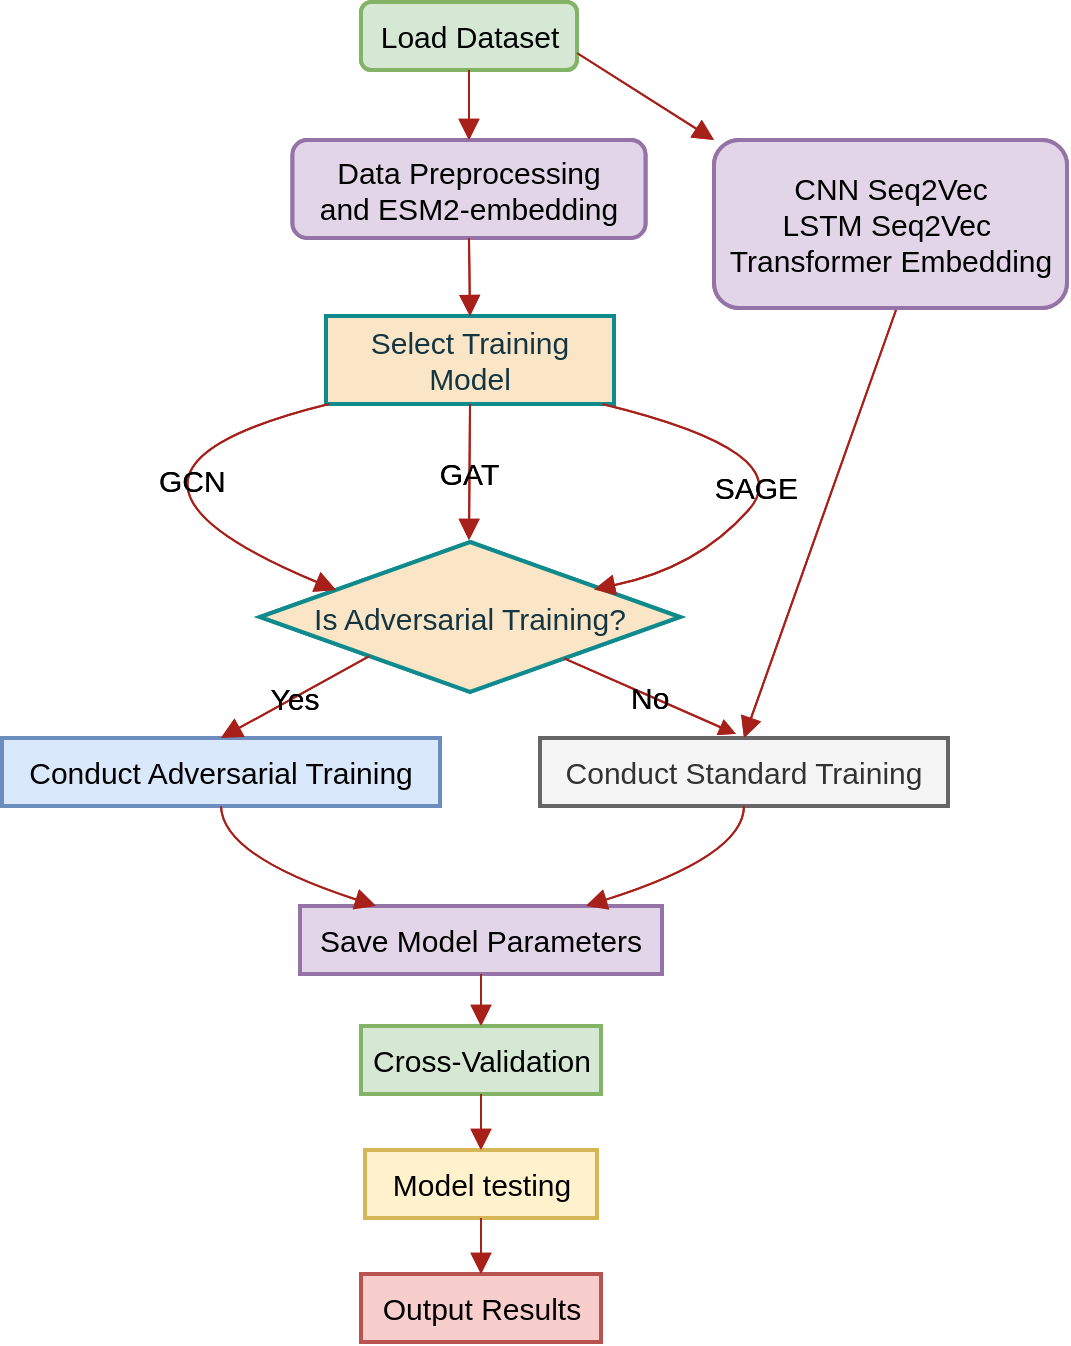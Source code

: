 <mxfile version="26.1.1" pages="21">
  <diagram id="C5RBs43oDa-KdzZeNtuy" name="Page-1">
    <mxGraphModel dx="866" dy="573" grid="0" gridSize="10" guides="1" tooltips="1" connect="1" arrows="1" fold="1" page="1" pageScale="1" pageWidth="827" pageHeight="1169" background="none" math="0" shadow="0">
      <root>
        <mxCell id="WIyWlLk6GJQsqaUBKTNV-0" />
        <mxCell id="WIyWlLk6GJQsqaUBKTNV-1" parent="WIyWlLk6GJQsqaUBKTNV-0" />
        <mxCell id="RrFeCqN-oyF1bnDBhjDP-2" value="Load Dataset" style="whiteSpace=wrap;strokeWidth=2;fixDash=0;rounded=1;labelBackgroundColor=none;fillColor=#d5e8d4;strokeColor=#82b366;fontSize=15;" parent="WIyWlLk6GJQsqaUBKTNV-1" vertex="1">
          <mxGeometry x="261.5" y="883" width="108" height="34" as="geometry" />
        </mxCell>
        <mxCell id="RrFeCqN-oyF1bnDBhjDP-3" value="Data Preprocessing&#xa;and ESM2-embedding" style="whiteSpace=wrap;strokeWidth=2;fixDash=0;rounded=1;labelBackgroundColor=none;fillColor=#e1d5e7;strokeColor=#9673a6;fontSize=15;" parent="WIyWlLk6GJQsqaUBKTNV-1" vertex="1">
          <mxGeometry x="227.25" y="952" width="176.5" height="49" as="geometry" />
        </mxCell>
        <mxCell id="RrFeCqN-oyF1bnDBhjDP-6" value="Select Training Model" style="whiteSpace=wrap;strokeWidth=2;fixDash=0;labelBackgroundColor=none;fillColor=#FAE5C7;strokeColor=#0F8B8D;fontColor=#143642;fontSize=15;" parent="WIyWlLk6GJQsqaUBKTNV-1" vertex="1">
          <mxGeometry x="244" y="1040" width="144" height="44" as="geometry" />
        </mxCell>
        <mxCell id="RrFeCqN-oyF1bnDBhjDP-10" value="Is Adversarial Training?" style="rhombus;strokeWidth=2;whiteSpace=wrap;fixDash=0;labelBackgroundColor=none;fillColor=#FAE5C7;strokeColor=#0F8B8D;fontColor=#143642;fontSize=15;" parent="WIyWlLk6GJQsqaUBKTNV-1" vertex="1">
          <mxGeometry x="211" y="1153" width="210" height="75" as="geometry" />
        </mxCell>
        <mxCell id="RrFeCqN-oyF1bnDBhjDP-11" value="Conduct Adversarial Training" style="whiteSpace=wrap;strokeWidth=2;fixDash=0;labelBackgroundColor=none;fillColor=#dae8fc;strokeColor=#6c8ebf;fontSize=15;" parent="WIyWlLk6GJQsqaUBKTNV-1" vertex="1">
          <mxGeometry x="82" y="1251" width="219" height="34" as="geometry" />
        </mxCell>
        <mxCell id="RrFeCqN-oyF1bnDBhjDP-12" value="Conduct Standard Training" style="whiteSpace=wrap;strokeWidth=2;fixDash=0;labelBackgroundColor=none;fillColor=#f5f5f5;strokeColor=#666666;fontColor=#333333;fontSize=15;" parent="WIyWlLk6GJQsqaUBKTNV-1" vertex="1">
          <mxGeometry x="351" y="1251" width="204" height="34" as="geometry" />
        </mxCell>
        <mxCell id="RrFeCqN-oyF1bnDBhjDP-13" value="Save Model Parameters" style="whiteSpace=wrap;strokeWidth=2;fixDash=0;labelBackgroundColor=none;fillColor=#e1d5e7;strokeColor=#9673a6;fillStyle=solid;fontSize=15;" parent="WIyWlLk6GJQsqaUBKTNV-1" vertex="1">
          <mxGeometry x="231" y="1335" width="181" height="34" as="geometry" />
        </mxCell>
        <mxCell id="RrFeCqN-oyF1bnDBhjDP-14" value="Cross-Validation" style="whiteSpace=wrap;strokeWidth=2;fixDash=0;labelBackgroundColor=none;fillStyle=solid;fillColor=#d5e8d4;strokeColor=#82b366;fontSize=15;" parent="WIyWlLk6GJQsqaUBKTNV-1" vertex="1">
          <mxGeometry x="261.5" y="1395" width="120" height="34" as="geometry" />
        </mxCell>
        <mxCell id="RrFeCqN-oyF1bnDBhjDP-15" value="Model testing" style="whiteSpace=wrap;strokeWidth=2;fixDash=0;labelBackgroundColor=none;fillColor=#fff2cc;strokeColor=#d6b656;fontSize=15;" parent="WIyWlLk6GJQsqaUBKTNV-1" vertex="1">
          <mxGeometry x="263.5" y="1457" width="116" height="34" as="geometry" />
        </mxCell>
        <mxCell id="RrFeCqN-oyF1bnDBhjDP-16" value="Output Results" style="whiteSpace=wrap;strokeWidth=2;fixDash=0;labelBackgroundColor=none;fillColor=#f8cecc;strokeColor=#b85450;fontSize=15;" parent="WIyWlLk6GJQsqaUBKTNV-1" vertex="1">
          <mxGeometry x="261.5" y="1519" width="120" height="34" as="geometry" />
        </mxCell>
        <mxCell id="RrFeCqN-oyF1bnDBhjDP-20" value="" style="curved=1;startArrow=none;endArrow=block;exitX=0.5;exitY=0.99;entryX=0.5;entryY=-0.01;rounded=0;fontSize=15;startSize=8;endSize=8;fixDash=0;labelBackgroundColor=none;strokeColor=#A8201A;fontColor=default;" parent="WIyWlLk6GJQsqaUBKTNV-1" source="RrFeCqN-oyF1bnDBhjDP-2" target="RrFeCqN-oyF1bnDBhjDP-3" edge="1">
          <mxGeometry relative="1" as="geometry">
            <Array as="points" />
          </mxGeometry>
        </mxCell>
        <mxCell id="RrFeCqN-oyF1bnDBhjDP-23" value="" style="curved=1;startArrow=none;endArrow=block;exitX=0.5;exitY=0.97;entryX=0.5;entryY=0;rounded=0;fontSize=15;startSize=8;endSize=8;fixDash=0;labelBackgroundColor=none;strokeColor=#A8201A;fontColor=default;" parent="WIyWlLk6GJQsqaUBKTNV-1" target="RrFeCqN-oyF1bnDBhjDP-6" edge="1">
          <mxGeometry relative="1" as="geometry">
            <Array as="points" />
            <mxPoint x="315.5" y="1001" as="sourcePoint" />
          </mxGeometry>
        </mxCell>
        <mxCell id="RrFeCqN-oyF1bnDBhjDP-24" value="GCN" style="curved=1;startArrow=none;endArrow=block;exitX=0.02;exitY=0.99;entryX=0.181;entryY=0.32;rounded=0;fontSize=15;startSize=8;endSize=8;fixDash=0;entryDx=0;entryDy=0;entryPerimeter=0;labelBackgroundColor=none;strokeColor=#A8201A;fontColor=default;" parent="WIyWlLk6GJQsqaUBKTNV-1" source="RrFeCqN-oyF1bnDBhjDP-6" target="RrFeCqN-oyF1bnDBhjDP-10" edge="1">
          <mxGeometry x="-0.49" y="21" relative="1" as="geometry">
            <Array as="points">
              <mxPoint x="107" y="1118" />
            </Array>
            <mxPoint x="107" y="1152" as="targetPoint" />
            <mxPoint y="-1" as="offset" />
          </mxGeometry>
        </mxCell>
        <mxCell id="RrFeCqN-oyF1bnDBhjDP-25" value="GAT" style="curved=1;startArrow=none;endArrow=block;exitX=0.5;exitY=0.99;entryX=0.5;entryY=0;rounded=0;fontSize=15;startSize=8;endSize=8;fixDash=0;labelBackgroundColor=none;strokeColor=#A8201A;fontColor=default;" parent="WIyWlLk6GJQsqaUBKTNV-1" source="RrFeCqN-oyF1bnDBhjDP-6" edge="1">
          <mxGeometry relative="1" as="geometry">
            <Array as="points" />
            <mxPoint x="315.5" y="1152" as="targetPoint" />
          </mxGeometry>
        </mxCell>
        <mxCell id="RrFeCqN-oyF1bnDBhjDP-26" value="SAGE" style="curved=1;startArrow=none;endArrow=block;exitX=0.98;exitY=0.99;rounded=0;fontSize=15;startSize=8;endSize=8;fixDash=0;labelBackgroundColor=none;strokeColor=#A8201A;fontColor=default;" parent="WIyWlLk6GJQsqaUBKTNV-1" edge="1">
          <mxGeometry x="0.113" y="-5" relative="1" as="geometry">
            <Array as="points">
              <mxPoint x="481" y="1108" />
              <mxPoint x="429.6" y="1166" />
            </Array>
            <mxPoint x="382.131" y="1084" as="sourcePoint" />
            <mxPoint x="377.999" y="1176.714" as="targetPoint" />
            <mxPoint as="offset" />
          </mxGeometry>
        </mxCell>
        <mxCell id="RrFeCqN-oyF1bnDBhjDP-30" value="Yes" style="startArrow=none;endArrow=block;exitX=0.04;exitY=1;entryX=0.5;entryY=0.01;rounded=0;fontSize=15;startSize=8;endSize=8;fixDash=0;labelBackgroundColor=none;strokeColor=#A8201A;fontColor=default;" parent="WIyWlLk6GJQsqaUBKTNV-1" source="RrFeCqN-oyF1bnDBhjDP-10" target="RrFeCqN-oyF1bnDBhjDP-11" edge="1">
          <mxGeometry relative="1" as="geometry" />
        </mxCell>
        <mxCell id="RrFeCqN-oyF1bnDBhjDP-31" value="No" style="startArrow=none;endArrow=block;rounded=0;fontSize=15;fixDash=0;labelBackgroundColor=none;strokeColor=#A8201A;fontColor=default;" parent="WIyWlLk6GJQsqaUBKTNV-1" source="RrFeCqN-oyF1bnDBhjDP-10" edge="1">
          <mxGeometry relative="1" as="geometry">
            <mxPoint x="563.996" y="1123.0" as="sourcePoint" />
            <mxPoint x="449" y="1249" as="targetPoint" />
          </mxGeometry>
        </mxCell>
        <mxCell id="RrFeCqN-oyF1bnDBhjDP-32" value="" style="curved=1;startArrow=none;endArrow=block;exitX=0.5;exitY=1;entryX=0.21;entryY=0;rounded=0;fontSize=15;startSize=8;endSize=8;fixDash=0;labelBackgroundColor=none;strokeColor=#A8201A;fontColor=default;" parent="WIyWlLk6GJQsqaUBKTNV-1" source="RrFeCqN-oyF1bnDBhjDP-11" target="RrFeCqN-oyF1bnDBhjDP-13" edge="1">
          <mxGeometry relative="1" as="geometry">
            <Array as="points">
              <mxPoint x="192" y="1310" />
            </Array>
          </mxGeometry>
        </mxCell>
        <mxCell id="RrFeCqN-oyF1bnDBhjDP-33" value="" style="curved=1;startArrow=none;endArrow=block;exitX=0.5;exitY=1;entryX=0.79;entryY=0;rounded=0;fontSize=15;startSize=8;endSize=8;fixDash=0;labelBackgroundColor=none;strokeColor=#A8201A;fontColor=default;" parent="WIyWlLk6GJQsqaUBKTNV-1" source="RrFeCqN-oyF1bnDBhjDP-12" target="RrFeCqN-oyF1bnDBhjDP-13" edge="1">
          <mxGeometry relative="1" as="geometry">
            <Array as="points">
              <mxPoint x="453" y="1310" />
            </Array>
          </mxGeometry>
        </mxCell>
        <mxCell id="RrFeCqN-oyF1bnDBhjDP-34" value="" style="curved=1;startArrow=none;endArrow=block;exitX=0.5;exitY=0.99;entryX=0.5;entryY=0.01;rounded=0;fontSize=15;startSize=8;endSize=8;fixDash=0;labelBackgroundColor=none;strokeColor=#A8201A;fontColor=default;" parent="WIyWlLk6GJQsqaUBKTNV-1" source="RrFeCqN-oyF1bnDBhjDP-13" target="RrFeCqN-oyF1bnDBhjDP-14" edge="1">
          <mxGeometry relative="1" as="geometry">
            <Array as="points" />
          </mxGeometry>
        </mxCell>
        <mxCell id="RrFeCqN-oyF1bnDBhjDP-35" value="" style="curved=1;startArrow=none;endArrow=block;exitX=0.5;exitY=1;entryX=0.5;entryY=0;rounded=0;fontSize=15;startSize=8;endSize=8;fixDash=0;labelBackgroundColor=none;strokeColor=#A8201A;fontColor=default;" parent="WIyWlLk6GJQsqaUBKTNV-1" source="RrFeCqN-oyF1bnDBhjDP-14" target="RrFeCqN-oyF1bnDBhjDP-15" edge="1">
          <mxGeometry relative="1" as="geometry">
            <Array as="points" />
          </mxGeometry>
        </mxCell>
        <mxCell id="RrFeCqN-oyF1bnDBhjDP-36" value="" style="curved=1;startArrow=none;endArrow=block;exitX=0.5;exitY=0.99;entryX=0.5;entryY=0.01;rounded=0;fontSize=15;startSize=8;endSize=8;fixDash=0;labelBackgroundColor=none;strokeColor=#A8201A;fontColor=default;" parent="WIyWlLk6GJQsqaUBKTNV-1" source="RrFeCqN-oyF1bnDBhjDP-15" target="RrFeCqN-oyF1bnDBhjDP-16" edge="1">
          <mxGeometry relative="1" as="geometry">
            <Array as="points" />
          </mxGeometry>
        </mxCell>
        <mxCell id="RrFeCqN-oyF1bnDBhjDP-39" value="CNN Seq2Vec&#xa;LSTM Seq2Vec &#xa;Transformer Embedding" style="whiteSpace=wrap;strokeWidth=2;fixDash=0;rounded=1;labelBackgroundColor=none;fillColor=#e1d5e7;strokeColor=#9673a6;fontSize=15;" parent="WIyWlLk6GJQsqaUBKTNV-1" vertex="1">
          <mxGeometry x="438" y="952" width="176.5" height="84" as="geometry" />
        </mxCell>
        <mxCell id="RrFeCqN-oyF1bnDBhjDP-40" value="" style="curved=1;startArrow=none;endArrow=block;exitX=1;exitY=0.75;rounded=0;fontSize=15;startSize=8;endSize=8;fixDash=0;labelBackgroundColor=none;strokeColor=#A8201A;fontColor=default;exitDx=0;exitDy=0;entryX=0;entryY=0;entryDx=0;entryDy=0;" parent="WIyWlLk6GJQsqaUBKTNV-1" source="RrFeCqN-oyF1bnDBhjDP-2" target="RrFeCqN-oyF1bnDBhjDP-39" edge="1">
          <mxGeometry relative="1" as="geometry">
            <Array as="points" />
            <mxPoint x="326" y="927" as="sourcePoint" />
            <mxPoint x="517" y="947" as="targetPoint" />
          </mxGeometry>
        </mxCell>
        <mxCell id="RrFeCqN-oyF1bnDBhjDP-41" value="" style="curved=1;startArrow=none;endArrow=block;rounded=0;fontSize=15;startSize=8;endSize=8;fixDash=0;labelBackgroundColor=none;strokeColor=#A8201A;fontColor=default;entryX=0.5;entryY=0;entryDx=0;entryDy=0;" parent="WIyWlLk6GJQsqaUBKTNV-1" target="RrFeCqN-oyF1bnDBhjDP-12" edge="1">
          <mxGeometry relative="1" as="geometry">
            <Array as="points" />
            <mxPoint x="529" y="1037" as="sourcePoint" />
            <mxPoint x="448" y="962" as="targetPoint" />
          </mxGeometry>
        </mxCell>
        <mxCell id="g8AHkWrUsfdR1bDIR4bH-0" value="Load Dataset" style="whiteSpace=wrap;strokeWidth=2;fixDash=0;rounded=1;labelBackgroundColor=none;fillColor=#d5e8d4;strokeColor=#82b366;fontSize=15;" parent="WIyWlLk6GJQsqaUBKTNV-1" vertex="1">
          <mxGeometry x="261.5" y="883" width="108" height="34" as="geometry" />
        </mxCell>
        <mxCell id="g8AHkWrUsfdR1bDIR4bH-1" value="Data Preprocessing&#xa;and ESM2-embedding" style="whiteSpace=wrap;strokeWidth=2;fixDash=0;rounded=1;labelBackgroundColor=none;fillColor=#e1d5e7;strokeColor=#9673a6;fontSize=15;" parent="WIyWlLk6GJQsqaUBKTNV-1" vertex="1">
          <mxGeometry x="227.25" y="952" width="176.5" height="49" as="geometry" />
        </mxCell>
        <mxCell id="g8AHkWrUsfdR1bDIR4bH-2" value="Select Training Model" style="whiteSpace=wrap;strokeWidth=2;fixDash=0;labelBackgroundColor=none;fillColor=#FAE5C7;strokeColor=#0F8B8D;fontColor=#143642;fontSize=15;" parent="WIyWlLk6GJQsqaUBKTNV-1" vertex="1">
          <mxGeometry x="244" y="1040" width="144" height="44" as="geometry" />
        </mxCell>
        <mxCell id="g8AHkWrUsfdR1bDIR4bH-3" value="Is Adversarial Training?" style="rhombus;strokeWidth=2;whiteSpace=wrap;fixDash=0;labelBackgroundColor=none;fillColor=#FAE5C7;strokeColor=#0F8B8D;fontColor=#143642;fontSize=15;" parent="WIyWlLk6GJQsqaUBKTNV-1" vertex="1">
          <mxGeometry x="211" y="1153" width="210" height="75" as="geometry" />
        </mxCell>
        <mxCell id="g8AHkWrUsfdR1bDIR4bH-4" value="Conduct Adversarial Training" style="whiteSpace=wrap;strokeWidth=2;fixDash=0;labelBackgroundColor=none;fillColor=#dae8fc;strokeColor=#6c8ebf;fontSize=15;" parent="WIyWlLk6GJQsqaUBKTNV-1" vertex="1">
          <mxGeometry x="82" y="1251" width="219" height="34" as="geometry" />
        </mxCell>
        <mxCell id="g8AHkWrUsfdR1bDIR4bH-5" value="Conduct Standard Training" style="whiteSpace=wrap;strokeWidth=2;fixDash=0;labelBackgroundColor=none;fillColor=#f5f5f5;strokeColor=#666666;fontColor=#333333;fontSize=15;" parent="WIyWlLk6GJQsqaUBKTNV-1" vertex="1">
          <mxGeometry x="351" y="1251" width="204" height="34" as="geometry" />
        </mxCell>
        <mxCell id="g8AHkWrUsfdR1bDIR4bH-6" value="Save Model Parameters" style="whiteSpace=wrap;strokeWidth=2;fixDash=0;labelBackgroundColor=none;fillColor=#e1d5e7;strokeColor=#9673a6;fillStyle=solid;fontSize=15;" parent="WIyWlLk6GJQsqaUBKTNV-1" vertex="1">
          <mxGeometry x="231" y="1335" width="181" height="34" as="geometry" />
        </mxCell>
        <mxCell id="g8AHkWrUsfdR1bDIR4bH-7" value="Cross-Validation" style="whiteSpace=wrap;strokeWidth=2;fixDash=0;labelBackgroundColor=none;fillStyle=solid;fillColor=#d5e8d4;strokeColor=#82b366;fontSize=15;" parent="WIyWlLk6GJQsqaUBKTNV-1" vertex="1">
          <mxGeometry x="261.5" y="1395" width="120" height="34" as="geometry" />
        </mxCell>
        <mxCell id="g8AHkWrUsfdR1bDIR4bH-8" value="Model testing" style="whiteSpace=wrap;strokeWidth=2;fixDash=0;labelBackgroundColor=none;fillColor=#fff2cc;strokeColor=#d6b656;fontSize=15;" parent="WIyWlLk6GJQsqaUBKTNV-1" vertex="1">
          <mxGeometry x="263.5" y="1457" width="116" height="34" as="geometry" />
        </mxCell>
        <mxCell id="g8AHkWrUsfdR1bDIR4bH-9" value="Output Results" style="whiteSpace=wrap;strokeWidth=2;fixDash=0;labelBackgroundColor=none;fillColor=#f8cecc;strokeColor=#b85450;fontSize=15;" parent="WIyWlLk6GJQsqaUBKTNV-1" vertex="1">
          <mxGeometry x="261.5" y="1519" width="120" height="34" as="geometry" />
        </mxCell>
        <mxCell id="g8AHkWrUsfdR1bDIR4bH-10" value="" style="curved=1;startArrow=none;endArrow=block;exitX=0.5;exitY=0.99;entryX=0.5;entryY=-0.01;rounded=0;fontSize=15;startSize=8;endSize=8;fixDash=0;labelBackgroundColor=none;strokeColor=#A8201A;fontColor=default;" parent="WIyWlLk6GJQsqaUBKTNV-1" source="g8AHkWrUsfdR1bDIR4bH-0" target="g8AHkWrUsfdR1bDIR4bH-1" edge="1">
          <mxGeometry relative="1" as="geometry">
            <Array as="points" />
          </mxGeometry>
        </mxCell>
        <mxCell id="g8AHkWrUsfdR1bDIR4bH-11" value="" style="curved=1;startArrow=none;endArrow=block;exitX=0.5;exitY=0.97;entryX=0.5;entryY=0;rounded=0;fontSize=15;startSize=8;endSize=8;fixDash=0;labelBackgroundColor=none;strokeColor=#A8201A;fontColor=default;" parent="WIyWlLk6GJQsqaUBKTNV-1" target="g8AHkWrUsfdR1bDIR4bH-2" edge="1">
          <mxGeometry relative="1" as="geometry">
            <Array as="points" />
            <mxPoint x="315.5" y="1001" as="sourcePoint" />
          </mxGeometry>
        </mxCell>
        <mxCell id="g8AHkWrUsfdR1bDIR4bH-12" value="GCN" style="curved=1;startArrow=none;endArrow=block;exitX=0.02;exitY=0.99;entryX=0.181;entryY=0.32;rounded=0;fontSize=15;startSize=8;endSize=8;fixDash=0;entryDx=0;entryDy=0;entryPerimeter=0;labelBackgroundColor=none;strokeColor=#A8201A;fontColor=default;" parent="WIyWlLk6GJQsqaUBKTNV-1" source="g8AHkWrUsfdR1bDIR4bH-2" target="g8AHkWrUsfdR1bDIR4bH-3" edge="1">
          <mxGeometry x="-0.49" y="21" relative="1" as="geometry">
            <Array as="points">
              <mxPoint x="107" y="1118" />
            </Array>
            <mxPoint x="107" y="1152" as="targetPoint" />
            <mxPoint y="-1" as="offset" />
          </mxGeometry>
        </mxCell>
        <mxCell id="g8AHkWrUsfdR1bDIR4bH-13" value="GAT" style="curved=1;startArrow=none;endArrow=block;exitX=0.5;exitY=0.99;entryX=0.5;entryY=0;rounded=0;fontSize=15;startSize=8;endSize=8;fixDash=0;labelBackgroundColor=none;strokeColor=#A8201A;fontColor=default;" parent="WIyWlLk6GJQsqaUBKTNV-1" source="g8AHkWrUsfdR1bDIR4bH-2" edge="1">
          <mxGeometry relative="1" as="geometry">
            <Array as="points" />
            <mxPoint x="315.5" y="1152" as="targetPoint" />
          </mxGeometry>
        </mxCell>
        <mxCell id="g8AHkWrUsfdR1bDIR4bH-14" value="SAGE" style="curved=1;startArrow=none;endArrow=block;exitX=0.98;exitY=0.99;rounded=0;fontSize=15;startSize=8;endSize=8;fixDash=0;labelBackgroundColor=none;strokeColor=#A8201A;fontColor=default;" parent="WIyWlLk6GJQsqaUBKTNV-1" edge="1">
          <mxGeometry x="0.113" y="-5" relative="1" as="geometry">
            <Array as="points">
              <mxPoint x="481" y="1108" />
              <mxPoint x="429.6" y="1166" />
            </Array>
            <mxPoint x="382.131" y="1084" as="sourcePoint" />
            <mxPoint x="377.999" y="1176.714" as="targetPoint" />
            <mxPoint as="offset" />
          </mxGeometry>
        </mxCell>
        <mxCell id="g8AHkWrUsfdR1bDIR4bH-15" value="Yes" style="startArrow=none;endArrow=block;exitX=0.04;exitY=1;entryX=0.5;entryY=0.01;rounded=0;fontSize=15;startSize=8;endSize=8;fixDash=0;labelBackgroundColor=none;strokeColor=#A8201A;fontColor=default;" parent="WIyWlLk6GJQsqaUBKTNV-1" source="g8AHkWrUsfdR1bDIR4bH-3" target="g8AHkWrUsfdR1bDIR4bH-4" edge="1">
          <mxGeometry relative="1" as="geometry" />
        </mxCell>
        <mxCell id="g8AHkWrUsfdR1bDIR4bH-16" value="No" style="startArrow=none;endArrow=block;rounded=0;fontSize=15;fixDash=0;labelBackgroundColor=none;strokeColor=#A8201A;fontColor=default;" parent="WIyWlLk6GJQsqaUBKTNV-1" source="g8AHkWrUsfdR1bDIR4bH-3" edge="1">
          <mxGeometry relative="1" as="geometry">
            <mxPoint x="563.996" y="1123.0" as="sourcePoint" />
            <mxPoint x="449" y="1249" as="targetPoint" />
          </mxGeometry>
        </mxCell>
        <mxCell id="g8AHkWrUsfdR1bDIR4bH-17" value="" style="curved=1;startArrow=none;endArrow=block;exitX=0.5;exitY=1;entryX=0.21;entryY=0;rounded=0;fontSize=15;startSize=8;endSize=8;fixDash=0;labelBackgroundColor=none;strokeColor=#A8201A;fontColor=default;" parent="WIyWlLk6GJQsqaUBKTNV-1" source="g8AHkWrUsfdR1bDIR4bH-4" target="g8AHkWrUsfdR1bDIR4bH-6" edge="1">
          <mxGeometry relative="1" as="geometry">
            <Array as="points">
              <mxPoint x="192" y="1310" />
            </Array>
          </mxGeometry>
        </mxCell>
        <mxCell id="g8AHkWrUsfdR1bDIR4bH-18" value="" style="curved=1;startArrow=none;endArrow=block;exitX=0.5;exitY=1;entryX=0.79;entryY=0;rounded=0;fontSize=15;startSize=8;endSize=8;fixDash=0;labelBackgroundColor=none;strokeColor=#A8201A;fontColor=default;" parent="WIyWlLk6GJQsqaUBKTNV-1" source="g8AHkWrUsfdR1bDIR4bH-5" target="g8AHkWrUsfdR1bDIR4bH-6" edge="1">
          <mxGeometry relative="1" as="geometry">
            <Array as="points">
              <mxPoint x="453" y="1310" />
            </Array>
          </mxGeometry>
        </mxCell>
        <mxCell id="g8AHkWrUsfdR1bDIR4bH-19" value="" style="curved=1;startArrow=none;endArrow=block;exitX=0.5;exitY=0.99;entryX=0.5;entryY=0.01;rounded=0;fontSize=15;startSize=8;endSize=8;fixDash=0;labelBackgroundColor=none;strokeColor=#A8201A;fontColor=default;" parent="WIyWlLk6GJQsqaUBKTNV-1" source="g8AHkWrUsfdR1bDIR4bH-6" target="g8AHkWrUsfdR1bDIR4bH-7" edge="1">
          <mxGeometry relative="1" as="geometry">
            <Array as="points" />
          </mxGeometry>
        </mxCell>
        <mxCell id="g8AHkWrUsfdR1bDIR4bH-20" value="" style="curved=1;startArrow=none;endArrow=block;exitX=0.5;exitY=1;entryX=0.5;entryY=0;rounded=0;fontSize=15;startSize=8;endSize=8;fixDash=0;labelBackgroundColor=none;strokeColor=#A8201A;fontColor=default;" parent="WIyWlLk6GJQsqaUBKTNV-1" source="g8AHkWrUsfdR1bDIR4bH-7" target="g8AHkWrUsfdR1bDIR4bH-8" edge="1">
          <mxGeometry relative="1" as="geometry">
            <Array as="points" />
          </mxGeometry>
        </mxCell>
        <mxCell id="g8AHkWrUsfdR1bDIR4bH-21" value="" style="curved=1;startArrow=none;endArrow=block;exitX=0.5;exitY=0.99;entryX=0.5;entryY=0.01;rounded=0;fontSize=15;startSize=8;endSize=8;fixDash=0;labelBackgroundColor=none;strokeColor=#A8201A;fontColor=default;" parent="WIyWlLk6GJQsqaUBKTNV-1" source="g8AHkWrUsfdR1bDIR4bH-8" target="g8AHkWrUsfdR1bDIR4bH-9" edge="1">
          <mxGeometry relative="1" as="geometry">
            <Array as="points" />
          </mxGeometry>
        </mxCell>
        <mxCell id="g8AHkWrUsfdR1bDIR4bH-22" value="CNN Seq2Vec&#xa;LSTM Seq2Vec &#xa;Transformer Embedding" style="whiteSpace=wrap;strokeWidth=2;fixDash=0;rounded=1;labelBackgroundColor=none;fillColor=#e1d5e7;strokeColor=#9673a6;fontSize=15;" parent="WIyWlLk6GJQsqaUBKTNV-1" vertex="1">
          <mxGeometry x="438" y="952" width="176.5" height="84" as="geometry" />
        </mxCell>
        <mxCell id="g8AHkWrUsfdR1bDIR4bH-23" value="" style="curved=1;startArrow=none;endArrow=block;exitX=1;exitY=0.75;rounded=0;fontSize=15;startSize=8;endSize=8;fixDash=0;labelBackgroundColor=none;strokeColor=#A8201A;fontColor=default;exitDx=0;exitDy=0;entryX=0;entryY=0;entryDx=0;entryDy=0;" parent="WIyWlLk6GJQsqaUBKTNV-1" source="g8AHkWrUsfdR1bDIR4bH-0" target="g8AHkWrUsfdR1bDIR4bH-22" edge="1">
          <mxGeometry relative="1" as="geometry">
            <Array as="points" />
            <mxPoint x="326" y="927" as="sourcePoint" />
            <mxPoint x="517" y="947" as="targetPoint" />
          </mxGeometry>
        </mxCell>
        <mxCell id="g8AHkWrUsfdR1bDIR4bH-24" value="" style="curved=1;startArrow=none;endArrow=block;rounded=0;fontSize=15;startSize=8;endSize=8;fixDash=0;labelBackgroundColor=none;strokeColor=#A8201A;fontColor=default;entryX=0.5;entryY=0;entryDx=0;entryDy=0;" parent="WIyWlLk6GJQsqaUBKTNV-1" target="g8AHkWrUsfdR1bDIR4bH-5" edge="1">
          <mxGeometry relative="1" as="geometry">
            <Array as="points" />
            <mxPoint x="529" y="1037" as="sourcePoint" />
            <mxPoint x="448" y="962" as="targetPoint" />
          </mxGeometry>
        </mxCell>
      </root>
    </mxGraphModel>
  </diagram>
  <diagram name="第 1 页" id="h9GYgqklRpyB4M4L_tEV">
    <mxGraphModel dx="1426" dy="661" grid="0" gridSize="10" guides="1" tooltips="1" connect="1" arrows="1" fold="1" page="0" pageScale="1" pageWidth="827" pageHeight="1169" math="0" shadow="0">
      <root>
        <mxCell id="0" />
        <mxCell id="1" parent="0" />
        <mxCell id="x7b1DfMmw7gDYlsR1aEZ-1" value="害虫必需基因的&#xa;系统性筛选策略" style="whiteSpace=wrap;strokeWidth=2;fontSize=19;rounded=1;labelBackgroundColor=none;fillColor=#dae8fc;strokeColor=none;" vertex="1" parent="1">
          <mxGeometry x="-66" y="127.5" width="189" height="67" as="geometry" />
        </mxCell>
        <mxCell id="x7b1DfMmw7gDYlsR1aEZ-2" value="整合多组学数据（转录组，蛋白组&#xa;富集通路及蛋白互作网络）" style="whiteSpace=wrap;strokeWidth=2;fontSize=18;labelBackgroundColor=none;fillColor=#F08E81;strokeColor=#FFFFFF;fontColor=#1A1A1A;" vertex="1" parent="1">
          <mxGeometry x="461" y="101.75" width="156" height="118.5" as="geometry" />
        </mxCell>
        <mxCell id="x7b1DfMmw7gDYlsR1aEZ-4" value="2）基于近缘物种的同源比对" style="whiteSpace=wrap;strokeWidth=2;fontSize=19;labelBackgroundColor=none;fillColor=#dae8fc;strokeColor=none;" vertex="1" parent="1">
          <mxGeometry x="161" y="131" width="260" height="56" as="geometry" />
        </mxCell>
        <mxCell id="x7b1DfMmw7gDYlsR1aEZ-5" value="3）AI模型预测新必需基因" style="whiteSpace=wrap;strokeWidth=2;fontSize=19;labelBackgroundColor=none;fillColor=#dae8fc;strokeColor=none;" vertex="1" parent="1">
          <mxGeometry x="161" y="199" width="260" height="56" as="geometry" />
        </mxCell>
        <mxCell id="x7b1DfMmw7gDYlsR1aEZ-7" value=" 2）BLAST比对&#xa;和系统发育分析" style="whiteSpace=wrap;strokeWidth=2;fontSize=18;labelBackgroundColor=none;fillColor=#fad7ac;strokeColor=none;" vertex="1" parent="1">
          <mxGeometry x="161" y="337" width="260" height="56" as="geometry" />
        </mxCell>
        <mxCell id="x7b1DfMmw7gDYlsR1aEZ-8" value="3）计算靶基因与非靶标物种的保守性" style="whiteSpace=wrap;strokeWidth=2;fontSize=18;labelBackgroundColor=none;fillColor=#fad7ac;strokeColor=none;" vertex="1" parent="1">
          <mxGeometry x="161" y="399" width="260" height="56" as="geometry" />
        </mxCell>
        <mxCell id="x7b1DfMmw7gDYlsR1aEZ-20" value="1）总结湿实验验证的结果" style="whiteSpace=wrap;strokeWidth=2;fontSize=19;labelBackgroundColor=none;fillColor=#dae8fc;strokeColor=none;" vertex="1" parent="1">
          <mxGeometry x="161" y="61" width="260" height="56" as="geometry" />
        </mxCell>
        <mxCell id="x7b1DfMmw7gDYlsR1aEZ-25" value="RNAi靶标基因&#xa;的特异性评估" style="whiteSpace=wrap;strokeWidth=2;fontSize=18;labelBackgroundColor=none;fillColor=#fad7ac;strokeColor=none;rounded=1;" vertex="1" parent="1">
          <mxGeometry x="-72" y="321" width="189" height="67" as="geometry" />
        </mxCell>
        <mxCell id="x7b1DfMmw7gDYlsR1aEZ-29" value="1）构建靶标和非靶标物种的本地数据库" style="whiteSpace=wrap;strokeWidth=2;fontSize=18;labelBackgroundColor=none;fillColor=#fad7ac;strokeColor=none;" vertex="1" parent="1">
          <mxGeometry x="161" y="272" width="260" height="56" as="geometry" />
        </mxCell>
        <mxCell id="x7b1DfMmw7gDYlsR1aEZ-30" value="dsRNA脱靶效应评估" style="whiteSpace=wrap;strokeWidth=2;fontSize=18;labelBackgroundColor=none;fillColor=#ffcccc;strokeColor=none;rounded=1;" vertex="1" parent="1">
          <mxGeometry x="-72" y="514" width="189" height="67" as="geometry" />
        </mxCell>
        <mxCell id="x7b1DfMmw7gDYlsR1aEZ-32" value="1）滑动窗口分析模拟Dicer切割dsRNA产生的siRNA" style="whiteSpace=wrap;strokeWidth=2;fontSize=18;labelBackgroundColor=none;fillColor=#ffcccc;strokeColor=none;" vertex="1" parent="1">
          <mxGeometry x="161" y="471" width="260" height="56" as="geometry" />
        </mxCell>
        <mxCell id="x7b1DfMmw7gDYlsR1aEZ-33" value="2）计算siRNA对非靶标转录本的覆盖度和匹配数目" style="whiteSpace=wrap;strokeWidth=2;fontSize=18;labelBackgroundColor=none;fillColor=#ffcccc;strokeColor=none;" vertex="1" parent="1">
          <mxGeometry x="161" y="532" width="260" height="56" as="geometry" />
        </mxCell>
        <mxCell id="x7b1DfMmw7gDYlsR1aEZ-34" value="3）dsRNA二级结构和siRNA有效性预测" style="whiteSpace=wrap;strokeWidth=2;fontSize=18;labelBackgroundColor=none;fillColor=#ffcccc;strokeColor=none;" vertex="1" parent="1">
          <mxGeometry x="161" y="593" width="260" height="56" as="geometry" />
        </mxCell>
        <mxCell id="x7b1DfMmw7gDYlsR1aEZ-36" value="" style="shape=curlyBracket;whiteSpace=wrap;html=1;rounded=1;labelPosition=left;verticalLabelPosition=middle;align=right;verticalAlign=middle;labelBackgroundColor=none;fillColor=#F08E81;strokeColor=#000000;fontColor=#1A1A1A;" vertex="1" parent="1">
          <mxGeometry x="127" y="77" width="28" height="159" as="geometry" />
        </mxCell>
        <mxCell id="N0HDGEEiippiwselRnpc-1" value="" style="shape=curlyBracket;whiteSpace=wrap;html=1;rounded=1;labelPosition=left;verticalLabelPosition=middle;align=right;verticalAlign=middle;labelBackgroundColor=none;fillColor=#F08E81;strokeColor=#000000;fontColor=#1A1A1A;" vertex="1" parent="1">
          <mxGeometry x="127" y="283" width="28" height="159" as="geometry" />
        </mxCell>
        <mxCell id="N0HDGEEiippiwselRnpc-2" value="" style="shape=curlyBracket;whiteSpace=wrap;html=1;rounded=1;labelPosition=left;verticalLabelPosition=middle;align=right;verticalAlign=middle;labelBackgroundColor=none;fillColor=#F08E81;strokeColor=#000000;fontColor=#1A1A1A;" vertex="1" parent="1">
          <mxGeometry x="125" y="468" width="28" height="159" as="geometry" />
        </mxCell>
        <mxCell id="N0HDGEEiippiwselRnpc-3" value="" style="shape=curlyBracket;whiteSpace=wrap;html=1;rounded=1;labelPosition=left;verticalLabelPosition=middle;align=right;verticalAlign=middle;labelBackgroundColor=none;fillColor=#F08E81;strokeColor=#000000;fontColor=#1A1A1A;rotation=-180;" vertex="1" parent="1">
          <mxGeometry x="421" y="77" width="38" height="159" as="geometry" />
        </mxCell>
      </root>
    </mxGraphModel>
  </diagram>
  <diagram name="第 2 页" id="dYH3rr3fO0gtYmUEhxmj">
    <mxGraphModel dx="866" dy="575" grid="0" gridSize="10" guides="1" tooltips="1" connect="1" arrows="1" fold="1" page="0" pageScale="1" pageWidth="827" pageHeight="1169" math="0" shadow="0">
      <root>
        <mxCell id="0" />
        <mxCell id="1" parent="0" />
        <mxCell id="EYm4772UehAw4xDok6Kb-2" value="输入400nt RNA序列" style="whiteSpace=wrap;strokeWidth=2;shadow=0;fillColor=#b1ddf0;strokeColor=#10739e;fontFamily=Helvetica;fontSize=15;" vertex="1" parent="1">
          <mxGeometry x="139" y="117" width="153" height="34" as="geometry" />
        </mxCell>
        <mxCell id="EYm4772UehAw4xDok6Kb-3" value="序列预处理&#xa;切分成每19nt" style="whiteSpace=wrap;strokeWidth=2;shadow=0;fillColor=#fad7ac;strokeColor=#b46504;fontFamily=Helvetica;fontSize=15;aspect=fixed;" vertex="1" parent="1">
          <mxGeometry x="158.5" y="184" width="115" height="41.2" as="geometry" />
        </mxCell>
        <mxCell id="EYm4772UehAw4xDok6Kb-4" value="热力学计算" style="whiteSpace=wrap;strokeWidth=2;shadow=0;fillColor=#d0cee2;strokeColor=#56517e;fontFamily=Helvetica;fontSize=15;" vertex="1" parent="1">
          <mxGeometry x="20" y="271" width="95" height="34" as="geometry" />
        </mxCell>
        <mxCell id="EYm4772UehAw4xDok6Kb-5" value="RNA-FM模块" style="whiteSpace=wrap;strokeWidth=2;shadow=0;fillColor=#bac8d3;strokeColor=#23445d;fontFamily=Helvetica;fontSize=15;" vertex="1" parent="1">
          <mxGeometry x="165" y="271" width="102" height="34" as="geometry" />
        </mxCell>
        <mxCell id="EYm4772UehAw4xDok6Kb-6" value="Oligo编码器" style="whiteSpace=wrap;strokeWidth=2;shadow=0;fillColor=#fad9d5;strokeColor=#ae4132;fontFamily=Helvetica;fontSize=15;" vertex="1" parent="1">
          <mxGeometry x="317" y="271" width="100" height="34" as="geometry" />
        </mxCell>
        <mxCell id="EYm4772UehAw4xDok6Kb-27" value="" style="edgeStyle=none;curved=1;rounded=0;orthogonalLoop=1;jettySize=auto;html=1;fontSize=12;startSize=8;endSize=8;" edge="1" parent="1" source="EYm4772UehAw4xDok6Kb-7" target="EYm4772UehAw4xDok6Kb-10">
          <mxGeometry relative="1" as="geometry" />
        </mxCell>
        <mxCell id="EYm4772UehAw4xDok6Kb-7" value="MLP特征融合" style="whiteSpace=wrap;strokeWidth=2;shadow=0;fillColor=#D5E8D4;strokeColor=#67AB9F;fontFamily=Helvetica;fontSize=16;" vertex="1" parent="1">
          <mxGeometry x="163.5" y="355" width="105" height="34" as="geometry" />
        </mxCell>
        <mxCell id="EYm4772UehAw4xDok6Kb-8" value="siRNA效率预测" style="whiteSpace=wrap;strokeWidth=2;shadow=0;fontFamily=Helvetica;fontSize=15;fillColor=#dae8fc;strokeColor=#6c8ebf;" vertex="1" parent="1">
          <mxGeometry x="71" y="428" width="119" height="34" as="geometry" />
        </mxCell>
        <mxCell id="EYm4772UehAw4xDok6Kb-9" value="非目标效应分析" style="whiteSpace=wrap;strokeWidth=2;shadow=0;fontFamily=Helvetica;fontSize=15;fillColor=#b0e3e6;strokeColor=#0e8088;" vertex="1" parent="1">
          <mxGeometry x="240" y="428" width="127" height="34" as="geometry" />
        </mxCell>
        <mxCell id="EYm4772UehAw4xDok6Kb-10" value="最终评估" style="whiteSpace=wrap;strokeWidth=2;shadow=0;fontFamily=Helvetica;fontSize=15;fillColor=#f5f5f5;strokeColor=#666666;fontColor=#333333;" vertex="1" parent="1">
          <mxGeometry x="176" y="505" width="79" height="34" as="geometry" />
        </mxCell>
        <mxCell id="EYm4772UehAw4xDok6Kb-11" value="输出siRNA候选序列排名列表" style="whiteSpace=wrap;strokeWidth=2;shadow=0;fillColor=#fff2cc;strokeColor=#d6b656;fontFamily=Helvetica;fontSize=15;" vertex="1" parent="1">
          <mxGeometry x="108" y="567" width="215" height="34" as="geometry" />
        </mxCell>
        <mxCell id="EYm4772UehAw4xDok6Kb-14" value="" style="curved=1;startArrow=none;endArrow=block;exitX=0.5;exitY=0.97;entryX=0.5;entryY=0;rounded=0;fontSize=15;startSize=8;endSize=8;shadow=0;fontFamily=Helvetica;" edge="1" parent="1" source="EYm4772UehAw4xDok6Kb-2" target="EYm4772UehAw4xDok6Kb-3">
          <mxGeometry relative="1" as="geometry">
            <Array as="points" />
          </mxGeometry>
        </mxCell>
        <mxCell id="EYm4772UehAw4xDok6Kb-15" value="" style="curved=0;startArrow=none;endArrow=block;exitX=0;exitY=0.89;entryX=0.5;entryY=-0.01;rounded=0;fontSize=15;startSize=8;endSize=8;shadow=0;fontFamily=Helvetica;" edge="1" parent="1" source="EYm4772UehAw4xDok6Kb-3" target="EYm4772UehAw4xDok6Kb-4">
          <mxGeometry relative="1" as="geometry">
            <Array as="points">
              <mxPoint x="68" y="246" />
            </Array>
          </mxGeometry>
        </mxCell>
        <mxCell id="EYm4772UehAw4xDok6Kb-16" value="" style="curved=0;startArrow=none;endArrow=block;exitX=0.5;exitY=0.99;entryX=0.5;entryY=-0.01;rounded=0;fontSize=15;startSize=8;endSize=8;shadow=0;fontFamily=Helvetica;" edge="1" parent="1" source="EYm4772UehAw4xDok6Kb-3" target="EYm4772UehAw4xDok6Kb-5">
          <mxGeometry relative="1" as="geometry">
            <Array as="points" />
          </mxGeometry>
        </mxCell>
        <mxCell id="EYm4772UehAw4xDok6Kb-17" value="" style="curved=0;startArrow=none;endArrow=block;exitX=1;exitY=0.88;entryX=0.49;entryY=-0.01;rounded=0;fontSize=15;startSize=8;endSize=8;shadow=0;fontFamily=Helvetica;" edge="1" parent="1" source="EYm4772UehAw4xDok6Kb-3" target="EYm4772UehAw4xDok6Kb-6">
          <mxGeometry relative="1" as="geometry">
            <Array as="points">
              <mxPoint x="366" y="246" />
            </Array>
          </mxGeometry>
        </mxCell>
        <mxCell id="EYm4772UehAw4xDok6Kb-18" value="" style="curved=0;startArrow=none;endArrow=block;exitX=0.5;exitY=0.97;entryX=0;entryY=0.17;rounded=0;fontSize=15;startSize=8;endSize=8;shadow=0;fontFamily=Helvetica;" edge="1" parent="1" source="EYm4772UehAw4xDok6Kb-4" target="EYm4772UehAw4xDok6Kb-7">
          <mxGeometry relative="1" as="geometry">
            <Array as="points">
              <mxPoint x="68" y="329" />
            </Array>
          </mxGeometry>
        </mxCell>
        <mxCell id="EYm4772UehAw4xDok6Kb-19" value="" style="curved=0;startArrow=none;endArrow=block;exitX=0.5;exitY=0.97;entryX=0.5;entryY=0;rounded=0;fontSize=15;startSize=8;endSize=8;shadow=0;fontFamily=Helvetica;" edge="1" parent="1" source="EYm4772UehAw4xDok6Kb-5" target="EYm4772UehAw4xDok6Kb-7">
          <mxGeometry relative="1" as="geometry">
            <Array as="points" />
          </mxGeometry>
        </mxCell>
        <mxCell id="EYm4772UehAw4xDok6Kb-20" value="" style="curved=0;startArrow=none;endArrow=block;exitX=0.49;exitY=0.97;entryX=1;entryY=0.17;rounded=0;fontSize=15;startSize=8;endSize=8;shadow=0;fontFamily=Helvetica;" edge="1" parent="1" source="EYm4772UehAw4xDok6Kb-6" target="EYm4772UehAw4xDok6Kb-7">
          <mxGeometry relative="1" as="geometry">
            <Array as="points">
              <mxPoint x="366" y="329" />
            </Array>
          </mxGeometry>
        </mxCell>
        <mxCell id="EYm4772UehAw4xDok6Kb-21" value="" style="curved=0;startArrow=none;endArrow=block;exitX=0.07;exitY=0.99;entryX=0.5;entryY=-0.01;rounded=0;fontSize=15;startSize=8;endSize=8;shadow=0;fontFamily=Helvetica;" edge="1" parent="1" source="EYm4772UehAw4xDok6Kb-7" target="EYm4772UehAw4xDok6Kb-8">
          <mxGeometry relative="1" as="geometry">
            <Array as="points">
              <mxPoint x="130" y="413" />
            </Array>
          </mxGeometry>
        </mxCell>
        <mxCell id="EYm4772UehAw4xDok6Kb-22" value="" style="curved=0;startArrow=none;endArrow=block;exitX=0.95;exitY=0.99;entryX=0.5;entryY=-0.01;rounded=0;fontSize=15;startSize=8;endSize=8;shadow=0;fontFamily=Helvetica;" edge="1" parent="1" source="EYm4772UehAw4xDok6Kb-7" target="EYm4772UehAw4xDok6Kb-9">
          <mxGeometry relative="1" as="geometry">
            <Array as="points">
              <mxPoint x="303" y="413" />
            </Array>
          </mxGeometry>
        </mxCell>
        <mxCell id="EYm4772UehAw4xDok6Kb-23" value="" style="curved=0;startArrow=none;endArrow=block;exitX=0.5;exitY=0.97;entryX=0.07;entryY=0;rounded=0;fontSize=15;startSize=8;endSize=8;shadow=0;fontFamily=Helvetica;" edge="1" parent="1" source="EYm4772UehAw4xDok6Kb-8" target="EYm4772UehAw4xDok6Kb-10">
          <mxGeometry relative="1" as="geometry">
            <Array as="points">
              <mxPoint x="130" y="486" />
            </Array>
          </mxGeometry>
        </mxCell>
        <mxCell id="EYm4772UehAw4xDok6Kb-24" value="" style="curved=0;startArrow=none;endArrow=block;exitX=0.5;exitY=0.97;entryX=0.95;entryY=0;rounded=0;fontSize=15;startSize=8;endSize=8;shadow=0;fontFamily=Helvetica;" edge="1" parent="1" source="EYm4772UehAw4xDok6Kb-9" target="EYm4772UehAw4xDok6Kb-10">
          <mxGeometry relative="1" as="geometry">
            <Array as="points">
              <mxPoint x="303" y="486" />
            </Array>
          </mxGeometry>
        </mxCell>
        <mxCell id="EYm4772UehAw4xDok6Kb-25" value="" style="curved=1;startArrow=none;endArrow=block;exitX=0.5;exitY=0.99;entryX=0.5;entryY=-0.01;rounded=0;fontSize=15;startSize=8;endSize=8;shadow=0;fontFamily=Helvetica;" edge="1" parent="1" source="EYm4772UehAw4xDok6Kb-10" target="EYm4772UehAw4xDok6Kb-11">
          <mxGeometry relative="1" as="geometry">
            <Array as="points" />
          </mxGeometry>
        </mxCell>
      </root>
    </mxGraphModel>
  </diagram>
  <diagram name="第 3 页" id="oqgr-Pd5_XOuiWwKUXBL">
    <mxGraphModel dx="851" dy="575" grid="0" gridSize="10" guides="1" tooltips="1" connect="1" arrows="1" fold="1" page="1" pageScale="1" pageWidth="827" pageHeight="1169" math="0" shadow="0">
      <root>
        <mxCell id="0" />
        <mxCell id="1" parent="0" />
        <mxCell id="zXspMsHlCRJ3kHdTNDLi-113" value="" style="endArrow=none;dashed=1;html=1;rounded=0;fontSize=12;startSize=8;endSize=8;curved=1;strokeWidth=2;exitX=0;exitY=0.25;exitDx=0;exitDy=0;entryX=0.947;entryY=0.947;entryDx=0;entryDy=0;entryPerimeter=0;" edge="1" parent="1" target="zXspMsHlCRJ3kHdTNDLi-66">
          <mxGeometry width="50" height="50" relative="1" as="geometry">
            <mxPoint x="436" y="544" as="sourcePoint" />
            <mxPoint x="232" y="362" as="targetPoint" />
          </mxGeometry>
        </mxCell>
        <mxCell id="zXspMsHlCRJ3kHdTNDLi-64" value="RNA二级结构&#xa;预测算法" style="whiteSpace=wrap;strokeWidth=2;fontSize=18;fillColor=#dae8fc;strokeColor=#6c8ebf;" vertex="1" parent="1">
          <mxGeometry x="399" y="189" width="162" height="44" as="geometry" />
        </mxCell>
        <mxCell id="zXspMsHlCRJ3kHdTNDLi-65" value="架构" style="whiteSpace=wrap;strokeWidth=2;fontSize=18;fillColor=#ffe6cc;strokeColor=#d79b00;" vertex="1" parent="1">
          <mxGeometry x="215" y="272" width="47" height="34" as="geometry" />
        </mxCell>
        <mxCell id="zXspMsHlCRJ3kHdTNDLi-66" value="最近邻模型" style="whiteSpace=wrap;strokeWidth=2;fontSize=18;fillColor=#b0e3e6;strokeColor=#0e8088;" vertex="1" parent="1">
          <mxGeometry x="145.405" y="317" width="110.41" height="38" as="geometry" />
        </mxCell>
        <mxCell id="zXspMsHlCRJ3kHdTNDLi-67" value="预测" style="whiteSpace=wrap;strokeWidth=2;fontSize=18;fillColor=#d5e8d4;strokeColor=#82b366;" vertex="1" parent="1">
          <mxGeometry x="675" y="272" width="47" height="34" as="geometry" />
        </mxCell>
        <mxCell id="zXspMsHlCRJ3kHdTNDLi-69" value="概率生成模型" style="whiteSpace=wrap;strokeWidth=2;fontSize=18;aspect=fixed;fillColor=#b1ddf0;strokeColor=#10739e;" vertex="1" parent="1">
          <mxGeometry x="138.58" y="435" width="124.06" height="38" as="geometry" />
        </mxCell>
        <mxCell id="zXspMsHlCRJ3kHdTNDLi-70" value="深度学习模型" style="whiteSpace=wrap;strokeWidth=2;fontSize=18;aspect=fixed;fillColor=#fad9d5;strokeColor=#ae4132;" vertex="1" parent="1">
          <mxGeometry x="138.58" y="556" width="124.06" height="38" as="geometry" />
        </mxCell>
        <mxCell id="zXspMsHlCRJ3kHdTNDLi-71" value="Turner 自由能参数" style="whiteSpace=wrap;strokeWidth=2;fontSize=14;fillColor=#f5f5f5;strokeColor=#666666;fontColor=#333333;" vertex="1" parent="1">
          <mxGeometry x="32.67" y="384.36" width="100" height="38" as="geometry" />
        </mxCell>
        <mxCell id="zXspMsHlCRJ3kHdTNDLi-72" value="CONTRAfold 近邻模型" style="whiteSpace=wrap;strokeWidth=2;fontSize=14;fillColor=#f5f5f5;strokeColor=#666666;fontColor=#333333;" vertex="1" parent="1">
          <mxGeometry x="151.33" y="384.36" width="100" height="38" as="geometry" />
        </mxCell>
        <mxCell id="zXspMsHlCRJ3kHdTNDLi-73" value="MXfold2" style="whiteSpace=wrap;strokeWidth=2;fontSize=14;fillColor=#f5f5f5;strokeColor=#666666;fontColor=#333333;" vertex="1" parent="1">
          <mxGeometry x="266" y="384.36" width="100" height="38" as="geometry" />
        </mxCell>
        <mxCell id="zXspMsHlCRJ3kHdTNDLi-75" value="" style="curved=0;startArrow=none;endArrow=block;exitX=0;exitY=0.74;entryX=0.5;entryY=-0.01;rounded=0;fontSize=18;startSize=8;endSize=8;" edge="1" parent="1" source="zXspMsHlCRJ3kHdTNDLi-64" target="zXspMsHlCRJ3kHdTNDLi-65">
          <mxGeometry relative="1" as="geometry">
            <Array as="points">
              <mxPoint x="239" y="250" />
            </Array>
          </mxGeometry>
        </mxCell>
        <mxCell id="zXspMsHlCRJ3kHdTNDLi-77" value="" style="curved=0;startArrow=none;endArrow=block;exitX=1;exitY=0.81;entryX=0.5;entryY=-0.01;rounded=0;fontSize=18;startSize=8;endSize=8;" edge="1" parent="1" source="zXspMsHlCRJ3kHdTNDLi-64" target="zXspMsHlCRJ3kHdTNDLi-67">
          <mxGeometry relative="1" as="geometry">
            <Array as="points">
              <mxPoint x="699" y="251" />
            </Array>
          </mxGeometry>
        </mxCell>
        <mxCell id="zXspMsHlCRJ3kHdTNDLi-81" value="" style="curved=0;startArrow=none;endArrow=block;exitX=0.065;exitY=0.974;entryX=0.5;entryY=0;rounded=0;fontSize=18;startSize=8;endSize=8;exitDx=0;exitDy=0;exitPerimeter=0;" edge="1" parent="1" source="zXspMsHlCRJ3kHdTNDLi-66" target="zXspMsHlCRJ3kHdTNDLi-71">
          <mxGeometry relative="1" as="geometry">
            <Array as="points" />
            <mxPoint x="173.892" y="338" as="sourcePoint" />
          </mxGeometry>
        </mxCell>
        <mxCell id="zXspMsHlCRJ3kHdTNDLi-82" value="" style="curved=0;startArrow=none;endArrow=block;entryX=0.5;entryY=0;rounded=0;fontSize=18;startSize=8;endSize=8;exitX=0.5;exitY=1;exitDx=0;exitDy=0;" edge="1" parent="1" source="zXspMsHlCRJ3kHdTNDLi-66" target="zXspMsHlCRJ3kHdTNDLi-72">
          <mxGeometry relative="1" as="geometry">
            <Array as="points" />
            <mxPoint x="207" y="363" as="sourcePoint" />
          </mxGeometry>
        </mxCell>
        <mxCell id="zXspMsHlCRJ3kHdTNDLi-83" value="" style="curved=0;startArrow=none;endArrow=block;rounded=0;fontSize=18;startSize=8;endSize=8;exitX=1;exitY=0.5;exitDx=0;exitDy=0;" edge="1" parent="1" source="zXspMsHlCRJ3kHdTNDLi-71">
          <mxGeometry relative="1" as="geometry">
            <Array as="points" />
            <mxPoint x="229.097" y="338" as="sourcePoint" />
            <mxPoint x="150" y="403" as="targetPoint" />
          </mxGeometry>
        </mxCell>
        <mxCell id="zXspMsHlCRJ3kHdTNDLi-85" value="" style="endArrow=classic;html=1;rounded=0;fontSize=18;startSize=8;endSize=8;curved=0;exitX=0.5;exitY=1;exitDx=0;exitDy=0;entryX=0.5;entryY=0;entryDx=0;entryDy=0;" edge="1" parent="1" source="zXspMsHlCRJ3kHdTNDLi-64" target="zXspMsHlCRJ3kHdTNDLi-86">
          <mxGeometry width="50" height="50" relative="1" as="geometry">
            <mxPoint x="369" y="293" as="sourcePoint" />
            <mxPoint x="419" y="243" as="targetPoint" />
          </mxGeometry>
        </mxCell>
        <mxCell id="zXspMsHlCRJ3kHdTNDLi-86" value="参数化" style="whiteSpace=wrap;strokeWidth=2;fontSize=18;fillColor=#e1d5e7;strokeColor=#9673a6;" vertex="1" parent="1">
          <mxGeometry x="445" y="270" width="70" height="34" as="geometry" />
        </mxCell>
        <mxCell id="zXspMsHlCRJ3kHdTNDLi-87" value="所有两个碱基组合的碱基对预测" style="whiteSpace=wrap;strokeWidth=2;fontSize=18;fillColor=#fad9d5;strokeColor=#ae4132;" vertex="1" parent="1">
          <mxGeometry x="638" y="550" width="160" height="44" as="geometry" />
        </mxCell>
        <mxCell id="zXspMsHlCRJ3kHdTNDLi-88" value="最小自由能(MFE)" style="whiteSpace=wrap;strokeWidth=2;fontSize=18;fillColor=#b0e3e6;strokeColor=#0e8088;" vertex="1" parent="1">
          <mxGeometry x="641" y="324" width="160" height="44" as="geometry" />
        </mxCell>
        <mxCell id="zXspMsHlCRJ3kHdTNDLi-89" value="最大期望准确度(MEA)" style="whiteSpace=wrap;strokeWidth=2;fontSize=18;fillColor=#b1ddf0;strokeColor=#10739e;" vertex="1" parent="1">
          <mxGeometry x="641" y="430" width="160" height="44" as="geometry" />
        </mxCell>
        <mxCell id="zXspMsHlCRJ3kHdTNDLi-90" value="湿实验&#xa;（实验数据拟合）" style="whiteSpace=wrap;strokeWidth=2;fontSize=18;fillColor=#b0e3e6;strokeColor=#0e8088;aspect=fixed;" vertex="1" parent="1">
          <mxGeometry x="439" y="322" width="142.38" height="44" as="geometry" />
        </mxCell>
        <mxCell id="zXspMsHlCRJ3kHdTNDLi-91" value="机器学习&#xa;（进化保守信息）" style="whiteSpace=wrap;strokeWidth=2;fontSize=18;fillColor=#b1ddf0;strokeColor=#10739e;" vertex="1" parent="1">
          <mxGeometry x="439.03" y="432" width="142.35" height="44" as="geometry" />
        </mxCell>
        <mxCell id="zXspMsHlCRJ3kHdTNDLi-92" value="深度学习&#xa;(多重二元分类)" style="whiteSpace=wrap;strokeWidth=2;fontSize=18;fillColor=#fad9d5;strokeColor=#ae4132;aspect=fixed;" vertex="1" parent="1">
          <mxGeometry x="439" y="550" width="142.35" height="44" as="geometry" />
        </mxCell>
        <mxCell id="zXspMsHlCRJ3kHdTNDLi-93" value="上下文无关文法 (Pfold,TORNADO)" style="whiteSpace=wrap;strokeWidth=2;fontSize=14;aspect=fixed;fillColor=#f5f5f5;strokeColor=#666666;fontColor=#333333;" vertex="1" parent="1">
          <mxGeometry x="73.09" y="496" width="122.91" height="38" as="geometry" />
        </mxCell>
        <mxCell id="zXspMsHlCRJ3kHdTNDLi-94" value="上下文相关文法 (树邻接语法)" style="whiteSpace=wrap;strokeWidth=2;fontSize=14;aspect=fixed;fillColor=#f5f5f5;strokeColor=#666666;fontColor=#333333;" vertex="1" parent="1">
          <mxGeometry x="217.09" y="496" width="110.65" height="38" as="geometry" />
        </mxCell>
        <mxCell id="zXspMsHlCRJ3kHdTNDLi-98" style="edgeStyle=none;curved=1;rounded=0;orthogonalLoop=1;jettySize=auto;html=1;exitX=1;exitY=0.5;exitDx=0;exitDy=0;fontSize=12;startSize=8;endSize=8;" edge="1" parent="1" source="zXspMsHlCRJ3kHdTNDLi-70" target="zXspMsHlCRJ3kHdTNDLi-70">
          <mxGeometry relative="1" as="geometry" />
        </mxCell>
        <mxCell id="zXspMsHlCRJ3kHdTNDLi-102" value="One-hot编码(CNN,BiLSTM)" style="whiteSpace=wrap;strokeWidth=2;fontSize=14;aspect=fixed;fillColor=#f5f5f5;strokeColor=#666666;fontColor=#333333;" vertex="1" parent="1">
          <mxGeometry x="55.91" y="615" width="122.91" height="38" as="geometry" />
        </mxCell>
        <mxCell id="zXspMsHlCRJ3kHdTNDLi-103" value="Embedding (Transformer, 预训练模型)" style="whiteSpace=wrap;strokeWidth=2;fontSize=14;fillColor=#f5f5f5;strokeColor=#666666;fontColor=#333333;" vertex="1" parent="1">
          <mxGeometry x="196" y="615" width="170" height="38" as="geometry" />
        </mxCell>
        <mxCell id="zXspMsHlCRJ3kHdTNDLi-104" value="" style="curved=0;startArrow=none;endArrow=block;exitX=0;exitY=0.8;rounded=0;fontSize=18;startSize=8;endSize=8;" edge="1" parent="1">
          <mxGeometry relative="1" as="geometry">
            <Array as="points" />
            <mxPoint x="183.91" y="473" as="sourcePoint" />
            <mxPoint x="141.91" y="494" as="targetPoint" />
          </mxGeometry>
        </mxCell>
        <mxCell id="zXspMsHlCRJ3kHdTNDLi-106" value="" style="curved=0;startArrow=none;endArrow=block;exitX=0.692;exitY=1.026;rounded=0;fontSize=18;startSize=8;endSize=8;entryX=0.5;entryY=0;entryDx=0;entryDy=0;exitDx=0;exitDy=0;exitPerimeter=0;" edge="1" parent="1" source="zXspMsHlCRJ3kHdTNDLi-69" target="zXspMsHlCRJ3kHdTNDLi-94">
          <mxGeometry relative="1" as="geometry">
            <Array as="points" />
            <mxPoint x="193.91" y="483" as="sourcePoint" />
            <mxPoint x="151.91" y="504" as="targetPoint" />
          </mxGeometry>
        </mxCell>
        <mxCell id="zXspMsHlCRJ3kHdTNDLi-107" value="" style="curved=0;startArrow=none;endArrow=block;exitX=0.25;exitY=1;rounded=0;fontSize=18;startSize=8;endSize=8;exitDx=0;exitDy=0;entryX=0.5;entryY=0;entryDx=0;entryDy=0;" edge="1" parent="1" source="zXspMsHlCRJ3kHdTNDLi-70" target="zXspMsHlCRJ3kHdTNDLi-102">
          <mxGeometry relative="1" as="geometry">
            <Array as="points" />
            <mxPoint x="193.91" y="483" as="sourcePoint" />
            <mxPoint x="151.91" y="504" as="targetPoint" />
          </mxGeometry>
        </mxCell>
        <mxCell id="zXspMsHlCRJ3kHdTNDLi-108" value="" style="curved=0;startArrow=none;endArrow=block;exitX=0.671;exitY=0.987;rounded=0;fontSize=18;startSize=8;endSize=8;exitDx=0;exitDy=0;entryX=0.5;entryY=0;entryDx=0;entryDy=0;exitPerimeter=0;" edge="1" parent="1" source="zXspMsHlCRJ3kHdTNDLi-70" target="zXspMsHlCRJ3kHdTNDLi-103">
          <mxGeometry relative="1" as="geometry">
            <Array as="points" />
            <mxPoint x="185.91" y="604" as="sourcePoint" />
            <mxPoint x="126.91" y="625" as="targetPoint" />
          </mxGeometry>
        </mxCell>
        <mxCell id="zXspMsHlCRJ3kHdTNDLi-109" value="" style="endArrow=none;dashed=1;html=1;rounded=0;fontSize=12;startSize=8;endSize=8;curved=1;entryX=1;entryY=0.5;entryDx=0;entryDy=0;strokeWidth=2;" edge="1" parent="1" target="zXspMsHlCRJ3kHdTNDLi-66">
          <mxGeometry width="50" height="50" relative="1" as="geometry">
            <mxPoint x="434" y="347" as="sourcePoint" />
            <mxPoint x="484" y="403" as="targetPoint" />
          </mxGeometry>
        </mxCell>
        <mxCell id="zXspMsHlCRJ3kHdTNDLi-110" value="" style="endArrow=none;dashed=1;html=1;rounded=0;fontSize=12;startSize=8;endSize=8;curved=1;strokeWidth=2;exitX=0;exitY=0;exitDx=0;exitDy=0;" edge="1" parent="1" source="zXspMsHlCRJ3kHdTNDLi-91">
          <mxGeometry width="50" height="50" relative="1" as="geometry">
            <mxPoint x="482" y="418" as="sourcePoint" />
            <mxPoint x="257" y="336" as="targetPoint" />
          </mxGeometry>
        </mxCell>
        <mxCell id="zXspMsHlCRJ3kHdTNDLi-111" value="" style="endArrow=none;dashed=1;html=1;rounded=0;fontSize=12;startSize=8;endSize=8;curved=1;entryX=1;entryY=0.5;entryDx=0;entryDy=0;strokeWidth=2;exitX=0;exitY=0.5;exitDx=0;exitDy=0;" edge="1" parent="1" source="zXspMsHlCRJ3kHdTNDLi-91" target="zXspMsHlCRJ3kHdTNDLi-69">
          <mxGeometry width="50" height="50" relative="1" as="geometry">
            <mxPoint x="439" y="435" as="sourcePoint" />
            <mxPoint x="314" y="327" as="targetPoint" />
          </mxGeometry>
        </mxCell>
        <mxCell id="zXspMsHlCRJ3kHdTNDLi-112" value="" style="endArrow=none;dashed=1;html=1;rounded=0;fontSize=12;startSize=8;endSize=8;curved=1;strokeWidth=2;exitX=0;exitY=0.5;exitDx=0;exitDy=0;" edge="1" parent="1" source="zXspMsHlCRJ3kHdTNDLi-92" target="zXspMsHlCRJ3kHdTNDLi-70">
          <mxGeometry width="50" height="50" relative="1" as="geometry">
            <mxPoint x="436" y="555" as="sourcePoint" />
            <mxPoint x="259.64" y="586.5" as="targetPoint" />
          </mxGeometry>
        </mxCell>
        <mxCell id="zXspMsHlCRJ3kHdTNDLi-114" value="" style="endArrow=none;dashed=1;html=1;rounded=0;fontSize=12;startSize=8;endSize=8;curved=1;entryX=1;entryY=0.25;entryDx=0;entryDy=0;strokeWidth=2;" edge="1" parent="1">
          <mxGeometry width="50" height="50" relative="1" as="geometry">
            <mxPoint x="634" y="575" as="sourcePoint" />
            <mxPoint x="581" y="575" as="targetPoint" />
          </mxGeometry>
        </mxCell>
        <mxCell id="zXspMsHlCRJ3kHdTNDLi-115" value="" style="endArrow=none;dashed=1;html=1;rounded=0;fontSize=12;startSize=8;endSize=8;curved=1;entryX=1;entryY=0.5;entryDx=0;entryDy=0;strokeWidth=2;" edge="1" parent="1" target="zXspMsHlCRJ3kHdTNDLi-92">
          <mxGeometry width="50" height="50" relative="1" as="geometry">
            <mxPoint x="635" y="365" as="sourcePoint" />
            <mxPoint x="591" y="585" as="targetPoint" />
          </mxGeometry>
        </mxCell>
        <mxCell id="zXspMsHlCRJ3kHdTNDLi-116" value="" style="endArrow=none;dashed=1;html=1;rounded=0;fontSize=12;startSize=8;endSize=8;curved=1;strokeWidth=2;" edge="1" parent="1">
          <mxGeometry width="50" height="50" relative="1" as="geometry">
            <mxPoint x="640" y="344" as="sourcePoint" />
            <mxPoint x="586" y="344" as="targetPoint" />
          </mxGeometry>
        </mxCell>
        <mxCell id="zXspMsHlCRJ3kHdTNDLi-118" value="" style="endArrow=none;dashed=1;html=1;rounded=0;fontSize=12;startSize=8;endSize=8;curved=1;strokeWidth=2;entryX=1;entryY=0.5;entryDx=0;entryDy=0;" edge="1" parent="1" target="zXspMsHlCRJ3kHdTNDLi-90">
          <mxGeometry width="50" height="50" relative="1" as="geometry">
            <mxPoint x="638" y="451" as="sourcePoint" />
            <mxPoint x="596" y="354" as="targetPoint" />
          </mxGeometry>
        </mxCell>
        <mxCell id="zXspMsHlCRJ3kHdTNDLi-122" value="" style="endArrow=none;dashed=1;html=1;rounded=0;fontSize=12;startSize=8;endSize=8;curved=1;strokeWidth=2;entryX=1;entryY=0.5;entryDx=0;entryDy=0;" edge="1" parent="1">
          <mxGeometry width="50" height="50" relative="1" as="geometry">
            <mxPoint x="639" y="455" as="sourcePoint" />
            <mxPoint x="581.35" y="455" as="targetPoint" />
          </mxGeometry>
        </mxCell>
        <mxCell id="zXspMsHlCRJ3kHdTNDLi-123" value="" style="endArrow=none;dashed=1;html=1;rounded=0;fontSize=12;startSize=8;endSize=8;curved=1;strokeWidth=2;entryX=1;entryY=0.5;entryDx=0;entryDy=0;" edge="1" parent="1" target="zXspMsHlCRJ3kHdTNDLi-91">
          <mxGeometry width="50" height="50" relative="1" as="geometry">
            <mxPoint x="636" y="350" as="sourcePoint" />
            <mxPoint x="591.35" y="465" as="targetPoint" />
          </mxGeometry>
        </mxCell>
        <mxCell id="zXspMsHlCRJ3kHdTNDLi-128" value="" style="curved=0;startArrow=none;endArrow=block;rounded=0;fontSize=18;startSize=8;endSize=8;entryX=0;entryY=0.5;entryDx=0;entryDy=0;" edge="1" parent="1" target="zXspMsHlCRJ3kHdTNDLi-73">
          <mxGeometry relative="1" as="geometry">
            <Array as="points" />
            <mxPoint x="250" y="403" as="sourcePoint" />
            <mxPoint x="160" y="413" as="targetPoint" />
          </mxGeometry>
        </mxCell>
      </root>
    </mxGraphModel>
  </diagram>
  <diagram id="9Z-ATXoY6qaSo9Erwyu2" name="第 5 页">
    <mxGraphModel dx="24" dy="575" grid="0" gridSize="10" guides="1" tooltips="1" connect="1" arrows="1" fold="1" page="1" pageScale="1" pageWidth="827" pageHeight="1169" math="0" shadow="0">
      <root>
        <mxCell id="0" />
        <mxCell id="1" parent="0" />
        <mxCell id="pe2AzDNvpi8vnf2yoKKo-66" value="siRNA效应预测" style="whiteSpace=wrap;strokeWidth=2;fontSize=17;fillColor=#dae8fc;strokeColor=#6c8ebf;" vertex="1" parent="1">
          <mxGeometry x="1199" y="379" width="133" height="34" as="geometry" />
        </mxCell>
        <mxCell id="pe2AzDNvpi8vnf2yoKKo-67" value="第一代算法" style="whiteSpace=wrap;strokeWidth=2;fontSize=16;fillColor=#b1ddf0;strokeColor=#10739e;" vertex="1" parent="1">
          <mxGeometry x="976" y="455" width="95" height="34" as="geometry" />
        </mxCell>
        <mxCell id="pe2AzDNvpi8vnf2yoKKo-68" value="第二代算法" style="whiteSpace=wrap;strokeWidth=2;fontSize=16;fillColor=#b0e3e6;strokeColor=#0e8088;" vertex="1" parent="1">
          <mxGeometry x="1216" y="455" width="95" height="34" as="geometry" />
        </mxCell>
        <mxCell id="pe2AzDNvpi8vnf2yoKKo-69" value="基于少量观测值" style="whiteSpace=wrap;strokeWidth=2;fontSize=16;fillColor=#b1ddf0;strokeColor=#10739e;" vertex="1" parent="1">
          <mxGeometry x="865" y="509" width="127" height="34" as="geometry" />
        </mxCell>
        <mxCell id="pe2AzDNvpi8vnf2yoKKo-70" value="高通量数据集" style="whiteSpace=wrap;strokeWidth=2;fontSize=16;fillColor=#b0e3e6;strokeColor=#0e8088;" vertex="1" parent="1">
          <mxGeometry x="1153" y="509.5" width="126" height="34" as="geometry" />
        </mxCell>
        <mxCell id="pe2AzDNvpi8vnf2yoKKo-72" value="人工神经网络(Biopredsi)" style="whiteSpace=wrap;strokeWidth=2;fontSize=14;fillColor=#ffe6cc;strokeColor=#d79b00;" vertex="1" parent="1">
          <mxGeometry x="1352" y="560.5" width="110" height="34" as="geometry" />
        </mxCell>
        <mxCell id="pe2AzDNvpi8vnf2yoKKo-76" value="特征提取" style="whiteSpace=wrap;strokeWidth=2;fontSize=16;fillColor=#bac8d3;strokeColor=#23445d;" vertex="1" parent="1">
          <mxGeometry x="1031.5" y="509" width="79" height="34" as="geometry" />
        </mxCell>
        <mxCell id="pe2AzDNvpi8vnf2yoKKo-77" value="热力学稳定性" style="whiteSpace=wrap;strokeWidth=2;fontSize=14;fillColor=#fff2cc;strokeColor=#d6b656;" vertex="1" parent="1">
          <mxGeometry x="1016" y="608.5" width="110" height="34" as="geometry" />
        </mxCell>
        <mxCell id="pe2AzDNvpi8vnf2yoKKo-78" value="碱基位置偏好" style="whiteSpace=wrap;strokeWidth=2;fontSize=14;fillColor=#ffe6cc;strokeColor=#d79b00;" vertex="1" parent="1">
          <mxGeometry x="1016" y="562.5" width="110" height="34" as="geometry" />
        </mxCell>
        <mxCell id="pe2AzDNvpi8vnf2yoKKo-79" value="mRNA二级结构" style="whiteSpace=wrap;strokeWidth=2;fontSize=14;fillColor=#d5e8d4;strokeColor=#82b366;" vertex="1" parent="1">
          <mxGeometry x="1016" y="694.5" width="110" height="34" as="geometry" />
        </mxCell>
        <mxCell id="pe2AzDNvpi8vnf2yoKKo-80" value="靶点结合亲和力" style="whiteSpace=wrap;strokeWidth=2;fontSize=14;fillColor=#e1d5e7;strokeColor=#9673a6;" vertex="1" parent="1">
          <mxGeometry x="1016" y="651.5" width="110" height="34" as="geometry" />
        </mxCell>
        <mxCell id="pe2AzDNvpi8vnf2yoKKo-90" value="2431个siRNA靶向34个mRNA" style="whiteSpace=wrap;strokeWidth=2;fontSize=14;fillColor=#dae8fc;strokeColor=#6c8ebf;opacity=50;" vertex="1" parent="1">
          <mxGeometry x="1163.5" y="606" width="105" height="37" as="geometry" />
        </mxCell>
        <mxCell id="pe2AzDNvpi8vnf2yoKKo-92" value="" style="curved=0;startArrow=none;endArrow=block;exitX=0;exitY=0.73;entryX=0.5;entryY=-0.01;rounded=0;fontSize=14;startSize=8;endSize=8;" edge="1" parent="1" source="pe2AzDNvpi8vnf2yoKKo-66" target="pe2AzDNvpi8vnf2yoKKo-67">
          <mxGeometry relative="1" as="geometry">
            <Array as="points">
              <mxPoint x="1024" y="432" />
            </Array>
          </mxGeometry>
        </mxCell>
        <mxCell id="pe2AzDNvpi8vnf2yoKKo-96" value="" style="curved=1;startArrow=none;endArrow=block;exitX=0.5;exitY=0.99;rounded=0;fontSize=14;startSize=8;endSize=8;entryX=0.5;entryY=0;entryDx=0;entryDy=0;" edge="1" parent="1" source="pe2AzDNvpi8vnf2yoKKo-70" target="pe2AzDNvpi8vnf2yoKKo-124">
          <mxGeometry relative="1" as="geometry">
            <Array as="points" />
            <mxPoint x="1241" y="567" as="targetPoint" />
          </mxGeometry>
        </mxCell>
        <mxCell id="pe2AzDNvpi8vnf2yoKKo-122" value="LASSO回归&#xa;(DSIR, i-Score)" style="whiteSpace=wrap;strokeWidth=2;fontSize=14;fillColor=#fff2cc;strokeColor=#d6b656;" vertex="1" parent="1">
          <mxGeometry x="1352" y="610" width="110" height="34" as="geometry" />
        </mxCell>
        <mxCell id="pe2AzDNvpi8vnf2yoKKo-123" value="支持向量机&#xa;(siRNAPred,&#xa;OligoWalk)" style="whiteSpace=wrap;strokeWidth=2;fontSize=14;fillColor=#e1d5e7;strokeColor=#9673a6;" vertex="1" parent="1">
          <mxGeometry x="1352" y="655" width="110" height="52" as="geometry" />
        </mxCell>
        <mxCell id="pe2AzDNvpi8vnf2yoKKo-124" value="Huesken数据集" style="whiteSpace=wrap;strokeWidth=2;fontSize=14;fillColor=#b0e3e6;strokeColor=#0e8088;opacity=70;" vertex="1" parent="1">
          <mxGeometry x="1154.5" y="563" width="123" height="34" as="geometry" />
        </mxCell>
        <mxCell id="pe2AzDNvpi8vnf2yoKKo-125" value="Amarzguioui &#xa;数据集" style="whiteSpace=wrap;strokeWidth=2;fontSize=14;fillColor=#dae8fc;strokeColor=#6c8ebf;opacity=70;" vertex="1" parent="1">
          <mxGeometry x="877" y="608.5" width="103" height="34" as="geometry" />
        </mxCell>
        <mxCell id="pe2AzDNvpi8vnf2yoKKo-126" value="Reynolds数据集" style="whiteSpace=wrap;strokeWidth=2;fontSize=14;fillColor=#dae8fc;strokeColor=#6c8ebf;opacity=70;" vertex="1" parent="1">
          <mxGeometry x="874.5" y="655" width="108" height="34" as="geometry" />
        </mxCell>
        <mxCell id="pe2AzDNvpi8vnf2yoKKo-127" value=" Takayuki数据集" style="whiteSpace=wrap;strokeWidth=2;fontSize=14;fillColor=#b0e3e6;strokeColor=#0e8088;opacity=70;" vertex="1" parent="1">
          <mxGeometry x="1154.5" y="664.5" width="123" height="34" as="geometry" />
        </mxCell>
        <mxCell id="pe2AzDNvpi8vnf2yoKKo-129" value="702个siRNA靶向EGFP mRNA" style="whiteSpace=wrap;strokeWidth=2;fontSize=14;fillColor=#dae8fc;strokeColor=#6c8ebf;opacity=50;" vertex="1" parent="1">
          <mxGeometry x="1163.5" y="707.5" width="105" height="37" as="geometry" />
        </mxCell>
        <mxCell id="pe2AzDNvpi8vnf2yoKKo-131" value="" style="curved=0;startArrow=none;endArrow=block;exitX=0.5;exitY=0.99;entryX=0.5;entryY=-0.01;rounded=0;fontSize=14;startSize=8;endSize=8;" edge="1" parent="1" source="pe2AzDNvpi8vnf2yoKKo-69" target="pe2AzDNvpi8vnf2yoKKo-89">
          <mxGeometry relative="1" as="geometry">
            <Array as="points" />
            <mxPoint x="948" y="543" as="sourcePoint" />
            <mxPoint x="752" y="660" as="targetPoint" />
          </mxGeometry>
        </mxCell>
        <mxCell id="pe2AzDNvpi8vnf2yoKKo-89" value="Ui-Tei数据集&#xa;(siDirect)" style="whiteSpace=wrap;strokeWidth=2;fontSize=14;fillColor=#dae8fc;strokeColor=#6c8ebf;opacity=70;" vertex="1" parent="1">
          <mxGeometry x="877" y="562.5" width="103" height="34" as="geometry" />
        </mxCell>
        <mxCell id="pe2AzDNvpi8vnf2yoKKo-134" value="第三代算法" style="whiteSpace=wrap;strokeWidth=2;fontSize=16;fillColor=#f8cecc;strokeColor=#b85450;" vertex="1" parent="1">
          <mxGeometry x="1478" y="455" width="95" height="34" as="geometry" />
        </mxCell>
        <mxCell id="pe2AzDNvpi8vnf2yoKKo-135" value="机器学习" style="whiteSpace=wrap;strokeWidth=2;fontSize=16;fillColor=#ffcc99;strokeColor=#36393d;" vertex="1" parent="1">
          <mxGeometry x="1367.5" y="507" width="79" height="34" as="geometry" />
        </mxCell>
        <mxCell id="pe2AzDNvpi8vnf2yoKKo-137" value="深度学习" style="whiteSpace=wrap;strokeWidth=2;fontSize=16;fillColor=#ffcccc;strokeColor=#36393d;" vertex="1" parent="1">
          <mxGeometry x="1490" y="509" width="79" height="34" as="geometry" />
        </mxCell>
        <mxCell id="pe2AzDNvpi8vnf2yoKKo-138" value="卷积神经网络(CNN)" style="whiteSpace=wrap;strokeWidth=2;fontSize=14;fillColor=#ffe6cc;strokeColor=#d79b00;" vertex="1" parent="1">
          <mxGeometry x="1474" y="562.5" width="111" height="34" as="geometry" />
        </mxCell>
        <mxCell id="pe2AzDNvpi8vnf2yoKKo-139" value="图神经网络(GNN)" style="whiteSpace=wrap;strokeWidth=2;fontSize=14;fillColor=#fff2cc;strokeColor=#d6b656;" vertex="1" parent="1">
          <mxGeometry x="1474" y="612" width="111" height="34" as="geometry" />
        </mxCell>
        <mxCell id="pe2AzDNvpi8vnf2yoKKo-141" value="" style="curved=0;startArrow=none;endArrow=block;entryX=0.5;entryY=0;rounded=0;fontSize=14;startSize=8;endSize=8;entryDx=0;entryDy=0;exitX=1;exitY=0.5;exitDx=0;exitDy=0;" edge="1" parent="1" source="pe2AzDNvpi8vnf2yoKKo-66" target="pe2AzDNvpi8vnf2yoKKo-134">
          <mxGeometry relative="1" as="geometry">
            <Array as="points">
              <mxPoint x="1526" y="440" />
            </Array>
            <mxPoint x="1215" y="411" as="sourcePoint" />
            <mxPoint x="1272" y="465" as="targetPoint" />
          </mxGeometry>
        </mxCell>
        <mxCell id="pe2AzDNvpi8vnf2yoKKo-142" value="预训练的RNA基础模型" style="whiteSpace=wrap;strokeWidth=2;fontSize=14;fillColor=#fad9d5;strokeColor=#ae4132;" vertex="1" parent="1">
          <mxGeometry x="1474" y="664" width="111" height="38" as="geometry" />
        </mxCell>
        <mxCell id="pe2AzDNvpi8vnf2yoKKo-143" value="" style="endArrow=classic;html=1;rounded=0;fontSize=12;startSize=8;endSize=8;curved=1;entryX=0.5;entryY=0;entryDx=0;entryDy=0;" edge="1" parent="1" source="pe2AzDNvpi8vnf2yoKKo-66" target="pe2AzDNvpi8vnf2yoKKo-68">
          <mxGeometry width="50" height="50" relative="1" as="geometry">
            <mxPoint x="1244" y="617" as="sourcePoint" />
            <mxPoint x="1294" y="567" as="targetPoint" />
          </mxGeometry>
        </mxCell>
        <mxCell id="pe2AzDNvpi8vnf2yoKKo-145" value="" style="endArrow=classic;html=1;rounded=0;fontSize=12;startSize=8;endSize=8;curved=0;exitX=1;exitY=1;exitDx=0;exitDy=0;entryX=0.5;entryY=0;entryDx=0;entryDy=0;" edge="1" parent="1" source="pe2AzDNvpi8vnf2yoKKo-67" target="pe2AzDNvpi8vnf2yoKKo-76">
          <mxGeometry width="50" height="50" relative="1" as="geometry">
            <mxPoint x="861" y="465" as="sourcePoint" />
            <mxPoint x="1075" y="507" as="targetPoint" />
          </mxGeometry>
        </mxCell>
        <mxCell id="pe2AzDNvpi8vnf2yoKKo-147" value="" style="endArrow=classic;html=1;rounded=0;fontSize=12;startSize=8;endSize=8;curved=1;exitX=0;exitY=1;exitDx=0;exitDy=0;" edge="1" parent="1" source="pe2AzDNvpi8vnf2yoKKo-67">
          <mxGeometry width="50" height="50" relative="1" as="geometry">
            <mxPoint x="1034" y="499" as="sourcePoint" />
            <mxPoint x="929" y="507" as="targetPoint" />
          </mxGeometry>
        </mxCell>
        <mxCell id="pe2AzDNvpi8vnf2yoKKo-150" value="" style="endArrow=classic;html=1;rounded=0;fontSize=12;startSize=8;endSize=8;curved=1;exitX=0;exitY=1;exitDx=0;exitDy=0;entryX=0.5;entryY=0;entryDx=0;entryDy=0;" edge="1" parent="1" source="pe2AzDNvpi8vnf2yoKKo-68" target="pe2AzDNvpi8vnf2yoKKo-70">
          <mxGeometry width="50" height="50" relative="1" as="geometry">
            <mxPoint x="1010" y="499" as="sourcePoint" />
            <mxPoint x="939" y="517" as="targetPoint" />
          </mxGeometry>
        </mxCell>
        <mxCell id="pe2AzDNvpi8vnf2yoKKo-151" value="" style="endArrow=classic;html=1;rounded=0;fontSize=12;startSize=8;endSize=8;curved=0;exitX=1;exitY=0.5;exitDx=0;exitDy=0;entryX=0.5;entryY=0;entryDx=0;entryDy=0;" edge="1" parent="1" source="pe2AzDNvpi8vnf2yoKKo-68" target="pe2AzDNvpi8vnf2yoKKo-135">
          <mxGeometry width="50" height="50" relative="1" as="geometry">
            <mxPoint x="1266" y="498" as="sourcePoint" />
            <mxPoint x="1361" y="505" as="targetPoint" />
            <Array as="points">
              <mxPoint x="1407" y="486" />
            </Array>
          </mxGeometry>
        </mxCell>
        <mxCell id="pe2AzDNvpi8vnf2yoKKo-152" value="" style="endArrow=classic;html=1;rounded=0;fontSize=12;startSize=8;endSize=8;curved=1;entryX=0.43;entryY=0.029;entryDx=0;entryDy=0;entryPerimeter=0;" edge="1" parent="1" target="pe2AzDNvpi8vnf2yoKKo-137">
          <mxGeometry width="50" height="50" relative="1" as="geometry">
            <mxPoint x="1524" y="490" as="sourcePoint" />
            <mxPoint x="1369" y="519" as="targetPoint" />
          </mxGeometry>
        </mxCell>
        <mxCell id="pe2AzDNvpi8vnf2yoKKo-154" value="" style="curved=0;startArrow=none;endArrow=block;exitX=0.5;exitY=1;rounded=0;fontSize=14;startSize=8;endSize=8;exitDx=0;exitDy=0;" edge="1" parent="1" source="pe2AzDNvpi8vnf2yoKKo-76" target="pe2AzDNvpi8vnf2yoKKo-78">
          <mxGeometry relative="1" as="geometry">
            <Array as="points" />
            <mxPoint x="939" y="553" as="sourcePoint" />
            <mxPoint x="939" y="573" as="targetPoint" />
          </mxGeometry>
        </mxCell>
        <mxCell id="pe2AzDNvpi8vnf2yoKKo-157" value="" style="endArrow=classic;html=1;rounded=0;fontSize=12;startSize=8;endSize=8;curved=1;entryX=0.5;entryY=0;entryDx=0;entryDy=0;exitX=0.5;exitY=1;exitDx=0;exitDy=0;" edge="1" parent="1" source="pe2AzDNvpi8vnf2yoKKo-137" target="pe2AzDNvpi8vnf2yoKKo-138">
          <mxGeometry width="50" height="50" relative="1" as="geometry">
            <mxPoint x="1234" y="667" as="sourcePoint" />
            <mxPoint x="1284" y="617" as="targetPoint" />
          </mxGeometry>
        </mxCell>
        <mxCell id="pe2AzDNvpi8vnf2yoKKo-158" value="" style="endArrow=classic;html=1;rounded=0;fontSize=12;startSize=8;endSize=8;curved=1;entryX=0.5;entryY=0;entryDx=0;entryDy=0;exitX=0.5;exitY=1;exitDx=0;exitDy=0;" edge="1" parent="1" source="pe2AzDNvpi8vnf2yoKKo-135" target="pe2AzDNvpi8vnf2yoKKo-72">
          <mxGeometry width="50" height="50" relative="1" as="geometry">
            <mxPoint x="1234" y="667" as="sourcePoint" />
            <mxPoint x="1284" y="617" as="targetPoint" />
          </mxGeometry>
        </mxCell>
      </root>
    </mxGraphModel>
  </diagram>
  <diagram id="HtA4SPJ8ZqGTn0XH7-DQ" name="第 6 页">
    <mxGraphModel dx="866" dy="571" grid="0" gridSize="10" guides="1" tooltips="1" connect="1" arrows="1" fold="1" page="0" pageScale="1" pageWidth="827" pageHeight="1169" math="0" shadow="0">
      <root>
        <mxCell id="0" />
        <mxCell id="1" parent="0" />
        <mxCell id="e5FLebuiL5Yrc78OhU8U-2" value="FastQC质控" style="whiteSpace=wrap;strokeWidth=2;fontSize=16;fillColor=#fff2cc;strokeColor=#d6b656;" vertex="1" parent="1">
          <mxGeometry x="120.5" y="180" width="142" height="43" as="geometry" />
        </mxCell>
        <mxCell id="e5FLebuiL5Yrc78OhU8U-3" value="去接头并提取UMI" style="whiteSpace=wrap;strokeWidth=2;fontSize=16;fillColor=#f8cecc;strokeColor=#b85450;" vertex="1" parent="1">
          <mxGeometry x="100.5" y="255" width="182" height="43" as="geometry" />
        </mxCell>
        <mxCell id="e5FLebuiL5Yrc78OhU8U-4" value="检查R2文件" style="whiteSpace=wrap;strokeWidth=2;fontSize=16;fillColor=#b1ddf0;strokeColor=#10739e;" vertex="1" parent="1">
          <mxGeometry x="120.5" y="323" width="142" height="43" as="geometry" />
        </mxCell>
        <mxCell id="e5FLebuiL5Yrc78OhU8U-5" value="去除rRNA" style="whiteSpace=wrap;strokeWidth=2;fontSize=16;fillColor=#ffff88;strokeColor=#36393d;" vertex="1" parent="1">
          <mxGeometry x="47.75" y="424" width="111" height="42" as="geometry" />
        </mxCell>
        <mxCell id="e5FLebuiL5Yrc78OhU8U-6" value="结束并报错" style="whiteSpace=wrap;strokeWidth=2;fontSize=16;fillColor=#f5f5f5;fontColor=#333333;strokeColor=#666666;" vertex="1" parent="1">
          <mxGeometry x="338" y="323" width="114" height="43" as="geometry" />
        </mxCell>
        <mxCell id="e5FLebuiL5Yrc78OhU8U-7" value="用bowtie2比对" style="whiteSpace=wrap;strokeWidth=2;fontSize=16;fillColor=#cce5ff;strokeColor=#36393d;" vertex="1" parent="1">
          <mxGeometry x="35" y="494" width="137" height="42" as="geometry" />
        </mxCell>
        <mxCell id="e5FLebuiL5Yrc78OhU8U-8" value="用STAR比对" style="whiteSpace=wrap;strokeWidth=2;fontSize=16;fillColor=#cdeb8b;strokeColor=#36393d;" vertex="1" parent="1">
          <mxGeometry x="32.5" y="568" width="142" height="42" as="geometry" />
        </mxCell>
        <mxCell id="e5FLebuiL5Yrc78OhU8U-9" value="可视化" style="whiteSpace=wrap;strokeWidth=2;fontSize=16;fillColor=#ffcc99;strokeColor=#36393d;" vertex="1" parent="1">
          <mxGeometry x="49.5" y="637" width="108" height="42" as="geometry" />
        </mxCell>
        <mxCell id="e5FLebuiL5Yrc78OhU8U-10" value="统计分析" style="whiteSpace=wrap;strokeWidth=2;fontSize=16;fillColor=#f9f7ed;strokeColor=#36393d;" vertex="1" parent="1">
          <mxGeometry x="41.5" y="713" width="124" height="42" as="geometry" />
        </mxCell>
        <mxCell id="e5FLebuiL5Yrc78OhU8U-13" value="" style="curved=1;startArrow=none;endArrow=block;exitX=0.5;exitY=0.98;entryX=0.5;entryY=0;rounded=0;fontSize=16;startSize=8;endSize=8;" edge="1" parent="1" source="e5FLebuiL5Yrc78OhU8U-2" target="e5FLebuiL5Yrc78OhU8U-3">
          <mxGeometry relative="1" as="geometry">
            <Array as="points" />
          </mxGeometry>
        </mxCell>
        <mxCell id="e5FLebuiL5Yrc78OhU8U-14" value="" style="curved=1;startArrow=none;endArrow=block;exitX=0.5;exitY=0.99;entryX=0.5;entryY=-0.01;rounded=0;fontSize=16;startSize=8;endSize=8;" edge="1" parent="1" source="e5FLebuiL5Yrc78OhU8U-3" target="e5FLebuiL5Yrc78OhU8U-4">
          <mxGeometry relative="1" as="geometry">
            <Array as="points" />
          </mxGeometry>
        </mxCell>
        <mxCell id="e5FLebuiL5Yrc78OhU8U-15" value="存在" style="curved=0;startArrow=none;endArrow=block;exitX=0.25;exitY=0.98;entryX=0.5;entryY=-0.01;rounded=0;fontSize=16;startSize=8;endSize=8;" edge="1" parent="1" source="e5FLebuiL5Yrc78OhU8U-4" target="e5FLebuiL5Yrc78OhU8U-5">
          <mxGeometry x="-0.009" relative="1" as="geometry">
            <Array as="points">
              <mxPoint x="103" y="400" />
            </Array>
            <mxPoint as="offset" />
          </mxGeometry>
        </mxCell>
        <mxCell id="e5FLebuiL5Yrc78OhU8U-16" value="不存在" style="curved=0;startArrow=none;endArrow=block;rounded=0;fontSize=16;startSize=8;endSize=8;exitX=1;exitY=0.5;exitDx=0;exitDy=0;" edge="1" parent="1" source="e5FLebuiL5Yrc78OhU8U-4">
          <mxGeometry relative="1" as="geometry">
            <Array as="points" />
            <mxPoint x="261" y="340" as="sourcePoint" />
            <mxPoint x="335" y="345" as="targetPoint" />
          </mxGeometry>
        </mxCell>
        <mxCell id="e5FLebuiL5Yrc78OhU8U-17" value="" style="curved=1;startArrow=none;endArrow=block;exitX=0.5;exitY=0.98;entryX=0.5;entryY=0;rounded=0;fontSize=16;startSize=8;endSize=8;" edge="1" parent="1" source="e5FLebuiL5Yrc78OhU8U-5" target="e5FLebuiL5Yrc78OhU8U-7">
          <mxGeometry relative="1" as="geometry">
            <Array as="points" />
          </mxGeometry>
        </mxCell>
        <mxCell id="e5FLebuiL5Yrc78OhU8U-18" value="" style="curved=1;startArrow=none;endArrow=block;exitX=0.5;exitY=0.99;entryX=0.5;entryY=-0.01;rounded=0;fontSize=16;startSize=8;endSize=8;" edge="1" parent="1" source="e5FLebuiL5Yrc78OhU8U-7" target="e5FLebuiL5Yrc78OhU8U-8">
          <mxGeometry relative="1" as="geometry">
            <Array as="points" />
          </mxGeometry>
        </mxCell>
        <mxCell id="e5FLebuiL5Yrc78OhU8U-19" value="" style="curved=1;startArrow=none;endArrow=block;exitX=0.5;exitY=0.98;entryX=0.5;entryY=0;rounded=0;fontSize=16;startSize=8;endSize=8;" edge="1" parent="1" source="e5FLebuiL5Yrc78OhU8U-8" target="e5FLebuiL5Yrc78OhU8U-9">
          <mxGeometry relative="1" as="geometry">
            <Array as="points" />
          </mxGeometry>
        </mxCell>
        <mxCell id="e5FLebuiL5Yrc78OhU8U-20" value="" style="curved=1;startArrow=none;endArrow=block;exitX=0.5;exitY=0.99;entryX=0.5;entryY=-0.01;rounded=0;fontSize=16;startSize=8;endSize=8;" edge="1" parent="1" source="e5FLebuiL5Yrc78OhU8U-9" target="e5FLebuiL5Yrc78OhU8U-10">
          <mxGeometry relative="1" as="geometry">
            <Array as="points" />
          </mxGeometry>
        </mxCell>
        <mxCell id="e5FLebuiL5Yrc78OhU8U-22" value="不去除rRNA" style="whiteSpace=wrap;strokeWidth=2;fontSize=16;fillColor=#ffcccc;strokeColor=#36393d;" vertex="1" parent="1">
          <mxGeometry x="223.5" y="426" width="111" height="42" as="geometry" />
        </mxCell>
        <mxCell id="e5FLebuiL5Yrc78OhU8U-23" value="用bowtie2比对" style="whiteSpace=wrap;strokeWidth=2;fontSize=16;fillColor=#cce5ff;strokeColor=#36393d;" vertex="1" parent="1">
          <mxGeometry x="211" y="494" width="137" height="42" as="geometry" />
        </mxCell>
        <mxCell id="e5FLebuiL5Yrc78OhU8U-24" value="用STAR比对" style="whiteSpace=wrap;strokeWidth=2;fontSize=16;fillColor=#cdeb8b;strokeColor=#36393d;" vertex="1" parent="1">
          <mxGeometry x="208.5" y="568" width="142" height="42" as="geometry" />
        </mxCell>
        <mxCell id="e5FLebuiL5Yrc78OhU8U-25" value="可视化" style="whiteSpace=wrap;strokeWidth=2;fontSize=16;fillColor=#ffcc99;strokeColor=#36393d;" vertex="1" parent="1">
          <mxGeometry x="225.5" y="637" width="108" height="42" as="geometry" />
        </mxCell>
        <mxCell id="e5FLebuiL5Yrc78OhU8U-26" value="统计分析" style="whiteSpace=wrap;strokeWidth=2;fontSize=16;fillColor=#f9f7ed;strokeColor=#36393d;" vertex="1" parent="1">
          <mxGeometry x="217.5" y="713" width="124" height="42" as="geometry" />
        </mxCell>
        <mxCell id="e5FLebuiL5Yrc78OhU8U-27" value="" style="curved=1;startArrow=none;endArrow=block;exitX=0.5;exitY=0.98;entryX=0.5;entryY=0;rounded=0;fontSize=16;startSize=8;endSize=8;" edge="1" parent="1" source="e5FLebuiL5Yrc78OhU8U-22" target="e5FLebuiL5Yrc78OhU8U-23">
          <mxGeometry relative="1" as="geometry">
            <Array as="points" />
          </mxGeometry>
        </mxCell>
        <mxCell id="e5FLebuiL5Yrc78OhU8U-28" value="" style="curved=1;startArrow=none;endArrow=block;exitX=0.5;exitY=0.99;entryX=0.5;entryY=-0.01;rounded=0;fontSize=16;startSize=8;endSize=8;" edge="1" parent="1" source="e5FLebuiL5Yrc78OhU8U-23" target="e5FLebuiL5Yrc78OhU8U-24">
          <mxGeometry relative="1" as="geometry">
            <Array as="points" />
          </mxGeometry>
        </mxCell>
        <mxCell id="e5FLebuiL5Yrc78OhU8U-29" value="" style="curved=1;startArrow=none;endArrow=block;exitX=0.5;exitY=0.98;entryX=0.5;entryY=0;rounded=0;fontSize=16;startSize=8;endSize=8;" edge="1" parent="1" source="e5FLebuiL5Yrc78OhU8U-24" target="e5FLebuiL5Yrc78OhU8U-25">
          <mxGeometry relative="1" as="geometry">
            <Array as="points" />
          </mxGeometry>
        </mxCell>
        <mxCell id="e5FLebuiL5Yrc78OhU8U-30" value="" style="curved=1;startArrow=none;endArrow=block;exitX=0.5;exitY=0.99;entryX=0.5;entryY=-0.01;rounded=0;fontSize=16;startSize=8;endSize=8;" edge="1" parent="1" source="e5FLebuiL5Yrc78OhU8U-25" target="e5FLebuiL5Yrc78OhU8U-26">
          <mxGeometry relative="1" as="geometry">
            <Array as="points" />
          </mxGeometry>
        </mxCell>
        <mxCell id="e5FLebuiL5Yrc78OhU8U-31" value="存在" style="curved=0;startArrow=none;endArrow=block;exitX=0.75;exitY=1;entryX=0.5;entryY=0;rounded=0;fontSize=16;startSize=8;endSize=8;exitDx=0;exitDy=0;entryDx=0;entryDy=0;" edge="1" parent="1" source="e5FLebuiL5Yrc78OhU8U-4" target="e5FLebuiL5Yrc78OhU8U-22">
          <mxGeometry x="-0.009" relative="1" as="geometry">
            <Array as="points">
              <mxPoint x="279" y="399" />
            </Array>
            <mxPoint x="164" y="375" as="sourcePoint" />
            <mxPoint x="113" y="447" as="targetPoint" />
            <mxPoint as="offset" />
          </mxGeometry>
        </mxCell>
      </root>
    </mxGraphModel>
  </diagram>
  <diagram id="89X68oI-F-pBSCNVlz1M" name="第 7 页">
    <mxGraphModel dx="866" dy="573" grid="0" gridSize="10" guides="1" tooltips="1" connect="1" arrows="1" fold="1" page="0" pageScale="1" pageWidth="827" pageHeight="1169" math="0" shadow="0">
      <root>
        <mxCell id="0" />
        <mxCell id="1" parent="0" />
        <mxCell id="opTUh_58SZuAkgVJrero-1" value="Heusken,Takayuki dataset" style="whiteSpace=wrap;strokeWidth=2;fontSize=16;fillColor=#b0e3e6;strokeColor=#0e8088;" parent="1" vertex="1">
          <mxGeometry x="367" y="20" width="187" height="49" as="geometry" />
        </mxCell>
        <mxCell id="opTUh_58SZuAkgVJrero-32" value="" style="edgeStyle=none;curved=1;rounded=0;orthogonalLoop=1;jettySize=auto;html=1;fontSize=16;startSize=8;endSize=8;exitX=0.5;exitY=1;exitDx=0;exitDy=0;entryX=0.96;entryY=-0.038;entryDx=0;entryDy=0;entryPerimeter=0;" parent="1" source="opTUh_58SZuAkgVJrero-2" target="opTUh_58SZuAkgVJrero-33" edge="1">
          <mxGeometry relative="1" as="geometry">
            <mxPoint x="162" y="235" as="targetPoint" />
          </mxGeometry>
        </mxCell>
        <mxCell id="opTUh_58SZuAkgVJrero-2" value=" 准确率、精确率、召回率、F1分数、ROC和PR曲线" style="whiteSpace=wrap;strokeWidth=2;fontSize=16;fillColor=#fad7ac;strokeColor=#b46504;" parent="1" vertex="1">
          <mxGeometry x="253" y="128" width="200" height="68" as="geometry" />
        </mxCell>
        <mxCell id="opTUh_58SZuAkgVJrero-3" value="均方误差（MSE）、均方根误差（RMSE）、平均绝对误差（MAE）" style="whiteSpace=wrap;strokeWidth=2;fontSize=16;fillColor=#b1ddf0;strokeColor=#10739e;" parent="1" vertex="1">
          <mxGeometry x="467" y="128" width="247" height="68" as="geometry" />
        </mxCell>
        <mxCell id="opTUh_58SZuAkgVJrero-37" value="" style="edgeStyle=none;curved=1;rounded=0;orthogonalLoop=1;jettySize=auto;html=1;fontSize=12;startSize=8;endSize=8;exitX=0;exitY=1;exitDx=0;exitDy=0;" parent="1" source="opTUh_58SZuAkgVJrero-4" edge="1">
          <mxGeometry relative="1" as="geometry">
            <mxPoint x="463" y="342" as="targetPoint" />
          </mxGeometry>
        </mxCell>
        <mxCell id="opTUh_58SZuAkgVJrero-4" value="Testing set (249)&#xa;(Postive 135 sequences,&#xa;Nagetive 114 sequences)" style="whiteSpace=wrap;strokeWidth=2;fontSize=16;fillColor=#bac8d3;strokeColor=#23445d;" parent="1" vertex="1">
          <mxGeometry x="463" y="235" width="200" height="79" as="geometry" />
        </mxCell>
        <mxCell id="opTUh_58SZuAkgVJrero-11" value="训练模型" style="whiteSpace=wrap;strokeWidth=2;fontSize=16;fillColor=#e1d5e7;strokeColor=#9673a6;" parent="1" vertex="1">
          <mxGeometry x="401" y="342" width="124" height="49" as="geometry" />
        </mxCell>
        <mxCell id="opTUh_58SZuAkgVJrero-13" value="特征选择" style="whiteSpace=wrap;strokeWidth=2;fontSize=16;fillColor=#dae8fc;strokeColor=#6c8ebf;" parent="1" vertex="1">
          <mxGeometry x="401" y="442" width="124" height="49" as="geometry" />
        </mxCell>
        <mxCell id="opTUh_58SZuAkgVJrero-15" value="分类任务" style="curved=0;startArrow=none;endArrow=block;entryX=0.5;entryY=0;rounded=0;fontSize=16;startSize=8;endSize=8;" parent="1" target="opTUh_58SZuAkgVJrero-2" edge="1">
          <mxGeometry relative="1" as="geometry">
            <Array as="points" />
            <mxPoint x="454" y="68" as="sourcePoint" />
          </mxGeometry>
        </mxCell>
        <mxCell id="opTUh_58SZuAkgVJrero-16" value="回归任务" style="curved=0;startArrow=none;endArrow=block;exitX=0.5;exitY=1;entryX=0.5;entryY=0;rounded=0;fontSize=16;startSize=8;endSize=8;exitDx=0;exitDy=0;" parent="1" source="opTUh_58SZuAkgVJrero-1" target="opTUh_58SZuAkgVJrero-3" edge="1">
          <mxGeometry relative="1" as="geometry">
            <Array as="points" />
          </mxGeometry>
        </mxCell>
        <mxCell id="opTUh_58SZuAkgVJrero-17" value="" style="curved=0;startArrow=none;endArrow=block;rounded=0;fontSize=16;startSize=8;endSize=8;exitX=0.5;exitY=1;exitDx=0;exitDy=0;" parent="1" source="opTUh_58SZuAkgVJrero-3" edge="1">
          <mxGeometry relative="1" as="geometry">
            <Array as="points" />
            <mxPoint x="356" y="172" as="sourcePoint" />
            <mxPoint x="472" y="232" as="targetPoint" />
          </mxGeometry>
        </mxCell>
        <mxCell id="opTUh_58SZuAkgVJrero-29" value="评估性能&#xa;" style="curved=1;startArrow=none;endArrow=block;exitX=0.5;exitY=0.99;entryX=0.5;entryY=0;rounded=0;fontSize=16;startSize=8;endSize=8;" parent="1" source="opTUh_58SZuAkgVJrero-11" target="opTUh_58SZuAkgVJrero-13" edge="1">
          <mxGeometry x="0.255" relative="1" as="geometry">
            <Array as="points" />
            <mxPoint as="offset" />
          </mxGeometry>
        </mxCell>
        <mxCell id="opTUh_58SZuAkgVJrero-33" value="Training set (2182)&#xa;(Postive 1087 sequences,&#xa;Nagetive 1095 sequences)&#xa;Activity cutoff 0.7" style="whiteSpace=wrap;strokeWidth=2;fontSize=16;fillColor=#fad9d5;strokeColor=#ae4132;" parent="1" vertex="1">
          <mxGeometry x="263" y="235" width="200" height="79" as="geometry" />
        </mxCell>
      </root>
    </mxGraphModel>
  </diagram>
  <diagram id="kEtjHmdzaZ91VIOw6kr_" name="第 9 页">
    <mxGraphModel dx="1247" dy="573" grid="0" gridSize="10" guides="1" tooltips="1" connect="1" arrows="1" fold="1" page="0" pageScale="1" pageWidth="1169" pageHeight="1654" math="0" shadow="0">
      <root>
        <mxCell id="0" />
        <mxCell id="1" parent="0" />
        <mxCell id="gLdNqgYUt0AVa4dpB5Lb-2" value="样品准备" style="whiteSpace=wrap;strokeWidth=2;fontSize=16;fillColor=#f9f7ed;strokeColor=#36393d;" vertex="1" parent="1">
          <mxGeometry x="51.5" y="132" width="124" height="49" as="geometry" />
        </mxCell>
        <mxCell id="NIGfgfirsoUfe6pK1798-3" value="" style="edgeStyle=none;curved=1;rounded=0;orthogonalLoop=1;jettySize=auto;html=1;fontSize=12;startSize=8;endSize=8;" edge="1" parent="1" source="gLdNqgYUt0AVa4dpB5Lb-3" target="gLdNqgYUt0AVa4dpB5Lb-28">
          <mxGeometry relative="1" as="geometry" />
        </mxCell>
        <mxCell id="gLdNqgYUt0AVa4dpB5Lb-3" value="Ribo-seq文库构建" style="whiteSpace=wrap;strokeWidth=2;fontSize=16;fillColor=#ffcc99;strokeColor=#36393d;" vertex="1" parent="1">
          <mxGeometry x="29" y="217" width="169" height="49" as="geometry" />
        </mxCell>
        <mxCell id="gLdNqgYUt0AVa4dpB5Lb-5" value="测序数据预处理" style="whiteSpace=wrap;strokeWidth=2;fontSize=16;align=center;fillColor=#eeeeee;strokeColor=#36393d;" vertex="1" parent="1">
          <mxGeometry x="28" y="342" width="172" height="49" as="geometry" />
        </mxCell>
        <mxCell id="NIGfgfirsoUfe6pK1798-23" value="" style="edgeStyle=none;curved=1;rounded=0;orthogonalLoop=1;jettySize=auto;html=1;fontSize=12;startSize=8;endSize=8;exitX=0.545;exitY=0.929;exitDx=0;exitDy=0;exitPerimeter=0;" edge="1" parent="1">
          <mxGeometry relative="1" as="geometry">
            <mxPoint x="113.998" y="467.001" as="sourcePoint" />
            <mxPoint x="212.92" y="496.48" as="targetPoint" />
          </mxGeometry>
        </mxCell>
        <mxCell id="gLdNqgYUt0AVa4dpB5Lb-6" value="STAR比对基因组/转录组" style="whiteSpace=wrap;strokeWidth=2;fontSize=16;align=center;fillColor=#ffff88;strokeColor=#36393d;" vertex="1" parent="1">
          <mxGeometry x="24.25" y="420" width="179.5" height="49" as="geometry" />
        </mxCell>
        <mxCell id="gLdNqgYUt0AVa4dpB5Lb-7" value="RiboTaper识别ORF,确定P-site" style="whiteSpace=wrap;strokeWidth=2;fontSize=16;align=center;fillColor=#cdeb8b;strokeColor=#36393d;" vertex="1" parent="1">
          <mxGeometry x="-58.5" y="498" width="157" height="49" as="geometry" />
        </mxCell>
        <mxCell id="gLdNqgYUt0AVa4dpB5Lb-8" value="计算ORF翻译效率, 秩和检验" style="whiteSpace=wrap;strokeWidth=2;fontSize=16;align=center;fillColor=#cce5ff;strokeColor=#36393d;" vertex="1" parent="1">
          <mxGeometry x="-55.25" y="586" width="150.5" height="49" as="geometry" />
        </mxCell>
        <mxCell id="gLdNqgYUt0AVa4dpB5Lb-9" value="RiboPlotR数据可视化" style="whiteSpace=wrap;strokeWidth=2;fontSize=16;align=center;fillColor=#ffcccc;strokeColor=#36393d;" vertex="1" parent="1">
          <mxGeometry x="-61.0" y="664" width="162" height="49" as="geometry" />
        </mxCell>
        <mxCell id="gLdNqgYUt0AVa4dpB5Lb-15" value="" style="curved=1;startArrow=none;endArrow=block;exitX=0.5;exitY=0.98;entryX=0.5;entryY=0;rounded=0;fontSize=16;startSize=8;endSize=8;" edge="1" parent="1" source="gLdNqgYUt0AVa4dpB5Lb-2" target="gLdNqgYUt0AVa4dpB5Lb-3">
          <mxGeometry relative="1" as="geometry">
            <Array as="points" />
          </mxGeometry>
        </mxCell>
        <mxCell id="gLdNqgYUt0AVa4dpB5Lb-17" value="" style="curved=1;startArrow=none;endArrow=block;exitX=0.5;exitY=0.98;entryX=0.5;entryY=0;rounded=0;fontSize=16;startSize=8;endSize=8;" edge="1" parent="1" target="gLdNqgYUt0AVa4dpB5Lb-5">
          <mxGeometry relative="1" as="geometry">
            <Array as="points" />
            <mxPoint x="114" y="264" as="sourcePoint" />
          </mxGeometry>
        </mxCell>
        <mxCell id="gLdNqgYUt0AVa4dpB5Lb-18" value="" style="curved=1;startArrow=none;endArrow=block;exitX=0.5;exitY=0.99;entryX=0.5;entryY=-0.01;rounded=0;fontSize=16;startSize=8;endSize=8;" edge="1" parent="1" source="gLdNqgYUt0AVa4dpB5Lb-5" target="gLdNqgYUt0AVa4dpB5Lb-6">
          <mxGeometry relative="1" as="geometry">
            <Array as="points" />
          </mxGeometry>
        </mxCell>
        <mxCell id="gLdNqgYUt0AVa4dpB5Lb-19" value="" style="curved=1;startArrow=none;endArrow=block;rounded=0;fontSize=16;startSize=8;endSize=8;exitX=0.5;exitY=1;exitDx=0;exitDy=0;" edge="1" parent="1" source="gLdNqgYUt0AVa4dpB5Lb-6">
          <mxGeometry relative="1" as="geometry">
            <Array as="points" />
            <mxPoint x="119" y="471" as="sourcePoint" />
            <mxPoint x="15.87" y="496" as="targetPoint" />
          </mxGeometry>
        </mxCell>
        <mxCell id="gLdNqgYUt0AVa4dpB5Lb-20" value="" style="curved=1;startArrow=none;endArrow=block;exitX=0.5;exitY=0.99;entryX=0.5;entryY=-0.01;rounded=0;fontSize=16;startSize=8;endSize=8;" edge="1" parent="1" source="gLdNqgYUt0AVa4dpB5Lb-7" target="gLdNqgYUt0AVa4dpB5Lb-8">
          <mxGeometry relative="1" as="geometry">
            <Array as="points" />
          </mxGeometry>
        </mxCell>
        <mxCell id="gLdNqgYUt0AVa4dpB5Lb-21" value="" style="curved=1;startArrow=none;endArrow=block;exitX=0.5;exitY=0.98;entryX=0.5;entryY=0;rounded=0;fontSize=16;startSize=8;endSize=8;" edge="1" parent="1" source="gLdNqgYUt0AVa4dpB5Lb-8" target="gLdNqgYUt0AVa4dpB5Lb-9">
          <mxGeometry relative="1" as="geometry">
            <Array as="points" />
          </mxGeometry>
        </mxCell>
        <mxCell id="gLdNqgYUt0AVa4dpB5Lb-27" value="去除rRNA、tRNA、snRNA和snoRNA污染" style="whiteSpace=wrap;strokeWidth=2;fontSize=16;fillColor=#d0cee2;strokeColor=#56517e;" vertex="1" parent="1">
          <mxGeometry x="262" y="344" width="170" height="49" as="geometry" />
        </mxCell>
        <mxCell id="gLdNqgYUt0AVa4dpB5Lb-28" value="1) TruSeq Ribo Profile Kit&#xa;2) RiboZero Plant Leaf Kit" style="whiteSpace=wrap;strokeWidth=2;fontSize=16;fillColor=#b0e3e6;strokeColor=#0e8088;" vertex="1" parent="1">
          <mxGeometry x="237" y="217" width="214" height="49" as="geometry" />
        </mxCell>
        <mxCell id="P-FQawZiNFTsKYPQkCY9-1" value="RiboseQC数据质控" style="whiteSpace=wrap;strokeWidth=2;fontSize=16;fillColor=#fad7ac;strokeColor=#b46504;" vertex="1" parent="1">
          <mxGeometry x="265.55" y="416" width="164.45" height="38" as="geometry" />
        </mxCell>
        <mxCell id="NIGfgfirsoUfe6pK1798-4" value="FASTX去除接头" style="whiteSpace=wrap;strokeWidth=2;fontSize=16;fillColor=#bac8d3;strokeColor=#23445d;" vertex="1" parent="1">
          <mxGeometry x="262" y="286" width="168" height="38" as="geometry" />
        </mxCell>
        <mxCell id="NIGfgfirsoUfe6pK1798-8" value="" style="shape=curlyBracket;whiteSpace=wrap;html=1;rounded=1;labelPosition=left;verticalLabelPosition=middle;align=right;verticalAlign=middle;size=0.5;" vertex="1" parent="1">
          <mxGeometry x="199.13" y="296" width="55.5" height="151.5" as="geometry" />
        </mxCell>
        <mxCell id="NIGfgfirsoUfe6pK1798-12" value="Ribocode识别ORF,确定P-site" style="whiteSpace=wrap;strokeWidth=2;fontSize=16;align=center;fillColor=#cdeb8b;strokeColor=#36393d;" vertex="1" parent="1">
          <mxGeometry x="163.495" y="498" width="151.01" height="49" as="geometry" />
        </mxCell>
        <mxCell id="NIGfgfirsoUfe6pK1798-13" value="Xtail对翻译效率进行差异检验" style="whiteSpace=wrap;strokeWidth=2;fontSize=16;align=center;fillColor=#cce5ff;strokeColor=#36393d;" vertex="1" parent="1">
          <mxGeometry x="163.75" y="584" width="150.5" height="49" as="geometry" />
        </mxCell>
        <mxCell id="NIGfgfirsoUfe6pK1798-14" value="riboSeqR数据可视化" style="whiteSpace=wrap;strokeWidth=2;fontSize=16;align=center;fillColor=#ffcccc;strokeColor=#36393d;" vertex="1" parent="1">
          <mxGeometry x="158" y="662" width="162" height="49" as="geometry" />
        </mxCell>
        <mxCell id="NIGfgfirsoUfe6pK1798-15" value="" style="curved=1;startArrow=none;endArrow=block;exitX=0.5;exitY=0.99;entryX=0.5;entryY=-0.01;rounded=0;fontSize=16;startSize=8;endSize=8;" edge="1" parent="1" source="NIGfgfirsoUfe6pK1798-12" target="NIGfgfirsoUfe6pK1798-13">
          <mxGeometry relative="1" as="geometry">
            <Array as="points" />
          </mxGeometry>
        </mxCell>
        <mxCell id="NIGfgfirsoUfe6pK1798-22" value="" style="curved=1;startArrow=none;endArrow=block;exitX=0.5;exitY=0.98;entryX=0.5;entryY=0;rounded=0;fontSize=16;startSize=8;endSize=8;" edge="1" parent="1">
          <mxGeometry relative="1" as="geometry">
            <Array as="points" />
            <mxPoint x="238.5" y="633" as="sourcePoint" />
            <mxPoint x="238.5" y="662" as="targetPoint" />
          </mxGeometry>
        </mxCell>
      </root>
    </mxGraphModel>
  </diagram>
  <diagram id="bQmycftGNziyRyARmtdz" name="第 8 页">
    <mxGraphModel dx="1266" dy="173" grid="0" gridSize="10" guides="1" tooltips="1" connect="1" arrows="1" fold="1" page="0" pageScale="1" pageWidth="1169" pageHeight="1654" math="0" shadow="0">
      <root>
        <mxCell id="0" />
        <mxCell id="1" parent="0" />
        <mxCell id="sLDRpLIOfWpCfqVgzE6W-2" value="原始数据" style="whiteSpace=wrap;strokeWidth=2;imageHeight=16;imageWidth=24;fontSize=16;fillColor=#cce5ff;strokeColor=#36393d;" parent="1" vertex="1">
          <mxGeometry x="-304" y="575" width="120" height="49" as="geometry" />
        </mxCell>
        <mxCell id="sLDRpLIOfWpCfqVgzE6W-3" value="cutadapt去除Tru-seq接头" style="whiteSpace=wrap;strokeWidth=2;fontSize=16;fillColor=#eeeeee;strokeColor=#36393d;" parent="1" vertex="1">
          <mxGeometry x="-306" y="652" width="124" height="49" as="geometry" />
        </mxCell>
        <mxCell id="sLDRpLIOfWpCfqVgzE6W-4" value="Fastqc 质控" style="whiteSpace=wrap;strokeWidth=2;fontSize=16;fillColor=#ffff88;strokeColor=#36393d;" parent="1" vertex="1">
          <mxGeometry x="-310" y="728" width="132" height="49" as="geometry" />
        </mxCell>
        <mxCell id="sLDRpLIOfWpCfqVgzE6W-5" value="fastq-multx 根据barcode拆分样品" style="whiteSpace=wrap;strokeWidth=2;fontSize=16;fillColor=#cdeb8b;strokeColor=#36393d;" parent="1" vertex="1">
          <mxGeometry x="-317" y="808" width="146" height="49" as="geometry" />
        </mxCell>
        <mxCell id="sLDRpLIOfWpCfqVgzE6W-6" value="seqkit去除PCR重复" style="whiteSpace=wrap;strokeWidth=2;fontSize=16;fillColor=#ffcd28;gradientColor=#ffa500;strokeColor=#d79b00;" parent="1" vertex="1">
          <mxGeometry x="141.5" y="523" width="106" height="49" as="geometry" />
        </mxCell>
        <mxCell id="sLDRpLIOfWpCfqVgzE6W-7" value="umi_extract 提取UMI和linker序列" style="whiteSpace=wrap;strokeWidth=2;fontSize=16;fillColor=#b0e3e6;strokeColor=#0e8088;" parent="1" vertex="1">
          <mxGeometry x="121" y="604" width="147" height="49" as="geometry" />
        </mxCell>
        <mxCell id="sLDRpLIOfWpCfqVgzE6W-8" value="hisat2 比对参考序列" style="whiteSpace=wrap;strokeWidth=2;fontSize=16;fillColor=#fad7ac;strokeColor=#b46504;" parent="1" vertex="1">
          <mxGeometry x="108" y="693" width="172" height="49" as="geometry" />
        </mxCell>
        <mxCell id="sLDRpLIOfWpCfqVgzE6W-9" value="过滤未比对上的reads" style="whiteSpace=wrap;strokeWidth=2;fontSize=16;fillColor=#d0cee2;strokeColor=#56517e;" parent="1" vertex="1">
          <mxGeometry x="122" y="791" width="144" height="49" as="geometry" />
        </mxCell>
        <mxCell id="sLDRpLIOfWpCfqVgzE6W-14" value="" style="curved=1;startArrow=none;endArrow=block;exitX=0.5;exitY=0.98;entryX=0.5;entryY=0;rounded=0;fontSize=16;startSize=8;endSize=8;" parent="1" source="sLDRpLIOfWpCfqVgzE6W-2" target="sLDRpLIOfWpCfqVgzE6W-3" edge="1">
          <mxGeometry relative="1" as="geometry">
            <Array as="points" />
          </mxGeometry>
        </mxCell>
        <mxCell id="sLDRpLIOfWpCfqVgzE6W-15" value="" style="curved=1;startArrow=none;endArrow=block;exitX=0.5;exitY=0.99;entryX=0.5;entryY=-0.01;rounded=0;fontSize=16;startSize=8;endSize=8;" parent="1" source="sLDRpLIOfWpCfqVgzE6W-3" target="sLDRpLIOfWpCfqVgzE6W-4" edge="1">
          <mxGeometry relative="1" as="geometry">
            <Array as="points" />
          </mxGeometry>
        </mxCell>
        <mxCell id="sLDRpLIOfWpCfqVgzE6W-16" value="" style="curved=1;startArrow=none;endArrow=block;exitX=0.5;exitY=0.98;entryX=0.5;entryY=0;rounded=0;fontSize=16;startSize=8;endSize=8;" parent="1" source="sLDRpLIOfWpCfqVgzE6W-4" target="sLDRpLIOfWpCfqVgzE6W-5" edge="1">
          <mxGeometry relative="1" as="geometry">
            <Array as="points" />
          </mxGeometry>
        </mxCell>
        <mxCell id="sLDRpLIOfWpCfqVgzE6W-18" value="" style="curved=1;startArrow=none;endArrow=block;exitX=0.5;exitY=0.98;entryX=0.5;entryY=0;rounded=0;fontSize=16;startSize=8;endSize=8;" parent="1" source="sLDRpLIOfWpCfqVgzE6W-6" target="sLDRpLIOfWpCfqVgzE6W-7" edge="1">
          <mxGeometry relative="1" as="geometry">
            <Array as="points" />
          </mxGeometry>
        </mxCell>
        <mxCell id="sLDRpLIOfWpCfqVgzE6W-19" value="" style="curved=1;startArrow=none;endArrow=block;exitX=0.5;exitY=0.99;entryX=0.5;entryY=-0.01;rounded=0;fontSize=16;startSize=8;endSize=8;" parent="1" source="sLDRpLIOfWpCfqVgzE6W-7" target="sLDRpLIOfWpCfqVgzE6W-8" edge="1">
          <mxGeometry relative="1" as="geometry">
            <Array as="points" />
          </mxGeometry>
        </mxCell>
        <mxCell id="sLDRpLIOfWpCfqVgzE6W-20" value="" style="curved=1;startArrow=none;endArrow=block;exitX=0.5;exitY=0.98;entryX=0.5;entryY=0;rounded=0;fontSize=16;startSize=8;endSize=8;" parent="1" source="sLDRpLIOfWpCfqVgzE6W-8" target="sLDRpLIOfWpCfqVgzE6W-9" edge="1">
          <mxGeometry relative="1" as="geometry">
            <Array as="points" />
          </mxGeometry>
        </mxCell>
        <mxCell id="oFE6XlQUCoORE7myHL3x-1" value="不去PCR重复" style="whiteSpace=wrap;strokeWidth=2;fontSize=16;fillColor=#f8cecc;gradientColor=#ea6b66;strokeColor=#b85450;" vertex="1" parent="1">
          <mxGeometry x="-60.5" y="523" width="106" height="49" as="geometry" />
        </mxCell>
        <mxCell id="oFE6XlQUCoORE7myHL3x-2" value="umi_extract 提取 linker序列" style="whiteSpace=wrap;strokeWidth=2;fontSize=16;fillColor=#b0e3e6;strokeColor=#0e8088;" vertex="1" parent="1">
          <mxGeometry x="-81" y="604" width="147" height="49" as="geometry" />
        </mxCell>
        <mxCell id="oFE6XlQUCoORE7myHL3x-3" value="hisat2 比对参考序列" style="whiteSpace=wrap;strokeWidth=2;fontSize=16;fillColor=#fad7ac;strokeColor=#b46504;" vertex="1" parent="1">
          <mxGeometry x="-94" y="693" width="172" height="49" as="geometry" />
        </mxCell>
        <mxCell id="oFE6XlQUCoORE7myHL3x-4" value="过滤未比对上的reads" style="whiteSpace=wrap;strokeWidth=2;fontSize=16;fillColor=#d0cee2;strokeColor=#56517e;" vertex="1" parent="1">
          <mxGeometry x="-79.5" y="793" width="144" height="49" as="geometry" />
        </mxCell>
        <mxCell id="oFE6XlQUCoORE7myHL3x-5" value="解析pileup" style="whiteSpace=wrap;strokeWidth=2;fontSize=16;fillColor=#ffcccc;strokeColor=#36393d;" vertex="1" parent="1">
          <mxGeometry x="-67.5" y="873" width="120" height="49" as="geometry" />
        </mxCell>
        <mxCell id="oFE6XlQUCoORE7myHL3x-6" value="" style="curved=1;startArrow=none;endArrow=block;exitX=0.5;exitY=0.98;entryX=0.5;entryY=0;rounded=0;fontSize=16;startSize=8;endSize=8;" edge="1" parent="1" source="oFE6XlQUCoORE7myHL3x-1" target="oFE6XlQUCoORE7myHL3x-2">
          <mxGeometry relative="1" as="geometry">
            <Array as="points" />
          </mxGeometry>
        </mxCell>
        <mxCell id="oFE6XlQUCoORE7myHL3x-7" value="" style="curved=1;startArrow=none;endArrow=block;exitX=0.5;exitY=0.99;entryX=0.5;entryY=-0.01;rounded=0;fontSize=16;startSize=8;endSize=8;" edge="1" parent="1" source="oFE6XlQUCoORE7myHL3x-2" target="oFE6XlQUCoORE7myHL3x-3">
          <mxGeometry relative="1" as="geometry">
            <Array as="points" />
          </mxGeometry>
        </mxCell>
        <mxCell id="oFE6XlQUCoORE7myHL3x-8" value="" style="curved=1;startArrow=none;endArrow=block;exitX=0.5;exitY=0.98;entryX=0.5;entryY=0;rounded=0;fontSize=16;startSize=8;endSize=8;" edge="1" parent="1" source="oFE6XlQUCoORE7myHL3x-3" target="oFE6XlQUCoORE7myHL3x-4">
          <mxGeometry relative="1" as="geometry">
            <Array as="points" />
          </mxGeometry>
        </mxCell>
        <mxCell id="oFE6XlQUCoORE7myHL3x-9" value="" style="curved=1;startArrow=none;endArrow=block;exitX=0.5;exitY=0.99;entryX=0.5;entryY=-0.01;rounded=0;fontSize=16;startSize=8;endSize=8;" edge="1" parent="1" source="oFE6XlQUCoORE7myHL3x-4" target="oFE6XlQUCoORE7myHL3x-5">
          <mxGeometry relative="1" as="geometry">
            <Array as="points" />
          </mxGeometry>
        </mxCell>
        <mxCell id="oFE6XlQUCoORE7myHL3x-19" value="seqkit去除PCR重复" style="whiteSpace=wrap;strokeWidth=2;fontSize=16;fillColor=#ffcd28;gradientColor=#ffa500;strokeColor=#d79b00;" vertex="1" parent="1">
          <mxGeometry x="338.5" y="523" width="106" height="49" as="geometry" />
        </mxCell>
        <mxCell id="oFE6XlQUCoORE7myHL3x-20" value="umi_extract 提取UMI和linker序列" style="whiteSpace=wrap;strokeWidth=2;fontSize=16;fillColor=#b0e3e6;strokeColor=#0e8088;" vertex="1" parent="1">
          <mxGeometry x="318" y="604" width="147" height="49" as="geometry" />
        </mxCell>
        <mxCell id="oFE6XlQUCoORE7myHL3x-21" value="hisat2 比对参考序列" style="whiteSpace=wrap;strokeWidth=2;fontSize=16;fillColor=#fad7ac;strokeColor=#b46504;" vertex="1" parent="1">
          <mxGeometry x="305" y="693" width="172" height="49" as="geometry" />
        </mxCell>
        <mxCell id="oFE6XlQUCoORE7myHL3x-22" value="过滤未比对上的reads" style="whiteSpace=wrap;strokeWidth=2;fontSize=16;fillColor=#d0cee2;strokeColor=#56517e;" vertex="1" parent="1">
          <mxGeometry x="319" y="766" width="144" height="49" as="geometry" />
        </mxCell>
        <mxCell id="oFE6XlQUCoORE7myHL3x-23" value="realign: 自定义Matrix对T deletion重新打分" style="whiteSpace=wrap;strokeWidth=2;fontSize=16;fillColor=#fff2cc;strokeColor=#d6b656;" vertex="1" parent="1">
          <mxGeometry x="294.5" y="835" width="194" height="49" as="geometry" />
        </mxCell>
        <mxCell id="oFE6XlQUCoORE7myHL3x-24" value="" style="curved=1;startArrow=none;endArrow=block;exitX=0.5;exitY=0.98;entryX=0.5;entryY=0;rounded=0;fontSize=16;startSize=8;endSize=8;" edge="1" parent="1" source="oFE6XlQUCoORE7myHL3x-19" target="oFE6XlQUCoORE7myHL3x-20">
          <mxGeometry relative="1" as="geometry">
            <Array as="points" />
          </mxGeometry>
        </mxCell>
        <mxCell id="oFE6XlQUCoORE7myHL3x-25" value="" style="curved=1;startArrow=none;endArrow=block;exitX=0.5;exitY=0.99;entryX=0.5;entryY=-0.01;rounded=0;fontSize=16;startSize=8;endSize=8;" edge="1" parent="1" source="oFE6XlQUCoORE7myHL3x-20" target="oFE6XlQUCoORE7myHL3x-21">
          <mxGeometry relative="1" as="geometry">
            <Array as="points" />
          </mxGeometry>
        </mxCell>
        <mxCell id="oFE6XlQUCoORE7myHL3x-26" value="" style="curved=1;startArrow=none;endArrow=block;exitX=0.5;exitY=0.98;entryX=0.5;entryY=0;rounded=0;fontSize=16;startSize=8;endSize=8;" edge="1" parent="1" source="oFE6XlQUCoORE7myHL3x-21" target="oFE6XlQUCoORE7myHL3x-22">
          <mxGeometry relative="1" as="geometry">
            <Array as="points" />
          </mxGeometry>
        </mxCell>
        <mxCell id="oFE6XlQUCoORE7myHL3x-28" value="移除多重比对和末端是T的reads" style="whiteSpace=wrap;strokeWidth=2;fontSize=16;fillColor=#d5e8d4;strokeColor=#82b366;" vertex="1" parent="1">
          <mxGeometry x="511" y="835" width="144" height="49" as="geometry" />
        </mxCell>
        <mxCell id="oFE6XlQUCoORE7myHL3x-29" value="解析pileup" style="whiteSpace=wrap;strokeWidth=2;fontSize=16;fillColor=#ffcccc;strokeColor=#36393d;" vertex="1" parent="1">
          <mxGeometry x="522.5" y="911" width="121" height="49" as="geometry" />
        </mxCell>
        <mxCell id="oFE6XlQUCoORE7myHL3x-30" value="" style="curved=1;startArrow=none;endArrow=block;exitX=0.5;exitY=0.99;entryX=0.5;entryY=-0.01;rounded=0;fontSize=16;startSize=8;endSize=8;" edge="1" parent="1" source="oFE6XlQUCoORE7myHL3x-28" target="oFE6XlQUCoORE7myHL3x-29">
          <mxGeometry relative="1" as="geometry">
            <Array as="points" />
          </mxGeometry>
        </mxCell>
        <mxCell id="Xv1abYWI37Drpk9fYTw_-4" value="解析pileup" style="whiteSpace=wrap;strokeWidth=2;fontSize=16;fillColor=#ffcccc;strokeColor=#36393d;" vertex="1" parent="1">
          <mxGeometry x="134" y="871" width="120" height="49" as="geometry" />
        </mxCell>
        <mxCell id="Xv1abYWI37Drpk9fYTw_-5" value="" style="curved=1;startArrow=none;endArrow=block;exitX=0.5;exitY=0.99;entryX=0.5;entryY=-0.01;rounded=0;fontSize=16;startSize=8;endSize=8;" edge="1" parent="1" target="Xv1abYWI37Drpk9fYTw_-4">
          <mxGeometry relative="1" as="geometry">
            <Array as="points" />
            <mxPoint x="194.5" y="840" as="sourcePoint" />
          </mxGeometry>
        </mxCell>
        <mxCell id="Xv1abYWI37Drpk9fYTw_-7" value="" style="curved=1;startArrow=none;endArrow=block;exitX=0.5;exitY=1;rounded=0;fontSize=16;startSize=8;endSize=8;exitDx=0;exitDy=0;entryX=0.5;entryY=0;entryDx=0;entryDy=0;" edge="1" parent="1" source="oFE6XlQUCoORE7myHL3x-22" target="oFE6XlQUCoORE7myHL3x-23">
          <mxGeometry relative="1" as="geometry">
            <Array as="points" />
            <mxPoint x="401" y="752" as="sourcePoint" />
            <mxPoint x="398" y="837" as="targetPoint" />
          </mxGeometry>
        </mxCell>
        <mxCell id="Xv1abYWI37Drpk9fYTw_-9" value="" style="edgeStyle=elbowEdgeStyle;elbow=horizontal;endArrow=classic;html=1;curved=0;rounded=0;endSize=8;startSize=8;fontSize=12;exitX=1;exitY=0.5;exitDx=0;exitDy=0;entryX=0;entryY=0.5;entryDx=0;entryDy=0;strokeWidth=1.3;" edge="1" parent="1" source="sLDRpLIOfWpCfqVgzE6W-5" target="oFE6XlQUCoORE7myHL3x-1">
          <mxGeometry width="50" height="50" relative="1" as="geometry">
            <mxPoint x="32" y="770" as="sourcePoint" />
            <mxPoint x="82" y="720" as="targetPoint" />
            <Array as="points">
              <mxPoint x="-131" y="690" />
            </Array>
          </mxGeometry>
        </mxCell>
        <mxCell id="Xv1abYWI37Drpk9fYTw_-11" value="" style="edgeStyle=segmentEdgeStyle;endArrow=classic;html=1;curved=0;rounded=0;endSize=8;startSize=8;fontSize=12;entryX=0.5;entryY=0;entryDx=0;entryDy=0;" edge="1" parent="1">
          <mxGeometry width="50" height="50" relative="1" as="geometry">
            <mxPoint x="-131" y="551" as="sourcePoint" />
            <mxPoint x="195.5" y="523" as="targetPoint" />
            <Array as="points">
              <mxPoint x="-131" y="548" />
              <mxPoint x="-131" y="491" />
              <mxPoint x="196" y="491" />
            </Array>
          </mxGeometry>
        </mxCell>
        <mxCell id="Xv1abYWI37Drpk9fYTw_-12" value="" style="edgeStyle=segmentEdgeStyle;endArrow=classic;html=1;curved=0;rounded=0;endSize=8;startSize=8;fontSize=12;strokeWidth=1.3;" edge="1" parent="1">
          <mxGeometry width="50" height="50" relative="1" as="geometry">
            <mxPoint x="-131" y="551" as="sourcePoint" />
            <mxPoint x="394" y="523" as="targetPoint" />
            <Array as="points">
              <mxPoint x="-131" y="491" />
              <mxPoint x="394" y="491" />
            </Array>
          </mxGeometry>
        </mxCell>
        <mxCell id="Xv1abYWI37Drpk9fYTw_-13" value="PRAISE" style="edgeLabel;html=1;align=center;verticalAlign=middle;resizable=0;points=[];fontSize=12;" vertex="1" connectable="0" parent="Xv1abYWI37Drpk9fYTw_-12">
          <mxGeometry x="0.807" y="3" relative="1" as="geometry">
            <mxPoint x="-68" y="2" as="offset" />
          </mxGeometry>
        </mxCell>
        <mxCell id="Xv1abYWI37Drpk9fYTw_-14" value="" style="endArrow=classic;html=1;rounded=0;fontSize=12;startSize=8;endSize=8;curved=1;entryX=0.007;entryY=0.388;entryDx=0;entryDy=0;entryPerimeter=0;exitX=0.997;exitY=0.388;exitDx=0;exitDy=0;exitPerimeter=0;" edge="1" parent="1" source="oFE6XlQUCoORE7myHL3x-23" target="oFE6XlQUCoORE7myHL3x-28">
          <mxGeometry width="50" height="50" relative="1" as="geometry">
            <mxPoint x="208" y="764" as="sourcePoint" />
            <mxPoint x="258" y="714" as="targetPoint" />
          </mxGeometry>
        </mxCell>
      </root>
    </mxGraphModel>
  </diagram>
  <diagram id="f-9-Y6Tq0a3xipoqNiaA" name="第 10 页">
    <mxGraphModel dx="847" dy="973" grid="0" gridSize="10" guides="1" tooltips="1" connect="1" arrows="1" fold="1" page="0" pageScale="1" pageWidth="1169" pageHeight="1654" math="0" shadow="0">
      <root>
        <mxCell id="0" />
        <mxCell id="1" parent="0" />
        <mxCell id="0fRe1qh-qlhCybTGsSTT-31" value="培养F. graminearum，&#xa;收集分泌蛋白" style="whiteSpace=wrap;strokeWidth=2;fontSize=16;fillColor=#cce5ff;strokeColor=#36393d;" vertex="1" parent="1">
          <mxGeometry x="314" y="91" width="129" height="60" as="geometry" />
        </mxCell>
        <mxCell id="0fRe1qh-qlhCybTGsSTT-32" value="LC-MS/MS鉴定候选效应蛋白" style="whiteSpace=wrap;strokeWidth=2;fontSize=16;fillColor=#eeeeee;strokeColor=#36393d;" vertex="1" parent="1">
          <mxGeometry x="479" y="91" width="150" height="60" as="geometry" />
        </mxCell>
        <mxCell id="0fRe1qh-qlhCybTGsSTT-61" value="" style="edgeStyle=none;curved=1;rounded=0;orthogonalLoop=1;jettySize=auto;html=1;fontSize=12;startSize=8;endSize=8;entryX=0.5;entryY=1;entryDx=0;entryDy=0;" edge="1" parent="1" source="0fRe1qh-qlhCybTGsSTT-33" target="0fRe1qh-qlhCybTGsSTT-34">
          <mxGeometry relative="1" as="geometry">
            <mxPoint x="983" y="124" as="targetPoint" />
          </mxGeometry>
        </mxCell>
        <mxCell id="0fRe1qh-qlhCybTGsSTT-63" value="" style="edgeStyle=none;curved=1;rounded=0;orthogonalLoop=1;jettySize=auto;html=1;fontSize=12;startSize=8;endSize=8;" edge="1" parent="1" source="0fRe1qh-qlhCybTGsSTT-33" target="0fRe1qh-qlhCybTGsSTT-62">
          <mxGeometry relative="1" as="geometry" />
        </mxCell>
        <mxCell id="0fRe1qh-qlhCybTGsSTT-33" value="筛选效应子进行实验" style="whiteSpace=wrap;strokeWidth=2;fontSize=16;fillColor=#cdeb8b;strokeColor=#36393d;" vertex="1" parent="1">
          <mxGeometry x="669" y="91" width="156" height="60" as="geometry" />
        </mxCell>
        <mxCell id="0fRe1qh-qlhCybTGsSTT-34" value="烟草中瞬时表达" style="whiteSpace=wrap;strokeWidth=2;fontSize=16;fillColor=#fff2cc;strokeColor=#d6b656;" vertex="1" parent="1">
          <mxGeometry x="678" y="-21" width="138" height="44" as="geometry" />
        </mxCell>
        <mxCell id="0fRe1qh-qlhCybTGsSTT-35" value="观察细胞死亡和亚细胞定位" style="whiteSpace=wrap;strokeWidth=2;fontSize=16;fillColor=#b1ddf0;strokeColor=#10739e;" vertex="1" parent="1">
          <mxGeometry x="850" y="-28" width="127" height="58" as="geometry" />
        </mxCell>
        <mxCell id="0fRe1qh-qlhCybTGsSTT-65" value="" style="edgeStyle=none;curved=1;rounded=0;orthogonalLoop=1;jettySize=auto;html=1;fontSize=12;startSize=8;endSize=8;" edge="1" parent="1" source="0fRe1qh-qlhCybTGsSTT-36" target="0fRe1qh-qlhCybTGsSTT-37">
          <mxGeometry relative="1" as="geometry" />
        </mxCell>
        <mxCell id="0fRe1qh-qlhCybTGsSTT-36" value="分析信号肽和光依赖性" style="whiteSpace=wrap;strokeWidth=2;fontSize=16;fillColor=#fad7ac;strokeColor=#b46504;" vertex="1" parent="1">
          <mxGeometry x="1008" y="-29" width="112" height="59" as="geometry" />
        </mxCell>
        <mxCell id="0fRe1qh-qlhCybTGsSTT-37" value="构建信号肽缺失突变体" style="whiteSpace=wrap;strokeWidth=2;fontSize=16;fillColor=#bac8d3;strokeColor=#23445d;" vertex="1" parent="1">
          <mxGeometry x="1006.5" y="51" width="115" height="65" as="geometry" />
        </mxCell>
        <mxCell id="0fRe1qh-qlhCybTGsSTT-64" value="" style="edgeStyle=none;curved=1;rounded=0;orthogonalLoop=1;jettySize=auto;html=1;fontSize=12;startSize=8;endSize=8;" edge="1" parent="1" source="0fRe1qh-qlhCybTGsSTT-38" target="0fRe1qh-qlhCybTGsSTT-39">
          <mxGeometry relative="1" as="geometry" />
        </mxCell>
        <mxCell id="0fRe1qh-qlhCybTGsSTT-38" value="烟草中瞬时表达突变体观察蛋白酶活性和细胞死亡" style="whiteSpace=wrap;strokeWidth=2;fontSize=16;fillColor=#d0cee2;strokeColor=#56517e;" vertex="1" parent="1">
          <mxGeometry x="1146" y="44.5" width="158" height="79" as="geometry" />
        </mxCell>
        <mxCell id="0fRe1qh-qlhCybTGsSTT-39" value="评估其诱导的细胞死亡与植物免疫组分的关系" style="whiteSpace=wrap;strokeWidth=2;fontSize=16;fillColor=#fad9d5;strokeColor=#ae4132;" vertex="1" parent="1">
          <mxGeometry x="1328" y="51" width="142" height="66" as="geometry" />
        </mxCell>
        <mxCell id="0fRe1qh-qlhCybTGsSTT-40" value="评估在植物中的免疫反应" style="whiteSpace=wrap;strokeWidth=2;fontSize=16;fillColor=#fad9d5;strokeColor=#ae4132;" vertex="1" parent="1">
          <mxGeometry x="1151" y="211" width="133" height="53" as="geometry" />
        </mxCell>
        <mxCell id="0fRe1qh-qlhCybTGsSTT-42" value="评估敲除突变株的毒力" style="whiteSpace=wrap;strokeWidth=2;fontSize=16;fillColor=#b1ddf0;strokeColor=#10739e;" vertex="1" parent="1">
          <mxGeometry x="859" y="210.995" width="97" height="53" as="geometry" />
        </mxCell>
        <mxCell id="0fRe1qh-qlhCybTGsSTT-67" value="" style="edgeStyle=none;curved=1;rounded=0;orthogonalLoop=1;jettySize=auto;html=1;fontSize=12;startSize=8;endSize=8;" edge="1" parent="1" source="0fRe1qh-qlhCybTGsSTT-43" target="0fRe1qh-qlhCybTGsSTT-40">
          <mxGeometry relative="1" as="geometry" />
        </mxCell>
        <mxCell id="0fRe1qh-qlhCybTGsSTT-43" value="鉴定效应子的潜在靶蛋白和通路" style="whiteSpace=wrap;strokeWidth=2;fontSize=16;fillColor=#fad7ac;strokeColor=#b46504;" vertex="1" parent="1">
          <mxGeometry x="986" y="210.995" width="141" height="53" as="geometry" />
        </mxCell>
        <mxCell id="0fRe1qh-qlhCybTGsSTT-46" value="" style="curved=1;startArrow=none;endArrow=block;exitX=1;exitY=0.5;entryX=0;entryY=0.5;rounded=0;fontSize=16;startSize=8;endSize=8;" edge="1" parent="1" source="0fRe1qh-qlhCybTGsSTT-31" target="0fRe1qh-qlhCybTGsSTT-32">
          <mxGeometry relative="1" as="geometry">
            <Array as="points" />
          </mxGeometry>
        </mxCell>
        <mxCell id="0fRe1qh-qlhCybTGsSTT-47" value="" style="curved=1;startArrow=none;endArrow=block;exitX=1;exitY=0.5;entryX=0;entryY=0.5;rounded=0;fontSize=16;startSize=8;endSize=8;" edge="1" parent="1" source="0fRe1qh-qlhCybTGsSTT-32" target="0fRe1qh-qlhCybTGsSTT-33">
          <mxGeometry relative="1" as="geometry">
            <Array as="points" />
          </mxGeometry>
        </mxCell>
        <mxCell id="0fRe1qh-qlhCybTGsSTT-49" value="" style="curved=1;startArrow=none;endArrow=block;exitX=1;exitY=0.5;entryX=0;entryY=0.49;rounded=0;fontSize=16;startSize=8;endSize=8;" edge="1" parent="1" source="0fRe1qh-qlhCybTGsSTT-34" target="0fRe1qh-qlhCybTGsSTT-35">
          <mxGeometry relative="1" as="geometry">
            <Array as="points" />
          </mxGeometry>
        </mxCell>
        <mxCell id="0fRe1qh-qlhCybTGsSTT-50" value="" style="curved=1;startArrow=none;endArrow=block;exitX=1;exitY=0.49;entryX=0;entryY=0.5;rounded=0;fontSize=16;startSize=8;endSize=8;" edge="1" parent="1" source="0fRe1qh-qlhCybTGsSTT-35" target="0fRe1qh-qlhCybTGsSTT-36">
          <mxGeometry relative="1" as="geometry">
            <Array as="points" />
          </mxGeometry>
        </mxCell>
        <mxCell id="0fRe1qh-qlhCybTGsSTT-52" value="" style="curved=1;startArrow=none;endArrow=block;exitX=1;exitY=0.5;entryX=0;entryY=0.49;rounded=0;fontSize=16;startSize=8;endSize=8;" edge="1" parent="1" source="0fRe1qh-qlhCybTGsSTT-37" target="0fRe1qh-qlhCybTGsSTT-38">
          <mxGeometry relative="1" as="geometry">
            <Array as="points" />
          </mxGeometry>
        </mxCell>
        <mxCell id="0fRe1qh-qlhCybTGsSTT-56" value="" style="curved=1;startArrow=none;endArrow=block;entryX=0;entryY=0.51;rounded=0;fontSize=16;startSize=8;endSize=8;" edge="1" parent="1" source="0fRe1qh-qlhCybTGsSTT-62" target="0fRe1qh-qlhCybTGsSTT-42">
          <mxGeometry relative="1" as="geometry">
            <Array as="points" />
            <mxPoint x="1128" y="257.5" as="sourcePoint" />
          </mxGeometry>
        </mxCell>
        <mxCell id="0fRe1qh-qlhCybTGsSTT-57" value="" style="curved=1;startArrow=none;endArrow=block;exitX=1;exitY=0.51;entryX=0;entryY=0.5;rounded=0;fontSize=16;startSize=8;endSize=8;" edge="1" parent="1" source="0fRe1qh-qlhCybTGsSTT-42" target="0fRe1qh-qlhCybTGsSTT-43">
          <mxGeometry relative="1" as="geometry">
            <Array as="points" />
          </mxGeometry>
        </mxCell>
        <mxCell id="0fRe1qh-qlhCybTGsSTT-62" value="敲除或突变&#xa;候选效应子" style="whiteSpace=wrap;strokeWidth=2;fontSize=16;fillColor=#fff2cc;strokeColor=#d6b656;" vertex="1" parent="1">
          <mxGeometry x="669" y="210.995" width="156" height="53" as="geometry" />
        </mxCell>
      </root>
    </mxGraphModel>
  </diagram>
  <diagram id="aZDoiFWz8rXlZl7Frqk_" name="第 12 页">
    <mxGraphModel dx="66" dy="574" grid="0" gridSize="10" guides="1" tooltips="1" connect="1" arrows="1" fold="1" page="0" pageScale="1" pageWidth="1169" pageHeight="1654" math="0" shadow="0">
      <root>
        <mxCell id="0" />
        <mxCell id="1" parent="0" />
        <mxCell id="TL6PCBI4l8xtfymKEDad-2" value="输入rRNA序列" style="whiteSpace=wrap;strokeWidth=2;fontSize=16;rounded=1;glass=0;fillColor=#ffcccc;strokeColor=#36393d;" parent="1" vertex="1">
          <mxGeometry x="1191" y="119" width="159" height="49" as="geometry" />
        </mxCell>
        <mxCell id="TL6PCBI4l8xtfymKEDad-3" value="去接头的clean reads" style="whiteSpace=wrap;strokeWidth=2;fontSize=16;rounded=1;glass=0;fillColor=#cce5ff;strokeColor=#36393d;" parent="1" vertex="1">
          <mxGeometry x="1400" y="119" width="172" height="49" as="geometry" />
        </mxCell>
        <mxCell id="TL6PCBI4l8xtfymKEDad-4" value="比对确定rRNA片段" style="whiteSpace=wrap;strokeWidth=2;fontSize=16;fillColor=#fad7ac;strokeColor=#b46504;" parent="1" vertex="1">
          <mxGeometry x="1299" y="217" width="159" height="49" as="geometry" />
        </mxCell>
        <mxCell id="TL6PCBI4l8xtfymKEDad-5" value="根据指定的长度范围生成可能的oligos集合" style="whiteSpace=wrap;strokeWidth=2;fontSize=16;fillColor=#b1ddf0;strokeColor=#10739e;" parent="1" vertex="1">
          <mxGeometry x="1283" y="296" width="191" height="49" as="geometry" />
        </mxCell>
        <mxCell id="e8HBv-oz3a7UtwMmG6Yc-4" value="" style="edgeStyle=none;curved=0;rounded=0;orthogonalLoop=1;jettySize=auto;html=1;fontSize=12;startSize=8;endSize=8;entryX=0.5;entryY=0;entryDx=0;entryDy=0;exitX=1;exitY=0.5;exitDx=0;exitDy=0;" parent="1" source="TL6PCBI4l8xtfymKEDad-6" target="TL6PCBI4l8xtfymKEDad-13" edge="1">
          <mxGeometry relative="1" as="geometry">
            <mxPoint x="1663" y="485" as="targetPoint" />
            <Array as="points">
              <mxPoint x="1660" y="416" />
              <mxPoint x="1660" y="450" />
            </Array>
          </mxGeometry>
        </mxCell>
        <mxCell id="TL6PCBI4l8xtfymKEDad-6" value="对于每个样本评估每个探针的Depleting Potential" style="whiteSpace=wrap;strokeWidth=2;fontSize=16;fillColor=#e3c800;strokeColor=#B09500;fontColor=#000000;" parent="1" vertex="1">
          <mxGeometry x="1259.5" y="372" width="238" height="49" as="geometry" />
        </mxCell>
        <mxCell id="TL6PCBI4l8xtfymKEDad-8" value="计算oligo特征" style="whiteSpace=wrap;strokeWidth=2;fontSize=16;fillColor=#f0a30a;strokeColor=#BD7000;fontColor=#000000;" parent="1" vertex="1">
          <mxGeometry x="1124" y="589.5" width="130" height="44" as="geometry" />
        </mxCell>
        <mxCell id="TL6PCBI4l8xtfymKEDad-9" value="输出设计探针的结果" style="whiteSpace=wrap;strokeWidth=2;fontSize=16;fillColor=#cdeb8b;strokeColor=#36393d;" parent="1" vertex="1">
          <mxGeometry x="1386" y="785" width="190" height="49" as="geometry" />
        </mxCell>
        <mxCell id="TL6PCBI4l8xtfymKEDad-13" value="特异oligo的可去除rRNA片段数目和占总数的百分比" style="whiteSpace=wrap;strokeWidth=2;fontSize=16;fillColor=#d0cee2;strokeColor=#56517e;" parent="1" vertex="1">
          <mxGeometry x="1528.25" y="457" width="264" height="43" as="geometry" />
        </mxCell>
        <mxCell id="TL6PCBI4l8xtfymKEDad-14" value="RIsearch2预测与oligo互补的rRNA区域" style="whiteSpace=wrap;strokeWidth=2;fontSize=16;fillColor=#fad9d5;strokeColor=#ae4132;" parent="1" vertex="1">
          <mxGeometry x="1573.5" y="530" width="173.5" height="56.5" as="geometry" />
        </mxCell>
        <mxCell id="TL6PCBI4l8xtfymKEDad-15" value="最大10个核苷酸或oligo长度的1/3作为非互补长度" style="whiteSpace=wrap;strokeWidth=2;fontSize=16;fillColor=#bac8d3;strokeColor=#23445d;" parent="1" vertex="1">
          <mxGeometry x="1563.87" y="614" width="192.75" height="53" as="geometry" />
        </mxCell>
        <mxCell id="e8HBv-oz3a7UtwMmG6Yc-9" value="" style="edgeStyle=none;curved=1;rounded=0;orthogonalLoop=1;jettySize=auto;html=1;fontSize=12;startSize=8;endSize=8;" parent="1" source="TL6PCBI4l8xtfymKEDad-16" target="TL6PCBI4l8xtfymKEDad-9" edge="1">
          <mxGeometry relative="1" as="geometry">
            <mxPoint x="1660.25" y="852.53" as="targetPoint" />
          </mxGeometry>
        </mxCell>
        <mxCell id="TL6PCBI4l8xtfymKEDad-16" value="根据覆盖度和oligo长度过滤" style="whiteSpace=wrap;strokeWidth=2;fontSize=16;fillColor=#b0e3e6;strokeColor=#0e8088;" parent="1" vertex="1">
          <mxGeometry x="1557.84" y="692" width="204.81" height="47.02" as="geometry" />
        </mxCell>
        <mxCell id="TL6PCBI4l8xtfymKEDad-17" value="GC含量" style="whiteSpace=wrap;strokeWidth=2;fontSize=16;fillColor=#fff2cc;strokeColor=#d6b656;" parent="1" vertex="1">
          <mxGeometry x="1308" y="483.5" width="146" height="40" as="geometry" />
        </mxCell>
        <mxCell id="TL6PCBI4l8xtfymKEDad-18" value="目标rRNA位置" style="whiteSpace=wrap;strokeWidth=2;fontSize=16;fillColor=#d5e8d4;strokeColor=#82b366;" parent="1" vertex="1">
          <mxGeometry x="1308" y="540" width="146" height="40" as="geometry" />
        </mxCell>
        <mxCell id="TL6PCBI4l8xtfymKEDad-19" value="总体去除分数" style="whiteSpace=wrap;strokeWidth=2;fontSize=16;fillColor=#f5f5f5;strokeColor=#666666;fontColor=#333333;" parent="1" vertex="1">
          <mxGeometry x="1308" y="596" width="146" height="40" as="geometry" />
        </mxCell>
        <mxCell id="TL6PCBI4l8xtfymKEDad-20" value="RIsearch2计算MFE" style="whiteSpace=wrap;strokeWidth=2;fontSize=16;fillColor=#f8cecc;strokeColor=#b85450;" parent="1" vertex="1">
          <mxGeometry x="1308" y="652" width="162.5" height="40" as="geometry" />
        </mxCell>
        <mxCell id="e8HBv-oz3a7UtwMmG6Yc-7" value="" style="edgeStyle=none;curved=0;rounded=0;orthogonalLoop=1;jettySize=auto;html=1;fontSize=12;startSize=8;endSize=8;exitX=0.5;exitY=1;exitDx=0;exitDy=0;" parent="1" source="TL6PCBI4l8xtfymKEDad-8" target="TL6PCBI4l8xtfymKEDad-9" edge="1">
          <mxGeometry relative="1" as="geometry">
            <Array as="points">
              <mxPoint x="1189" y="810" />
            </Array>
          </mxGeometry>
        </mxCell>
        <mxCell id="TL6PCBI4l8xtfymKEDad-21" value="RNAfold预测self-folding" style="whiteSpace=wrap;strokeWidth=2;fontSize=16;fillColor=#ffe6cc;strokeColor=#d79b00;" parent="1" vertex="1">
          <mxGeometry x="1308" y="710" width="185" height="42" as="geometry" />
        </mxCell>
        <mxCell id="TL6PCBI4l8xtfymKEDad-30" value="" style="curved=0;startArrow=none;endArrow=block;exitX=0.5;exitY=0.98;entryX=0.17;entryY=0;rounded=0;fontSize=16;startSize=8;endSize=8;" parent="1" source="TL6PCBI4l8xtfymKEDad-2" target="TL6PCBI4l8xtfymKEDad-4" edge="1">
          <mxGeometry relative="1" as="geometry">
            <Array as="points">
              <mxPoint x="1271" y="192" />
            </Array>
          </mxGeometry>
        </mxCell>
        <mxCell id="TL6PCBI4l8xtfymKEDad-31" value="" style="curved=0;startArrow=none;endArrow=block;exitX=0.5;exitY=0.98;entryX=0.83;entryY=0;rounded=0;fontSize=16;startSize=8;endSize=8;" parent="1" source="TL6PCBI4l8xtfymKEDad-3" target="TL6PCBI4l8xtfymKEDad-4" edge="1">
          <mxGeometry relative="1" as="geometry">
            <Array as="points">
              <mxPoint x="1486" y="192" />
            </Array>
          </mxGeometry>
        </mxCell>
        <mxCell id="TL6PCBI4l8xtfymKEDad-32" value="" style="curved=1;startArrow=none;endArrow=block;exitX=0.5;exitY=0.99;entryX=0.5;entryY=-0.01;rounded=0;fontSize=16;startSize=8;endSize=8;" parent="1" source="TL6PCBI4l8xtfymKEDad-4" target="TL6PCBI4l8xtfymKEDad-5" edge="1">
          <mxGeometry relative="1" as="geometry">
            <Array as="points" />
          </mxGeometry>
        </mxCell>
        <mxCell id="TL6PCBI4l8xtfymKEDad-33" value="" style="curved=1;startArrow=none;endArrow=block;exitX=0.5;exitY=0.98;entryX=0.5;entryY=0;rounded=0;fontSize=16;startSize=8;endSize=8;" parent="1" source="TL6PCBI4l8xtfymKEDad-5" target="TL6PCBI4l8xtfymKEDad-6" edge="1">
          <mxGeometry relative="1" as="geometry">
            <Array as="points" />
          </mxGeometry>
        </mxCell>
        <mxCell id="TL6PCBI4l8xtfymKEDad-34" value="" style="curved=0;startArrow=none;endArrow=block;exitX=0;exitY=0.66;rounded=0;fontSize=16;startSize=8;endSize=8;" parent="1" source="TL6PCBI4l8xtfymKEDad-6" edge="1">
          <mxGeometry relative="1" as="geometry">
            <Array as="points">
              <mxPoint x="1186" y="470" />
            </Array>
            <mxPoint x="1186" y="588" as="targetPoint" />
          </mxGeometry>
        </mxCell>
        <mxCell id="TL6PCBI4l8xtfymKEDad-41" value="" style="curved=1;startArrow=none;endArrow=block;exitX=0.5;exitY=1;entryX=0.5;entryY=0;rounded=0;fontSize=16;startSize=8;endSize=8;" parent="1" source="TL6PCBI4l8xtfymKEDad-13" target="TL6PCBI4l8xtfymKEDad-14" edge="1">
          <mxGeometry relative="1" as="geometry">
            <Array as="points" />
          </mxGeometry>
        </mxCell>
        <mxCell id="TL6PCBI4l8xtfymKEDad-42" value="" style="curved=1;startArrow=none;endArrow=block;exitX=0.5;exitY=1;entryX=0.5;entryY=0;rounded=0;fontSize=16;startSize=8;endSize=8;" parent="1" source="TL6PCBI4l8xtfymKEDad-14" target="TL6PCBI4l8xtfymKEDad-15" edge="1">
          <mxGeometry relative="1" as="geometry">
            <Array as="points" />
          </mxGeometry>
        </mxCell>
        <mxCell id="TL6PCBI4l8xtfymKEDad-43" value="" style="curved=1;startArrow=none;endArrow=block;exitX=0.5;exitY=1;entryX=0.5;entryY=0;rounded=0;fontSize=16;startSize=8;endSize=8;" parent="1" source="TL6PCBI4l8xtfymKEDad-15" target="TL6PCBI4l8xtfymKEDad-16" edge="1">
          <mxGeometry relative="1" as="geometry">
            <Array as="points" />
          </mxGeometry>
        </mxCell>
        <mxCell id="e8HBv-oz3a7UtwMmG6Yc-1" value="" style="shape=curlyBracket;whiteSpace=wrap;html=1;rounded=1;labelPosition=left;verticalLabelPosition=middle;align=right;verticalAlign=middle;size=0.5;" parent="1" vertex="1">
          <mxGeometry x="1259" y="490" width="39" height="243" as="geometry" />
        </mxCell>
        <mxCell id="e8HBv-oz3a7UtwMmG6Yc-5" style="edgeStyle=none;curved=1;rounded=0;orthogonalLoop=1;jettySize=auto;html=1;exitX=1;exitY=0.5;exitDx=0;exitDy=0;fontSize=12;startSize=8;endSize=8;" parent="1" source="TL6PCBI4l8xtfymKEDad-14" target="TL6PCBI4l8xtfymKEDad-14" edge="1">
          <mxGeometry relative="1" as="geometry" />
        </mxCell>
      </root>
    </mxGraphModel>
  </diagram>
  <diagram id="jKhQjeBVx6O560mJ50OT" name="第 13 页">
    <mxGraphModel dx="755" dy="767" grid="0" gridSize="10" guides="1" tooltips="1" connect="1" arrows="1" fold="1" page="0" pageScale="1" pageWidth="1169" pageHeight="1654" math="0" shadow="0">
      <root>
        <mxCell id="0" />
        <mxCell id="1" parent="0" />
        <mxCell id="1QZDKVjp2IQIvAv7LW9g-1" value="rRNA sequences" style="whiteSpace=wrap;strokeWidth=2;fontSize=17;rounded=1;glass=0;fillColor=#ffcccc;strokeColor=#36393d;" vertex="1" parent="1">
          <mxGeometry x="584" y="49" width="150" height="49" as="geometry" />
        </mxCell>
        <mxCell id="uk0UCI0aDTsy3o92LzrR-2" value="" style="edgeStyle=none;curved=1;rounded=0;orthogonalLoop=1;jettySize=auto;html=1;fontSize=17;startSize=8;endSize=8;entryX=0.5;entryY=0;entryDx=0;entryDy=0;exitX=0.5;exitY=1;exitDx=0;exitDy=0;" edge="1" parent="1" source="1QZDKVjp2IQIvAv7LW9g-2" target="1QZDKVjp2IQIvAv7LW9g-3">
          <mxGeometry relative="1" as="geometry" />
        </mxCell>
        <mxCell id="1QZDKVjp2IQIvAv7LW9g-2" value="Clean reads" style="whiteSpace=wrap;strokeWidth=2;fontSize=17;rounded=1;glass=0;fillColor=#cce5ff;strokeColor=#36393d;" vertex="1" parent="1">
          <mxGeometry x="754" y="49" width="150" height="49" as="geometry" />
        </mxCell>
        <mxCell id="1QZDKVjp2IQIvAv7LW9g-3" value="Map to identify rRNA fragments" style="whiteSpace=wrap;strokeWidth=2;fontSize=17;fillColor=#fad7ac;strokeColor=#b46504;" vertex="1" parent="1">
          <mxGeometry x="645.5" y="146.5" width="200" height="49" as="geometry" />
        </mxCell>
        <mxCell id="1QZDKVjp2IQIvAv7LW9g-4" value="25-30nt anti-probe sets" style="whiteSpace=wrap;strokeWidth=2;fontSize=17;fillColor=#d0cee2;strokeColor=#56517e;" vertex="1" parent="1">
          <mxGeometry x="645.5" y="225" width="200" height="49" as="geometry" />
        </mxCell>
        <mxCell id="1QZDKVjp2IQIvAv7LW9g-5" value="Evaluate depleting potentials" style="whiteSpace=wrap;strokeWidth=2;fontSize=17;fillColor=#e3c800;strokeColor=#B09500;fontColor=#000000;" vertex="1" parent="1">
          <mxGeometry x="645.5" y="301.5" width="200" height="49" as="geometry" />
        </mxCell>
        <mxCell id="1QZDKVjp2IQIvAv7LW9g-6" value="" style="curved=0;startArrow=none;endArrow=block;exitX=0.5;exitY=0.98;rounded=0;fontSize=17;startSize=8;endSize=8;entryX=0.465;entryY=-0.031;entryDx=0;entryDy=0;entryPerimeter=0;" edge="1" parent="1" source="1QZDKVjp2IQIvAv7LW9g-1" target="1QZDKVjp2IQIvAv7LW9g-3">
          <mxGeometry relative="1" as="geometry">
            <Array as="points" />
            <mxPoint x="734" y="144" as="targetPoint" />
          </mxGeometry>
        </mxCell>
        <mxCell id="1QZDKVjp2IQIvAv7LW9g-8" value="" style="curved=1;startArrow=none;endArrow=block;exitX=0.5;exitY=0.99;entryX=0.5;entryY=-0.01;rounded=0;fontSize=17;startSize=8;endSize=8;" edge="1" parent="1" source="1QZDKVjp2IQIvAv7LW9g-3" target="1QZDKVjp2IQIvAv7LW9g-4">
          <mxGeometry relative="1" as="geometry">
            <Array as="points" />
          </mxGeometry>
        </mxCell>
        <mxCell id="1QZDKVjp2IQIvAv7LW9g-9" value="" style="curved=1;startArrow=none;endArrow=block;exitX=0.5;exitY=0.98;entryX=0.5;entryY=0;rounded=0;fontSize=17;startSize=8;endSize=8;" edge="1" parent="1" source="1QZDKVjp2IQIvAv7LW9g-4" target="1QZDKVjp2IQIvAv7LW9g-5">
          <mxGeometry relative="1" as="geometry">
            <Array as="points" />
          </mxGeometry>
        </mxCell>
        <mxCell id="RXGraBxyJ4mppBRplP-O-1" value="1) Compute probe features" style="whiteSpace=wrap;strokeWidth=2;fontSize=17;fillColor=#b0e3e6;strokeColor=#0e8088;" vertex="1" parent="1">
          <mxGeometry x="951" y="107" width="130" height="44" as="geometry" />
        </mxCell>
        <mxCell id="RXGraBxyJ4mppBRplP-O-2" value="GC_content" style="whiteSpace=wrap;strokeWidth=2;fontSize=17;fillColor=#fff2cc;strokeColor=#d6b656;rounded=1;" vertex="1" parent="1">
          <mxGeometry x="1135" y="1" width="146" height="40" as="geometry" />
        </mxCell>
        <mxCell id="RXGraBxyJ4mppBRplP-O-3" value="Target rRNA position" style="whiteSpace=wrap;strokeWidth=2;fontSize=17;fillColor=#d5e8d4;strokeColor=#82b366;rounded=1;" vertex="1" parent="1">
          <mxGeometry x="1135" y="57.5" width="146" height="40" as="geometry" />
        </mxCell>
        <mxCell id="RXGraBxyJ4mppBRplP-O-4" value="Overall depletion score" style="whiteSpace=wrap;strokeWidth=2;fontSize=17;fillColor=#ffe6cc;strokeColor=#d79b00;rounded=1;" vertex="1" parent="1">
          <mxGeometry x="1135" y="113.5" width="146" height="40" as="geometry" />
        </mxCell>
        <mxCell id="RXGraBxyJ4mppBRplP-O-5" value="MFE " style="whiteSpace=wrap;strokeWidth=2;fontSize=17;fillColor=#f8cecc;strokeColor=#b85450;rounded=1;" vertex="1" parent="1">
          <mxGeometry x="1135" y="169.5" width="146" height="40" as="geometry" />
        </mxCell>
        <mxCell id="RXGraBxyJ4mppBRplP-O-6" value="Self-folding structure" style="whiteSpace=wrap;strokeWidth=2;fontSize=17;fillColor=#dae8fc;strokeColor=#6c8ebf;rounded=1;" vertex="1" parent="1">
          <mxGeometry x="1135" y="227.5" width="146" height="42" as="geometry" />
        </mxCell>
        <mxCell id="RXGraBxyJ4mppBRplP-O-7" value="" style="shape=curlyBracket;whiteSpace=wrap;html=1;rounded=1;labelPosition=left;verticalLabelPosition=middle;align=right;verticalAlign=middle;size=0.5;fontSize=17;" vertex="1" parent="1">
          <mxGeometry x="1086" y="7.5" width="39" height="243" as="geometry" />
        </mxCell>
        <mxCell id="aeUlvBVq6WHwyIGRAmQp-1" value="2) Caculate percentage of depletable rRNA fragments for each probe" style="whiteSpace=wrap;strokeWidth=2;fontSize=17;fillColor=#b1ddf0;strokeColor=#10739e;" vertex="1" parent="1">
          <mxGeometry x="951" y="301.5" width="325" height="56.5" as="geometry" />
        </mxCell>
        <mxCell id="aeUlvBVq6WHwyIGRAmQp-2" value="3) Predict probe-rRNA interactions with RIsearch2" style="whiteSpace=wrap;strokeWidth=2;fontSize=17;fillColor=#bac8d3;strokeColor=#23445d;" vertex="1" parent="1">
          <mxGeometry x="954" y="379" width="325" height="56.5" as="geometry" />
        </mxCell>
        <mxCell id="aeUlvBVq6WHwyIGRAmQp-4" value="Filter based on coverage and other constraints" style="whiteSpace=wrap;strokeWidth=2;fontSize=17;fillColor=#ffcd28;strokeColor=#d79b00;gradientColor=#ffa500;" vertex="1" parent="1">
          <mxGeometry x="1345.0" y="254.48" width="204.81" height="47.02" as="geometry" />
        </mxCell>
        <mxCell id="aeUlvBVq6WHwyIGRAmQp-7" value="" style="curved=1;startArrow=none;endArrow=block;exitX=0.5;exitY=1;entryX=0.5;entryY=0;rounded=0;fontSize=17;startSize=8;endSize=8;exitDx=0;exitDy=0;" edge="1" parent="1" source="uk0UCI0aDTsy3o92LzrR-3" target="aeUlvBVq6WHwyIGRAmQp-4">
          <mxGeometry relative="1" as="geometry">
            <Array as="points" />
            <mxPoint x="1589.995" y="321.49" as="sourcePoint" />
          </mxGeometry>
        </mxCell>
        <mxCell id="aeUlvBVq6WHwyIGRAmQp-8" style="edgeStyle=none;curved=1;rounded=0;orthogonalLoop=1;jettySize=auto;html=1;exitX=1;exitY=0.5;exitDx=0;exitDy=0;fontSize=17;startSize=8;endSize=8;" edge="1" parent="1" source="aeUlvBVq6WHwyIGRAmQp-2" target="aeUlvBVq6WHwyIGRAmQp-2">
          <mxGeometry relative="1" as="geometry" />
        </mxCell>
        <mxCell id="uk0UCI0aDTsy3o92LzrR-1" value="" style="edgeStyle=elbowEdgeStyle;elbow=horizontal;endArrow=classic;html=1;curved=0;rounded=0;endSize=8;startSize=8;fontSize=17;strokeWidth=1.5;" edge="1" parent="1">
          <mxGeometry width="50" height="50" relative="1" as="geometry">
            <mxPoint x="845.5" y="328.5" as="sourcePoint" />
            <mxPoint x="948" y="130" as="targetPoint" />
          </mxGeometry>
        </mxCell>
        <mxCell id="uk0UCI0aDTsy3o92LzrR-3" value="Report designed probes" style="whiteSpace=wrap;strokeWidth=2;fontSize=17;fillColor=#e6d0de;strokeColor=#996185;rounded=0;glass=0;shadow=1;gradientColor=#d5739d;" vertex="1" parent="1">
          <mxGeometry x="1345" y="160.48" width="204.81" height="57" as="geometry" />
        </mxCell>
        <mxCell id="uk0UCI0aDTsy3o92LzrR-4" value="" style="edgeStyle=elbowEdgeStyle;elbow=horizontal;endArrow=classic;html=1;curved=0;rounded=0;endSize=8;startSize=8;fontSize=17;strokeWidth=1.5;entryX=0.007;entryY=0.637;entryDx=0;entryDy=0;entryPerimeter=0;" edge="1" parent="1" target="aeUlvBVq6WHwyIGRAmQp-1">
          <mxGeometry width="50" height="50" relative="1" as="geometry">
            <mxPoint x="845.5" y="328" as="sourcePoint" />
            <mxPoint x="915" y="419.5" as="targetPoint" />
            <Array as="points">
              <mxPoint x="876" y="403.5" />
            </Array>
          </mxGeometry>
        </mxCell>
        <mxCell id="uk0UCI0aDTsy3o92LzrR-5" value="" style="edgeStyle=elbowEdgeStyle;elbow=horizontal;endArrow=classic;html=1;curved=0;rounded=0;endSize=8;startSize=8;fontSize=17;strokeWidth=1.5;entryX=0;entryY=0.75;entryDx=0;entryDy=0;" edge="1" parent="1" target="aeUlvBVq6WHwyIGRAmQp-2">
          <mxGeometry width="50" height="50" relative="1" as="geometry">
            <mxPoint x="845.5" y="329" as="sourcePoint" />
            <mxPoint x="939" y="408" as="targetPoint" />
            <Array as="points">
              <mxPoint x="897" y="370" />
            </Array>
          </mxGeometry>
        </mxCell>
        <mxCell id="I1j-SOfU1vDiG-tgaGa3-1" value="" style="shape=curlyBracket;whiteSpace=wrap;html=1;rounded=1;flipH=1;labelPosition=right;verticalLabelPosition=middle;align=left;verticalAlign=middle;fontSize=17;" vertex="1" parent="1">
          <mxGeometry x="1293" y="7.5" width="45" height="363.5" as="geometry" />
        </mxCell>
      </root>
    </mxGraphModel>
  </diagram>
  <diagram id="DDVGBZBljjiMmxNc43o-" name="第 14 页">
    <mxGraphModel dx="66" dy="573" grid="0" gridSize="10" guides="1" tooltips="1" connect="1" arrows="1" fold="1" page="0" pageScale="1" pageWidth="1169" pageHeight="1654" math="0" shadow="0">
      <root>
        <mxCell id="0" />
        <mxCell id="1" parent="0" />
        <mxCell id="MkiVZYEHXJPHO2tSxOrd-36" value="" style="edgeStyle=none;curved=1;rounded=0;orthogonalLoop=1;jettySize=auto;html=1;fontSize=12;startSize=8;endSize=8;entryX=0.5;entryY=0;entryDx=0;entryDy=0;exitX=0.5;exitY=1;exitDx=0;exitDy=0;" parent="1" source="MkiVZYEHXJPHO2tSxOrd-4" target="MkiVZYEHXJPHO2tSxOrd-5" edge="1">
          <mxGeometry relative="1" as="geometry" />
        </mxCell>
        <mxCell id="WV1o4Smu6GvWxbMqGEPr-3" value="&lt;font style=&quot;font-size: 14px;&quot;&gt;rMATS/SUPPA&lt;/font&gt;" style="edgeLabel;html=1;align=center;verticalAlign=middle;resizable=0;points=[];fontSize=12;" parent="MkiVZYEHXJPHO2tSxOrd-36" vertex="1" connectable="0">
          <mxGeometry x="-0.153" relative="1" as="geometry">
            <mxPoint x="-22" y="5" as="offset" />
          </mxGeometry>
        </mxCell>
        <mxCell id="MkiVZYEHXJPHO2tSxOrd-37" value="" style="edgeStyle=none;curved=1;rounded=0;orthogonalLoop=1;jettySize=auto;html=1;fontSize=12;startSize=8;endSize=8;exitX=0.5;exitY=1;exitDx=0;exitDy=0;entryX=0.5;entryY=0;entryDx=0;entryDy=0;" parent="1" source="MkiVZYEHXJPHO2tSxOrd-4" target="MkiVZYEHXJPHO2tSxOrd-6" edge="1">
          <mxGeometry relative="1" as="geometry" />
        </mxCell>
        <mxCell id="WV1o4Smu6GvWxbMqGEPr-4" value="&lt;span&gt;RSEM / featurecount&lt;/span&gt;" style="edgeLabel;html=1;align=center;verticalAlign=middle;resizable=0;points=[];fontSize=14;" parent="MkiVZYEHXJPHO2tSxOrd-37" vertex="1" connectable="0">
          <mxGeometry x="-0.081" y="2" relative="1" as="geometry">
            <mxPoint x="20" y="4" as="offset" />
          </mxGeometry>
        </mxCell>
        <mxCell id="MkiVZYEHXJPHO2tSxOrd-4" value="RNA-seq Mapped reads" style="rounded=1;arcSize=20;strokeWidth=2;fontSize=16;fillColor=#e6d0de;strokeColor=none;gradientColor=#d5739d;" parent="1" vertex="1">
          <mxGeometry x="1066" y="149" width="193" height="49" as="geometry" />
        </mxCell>
        <mxCell id="MkiVZYEHXJPHO2tSxOrd-5" value="splicing events" style="rounded=1;arcSize=20;strokeWidth=2;fontSize=16;absoluteArcSize=0;imageAspect=1;fillColor=#d80073;fontColor=#ffffff;strokeColor=none;" parent="1" vertex="1">
          <mxGeometry x="970" y="262" width="180" height="40" as="geometry" />
        </mxCell>
        <mxCell id="MkiVZYEHXJPHO2tSxOrd-34" value="" style="edgeStyle=none;curved=1;rounded=0;orthogonalLoop=1;jettySize=auto;html=1;fontSize=12;startSize=8;endSize=8;" parent="1" source="MkiVZYEHXJPHO2tSxOrd-6" target="MkiVZYEHXJPHO2tSxOrd-9" edge="1">
          <mxGeometry relative="1" as="geometry" />
        </mxCell>
        <mxCell id="MkiVZYEHXJPHO2tSxOrd-6" value=" read count matrix" style="rounded=1;arcSize=20;strokeWidth=2;fontSize=16;absoluteArcSize=0;imageAspect=1;fillColor=#d80073;fontColor=#ffffff;strokeColor=none;" parent="1" vertex="1">
          <mxGeometry x="1189.5" y="262" width="180" height="40" as="geometry" />
        </mxCell>
        <mxCell id="MkiVZYEHXJPHO2tSxOrd-7" value="Differential splicing" style="rounded=1;arcSize=20;strokeWidth=2;fontSize=16;absoluteArcSize=0;imageAspect=1;fillColor=#d80073;fontColor=#ffffff;strokeColor=none;" parent="1" vertex="1">
          <mxGeometry x="970" y="342" width="180" height="49" as="geometry" />
        </mxCell>
        <mxCell id="MkiVZYEHXJPHO2tSxOrd-9" value="Differential expression" style="rounded=1;arcSize=20;strokeWidth=2;fontSize=16;absoluteArcSize=0;imageAspect=1;fillColor=#d80073;fontColor=#ffffff;strokeColor=none;" parent="1" vertex="1">
          <mxGeometry x="1189.5" y="342" width="180" height="49" as="geometry" />
        </mxCell>
        <mxCell id="MkiVZYEHXJPHO2tSxOrd-22" value="" style="curved=0;startArrow=none;endArrow=block;exitX=0.5;exitY=0.98;entryX=0.5;entryY=0;rounded=0;fontSize=16;startSize=8;endSize=8;" parent="1" source="MkiVZYEHXJPHO2tSxOrd-5" target="MkiVZYEHXJPHO2tSxOrd-7" edge="1">
          <mxGeometry relative="1" as="geometry">
            <Array as="points" />
          </mxGeometry>
        </mxCell>
        <mxCell id="WV1o4Smu6GvWxbMqGEPr-8" value="&lt;span style=&quot;font-size: 14px;&quot;&gt;Scripts&lt;/span&gt;" style="edgeLabel;html=1;align=center;verticalAlign=middle;resizable=0;points=[];fontSize=12;" parent="MkiVZYEHXJPHO2tSxOrd-22" vertex="1" connectable="0">
          <mxGeometry x="-0.225" y="2" relative="1" as="geometry">
            <mxPoint as="offset" />
          </mxGeometry>
        </mxCell>
        <mxCell id="MkiVZYEHXJPHO2tSxOrd-39" value="" style="edgeStyle=none;curved=1;rounded=0;orthogonalLoop=1;jettySize=auto;html=1;fontSize=12;startSize=8;endSize=8;entryX=0.5;entryY=0;entryDx=0;entryDy=0;exitX=0.5;exitY=1;exitDx=0;exitDy=0;" parent="1" source="MkiVZYEHXJPHO2tSxOrd-41" target="MkiVZYEHXJPHO2tSxOrd-42" edge="1">
          <mxGeometry relative="1" as="geometry" />
        </mxCell>
        <mxCell id="WV1o4Smu6GvWxbMqGEPr-5" value="&lt;span style=&quot;font-size: 14px;&quot;&gt;RSEM / featurecount&lt;/span&gt;" style="edgeLabel;html=1;align=center;verticalAlign=middle;resizable=0;points=[];fontSize=12;" parent="MkiVZYEHXJPHO2tSxOrd-39" vertex="1" connectable="0">
          <mxGeometry x="-0.153" y="2" relative="1" as="geometry">
            <mxPoint x="-30" y="1" as="offset" />
          </mxGeometry>
        </mxCell>
        <mxCell id="MkiVZYEHXJPHO2tSxOrd-40" value="" style="edgeStyle=none;curved=1;rounded=0;orthogonalLoop=1;jettySize=auto;html=1;fontSize=12;startSize=8;endSize=8;exitX=0.5;exitY=1;exitDx=0;exitDy=0;entryX=0.5;entryY=0;entryDx=0;entryDy=0;" parent="1" source="MkiVZYEHXJPHO2tSxOrd-41" target="MkiVZYEHXJPHO2tSxOrd-44" edge="1">
          <mxGeometry relative="1" as="geometry" />
        </mxCell>
        <mxCell id="WV1o4Smu6GvWxbMqGEPr-6" value="&lt;span&gt;RiboTaper/RiboCode/&lt;/span&gt;&lt;div&gt;RiboTricer/CiPS&lt;/div&gt;" style="edgeLabel;html=1;align=center;verticalAlign=middle;resizable=0;points=[];fontSize=14;" parent="MkiVZYEHXJPHO2tSxOrd-40" vertex="1" connectable="0">
          <mxGeometry x="-0.058" y="1" relative="1" as="geometry">
            <mxPoint x="34" y="3" as="offset" />
          </mxGeometry>
        </mxCell>
        <mxCell id="wXbc1O9SqX_gez3BG57X-6" value="" style="edgeStyle=none;curved=1;rounded=0;orthogonalLoop=1;jettySize=auto;html=1;fontSize=12;startSize=8;endSize=8;" parent="1" source="MkiVZYEHXJPHO2tSxOrd-41" edge="1">
          <mxGeometry relative="1" as="geometry">
            <mxPoint x="1617" y="450" as="targetPoint" />
          </mxGeometry>
        </mxCell>
        <mxCell id="MkiVZYEHXJPHO2tSxOrd-41" value="Ribo-seq Mapped reads" style="rounded=1;arcSize=20;strokeWidth=2;fontSize=16;fillColor=#dae8fc;gradientColor=#7ea6e0;strokeColor=none;" parent="1" vertex="1">
          <mxGeometry x="1517" y="149" width="193" height="49" as="geometry" />
        </mxCell>
        <mxCell id="MkiVZYEHXJPHO2tSxOrd-42" value=" read count matrix" style="rounded=1;arcSize=20;strokeWidth=2;fontSize=16;absoluteArcSize=0;imageAspect=1;fillColor=#1ba1e2;fontColor=#ffffff;strokeColor=none;" parent="1" vertex="1">
          <mxGeometry x="1421" y="262" width="180" height="40" as="geometry" />
        </mxCell>
        <mxCell id="MkiVZYEHXJPHO2tSxOrd-43" value="" style="edgeStyle=none;curved=1;rounded=0;orthogonalLoop=1;jettySize=auto;html=1;fontSize=12;startSize=8;endSize=8;" parent="1" source="MkiVZYEHXJPHO2tSxOrd-44" target="MkiVZYEHXJPHO2tSxOrd-46" edge="1">
          <mxGeometry relative="1" as="geometry" />
        </mxCell>
        <mxCell id="WV1o4Smu6GvWxbMqGEPr-9" value="&lt;span style=&quot;font-size: 14px;&quot;&gt;Scripts&lt;/span&gt;" style="edgeLabel;html=1;align=center;verticalAlign=middle;resizable=0;points=[];fontSize=12;" parent="MkiVZYEHXJPHO2tSxOrd-43" vertex="1" connectable="0">
          <mxGeometry x="-0.175" y="1" relative="1" as="geometry">
            <mxPoint as="offset" />
          </mxGeometry>
        </mxCell>
        <mxCell id="MkiVZYEHXJPHO2tSxOrd-44" value="ORF discovery" style="rounded=1;arcSize=20;strokeWidth=2;fontSize=16;absoluteArcSize=0;imageAspect=1;fillColor=#1ba1e2;fontColor=#ffffff;strokeColor=none;" parent="1" vertex="1">
          <mxGeometry x="1640.5" y="262" width="180" height="40" as="geometry" />
        </mxCell>
        <mxCell id="MkiVZYEHXJPHO2tSxOrd-45" value="Differential translation &#xa;efficiency" style="rounded=1;arcSize=20;strokeWidth=2;fontSize=16;absoluteArcSize=0;imageAspect=1;fillColor=#1ba1e2;fontColor=#ffffff;strokeColor=none;" parent="1" vertex="1">
          <mxGeometry x="1421" y="343" width="180" height="48" as="geometry" />
        </mxCell>
        <mxCell id="MkiVZYEHXJPHO2tSxOrd-46" value="Differential patterns&#xa;per codon or bin" style="rounded=1;arcSize=20;strokeWidth=2;fontSize=16;absoluteArcSize=0;imageAspect=1;fillColor=#1ba1e2;fontColor=#ffffff;strokeColor=none;" parent="1" vertex="1">
          <mxGeometry x="1640.5" y="342" width="180" height="49" as="geometry" />
        </mxCell>
        <mxCell id="MkiVZYEHXJPHO2tSxOrd-47" value="" style="curved=0;startArrow=none;endArrow=block;exitX=0.5;exitY=0.98;entryX=0.5;entryY=0;rounded=0;fontSize=16;startSize=8;endSize=8;" parent="1" source="MkiVZYEHXJPHO2tSxOrd-42" target="MkiVZYEHXJPHO2tSxOrd-45" edge="1">
          <mxGeometry relative="1" as="geometry">
            <Array as="points" />
          </mxGeometry>
        </mxCell>
        <mxCell id="MkiVZYEHXJPHO2tSxOrd-55" value="1) AS-regulated uORFs" style="rounded=1;arcSize=10;strokeWidth=2;fontSize=16;absoluteArcSize=0;imageAspect=1;whiteSpace=wrap;imageHeight=24;fillColor=#009C00;fontColor=#FFFF00;strokeColor=none;" parent="1" vertex="1">
          <mxGeometry x="979" y="526" width="200.34" height="58" as="geometry" />
        </mxCell>
        <mxCell id="MkiVZYEHXJPHO2tSxOrd-58" value="&lt;span style=&quot;color: rgb(0, 0, 0); font-family: Helvetica; font-size: 16px; font-style: normal; font-variant-ligatures: normal; font-variant-caps: normal; font-weight: 700; letter-spacing: 0.5px; orphans: 2; text-indent: 0px; text-transform: none; widows: 2; word-spacing: 0px; -webkit-text-stroke-width: 0px; white-space: pre; background-color: rgb(248, 206, 204); text-decoration-thickness: initial; text-decoration-style: initial; text-decoration-color: initial; float: none; display: inline !important;&quot;&gt;Data Integration&lt;/span&gt;" style="rounded=0;whiteSpace=wrap;html=1;fillColor=#f8cecc;strokeColor=none;align=center;" parent="1" vertex="1">
          <mxGeometry x="979" y="469" width="272" height="35" as="geometry" />
        </mxCell>
        <mxCell id="MkiVZYEHXJPHO2tSxOrd-61" value="" style="edgeStyle=elbowEdgeStyle;elbow=vertical;endArrow=classic;html=1;curved=0;rounded=0;endSize=8;startSize=8;fontSize=12;exitX=0.5;exitY=1;exitDx=0;exitDy=0;" parent="1" source="MkiVZYEHXJPHO2tSxOrd-6" edge="1">
          <mxGeometry width="50" height="50" relative="1" as="geometry">
            <mxPoint x="1277.5" y="297" as="sourcePoint" />
            <mxPoint x="1511" y="342" as="targetPoint" />
            <Array as="points">
              <mxPoint x="1342" y="322" />
            </Array>
          </mxGeometry>
        </mxCell>
        <mxCell id="MkiVZYEHXJPHO2tSxOrd-73" value="&lt;span style=&quot;color: rgb(0, 0, 0); font-family: Helvetica; font-style: normal; font-variant-ligatures: normal; font-variant-caps: normal; font-weight: 400; letter-spacing: normal; orphans: 2; text-align: center; text-indent: 0px; text-transform: none; widows: 2; word-spacing: 0px; -webkit-text-stroke-width: 0px; white-space: nowrap; background-color: rgb(255, 255, 255); text-decoration-thickness: initial; text-decoration-style: initial; text-decoration-color: initial; float: none; display: inline !important;&quot;&gt;&lt;font style=&quot;font-size: 14px;&quot;&gt;riborex/Xtail&lt;/font&gt;&lt;/span&gt;" style="text;whiteSpace=wrap;html=1;" parent="1" vertex="1">
          <mxGeometry x="1351" y="298" width="112" height="127" as="geometry" />
        </mxCell>
        <mxCell id="WV1o4Smu6GvWxbMqGEPr-1" value="2) Translation efficiency and differential uORF activity analysis " style="rounded=1;arcSize=10;strokeWidth=2;fontSize=16;absoluteArcSize=0;imageAspect=1;whiteSpace=wrap;imageHeight=24;fillColor=#009C00;fontColor=#FFFF00;strokeColor=none;" parent="1" vertex="1">
          <mxGeometry x="1214" y="526" width="305" height="58" as="geometry" />
        </mxCell>
        <mxCell id="WV1o4Smu6GvWxbMqGEPr-2" value="3) Experiment-specific uORF and motif analysis" style="rounded=1;arcSize=10;strokeWidth=2;fontSize=16;absoluteArcSize=0;imageAspect=1;whiteSpace=wrap;imageHeight=24;fillColor=#009C00;fontColor=#FFFF00;strokeColor=none;aspect=fixed;" parent="1" vertex="1">
          <mxGeometry x="1553" y="526" width="264.34" height="58" as="geometry" />
        </mxCell>
        <mxCell id="wXbc1O9SqX_gez3BG57X-1" value="2) TE exclude ATG" style="rounded=1;arcSize=20;strokeWidth=2;fontSize=16;absoluteArcSize=0;imageAspect=1;fillColor=#f0a30a;fontColor=#000000;strokeColor=none;" parent="1" vertex="1">
          <mxGeometry x="1421" y="396" width="180" height="48" as="geometry" />
        </mxCell>
        <mxCell id="wXbc1O9SqX_gez3BG57X-3" value="1) rPS index" style="rounded=1;arcSize=20;strokeWidth=2;fontSize=16;absoluteArcSize=0;imageAspect=1;fillColor=#f0a30a;fontColor=#000000;strokeColor=none;" parent="1" vertex="1">
          <mxGeometry x="1528" y="452" width="180" height="48" as="geometry" />
        </mxCell>
        <mxCell id="wXbc1O9SqX_gez3BG57X-4" value="3) Stalling score" style="rounded=1;arcSize=20;strokeWidth=2;fontSize=16;absoluteArcSize=0;imageAspect=1;fillColor=#e51400;fontColor=#ffffff;strokeColor=none;" parent="1" vertex="1">
          <mxGeometry x="1640.5" y="396" width="180" height="48" as="geometry" />
        </mxCell>
      </root>
    </mxGraphModel>
  </diagram>
  <diagram id="yNMGHJyuTv6R2zMdH7mO" name="第 15 页">
    <mxGraphModel dx="866" dy="973" grid="0" gridSize="10" guides="1" tooltips="1" connect="1" arrows="1" fold="1" page="0" pageScale="1" pageWidth="1169" pageHeight="1654" math="0" shadow="0">
      <root>
        <mxCell id="0" />
        <mxCell id="1" parent="0" />
        <mxCell id="dOdznv2qGmBgLn3laPCM-1" value="1) Expression Matrix" style="whiteSpace=wrap;strokeWidth=2;rounded=1;fontSize=17;labelBackgroundColor=none;fillColor=#e1d5e7;strokeColor=none;" vertex="1" parent="1">
          <mxGeometry x="214" y="20" width="180" height="49" as="geometry" />
        </mxCell>
        <mxCell id="dOdznv2qGmBgLn3laPCM-2" value="2) Filter Cells &#xa;Quality Control" style="whiteSpace=wrap;strokeWidth=2;rounded=1;fontSize=17;labelBackgroundColor=none;fillColor=#e1d5e7;strokeColor=none;" vertex="1" parent="1">
          <mxGeometry x="214" y="115" width="180" height="49" as="geometry" />
        </mxCell>
        <mxCell id="dOdznv2qGmBgLn3laPCM-3" value="4) Normalization" style="whiteSpace=wrap;strokeWidth=2;rounded=1;fontSize=17;labelBackgroundColor=none;fillColor=#e1d5e7;strokeColor=none;" vertex="1" parent="1">
          <mxGeometry x="214" y="296" width="180" height="49" as="geometry" />
        </mxCell>
        <mxCell id="dOdznv2qGmBgLn3laPCM-5" value="1) Identify Variable Genes" style="whiteSpace=wrap;strokeWidth=2;rounded=1;fontSize=17;labelBackgroundColor=none;fillColor=#ffcccc;strokeColor=none;fontStyle=0" vertex="1" parent="1">
          <mxGeometry x="490" y="20" width="200" height="49" as="geometry" />
        </mxCell>
        <mxCell id="dOdznv2qGmBgLn3laPCM-6" value="2) Integration " style="whiteSpace=wrap;strokeWidth=2;rounded=1;fontSize=17;labelBackgroundColor=none;fillColor=#ffcccc;strokeColor=none;fontStyle=0" vertex="1" parent="1">
          <mxGeometry x="490" y="111" width="200" height="49" as="geometry" />
        </mxCell>
        <mxCell id="dOdznv2qGmBgLn3laPCM-8" value="5) Differentially Expressed Genes" style="whiteSpace=wrap;strokeWidth=2;rounded=1;fontSize=17;flipV=1;labelBackgroundColor=none;fillColor=#b1ddf0;strokeColor=none;" vertex="1" parent="1">
          <mxGeometry x="757" y="20" width="200" height="49" as="geometry" />
        </mxCell>
        <mxCell id="dOdznv2qGmBgLn3laPCM-9" value="6) Assigning Cell Type" style="whiteSpace=wrap;strokeWidth=2;rounded=1;fontSize=17;flipV=1;labelBackgroundColor=none;fillColor=#b1ddf0;strokeColor=none;" vertex="1" parent="1">
          <mxGeometry x="757" y="111" width="200" height="49" as="geometry" />
        </mxCell>
        <mxCell id="dOdznv2qGmBgLn3laPCM-11" value="3b) Trajectory modeling" style="whiteSpace=wrap;strokeWidth=2;rounded=1;fontSize=17;labelBackgroundColor=none;fillColor=#ffcccc;strokeColor=none;fontStyle=0" vertex="1" parent="1">
          <mxGeometry x="492" y="374" width="200" height="49" as="geometry" />
        </mxCell>
        <mxCell id="dOdznv2qGmBgLn3laPCM-12" value="4b) Gene expression dynamics" style="whiteSpace=wrap;strokeWidth=2;rounded=1;fontSize=17;labelBackgroundColor=none;fillColor=#b1ddf0;strokeColor=none;" vertex="1" parent="1">
          <mxGeometry x="753" y="374" width="200" height="49" as="geometry" />
        </mxCell>
        <mxCell id="dOdznv2qGmBgLn3laPCM-13" value="" style="curved=1;startArrow=none;endArrow=block;exitX=0.5;exitY=0.99;entryX=0.5;entryY=0;rounded=0;fontSize=12;startSize=8;endSize=8;labelBackgroundColor=none;strokeColor=#182E3E;fontColor=default;strokeWidth=2;" edge="1" parent="1" source="dOdznv2qGmBgLn3laPCM-1" target="dOdznv2qGmBgLn3laPCM-2">
          <mxGeometry x="0.016" relative="1" as="geometry">
            <Array as="points" />
            <mxPoint as="offset" />
          </mxGeometry>
        </mxCell>
        <mxCell id="dOdznv2qGmBgLn3laPCM-14" value="" style="curved=1;startArrow=none;endArrow=block;exitX=0.5;exitY=0.99;rounded=0;fontSize=12;startSize=8;endSize=8;labelBackgroundColor=none;strokeColor=#182E3E;fontColor=default;strokeWidth=2;entryX=0.5;entryY=0;entryDx=0;entryDy=0;" edge="1" parent="1" source="dOdznv2qGmBgLn3laPCM-2" target="dOdznv2qGmBgLn3laPCM-42">
          <mxGeometry relative="1" as="geometry">
            <Array as="points" />
            <mxPoint x="304" y="194" as="targetPoint" />
          </mxGeometry>
        </mxCell>
        <mxCell id="dOdznv2qGmBgLn3laPCM-17" value="" style="curved=1;startArrow=none;endArrow=block;exitX=0.5;exitY=0.98;entryX=0.5;entryY=0;rounded=0;fontSize=12;startSize=8;endSize=8;labelBackgroundColor=none;strokeColor=#182E3E;fontColor=default;strokeWidth=2;" edge="1" parent="1" source="dOdznv2qGmBgLn3laPCM-5" target="dOdznv2qGmBgLn3laPCM-6">
          <mxGeometry relative="1" as="geometry">
            <Array as="points" />
          </mxGeometry>
        </mxCell>
        <mxCell id="dOdznv2qGmBgLn3laPCM-18" value="" style="curved=1;startArrow=none;endArrow=block;exitX=0.5;exitY=0.99;rounded=0;fontSize=12;startSize=8;endSize=8;labelBackgroundColor=none;strokeColor=#182E3E;fontColor=default;entryX=0.5;entryY=0;entryDx=0;entryDy=0;strokeWidth=2;" edge="1" parent="1" source="dOdznv2qGmBgLn3laPCM-6" target="dOdznv2qGmBgLn3laPCM-31">
          <mxGeometry relative="1" as="geometry">
            <Array as="points" />
            <mxPoint x="590" y="220" as="targetPoint" />
          </mxGeometry>
        </mxCell>
        <mxCell id="dOdznv2qGmBgLn3laPCM-20" value="" style="curved=1;startArrow=none;endArrow=block;exitX=0.5;exitY=1;entryX=0.5;entryY=0;rounded=0;fontSize=12;startSize=8;endSize=8;labelBackgroundColor=none;strokeColor=#182E3E;fontColor=default;strokeWidth=2;" edge="1" parent="1" source="dOdznv2qGmBgLn3laPCM-8" target="dOdznv2qGmBgLn3laPCM-9">
          <mxGeometry relative="1" as="geometry">
            <Array as="points" />
          </mxGeometry>
        </mxCell>
        <mxCell id="dOdznv2qGmBgLn3laPCM-23" value="" style="curved=1;startArrow=none;endArrow=block;exitX=1;exitY=0.5;entryX=0;entryY=0.5;rounded=0;fontSize=12;startSize=8;endSize=8;exitDx=0;exitDy=0;entryDx=0;entryDy=0;labelBackgroundColor=none;strokeColor=#182E3E;fontColor=default;strokeWidth=2;" edge="1" parent="1" source="dOdznv2qGmBgLn3laPCM-11" target="dOdznv2qGmBgLn3laPCM-12">
          <mxGeometry relative="1" as="geometry">
            <Array as="points" />
          </mxGeometry>
        </mxCell>
        <mxCell id="dOdznv2qGmBgLn3laPCM-25" value="&lt;p class=&quot;p1&quot; style=&quot;margin: 0px; font-variant-numeric: normal; font-variant-east-asian: normal; font-variant-alternates: normal; font-size-adjust: none; font-kerning: auto; font-optical-sizing: auto; font-feature-settings: normal; font-variation-settings: normal; font-variant-position: normal; font-variant-emoji: normal; font-stretch: normal; line-height: normal; color: rgb(31, 73, 125); text-align: start; text-wrap-mode: wrap;&quot;&gt;P&lt;span style=&quot;background-color: initial;&quot;&gt;rocessing&lt;/span&gt;&lt;/p&gt;" style="text;html=1;align=center;verticalAlign=middle;resizable=1;points=[];autosize=1;strokeColor=none;fillColor=none;fontSize=23;movable=1;rotatable=1;deletable=1;editable=1;locked=0;connectable=1;fontFamily=Helvetica;fontColor=#1A1A1A;fontStyle=1;labelBackgroundColor=none;" vertex="1" parent="1">
          <mxGeometry x="241" y="-30" width="132" height="39" as="geometry" />
        </mxCell>
        <mxCell id="dOdznv2qGmBgLn3laPCM-26" value="&lt;p style=&quot;margin: 0px; font-variant-numeric: normal; font-variant-east-asian: normal; font-variant-alternates: normal; font-size-adjust: none; font-kerning: auto; font-optical-sizing: auto; font-feature-settings: normal; font-variation-settings: normal; font-variant-position: normal; font-variant-emoji: normal; font-stretch: normal; line-height: normal; color: rgb(31, 73, 125); text-align: start; text-wrap-mode: wrap;&quot; class=&quot;p1&quot;&gt;&lt;span&gt;Clustering&lt;/span&gt;&lt;/p&gt;" style="text;html=1;align=center;verticalAlign=middle;resizable=1;points=[];autosize=1;strokeColor=none;fillColor=none;fontSize=23;movable=1;rotatable=1;deletable=1;editable=1;locked=0;connectable=1;fontStyle=1;labelBackgroundColor=none;fontColor=#1A1A1A;" vertex="1" parent="1">
          <mxGeometry x="531" y="-30" width="122" height="39" as="geometry" />
        </mxCell>
        <mxCell id="dOdznv2qGmBgLn3laPCM-27" value="&lt;p style=&quot;margin: 0px; font-variant-numeric: normal; font-variant-east-asian: normal; font-variant-alternates: normal; font-size-adjust: none; font-kerning: auto; font-optical-sizing: auto; font-feature-settings: normal; font-variation-settings: normal; font-variant-position: normal; font-variant-emoji: normal; font-stretch: normal; font-size: 19px; line-height: normal; color: rgb(31, 73, 125); text-align: start; text-wrap-mode: wrap;&quot; class=&quot;p1&quot;&gt;&lt;br&gt;&lt;/p&gt;" style="text;html=1;align=center;verticalAlign=middle;resizable=1;points=[];autosize=1;strokeColor=none;fillColor=none;fontSize=23;movable=1;rotatable=1;deletable=1;editable=1;locked=0;connectable=1;fontStyle=1;labelBackgroundColor=none;fontColor=#1A1A1A;" vertex="1" parent="1">
          <mxGeometry x="890" y="-45" width="18" height="34" as="geometry" />
        </mxCell>
        <mxCell id="dOdznv2qGmBgLn3laPCM-30" value="" style="edgeStyle=elbowEdgeStyle;elbow=horizontal;endArrow=classic;html=1;curved=0;rounded=0;endSize=8;startSize=8;fontSize=12;exitX=1;exitY=0.5;exitDx=0;exitDy=0;entryX=0;entryY=0.5;entryDx=0;entryDy=0;labelBackgroundColor=none;strokeColor=#182E3E;fontColor=default;strokeWidth=2;" edge="1" parent="1" source="dOdznv2qGmBgLn3laPCM-3" target="dOdznv2qGmBgLn3laPCM-5">
          <mxGeometry width="50" height="50" relative="1" as="geometry">
            <mxPoint x="408" y="325.25" as="sourcePoint" />
            <mxPoint x="490" y="35" as="targetPoint" />
            <Array as="points">
              <mxPoint x="440" y="180" />
            </Array>
          </mxGeometry>
        </mxCell>
        <mxCell id="dOdznv2qGmBgLn3laPCM-31" value="3) Dimensionality Reduction and Clustering" style="whiteSpace=wrap;strokeWidth=2;rounded=1;fontSize=17;labelBackgroundColor=none;fillColor=#ffcccc;strokeColor=none;fontStyle=0" vertex="1" parent="1">
          <mxGeometry x="490" y="201" width="200" height="49" as="geometry" />
        </mxCell>
        <mxCell id="dOdznv2qGmBgLn3laPCM-33" value="&lt;span style=&quot;color: rgb(0, 0, 0); font-style: normal; font-variant-ligatures: normal; font-variant-caps: normal; letter-spacing: normal; orphans: 2; text-align: center; text-indent: 0px; text-transform: none; widows: 2; word-spacing: 0px; -webkit-text-stroke-width: 0px; white-space: normal; text-decoration-thickness: initial; text-decoration-style: initial; text-decoration-color: initial; float: none; display: inline !important;&quot;&gt;Pseudotime analysis&lt;/span&gt;" style="text;whiteSpace=wrap;html=1;fontFamily=Helvetica;fontSize=23;fontColor=#1A1A1A;fontStyle=1;autosize=1;resizable=1;labelBorderColor=none;textShadow=0;labelBackgroundColor=none;" vertex="1" parent="1">
          <mxGeometry x="195" y="383" width="308" height="31" as="geometry" />
        </mxCell>
        <mxCell id="dOdznv2qGmBgLn3laPCM-36" value="4a) Exploring Known Markers" style="whiteSpace=wrap;strokeWidth=2;rounded=1;fontSize=17;labelBackgroundColor=none;fillColor=#ffcccc;strokeColor=none;fontStyle=0" vertex="1" parent="1">
          <mxGeometry x="490" y="292" width="200" height="49" as="geometry" />
        </mxCell>
        <mxCell id="dOdznv2qGmBgLn3laPCM-37" value="&lt;p style=&quot;margin: 0px; font-variant-numeric: normal; font-variant-east-asian: normal; font-variant-alternates: normal; font-size-adjust: none; font-kerning: auto; font-optical-sizing: auto; font-feature-settings: normal; font-variation-settings: normal; font-variant-position: normal; font-variant-emoji: normal; font-stretch: normal; line-height: normal; color: rgb(31, 73, 125); text-align: start; text-wrap-mode: wrap;&quot; class=&quot;p1&quot;&gt;&lt;span&gt;Biology&lt;/span&gt;&lt;/p&gt;" style="text;html=1;align=center;verticalAlign=middle;resizable=1;points=[];autosize=1;strokeColor=none;fillColor=none;fontSize=23;movable=1;rotatable=1;deletable=1;editable=1;locked=0;connectable=1;fontStyle=1;labelBackgroundColor=none;fontColor=#1A1A1A;" vertex="1" parent="1">
          <mxGeometry x="811" y="-30" width="93" height="39" as="geometry" />
        </mxCell>
        <mxCell id="dOdznv2qGmBgLn3laPCM-38" value="" style="edgeStyle=elbowEdgeStyle;elbow=horizontal;endArrow=classic;html=1;curved=0;rounded=0;endSize=8;startSize=8;fontSize=12;entryX=0;entryY=0.5;entryDx=0;entryDy=0;labelBackgroundColor=none;strokeColor=#182E3E;fontColor=default;strokeWidth=2;" edge="1" parent="1" source="dOdznv2qGmBgLn3laPCM-36" target="dOdznv2qGmBgLn3laPCM-8">
          <mxGeometry width="50" height="50" relative="1" as="geometry">
            <mxPoint x="646" y="287" as="sourcePoint" />
            <mxPoint x="761" y="48" as="targetPoint" />
            <Array as="points">
              <mxPoint x="728" y="169" />
            </Array>
          </mxGeometry>
        </mxCell>
        <mxCell id="dOdznv2qGmBgLn3laPCM-39" value="" style="edgeStyle=elbowEdgeStyle;elbow=horizontal;endArrow=classic;html=1;curved=0;rounded=0;endSize=8;startSize=8;strokeColor=#182E3E;fontSize=12;fontColor=default;exitX=0;exitY=0.25;exitDx=0;exitDy=0;entryX=0;entryY=0.5;entryDx=0;entryDy=0;strokeWidth=2;labelBackgroundColor=none;" edge="1" parent="1" source="dOdznv2qGmBgLn3laPCM-6" target="dOdznv2qGmBgLn3laPCM-11">
          <mxGeometry width="50" height="50" relative="1" as="geometry">
            <mxPoint x="477" y="248" as="sourcePoint" />
            <mxPoint x="484" y="367" as="targetPoint" />
            <Array as="points">
              <mxPoint x="471" y="269" />
            </Array>
          </mxGeometry>
        </mxCell>
        <mxCell id="dOdznv2qGmBgLn3laPCM-42" value="3) Remove doublets" style="whiteSpace=wrap;strokeWidth=2;rounded=1;fontSize=17;labelBackgroundColor=none;fillColor=#e1d5e7;strokeColor=none;" vertex="1" parent="1">
          <mxGeometry x="214" y="209" width="180" height="49" as="geometry" />
        </mxCell>
        <mxCell id="dOdznv2qGmBgLn3laPCM-45" value="" style="curved=1;startArrow=none;endArrow=block;exitX=0.5;exitY=1;rounded=0;fontSize=12;startSize=8;endSize=8;labelBackgroundColor=none;strokeColor=#182E3E;fontColor=default;strokeWidth=2;exitDx=0;exitDy=0;" edge="1" parent="1" source="dOdznv2qGmBgLn3laPCM-42">
          <mxGeometry relative="1" as="geometry">
            <Array as="points" />
            <mxPoint x="301" y="256" as="sourcePoint" />
            <mxPoint x="304" y="298" as="targetPoint" />
          </mxGeometry>
        </mxCell>
        <mxCell id="dOdznv2qGmBgLn3laPCM-46" value="" style="curved=1;startArrow=none;endArrow=block;rounded=0;fontSize=12;startSize=8;endSize=8;labelBackgroundColor=none;strokeColor=#182E3E;fontColor=default;entryX=0.5;entryY=0;entryDx=0;entryDy=0;strokeWidth=2;exitX=0.5;exitY=1;exitDx=0;exitDy=0;" edge="1" parent="1" source="dOdznv2qGmBgLn3laPCM-31" target="dOdznv2qGmBgLn3laPCM-36">
          <mxGeometry relative="1" as="geometry">
            <Array as="points" />
            <mxPoint x="584" y="253" as="sourcePoint" />
            <mxPoint x="600" y="211" as="targetPoint" />
          </mxGeometry>
        </mxCell>
      </root>
    </mxGraphModel>
  </diagram>
  <diagram id="NKIorc_9bRSRzC0ReEoh" name="第 16 页">
    <mxGraphModel dx="1026" dy="1058" grid="0" gridSize="10" guides="1" tooltips="1" connect="1" arrows="1" fold="1" page="0" pageScale="1" pageWidth="1169" pageHeight="1654" math="0" shadow="0">
      <root>
        <mxCell id="0" />
        <mxCell id="1" parent="0" />
        <mxCell id="CyUocKjMm_ROrw9ZgdeD-1" value="" style="edgeStyle=none;curved=1;rounded=0;orthogonalLoop=1;jettySize=auto;html=1;fontSize=12;startSize=8;endSize=8;entryX=0.5;entryY=0;entryDx=0;entryDy=0;exitX=0.5;exitY=1;exitDx=0;exitDy=0;" parent="1" source="CyUocKjMm_ROrw9ZgdeD-5" target="CyUocKjMm_ROrw9ZgdeD-6" edge="1">
          <mxGeometry relative="1" as="geometry" />
        </mxCell>
        <mxCell id="CyUocKjMm_ROrw9ZgdeD-2" value="&lt;font style=&quot;font-size: 14px;&quot;&gt;rMATS/SUPPA&lt;/font&gt;" style="edgeLabel;html=1;align=center;verticalAlign=middle;resizable=0;points=[];fontSize=12;" parent="CyUocKjMm_ROrw9ZgdeD-1" vertex="1" connectable="0">
          <mxGeometry x="-0.153" relative="1" as="geometry">
            <mxPoint x="-22" y="5" as="offset" />
          </mxGeometry>
        </mxCell>
        <mxCell id="CyUocKjMm_ROrw9ZgdeD-3" value="" style="edgeStyle=none;curved=1;rounded=0;orthogonalLoop=1;jettySize=auto;html=1;fontSize=12;startSize=8;endSize=8;exitX=0.5;exitY=1;exitDx=0;exitDy=0;entryX=0.5;entryY=0;entryDx=0;entryDy=0;" parent="1" source="CyUocKjMm_ROrw9ZgdeD-5" target="CyUocKjMm_ROrw9ZgdeD-8" edge="1">
          <mxGeometry relative="1" as="geometry" />
        </mxCell>
        <mxCell id="CyUocKjMm_ROrw9ZgdeD-4" value="&lt;span&gt;RSEM / featurecount&lt;/span&gt;" style="edgeLabel;html=1;align=center;verticalAlign=middle;resizable=0;points=[];fontSize=14;" parent="CyUocKjMm_ROrw9ZgdeD-3" vertex="1" connectable="0">
          <mxGeometry x="-0.081" y="2" relative="1" as="geometry">
            <mxPoint x="20" y="4" as="offset" />
          </mxGeometry>
        </mxCell>
        <mxCell id="CyUocKjMm_ROrw9ZgdeD-5" value="RNA-seq Mapped reads" style="rounded=1;arcSize=20;strokeWidth=2;fontSize=16;fillColor=#e6d0de;strokeColor=none;gradientColor=#d5739d;" parent="1" vertex="1">
          <mxGeometry x="404" y="-8" width="193" height="49" as="geometry" />
        </mxCell>
        <mxCell id="CyUocKjMm_ROrw9ZgdeD-6" value="splicing events" style="rounded=1;arcSize=20;strokeWidth=2;fontSize=16;absoluteArcSize=0;imageAspect=1;fillColor=#d80073;fontColor=#ffffff;strokeColor=none;" parent="1" vertex="1">
          <mxGeometry x="308" y="105" width="180" height="40" as="geometry" />
        </mxCell>
        <mxCell id="CyUocKjMm_ROrw9ZgdeD-7" value="" style="edgeStyle=none;curved=1;rounded=0;orthogonalLoop=1;jettySize=auto;html=1;fontSize=12;startSize=8;endSize=8;" parent="1" source="CyUocKjMm_ROrw9ZgdeD-8" target="CyUocKjMm_ROrw9ZgdeD-10" edge="1">
          <mxGeometry relative="1" as="geometry" />
        </mxCell>
        <mxCell id="CyUocKjMm_ROrw9ZgdeD-8" value=" read count matrix" style="rounded=1;arcSize=20;strokeWidth=2;fontSize=16;absoluteArcSize=0;imageAspect=1;fillColor=#d80073;fontColor=#ffffff;strokeColor=none;" parent="1" vertex="1">
          <mxGeometry x="527.5" y="105" width="180" height="40" as="geometry" />
        </mxCell>
        <mxCell id="CyUocKjMm_ROrw9ZgdeD-9" value="Differential splicing" style="rounded=1;arcSize=20;strokeWidth=2;fontSize=16;absoluteArcSize=0;imageAspect=1;fillColor=#d80073;fontColor=#ffffff;strokeColor=none;" parent="1" vertex="1">
          <mxGeometry x="308" y="185" width="180" height="49" as="geometry" />
        </mxCell>
        <mxCell id="CyUocKjMm_ROrw9ZgdeD-10" value="Differential expression" style="rounded=1;arcSize=20;strokeWidth=2;fontSize=16;absoluteArcSize=0;imageAspect=1;fillColor=#d80073;fontColor=#ffffff;strokeColor=none;" parent="1" vertex="1">
          <mxGeometry x="527.5" y="185" width="180" height="49" as="geometry" />
        </mxCell>
        <mxCell id="CyUocKjMm_ROrw9ZgdeD-11" value="" style="curved=0;startArrow=none;endArrow=block;exitX=0.5;exitY=0.98;entryX=0.5;entryY=0;rounded=0;fontSize=16;startSize=8;endSize=8;" parent="1" source="CyUocKjMm_ROrw9ZgdeD-6" target="CyUocKjMm_ROrw9ZgdeD-9" edge="1">
          <mxGeometry relative="1" as="geometry">
            <Array as="points" />
          </mxGeometry>
        </mxCell>
        <mxCell id="CyUocKjMm_ROrw9ZgdeD-12" value="&lt;span style=&quot;font-size: 14px;&quot;&gt;Scripts&lt;/span&gt;" style="edgeLabel;html=1;align=center;verticalAlign=middle;resizable=0;points=[];fontSize=12;" parent="CyUocKjMm_ROrw9ZgdeD-11" vertex="1" connectable="0">
          <mxGeometry x="-0.225" y="2" relative="1" as="geometry">
            <mxPoint as="offset" />
          </mxGeometry>
        </mxCell>
        <mxCell id="CyUocKjMm_ROrw9ZgdeD-13" value="" style="edgeStyle=none;curved=1;rounded=0;orthogonalLoop=1;jettySize=auto;html=1;fontSize=12;startSize=8;endSize=8;entryX=0.5;entryY=0;entryDx=0;entryDy=0;exitX=0.5;exitY=1;exitDx=0;exitDy=0;" parent="1" source="CyUocKjMm_ROrw9ZgdeD-18" target="CyUocKjMm_ROrw9ZgdeD-19" edge="1">
          <mxGeometry relative="1" as="geometry" />
        </mxCell>
        <mxCell id="CyUocKjMm_ROrw9ZgdeD-14" value="&lt;span style=&quot;font-size: 14px;&quot;&gt;RSEM / featurecount&lt;/span&gt;" style="edgeLabel;html=1;align=center;verticalAlign=middle;resizable=0;points=[];fontSize=12;" parent="CyUocKjMm_ROrw9ZgdeD-13" vertex="1" connectable="0">
          <mxGeometry x="-0.153" y="2" relative="1" as="geometry">
            <mxPoint x="-30" y="1" as="offset" />
          </mxGeometry>
        </mxCell>
        <mxCell id="CyUocKjMm_ROrw9ZgdeD-15" value="" style="edgeStyle=none;curved=1;rounded=0;orthogonalLoop=1;jettySize=auto;html=1;fontSize=12;startSize=8;endSize=8;exitX=0.5;exitY=1;exitDx=0;exitDy=0;entryX=0.5;entryY=0;entryDx=0;entryDy=0;" parent="1" source="CyUocKjMm_ROrw9ZgdeD-18" target="CyUocKjMm_ROrw9ZgdeD-22" edge="1">
          <mxGeometry relative="1" as="geometry" />
        </mxCell>
        <mxCell id="CyUocKjMm_ROrw9ZgdeD-16" value="&lt;span&gt;RiboTaper/RiboCode/&lt;/span&gt;&lt;div&gt;RiboTricer/CiPS&lt;/div&gt;" style="edgeLabel;html=1;align=center;verticalAlign=middle;resizable=0;points=[];fontSize=14;" parent="CyUocKjMm_ROrw9ZgdeD-15" vertex="1" connectable="0">
          <mxGeometry x="-0.058" y="1" relative="1" as="geometry">
            <mxPoint x="34" y="3" as="offset" />
          </mxGeometry>
        </mxCell>
        <mxCell id="CyUocKjMm_ROrw9ZgdeD-17" value="" style="edgeStyle=none;curved=1;rounded=0;orthogonalLoop=1;jettySize=auto;html=1;fontSize=12;startSize=8;endSize=8;endArrow=none;endFill=0;" parent="1" source="CyUocKjMm_ROrw9ZgdeD-18" edge="1">
          <mxGeometry relative="1" as="geometry">
            <mxPoint x="955" y="303" as="targetPoint" />
          </mxGeometry>
        </mxCell>
        <mxCell id="CyUocKjMm_ROrw9ZgdeD-18" value="Ribo-seq Mapped reads" style="rounded=1;arcSize=20;strokeWidth=2;fontSize=16;fillColor=#dae8fc;gradientColor=#7ea6e0;strokeColor=none;" parent="1" vertex="1">
          <mxGeometry x="855" y="-8" width="193" height="49" as="geometry" />
        </mxCell>
        <mxCell id="CyUocKjMm_ROrw9ZgdeD-19" value=" read count matrix" style="rounded=1;arcSize=20;strokeWidth=2;fontSize=16;absoluteArcSize=0;imageAspect=1;fillColor=#1ba1e2;fontColor=#ffffff;strokeColor=none;" parent="1" vertex="1">
          <mxGeometry x="759" y="105" width="180" height="40" as="geometry" />
        </mxCell>
        <mxCell id="CyUocKjMm_ROrw9ZgdeD-20" value="" style="edgeStyle=none;curved=1;rounded=0;orthogonalLoop=1;jettySize=auto;html=1;fontSize=12;startSize=8;endSize=8;" parent="1" source="CyUocKjMm_ROrw9ZgdeD-22" target="CyUocKjMm_ROrw9ZgdeD-24" edge="1">
          <mxGeometry relative="1" as="geometry" />
        </mxCell>
        <mxCell id="CyUocKjMm_ROrw9ZgdeD-21" value="&lt;span style=&quot;font-size: 14px;&quot;&gt;Scripts&lt;/span&gt;" style="edgeLabel;html=1;align=center;verticalAlign=middle;resizable=0;points=[];fontSize=12;" parent="CyUocKjMm_ROrw9ZgdeD-20" vertex="1" connectable="0">
          <mxGeometry x="-0.175" y="1" relative="1" as="geometry">
            <mxPoint as="offset" />
          </mxGeometry>
        </mxCell>
        <mxCell id="CyUocKjMm_ROrw9ZgdeD-22" value="ORF discovery" style="rounded=1;arcSize=20;strokeWidth=2;fontSize=16;absoluteArcSize=0;imageAspect=1;fillColor=#1ba1e2;fontColor=#ffffff;strokeColor=none;" parent="1" vertex="1">
          <mxGeometry x="978.5" y="105" width="180" height="40" as="geometry" />
        </mxCell>
        <mxCell id="CyUocKjMm_ROrw9ZgdeD-23" value="Differential translation &#xa;efficiency" style="rounded=1;arcSize=20;strokeWidth=2;fontSize=16;absoluteArcSize=0;imageAspect=1;fillColor=#1ba1e2;fontColor=#ffffff;strokeColor=none;" parent="1" vertex="1">
          <mxGeometry x="759" y="186" width="180" height="48" as="geometry" />
        </mxCell>
        <mxCell id="CyUocKjMm_ROrw9ZgdeD-24" value="Differential patterns&#xa;per codon or bin" style="rounded=1;arcSize=20;strokeWidth=2;fontSize=16;absoluteArcSize=0;imageAspect=1;fillColor=#1ba1e2;fontColor=#ffffff;strokeColor=none;" parent="1" vertex="1">
          <mxGeometry x="978.5" y="185" width="180" height="49" as="geometry" />
        </mxCell>
        <mxCell id="CyUocKjMm_ROrw9ZgdeD-25" value="" style="curved=0;startArrow=none;endArrow=block;exitX=0.5;exitY=0.98;entryX=0.5;entryY=0;rounded=0;fontSize=16;startSize=8;endSize=8;" parent="1" source="CyUocKjMm_ROrw9ZgdeD-19" target="CyUocKjMm_ROrw9ZgdeD-23" edge="1">
          <mxGeometry relative="1" as="geometry">
            <Array as="points" />
          </mxGeometry>
        </mxCell>
        <mxCell id="CyUocKjMm_ROrw9ZgdeD-26" value="1) AS-regulated uORFs" style="rounded=1;arcSize=10;strokeWidth=2;fontSize=16;absoluteArcSize=0;imageAspect=1;whiteSpace=wrap;imageHeight=24;fillColor=#009C00;fontColor=#FFFF00;strokeColor=none;" parent="1" vertex="1">
          <mxGeometry x="359" y="414" width="200.34" height="58" as="geometry" />
        </mxCell>
        <mxCell id="CyUocKjMm_ROrw9ZgdeD-27" value="&lt;span style=&quot;color: rgb(0, 0, 0); font-family: Helvetica; font-size: 16px; font-style: normal; font-variant-ligatures: normal; font-variant-caps: normal; font-weight: 700; letter-spacing: 0.5px; orphans: 2; text-indent: 0px; text-transform: none; widows: 2; word-spacing: 0px; -webkit-text-stroke-width: 0px; white-space: pre; background-color: rgb(248, 206, 204); text-decoration-thickness: initial; text-decoration-style: initial; text-decoration-color: initial; float: none; display: inline !important;&quot;&gt;Data Integration&lt;/span&gt;" style="rounded=0;whiteSpace=wrap;html=1;fillColor=#f8cecc;strokeColor=none;align=center;" parent="1" vertex="1">
          <mxGeometry x="315" y="344" width="326.4" height="42" as="geometry" />
        </mxCell>
        <mxCell id="CyUocKjMm_ROrw9ZgdeD-28" value="" style="edgeStyle=elbowEdgeStyle;elbow=vertical;endArrow=classic;html=1;curved=0;rounded=0;endSize=8;startSize=8;fontSize=12;exitX=0.5;exitY=1;exitDx=0;exitDy=0;" parent="1" source="CyUocKjMm_ROrw9ZgdeD-8" edge="1">
          <mxGeometry width="50" height="50" relative="1" as="geometry">
            <mxPoint x="615.5" y="140" as="sourcePoint" />
            <mxPoint x="849" y="185" as="targetPoint" />
            <Array as="points">
              <mxPoint x="680" y="165" />
            </Array>
          </mxGeometry>
        </mxCell>
        <mxCell id="CyUocKjMm_ROrw9ZgdeD-30" value="2) Translation efficiency and differential uORF activity analysis " style="rounded=1;arcSize=10;strokeWidth=2;fontSize=16;absoluteArcSize=0;imageAspect=1;whiteSpace=wrap;imageHeight=24;fillColor=#009C00;fontColor=#FFFF00;strokeColor=none;" parent="1" vertex="1">
          <mxGeometry x="602.5" y="414" width="305" height="58" as="geometry" />
        </mxCell>
        <mxCell id="CyUocKjMm_ROrw9ZgdeD-31" value="3) Experiment-specific uORF and motif analysis" style="rounded=1;arcSize=10;strokeWidth=2;fontSize=16;absoluteArcSize=0;imageAspect=1;whiteSpace=wrap;imageHeight=24;fillColor=#009C00;fontColor=#FFFF00;strokeColor=none;aspect=fixed;" parent="1" vertex="1">
          <mxGeometry x="939" y="412" width="264.34" height="58" as="geometry" />
        </mxCell>
        <mxCell id="CyUocKjMm_ROrw9ZgdeD-32" value="TE exclude ATG" style="rounded=1;arcSize=20;strokeWidth=2;fontSize=16;absoluteArcSize=0;imageAspect=1;fillColor=#f0a30a;fontColor=#000000;strokeColor=none;" parent="1" vertex="1">
          <mxGeometry x="759" y="239" width="180" height="48" as="geometry" />
        </mxCell>
        <mxCell id="jLKgRsAFp79RWVeQ32tp-1" value="2) Alternative ORF" style="rounded=1;arcSize=20;strokeWidth=2;fontSize=16;absoluteArcSize=0;imageAspect=1;fillColor=#e51400;fontColor=#ffffff;strokeColor=none;" parent="1" vertex="1">
          <mxGeometry x="862" y="341" width="180" height="48" as="geometry" />
        </mxCell>
        <mxCell id="7uY3P7z_D9OBaFVCulxr-1" value="3) Stalling Prediction" style="rounded=1;arcSize=20;strokeWidth=2;fontSize=16;absoluteArcSize=0;imageAspect=1;fillColor=#e51400;fontColor=#ffffff;strokeColor=none;" parent="1" vertex="1">
          <mxGeometry x="1058" y="341" width="180" height="48" as="geometry" />
        </mxCell>
        <mxCell id="Wi51EsX1O5Y9acrXHrRK-1" value="1) rPS index and UIE" style="rounded=1;arcSize=20;strokeWidth=2;fontSize=16;absoluteArcSize=0;imageAspect=1;fillColor=#e51400;fontColor=#ffffff;strokeColor=none;" parent="1" vertex="1">
          <mxGeometry x="665" y="341" width="180" height="48" as="geometry" />
        </mxCell>
        <mxCell id="Wi51EsX1O5Y9acrXHrRK-3" value="" style="shape=curlyBracket;whiteSpace=wrap;html=1;rounded=1;flipH=1;labelPosition=right;verticalLabelPosition=middle;align=left;verticalAlign=middle;rotation=-90;" parent="1" vertex="1">
          <mxGeometry x="930" y="126" width="49.5" height="363" as="geometry" />
        </mxCell>
      </root>
    </mxGraphModel>
  </diagram>
  <diagram id="dqoQcAKABz1xzh5VsdqQ" name="第 17 页">
    <mxGraphModel dx="1266" dy="571" grid="0" gridSize="10" guides="1" tooltips="1" connect="1" arrows="1" fold="1" page="0" pageScale="1" pageWidth="1169" pageHeight="1654" math="0" shadow="0">
      <root>
        <mxCell id="0" />
        <mxCell id="1" parent="0" />
        <mxCell id="YR-j2_0HvXUwtnqzEVTw-79" value="" style="edgeStyle=none;curved=1;rounded=0;orthogonalLoop=1;jettySize=auto;html=1;fontSize=12;startSize=8;endSize=8;strokeWidth=2;" edge="1" parent="1" source="YR-j2_0HvXUwtnqzEVTw-73" target="YR-j2_0HvXUwtnqzEVTw-77">
          <mxGeometry relative="1" as="geometry" />
        </mxCell>
        <mxCell id="YR-j2_0HvXUwtnqzEVTw-73" value="" style="whiteSpace=wrap;strokeWidth=2;fontSize=16;" vertex="1" parent="1">
          <mxGeometry x="339" y="29" width="387" height="711" as="geometry" />
        </mxCell>
        <mxCell id="YR-j2_0HvXUwtnqzEVTw-2" value="" style="whiteSpace=wrap;strokeWidth=2;fontSize=16;" vertex="1" parent="1">
          <mxGeometry x="-3" y="29" width="347" height="711" as="geometry" />
        </mxCell>
        <mxCell id="YR-j2_0HvXUwtnqzEVTw-3" value="Arabidopsis/Nicotiana,&#xa;Nicotiana/Arabidopsis" style="rounded=0;arcSize=40;strokeWidth=2;fontSize=16;glass=0;fillColor=#b0e3e6;strokeColor=none;" vertex="1" parent="1">
          <mxGeometry x="76" y="59" width="175" height="54" as="geometry" />
        </mxCell>
        <mxCell id="YR-j2_0HvXUwtnqzEVTw-4" value="Ref-Scion" style="rounded=1;arcSize=40;strokeWidth=2;fontSize=17;fillColor=#cdeb8b;strokeColor=none;" vertex="1" parent="1">
          <mxGeometry x="96" y="172" width="135" height="54" as="geometry" />
        </mxCell>
        <mxCell id="YR-j2_0HvXUwtnqzEVTw-5" value="Arabidopsis/Nicotiana,&#xa;Nicotiana/Arabidopsis" style="rounded=0;arcSize=40;strokeWidth=2;fontSize=16;fillColor=#b0e3e6;strokeColor=none;" vertex="1" parent="1">
          <mxGeometry x="426.5" y="59" width="186" height="54" as="geometry" />
        </mxCell>
        <mxCell id="YR-j2_0HvXUwtnqzEVTw-6" value="Ref-Rootstock" style="rounded=1;arcSize=40;strokeWidth=2;fontSize=17;fillColor=#e3c800;fontColor=#000000;strokeColor=none;" vertex="1" parent="1">
          <mxGeometry x="452" y="177" width="135" height="54" as="geometry" />
        </mxCell>
        <mxCell id="YR-j2_0HvXUwtnqzEVTw-7" value="C1" style="fontSize=16;fillColor=#cce5ff;strokeColor=#36393d;" vertex="1" parent="1">
          <mxGeometry x="55" y="302" width="80" height="50" as="geometry" />
        </mxCell>
        <mxCell id="YR-j2_0HvXUwtnqzEVTw-8" value="C2" style="fontSize=16;fillColor=#ffcccc;strokeColor=#36393d;" vertex="1" parent="1">
          <mxGeometry x="191" y="300" width="78" height="54" as="geometry" />
        </mxCell>
        <mxCell id="YR-j2_0HvXUwtnqzEVTw-53" value="" style="edgeStyle=none;curved=1;rounded=0;orthogonalLoop=1;jettySize=auto;html=1;fontSize=12;startSize=8;endSize=8;entryX=0.5;entryY=0;entryDx=0;entryDy=0;" edge="1" parent="1" source="YR-j2_0HvXUwtnqzEVTw-9" target="YR-j2_0HvXUwtnqzEVTw-13">
          <mxGeometry relative="1" as="geometry">
            <mxPoint x="446" y="425" as="targetPoint" />
          </mxGeometry>
        </mxCell>
        <mxCell id="YR-j2_0HvXUwtnqzEVTw-9" value="C3" style="fontSize=16;fillColor=#f8cecc;strokeColor=#000000;" vertex="1" parent="1">
          <mxGeometry x="407" y="300" width="78" height="54" as="geometry" />
        </mxCell>
        <mxCell id="YR-j2_0HvXUwtnqzEVTw-10" value="C4" style="fontSize=16;fillColor=#dae8fc;strokeColor=#000000;" vertex="1" parent="1">
          <mxGeometry x="550" y="300" width="78" height="54" as="geometry" />
        </mxCell>
        <mxCell id="YR-j2_0HvXUwtnqzEVTw-11" value="Ref-Rootstock" style="rounded=1;arcSize=40;strokeWidth=2;fontSize=17;fillColor=#e3c800;fontColor=#000000;strokeColor=none;" vertex="1" parent="1">
          <mxGeometry x="161" y="425" width="139" height="57" as="geometry" />
        </mxCell>
        <mxCell id="YR-j2_0HvXUwtnqzEVTw-12" value="Ref-Scion" style="rounded=1;arcSize=40;strokeWidth=2;fontSize=17;fillColor=#cdeb8b;strokeColor=none;" vertex="1" parent="1">
          <mxGeometry x="566" y="423" width="139" height="57" as="geometry" />
        </mxCell>
        <mxCell id="YR-j2_0HvXUwtnqzEVTw-56" value="" style="edgeStyle=none;curved=0;rounded=0;orthogonalLoop=1;jettySize=auto;html=1;fontSize=12;startSize=8;endSize=8;" edge="1" parent="1" target="YR-j2_0HvXUwtnqzEVTw-72">
          <mxGeometry relative="1" as="geometry">
            <mxPoint x="445" y="475" as="sourcePoint" />
            <mxPoint x="443" y="528" as="targetPoint" />
            <Array as="points" />
          </mxGeometry>
        </mxCell>
        <mxCell id="YR-j2_0HvXUwtnqzEVTw-57" value="&lt;p class=&quot;p1&quot; style=&quot;margin: 0px; font-variant-numeric: normal; font-variant-east-asian: normal; font-variant-alternates: normal; font-size-adjust: none; font-kerning: auto; font-optical-sizing: auto; font-feature-settings: normal; font-variation-settings: normal; font-variant-position: normal; font-variant-emoji: normal; font-stretch: normal; line-height: normal; text-align: start; text-wrap-mode: wrap;&quot;&gt;&lt;span&gt;Orthology Analysis&lt;/span&gt;&lt;/p&gt;" style="edgeLabel;html=1;align=center;verticalAlign=middle;resizable=0;points=[];fontSize=16;fontFamily=Helvetica;fontStyle=0" vertex="1" connectable="0" parent="YR-j2_0HvXUwtnqzEVTw-56">
          <mxGeometry x="0.053" y="1" relative="1" as="geometry">
            <mxPoint y="-5" as="offset" />
          </mxGeometry>
        </mxCell>
        <mxCell id="YR-j2_0HvXUwtnqzEVTw-13" value="Candidate upwardly &#xa;mobile mRNAs A" style="rounded=1;arcSize=20;strokeWidth=2;fontSize=16;fillColor=#d80073;strokeColor=none;fontColor=#ffffff;" vertex="1" parent="1">
          <mxGeometry x="351.75" y="425" width="188.5" height="57" as="geometry" />
        </mxCell>
        <mxCell id="YR-j2_0HvXUwtnqzEVTw-25" value="Final upwardly mobile mRNAs&#xa; =  A-C&#39;" style="rounded=1;arcSize=20;strokeWidth=2;fontSize=16;align=center;verticalAlign=middle;fontFamily=Helvetica;fontColor=#000000;fillColor=#f0a30a;strokeColor=none;" vertex="1" parent="1">
          <mxGeometry x="55" y="770" width="233" height="59" as="geometry" />
        </mxCell>
        <mxCell id="YR-j2_0HvXUwtnqzEVTw-27" value="STAR" style="curved=1;startArrow=none;endArrow=block;exitX=0.5;exitY=1;entryX=0.5;entryY=-0.01;rounded=0;fontSize=16;startSize=8;endSize=8;" edge="1" parent="1" source="YR-j2_0HvXUwtnqzEVTw-3" target="YR-j2_0HvXUwtnqzEVTw-4">
          <mxGeometry relative="1" as="geometry">
            <Array as="points" />
          </mxGeometry>
        </mxCell>
        <mxCell id="YR-j2_0HvXUwtnqzEVTw-28" value="STAR" style="curved=1;startArrow=none;endArrow=block;exitX=0.5;exitY=1;entryX=0.5;entryY=-0.01;rounded=0;fontSize=16;startSize=8;endSize=8;" edge="1" parent="1" source="YR-j2_0HvXUwtnqzEVTw-5" target="YR-j2_0HvXUwtnqzEVTw-6">
          <mxGeometry relative="1" as="geometry">
            <Array as="points" />
          </mxGeometry>
        </mxCell>
        <mxCell id="YR-j2_0HvXUwtnqzEVTw-29" value="Mapped reads" style="curved=1;startArrow=none;endArrow=circle;endFill=0;exitX=0.14;exitY=0.99;entryX=0.5;entryY=0;rounded=0;fontSize=16;startSize=8;endSize=8;" edge="1" parent="1" source="YR-j2_0HvXUwtnqzEVTw-4" target="YR-j2_0HvXUwtnqzEVTw-7">
          <mxGeometry relative="1" as="geometry">
            <Array as="points">
              <mxPoint x="97" y="262" />
            </Array>
          </mxGeometry>
        </mxCell>
        <mxCell id="YR-j2_0HvXUwtnqzEVTw-30" value="Unmapped reads" style="curved=1;startArrow=none;endArrow=circle;endFill=0;exitX=0.86;exitY=0.99;entryX=0.5;entryY=0;rounded=0;fontSize=16;startSize=8;endSize=8;" edge="1" parent="1" source="YR-j2_0HvXUwtnqzEVTw-4" target="YR-j2_0HvXUwtnqzEVTw-8">
          <mxGeometry relative="1" as="geometry">
            <Array as="points">
              <mxPoint x="230" y="262" />
            </Array>
          </mxGeometry>
        </mxCell>
        <mxCell id="YR-j2_0HvXUwtnqzEVTw-31" value="Mapped reads" style="curved=1;startArrow=none;endArrow=circle;endFill=0;exitX=0.11;exitY=0.99;entryX=0.5;entryY=0;rounded=0;fontSize=16;startSize=8;endSize=8;" edge="1" parent="1" source="YR-j2_0HvXUwtnqzEVTw-6" target="YR-j2_0HvXUwtnqzEVTw-9">
          <mxGeometry relative="1" as="geometry">
            <Array as="points">
              <mxPoint x="446" y="264" />
            </Array>
          </mxGeometry>
        </mxCell>
        <mxCell id="YR-j2_0HvXUwtnqzEVTw-32" value="Unmapped reads" style="curved=1;startArrow=none;endArrow=circle;endFill=0;exitX=0.86;exitY=0.99;entryX=0.5;entryY=0;rounded=0;fontSize=16;startSize=8;endSize=8;" edge="1" parent="1" source="YR-j2_0HvXUwtnqzEVTw-6" target="YR-j2_0HvXUwtnqzEVTw-10">
          <mxGeometry relative="1" as="geometry">
            <Array as="points">
              <mxPoint x="586" y="264" />
            </Array>
          </mxGeometry>
        </mxCell>
        <mxCell id="YR-j2_0HvXUwtnqzEVTw-33" value="STAR" style="curved=1;startArrow=none;endArrow=block;exitX=0.5;exitY=1;entryX=0.5;entryY=-0.01;rounded=0;fontSize=16;startSize=8;endSize=8;" edge="1" parent="1" source="YR-j2_0HvXUwtnqzEVTw-8" target="YR-j2_0HvXUwtnqzEVTw-11">
          <mxGeometry relative="1" as="geometry">
            <Array as="points" />
          </mxGeometry>
        </mxCell>
        <mxCell id="YR-j2_0HvXUwtnqzEVTw-34" value="STAR" style="curved=1;startArrow=none;endArrow=block;exitX=0.5;exitY=1;entryX=0.5;entryY=-0.01;rounded=0;fontSize=16;startSize=8;endSize=8;" edge="1" parent="1" source="YR-j2_0HvXUwtnqzEVTw-10" target="YR-j2_0HvXUwtnqzEVTw-12">
          <mxGeometry relative="1" as="geometry">
            <Array as="points" />
          </mxGeometry>
        </mxCell>
        <mxCell id="YR-j2_0HvXUwtnqzEVTw-35" value="featureCounts" style="curved=1;startArrow=none;endArrow=block;rounded=0;fontSize=16;startSize=8;endSize=8;entryX=0.452;entryY=0.026;entryDx=0;entryDy=0;entryPerimeter=0;" edge="1" parent="1" target="YR-j2_0HvXUwtnqzEVTw-54">
          <mxGeometry relative="1" as="geometry">
            <Array as="points" />
            <mxPoint x="231" y="483" as="sourcePoint" />
            <mxPoint x="231" y="538" as="targetPoint" />
          </mxGeometry>
        </mxCell>
        <mxCell id="YR-j2_0HvXUwtnqzEVTw-54" value="Candidate upwardly &#xa;mobile mRNAs A" style="rounded=1;arcSize=20;strokeWidth=2;fontSize=16;fillColor=#a20025;strokeColor=none;fontColor=#ffffff;" vertex="1" parent="1">
          <mxGeometry x="146.25" y="535" width="188.5" height="58" as="geometry" />
        </mxCell>
        <mxCell id="YR-j2_0HvXUwtnqzEVTw-60" value="" style="edgeStyle=elbowEdgeStyle;elbow=horizontal;endArrow=classic;html=1;curved=0;rounded=0;endSize=8;startSize=8;fontSize=12;exitX=0.5;exitY=1;exitDx=0;exitDy=0;" edge="1" parent="1" target="YR-j2_0HvXUwtnqzEVTw-66">
          <mxGeometry width="50" height="50" relative="1" as="geometry">
            <mxPoint x="96" y="352" as="sourcePoint" />
            <mxPoint x="279" y="708" as="targetPoint" />
            <Array as="points">
              <mxPoint x="98" y="678" />
            </Array>
          </mxGeometry>
        </mxCell>
        <mxCell id="YR-j2_0HvXUwtnqzEVTw-65" value="&lt;p style=&quot;margin: 0px; font-variant-numeric: normal; font-variant-east-asian: normal; font-variant-alternates: normal; font-size-adjust: none; font-kerning: auto; font-optical-sizing: auto; font-feature-settings: normal; font-variation-settings: normal; font-variant-position: normal; font-variant-emoji: normal; font-stretch: normal; line-height: normal; text-align: start; text-wrap-mode: wrap;&quot; class=&quot;p1&quot;&gt;&lt;span&gt;Q&lt;/span&gt;&lt;span style=&quot;background-color: light-dark(#ffffff, var(--ge-dark-color, #121212)); color: light-dark(rgb(0, 0, 0), rgb(255, 255, 255));&quot;&gt;uantification&lt;/span&gt;&lt;/p&gt;" style="edgeLabel;html=1;align=center;verticalAlign=middle;resizable=0;points=[];fontSize=16;fontStyle=0;fontFamily=Helvetica;" vertex="1" connectable="0" parent="YR-j2_0HvXUwtnqzEVTw-60">
          <mxGeometry x="0.537" y="4" relative="1" as="geometry">
            <mxPoint x="-9" y="-108" as="offset" />
          </mxGeometry>
        </mxCell>
        <mxCell id="YR-j2_0HvXUwtnqzEVTw-62" value="" style="edgeStyle=elbowEdgeStyle;elbow=horizontal;endArrow=classic;html=1;curved=0;rounded=0;endSize=8;startSize=8;fontSize=12;entryX=0.556;entryY=0.018;entryDx=0;entryDy=0;entryPerimeter=0;" edge="1" parent="1" target="YR-j2_0HvXUwtnqzEVTw-75">
          <mxGeometry width="50" height="50" relative="1" as="geometry">
            <mxPoint x="634" y="480" as="sourcePoint" />
            <mxPoint x="809" y="569" as="targetPoint" />
            <Array as="points" />
          </mxGeometry>
        </mxCell>
        <mxCell id="YR-j2_0HvXUwtnqzEVTw-69" value="&lt;span style=&quot;font-size: 16px; text-align: start; text-wrap-mode: wrap;&quot;&gt;Q&lt;/span&gt;&lt;span style=&quot;color: light-dark(rgb(0, 0, 0), rgb(255, 255, 255)); font-size: 16px; text-align: start; text-wrap-mode: wrap; background-color: light-dark(#ffffff, var(--ge-dark-color, #121212));&quot;&gt;uantification&lt;/span&gt;" style="edgeLabel;html=1;align=center;verticalAlign=middle;resizable=0;points=[];fontSize=12;" vertex="1" connectable="0" parent="YR-j2_0HvXUwtnqzEVTw-62">
          <mxGeometry x="0.446" y="1" relative="1" as="geometry">
            <mxPoint x="1" y="-44" as="offset" />
          </mxGeometry>
        </mxCell>
        <mxCell id="YR-j2_0HvXUwtnqzEVTw-78" value="" style="edgeStyle=none;curved=1;rounded=0;orthogonalLoop=1;jettySize=auto;html=1;fontSize=12;startSize=8;endSize=8;exitX=0.5;exitY=1;exitDx=0;exitDy=0;strokeWidth=2;" edge="1" parent="1" source="YR-j2_0HvXUwtnqzEVTw-2" target="YR-j2_0HvXUwtnqzEVTw-25">
          <mxGeometry relative="1" as="geometry">
            <mxPoint x="168" y="770" as="sourcePoint" />
          </mxGeometry>
        </mxCell>
        <mxCell id="YR-j2_0HvXUwtnqzEVTw-66" value="False positive C&#39; &#xa;unexpressed genes" style="rounded=1;arcSize=20;strokeWidth=2;fontSize=16;fillColor=#1ba1e2;strokeColor=none;fontColor=#ffffff;" vertex="1" parent="1">
          <mxGeometry x="27" y="653" width="160" height="57" as="geometry" />
        </mxCell>
        <mxCell id="YR-j2_0HvXUwtnqzEVTw-67" value="False positive B&#39; &#xa;self-hit genes" style="rounded=1;arcSize=20;strokeWidth=2;fontSize=16;fillColor=#008a00;strokeColor=none;fontColor=#ffffff;" vertex="1" parent="1">
          <mxGeometry x="366" y="630" width="160" height="57" as="geometry" />
        </mxCell>
        <mxCell id="YR-j2_0HvXUwtnqzEVTw-76" value="" style="edgeStyle=none;curved=1;rounded=0;orthogonalLoop=1;jettySize=auto;html=1;fontSize=12;startSize=8;endSize=8;" edge="1" parent="1" source="YR-j2_0HvXUwtnqzEVTw-72" target="YR-j2_0HvXUwtnqzEVTw-67">
          <mxGeometry relative="1" as="geometry" />
        </mxCell>
        <mxCell id="YR-j2_0HvXUwtnqzEVTw-72" value="Ref-Scion" style="rounded=1;arcSize=40;strokeWidth=2;fontSize=17;fillColor=#cdeb8b;strokeColor=none;" vertex="1" parent="1">
          <mxGeometry x="376.5" y="539" width="139" height="57" as="geometry" />
        </mxCell>
        <mxCell id="YR-j2_0HvXUwtnqzEVTw-75" value="False positive C&#39; &#xa;unexpressed genes" style="rounded=1;arcSize=20;strokeWidth=2;fontSize=16;fillColor=#1ba1e2;strokeColor=none;fontColor=#ffffff;" vertex="1" parent="1">
          <mxGeometry x="545" y="666" width="160" height="57" as="geometry" />
        </mxCell>
        <mxCell id="YR-j2_0HvXUwtnqzEVTw-77" value="Final upwardly mobile mRNAs&#xa; =  A-B&#39;-C&#39;" style="rounded=1;arcSize=20;strokeWidth=2;fontSize=16;align=center;verticalAlign=middle;fontFamily=Helvetica;fontColor=#000000;fillColor=#f0a30a;strokeColor=none;" vertex="1" parent="1">
          <mxGeometry x="420" y="767" width="233" height="59" as="geometry" />
        </mxCell>
      </root>
    </mxGraphModel>
  </diagram>
  <diagram id="iidts7lxyrNDPLWg5nJ0" name="第 18 页">
    <mxGraphModel dx="1026" dy="665" grid="0" gridSize="10" guides="1" tooltips="1" connect="1" arrows="1" fold="1" page="0" pageScale="1" pageWidth="1169" pageHeight="1654" math="0" shadow="0">
      <root>
        <mxCell id="0" />
        <mxCell id="1" parent="0" />
        <mxCell id="vrLRNUEtCsrY0J5gBZcb-2" value="1) 数据准备" style="whiteSpace=wrap;strokeWidth=2;fontSize=18;labelBackgroundColor=none;fillColor=#ffcc99;strokeColor=none;labelBorderColor=none;" vertex="1" parent="1">
          <mxGeometry x="221" y="124" width="156" height="54" as="geometry" />
        </mxCell>
        <mxCell id="vrLRNUEtCsrY0J5gBZcb-3" value="获取以上5种大豆害虫的核酸和蛋白序列" style="whiteSpace=wrap;strokeWidth=2;fontSize=18;labelBackgroundColor=none;fillColor=#ffcc99;strokeColor=none;labelBorderColor=none;" vertex="1" parent="1">
          <mxGeometry x="36" y="240" width="241" height="54" as="geometry" />
        </mxCell>
        <mxCell id="vrLRNUEtCsrY0J5gBZcb-4" value="下载eggNOG-mapper和eggNOG v5数据库&#xa;（含Insect分类数据集）" style="whiteSpace=wrap;strokeWidth=2;fontSize=18;labelBackgroundColor=none;fillColor=#ffcc99;strokeColor=none;labelBorderColor=none;" vertex="1" parent="1">
          <mxGeometry x="327" y="228" width="231" height="79" as="geometry" />
        </mxCell>
        <mxCell id="vrLRNUEtCsrY0J5gBZcb-5" value="2) 选择比对策略" style="whiteSpace=wrap;strokeWidth=2;fontSize=18;labelBackgroundColor=none;fillColor=#e1d5e7;strokeColor=none;labelBorderColor=none;" vertex="1" parent="1">
          <mxGeometry x="221" y="356" width="156" height="54" as="geometry" />
        </mxCell>
        <mxCell id="vrLRNUEtCsrY0J5gBZcb-31" value="" style="edgeStyle=none;curved=1;rounded=0;orthogonalLoop=1;jettySize=auto;html=1;fontSize=12;startSize=8;endSize=8;entryX=0.5;entryY=0;entryDx=0;entryDy=0;labelBackgroundColor=none;strokeColor=#182E3E;fontColor=default;labelBorderColor=none;" edge="1" parent="1" source="vrLRNUEtCsrY0J5gBZcb-6" target="vrLRNUEtCsrY0J5gBZcb-8">
          <mxGeometry relative="1" as="geometry" />
        </mxCell>
        <mxCell id="vrLRNUEtCsrY0J5gBZcb-32" value="是" style="edgeLabel;html=1;align=center;verticalAlign=middle;resizable=0;points=[];fontSize=18;labelBackgroundColor=none;fontColor=#1A1A1A;labelBorderColor=none;" vertex="1" connectable="0" parent="vrLRNUEtCsrY0J5gBZcb-31">
          <mxGeometry x="-0.418" y="2" relative="1" as="geometry">
            <mxPoint as="offset" />
          </mxGeometry>
        </mxCell>
        <mxCell id="vrLRNUEtCsrY0J5gBZcb-6" value="近缘物种数据是否充足？" style="rhombus;strokeWidth=2;whiteSpace=wrap;fontSize=18;labelBackgroundColor=none;fillColor=#e1d5e7;strokeColor=none;labelBorderColor=none;" vertex="1" parent="1">
          <mxGeometry x="184" y="436" width="230" height="95" as="geometry" />
        </mxCell>
        <mxCell id="vrLRNUEtCsrY0J5gBZcb-7" value="使用HMMER比对&#xa;（高灵敏度，适合远缘物种）" style="whiteSpace=wrap;strokeWidth=2;fontSize=18;labelBackgroundColor=none;fillColor=#e1d5e7;strokeColor=none;labelBorderColor=none;" vertex="1" parent="1">
          <mxGeometry x="327" y="569" width="260" height="66" as="geometry" />
        </mxCell>
        <mxCell id="vrLRNUEtCsrY0J5gBZcb-35" value="" style="edgeStyle=none;curved=0;rounded=0;orthogonalLoop=1;jettySize=auto;html=1;strokeColor=#182E3E;fontSize=12;fontColor=#1A1A1A;startSize=8;endSize=8;exitX=0.5;exitY=1;exitDx=0;exitDy=0;entryX=0.5;entryY=0;entryDx=0;entryDy=0;endArrow=none;startFill=0;labelBorderColor=none;" edge="1" parent="1" source="vrLRNUEtCsrY0J5gBZcb-8" target="vrLRNUEtCsrY0J5gBZcb-9">
          <mxGeometry relative="1" as="geometry">
            <mxPoint x="302" y="683" as="targetPoint" />
          </mxGeometry>
        </mxCell>
        <mxCell id="vrLRNUEtCsrY0J5gBZcb-8" value="使用DIAMOND比对&#xa;（快速，适合近缘注释）" style="whiteSpace=wrap;strokeWidth=2;fontSize=18;labelBackgroundColor=none;fillColor=#e1d5e7;strokeColor=none;labelBorderColor=none;" vertex="1" parent="1">
          <mxGeometry x="51" y="569" width="236" height="66" as="geometry" />
        </mxCell>
        <mxCell id="vrLRNUEtCsrY0J5gBZcb-9" value="3) 运行eggNOG-mapper注释" style="whiteSpace=wrap;strokeWidth=2;fontSize=18;labelBackgroundColor=none;fillColor=#b1ddf0;strokeColor=none;labelBorderColor=none;" vertex="1" parent="1">
          <mxGeometry x="181" y="686" width="241" height="54" as="geometry" />
        </mxCell>
        <mxCell id="vrLRNUEtCsrY0J5gBZcb-10" value="4) 解析注释结果&#xa;提取基因-功能对应关系&#xa;（GO/COG/KEGG/Pfam）" style="whiteSpace=wrap;strokeWidth=2;fontSize=18;labelBackgroundColor=none;fillColor=#b1ddf0;strokeColor=none;labelBorderColor=none;" vertex="1" parent="1">
          <mxGeometry x="179.78" y="772" width="243.44" height="105" as="geometry" />
        </mxCell>
        <mxCell id="vrLRNUEtCsrY0J5gBZcb-37" value="" style="edgeStyle=none;curved=1;rounded=0;orthogonalLoop=1;jettySize=auto;html=1;strokeColor=#182E3E;fontSize=12;fontColor=#1A1A1A;startSize=8;endSize=8;" edge="1" parent="1" source="vrLRNUEtCsrY0J5gBZcb-12" target="vrLRNUEtCsrY0J5gBZcb-13">
          <mxGeometry relative="1" as="geometry" />
        </mxCell>
        <mxCell id="vrLRNUEtCsrY0J5gBZcb-12" value="构建OrgDB注释数据库" style="whiteSpace=wrap;strokeWidth=2;fontSize=18;labelBackgroundColor=none;fillColor=#b1ddf0;strokeColor=none;labelBorderColor=none;" vertex="1" parent="1">
          <mxGeometry x="193.5" y="909" width="216" height="54" as="geometry" />
        </mxCell>
        <mxCell id="vrLRNUEtCsrY0J5gBZcb-13" value="进行富集分析&#xa;（clusterProfiler等工具）" style="whiteSpace=wrap;strokeWidth=2;fontSize=18;labelBackgroundColor=none;fillColor=#b1ddf0;strokeColor=none;labelBorderColor=none;" vertex="1" parent="1">
          <mxGeometry x="441" y="897" width="242" height="78" as="geometry" />
        </mxCell>
        <mxCell id="vrLRNUEtCsrY0J5gBZcb-16" value="" style="curved=0;startArrow=none;endArrow=block;exitX=0.02;exitY=1;entryX=0.5;entryY=0;rounded=0;fontSize=18;startSize=8;endSize=8;labelBackgroundColor=none;strokeColor=#182E3E;fontColor=default;labelBorderColor=none;" edge="1" parent="1" source="vrLRNUEtCsrY0J5gBZcb-2" target="vrLRNUEtCsrY0J5gBZcb-3">
          <mxGeometry relative="1" as="geometry">
            <Array as="points">
              <mxPoint x="156" y="203" />
            </Array>
          </mxGeometry>
        </mxCell>
        <mxCell id="vrLRNUEtCsrY0J5gBZcb-17" value="" style="curved=0;startArrow=none;endArrow=block;exitX=0.98;exitY=1;entryX=0.5;entryY=0;rounded=0;fontSize=18;startSize=8;endSize=8;labelBackgroundColor=none;strokeColor=#182E3E;fontColor=default;labelBorderColor=none;" edge="1" parent="1" source="vrLRNUEtCsrY0J5gBZcb-2" target="vrLRNUEtCsrY0J5gBZcb-4">
          <mxGeometry relative="1" as="geometry">
            <Array as="points">
              <mxPoint x="442" y="203" />
            </Array>
          </mxGeometry>
        </mxCell>
        <mxCell id="vrLRNUEtCsrY0J5gBZcb-18" value="" style="curved=0;startArrow=none;endArrow=block;exitX=0.5;exitY=1;entryX=0.02;entryY=0;rounded=0;fontSize=18;startSize=8;endSize=8;labelBackgroundColor=none;strokeColor=#182E3E;fontColor=default;labelBorderColor=none;" edge="1" parent="1" source="vrLRNUEtCsrY0J5gBZcb-3" target="vrLRNUEtCsrY0J5gBZcb-5">
          <mxGeometry relative="1" as="geometry">
            <Array as="points">
              <mxPoint x="156" y="331" />
            </Array>
          </mxGeometry>
        </mxCell>
        <mxCell id="vrLRNUEtCsrY0J5gBZcb-19" value="" style="curved=0;startArrow=none;endArrow=block;exitX=0.5;exitY=1;entryX=0.98;entryY=0;rounded=0;fontSize=18;startSize=8;endSize=8;labelBackgroundColor=none;strokeColor=#182E3E;fontColor=default;labelBorderColor=none;" edge="1" parent="1" source="vrLRNUEtCsrY0J5gBZcb-4" target="vrLRNUEtCsrY0J5gBZcb-5">
          <mxGeometry relative="1" as="geometry">
            <Array as="points">
              <mxPoint x="442" y="331" />
            </Array>
          </mxGeometry>
        </mxCell>
        <mxCell id="vrLRNUEtCsrY0J5gBZcb-20" value="" style="curved=1;startArrow=none;endArrow=block;exitX=0.5;exitY=1;entryX=0.5;entryY=0;rounded=0;fontSize=18;startSize=8;endSize=8;labelBackgroundColor=none;strokeColor=#182E3E;fontColor=default;labelBorderColor=none;" edge="1" parent="1" source="vrLRNUEtCsrY0J5gBZcb-5" target="vrLRNUEtCsrY0J5gBZcb-6">
          <mxGeometry relative="1" as="geometry">
            <Array as="points" />
          </mxGeometry>
        </mxCell>
        <mxCell id="vrLRNUEtCsrY0J5gBZcb-25" value="" style="curved=1;startArrow=none;endArrow=block;exitX=0.5;exitY=0.99;entryX=0.5;entryY=-0.01;rounded=0;fontSize=18;startSize=8;endSize=8;labelBackgroundColor=none;fontColor=default;fillColor=#b1ddf0;strokeColor=light-dark(#050505, #54a9ce);labelBorderColor=none;" edge="1" parent="1" source="vrLRNUEtCsrY0J5gBZcb-9" target="vrLRNUEtCsrY0J5gBZcb-10">
          <mxGeometry relative="1" as="geometry">
            <Array as="points" />
          </mxGeometry>
        </mxCell>
        <mxCell id="vrLRNUEtCsrY0J5gBZcb-27" value="" style="curved=1;startArrow=none;endArrow=block;exitX=0.5;exitY=0.99;entryX=0.5;entryY=-0.01;rounded=0;fontSize=18;startSize=8;endSize=8;labelBackgroundColor=none;fontColor=default;fillColor=#b1ddf0;strokeColor=light-dark(#050505, #54a9ce);labelBorderColor=none;" edge="1" parent="1" target="vrLRNUEtCsrY0J5gBZcb-12">
          <mxGeometry relative="1" as="geometry">
            <Array as="points" />
            <mxPoint x="301" y="877" as="sourcePoint" />
          </mxGeometry>
        </mxCell>
        <mxCell id="vrLRNUEtCsrY0J5gBZcb-33" value="" style="edgeStyle=none;curved=1;rounded=0;orthogonalLoop=1;jettySize=auto;html=1;fontSize=12;startSize=8;endSize=8;entryX=0.5;entryY=0;entryDx=0;entryDy=0;labelBackgroundColor=none;strokeColor=#182E3E;fontColor=default;labelBorderColor=none;" edge="1" parent="1" source="vrLRNUEtCsrY0J5gBZcb-6" target="vrLRNUEtCsrY0J5gBZcb-7">
          <mxGeometry relative="1" as="geometry">
            <mxPoint x="265" y="523" as="sourcePoint" />
            <mxPoint x="179" y="579" as="targetPoint" />
          </mxGeometry>
        </mxCell>
        <mxCell id="vrLRNUEtCsrY0J5gBZcb-34" value="否" style="edgeLabel;html=1;align=center;verticalAlign=middle;resizable=0;points=[];fontSize=18;labelBackgroundColor=none;fontColor=#1A1A1A;labelBorderColor=none;" vertex="1" connectable="0" parent="vrLRNUEtCsrY0J5gBZcb-33">
          <mxGeometry x="-0.418" y="2" relative="1" as="geometry">
            <mxPoint x="7" y="5" as="offset" />
          </mxGeometry>
        </mxCell>
        <mxCell id="vrLRNUEtCsrY0J5gBZcb-36" value="" style="edgeStyle=none;curved=0;rounded=0;orthogonalLoop=1;jettySize=auto;html=1;strokeColor=#182E3E;fontSize=12;fontColor=#1A1A1A;startSize=8;endSize=8;exitX=0.5;exitY=1;exitDx=0;exitDy=0;endArrow=none;startFill=0;entryX=0.5;entryY=0;entryDx=0;entryDy=0;labelBorderColor=none;" edge="1" parent="1" source="vrLRNUEtCsrY0J5gBZcb-7" target="vrLRNUEtCsrY0J5gBZcb-9">
          <mxGeometry relative="1" as="geometry">
            <mxPoint x="179" y="645" as="sourcePoint" />
            <mxPoint x="300" y="683" as="targetPoint" />
          </mxGeometry>
        </mxCell>
      </root>
    </mxGraphModel>
  </diagram>
  <diagram id="4Xe6YAgmH8CoEBpk80jf" name="第 19 页">
    <mxGraphModel dx="3364" dy="1097" grid="0" gridSize="10" guides="1" tooltips="1" connect="1" arrows="1" fold="1" page="1" pageScale="1" pageWidth="1654" pageHeight="1169" background="none" math="0" shadow="0">
      <root>
        <mxCell id="0" />
        <mxCell id="1" parent="0" />
        <mxCell id="qMoo7bDINRrNSz3dVk-d-41" value="否" style="curved=0;startArrow=none;endArrow=block;exitX=1;exitY=0.78;entryX=0.5;entryY=0;rounded=0;fontSize=16;startSize=8;endSize=8;" parent="1" edge="1">
          <mxGeometry relative="1" as="geometry">
            <Array as="points">
              <mxPoint x="437" y="1970" />
            </Array>
            <mxPoint x="371.974" y="1839.538" as="sourcePoint" />
          </mxGeometry>
        </mxCell>
        <mxCell id="e5S3WAp2NqRhmSOZjLHv-1" value="解析命令行参数" style="whiteSpace=wrap;strokeWidth=2;labelBackgroundColor=none;fillColor=#ABC8E5;strokeColor=none;fontColor=#000000;rounded=1;fontSize=20;opacity=70;" vertex="1" parent="1">
          <mxGeometry x="373" y="147" width="172" height="54" as="geometry" />
        </mxCell>
        <mxCell id="e5S3WAp2NqRhmSOZjLHv-2" value="读取输入FASTA文件" style="whiteSpace=wrap;strokeWidth=2;labelBackgroundColor=none;fillColor=#ABC8E5;strokeColor=none;fontColor=#000000;rounded=1;fontSize=20;opacity=70;" vertex="1" parent="1">
          <mxGeometry x="361" y="251" width="197" height="54" as="geometry" />
        </mxCell>
        <mxCell id="e5S3WAp2NqRhmSOZjLHv-3" value="BLAST比对目标基因组" style="whiteSpace=wrap;strokeWidth=2;labelBackgroundColor=none;fillColor=#ABC8E5;strokeColor=none;fontColor=#000000;rounded=1;fontSize=20;opacity=70;" vertex="1" parent="1">
          <mxGeometry x="352" y="355" width="216" height="54" as="geometry" />
        </mxCell>
        <mxCell id="e5S3WAp2NqRhmSOZjLHv-4" value="是否找到匹配基因?" style="rhombus;strokeWidth=2;whiteSpace=wrap;labelBackgroundColor=none;fillColor=#ABC8E5;strokeColor=none;fontColor=#000000;rounded=1;fontSize=20;opacity=70;" vertex="1" parent="1">
          <mxGeometry x="366" y="450" width="188" height="99" as="geometry" />
        </mxCell>
        <mxCell id="e5S3WAp2NqRhmSOZjLHv-5" value="确定基因位置和结构" style="whiteSpace=wrap;strokeWidth=2;labelBackgroundColor=none;fillColor=#ABC8E5;strokeColor=none;fontColor=#000000;rounded=1;fontSize=20;opacity=70;" vertex="1" parent="1">
          <mxGeometry x="261" y="596" width="204" height="54" as="geometry" />
        </mxCell>
        <mxCell id="e5S3WAp2NqRhmSOZjLHv-6" value="结束" style="whiteSpace=wrap;strokeWidth=2;labelBackgroundColor=none;fillColor=#ABC8E5;strokeColor=none;fontColor=#000000;rounded=1;fontSize=20;opacity=70;" vertex="1" parent="1">
          <mxGeometry x="515" y="596" width="92" height="54" as="geometry" />
        </mxCell>
        <mxCell id="e5S3WAp2NqRhmSOZjLHv-7" value="生成siRNA序列" style="whiteSpace=wrap;strokeWidth=2;labelBackgroundColor=none;fillColor=light-dark(#D0D08A,#5BB3E6);strokeColor=none;rounded=1;fontSize=20;" vertex="1" parent="1">
          <mxGeometry x="281" y="700" width="164" height="54" as="geometry" />
        </mxCell>
        <mxCell id="e5S3WAp2NqRhmSOZjLHv-8" value="Bowtie比对目标基因组" style="whiteSpace=wrap;strokeWidth=2;labelBackgroundColor=none;fillColor=light-dark(#D0D08A,#5BB3E6);strokeColor=none;rounded=1;fontSize=20;" vertex="1" parent="1">
          <mxGeometry x="253" y="804" width="221" height="54" as="geometry" />
        </mxCell>
        <mxCell id="e5S3WAp2NqRhmSOZjLHv-9" value="Bowtie比对NTO基因组" style="whiteSpace=wrap;strokeWidth=2;labelBackgroundColor=none;fillColor=light-dark(#D0D08A,#5BB3E6);strokeColor=none;rounded=1;fontSize=20;" vertex="1" parent="1">
          <mxGeometry x="120" y="908" width="219" height="54" as="geometry" />
        </mxCell>
        <mxCell id="e5S3WAp2NqRhmSOZjLHv-10" value="Bowtie比对CTO基因组" style="whiteSpace=wrap;strokeWidth=2;labelBackgroundColor=none;fillColor=light-dark(#D0D08A,#5BB3E6);strokeColor=none;rounded=1;fontSize=20;" vertex="1" parent="1">
          <mxGeometry x="389" y="908" width="218" height="54" as="geometry" />
        </mxCell>
        <mxCell id="e5S3WAp2NqRhmSOZjLHv-11" value="检查目标物种类型" style="whiteSpace=wrap;strokeWidth=2;labelBackgroundColor=none;fillColor=light-dark(#D0D08A,#5BB3E6);strokeColor=none;rounded=1;fontSize=20;" vertex="1" parent="1">
          <mxGeometry x="269" y="1012" width="188" height="54" as="geometry" />
        </mxCell>
        <mxCell id="e5S3WAp2NqRhmSOZjLHv-12" value="生成数据和可视化图表" style="whiteSpace=wrap;strokeWidth=2;labelBackgroundColor=none;fillColor=light-dark(#D0D08A,#5BB3E6);strokeColor=none;rounded=1;fontSize=20;" vertex="1" parent="1">
          <mxGeometry x="254" y="1099" width="220" height="54" as="geometry" />
        </mxCell>
        <mxCell id="e5S3WAp2NqRhmSOZjLHv-13" value="记录到siRNA.bad.tsv" style="whiteSpace=wrap;strokeWidth=2;labelBackgroundColor=none;fillColor=#DEB4A0;strokeColor=#FFFFFF;fontColor=#1A1A1A;rounded=1;fontSize=20;" vertex="1" parent="1">
          <mxGeometry x="1065" y="392" width="207" height="78" as="geometry" />
        </mxCell>
        <mxCell id="e5S3WAp2NqRhmSOZjLHv-14" value="记录到siRNA.all.tsv" style="whiteSpace=wrap;strokeWidth=2;labelBackgroundColor=none;fillColor=#b0e3e6;strokeColor=none;rounded=1;fontSize=20;" vertex="1" parent="1">
          <mxGeometry x="650" y="1091" width="198" height="78" as="geometry" />
        </mxCell>
        <mxCell id="e5S3WAp2NqRhmSOZjLHv-15" value="" style="edgeStyle=none;curved=1;rounded=1;orthogonalLoop=1;jettySize=auto;html=1;strokeColor=#182E3E;fontSize=12;fontColor=#1A1A1A;startSize=8;endSize=8;strokeWidth=2;" edge="1" parent="1" source="e5S3WAp2NqRhmSOZjLHv-16">
          <mxGeometry relative="1" as="geometry">
            <mxPoint x="884" y="871" as="targetPoint" />
          </mxGeometry>
        </mxCell>
        <mxCell id="e5S3WAp2NqRhmSOZjLHv-16" value="是否所有&#xa;评估通过?" style="rhombus;strokeWidth=2;whiteSpace=wrap;labelBackgroundColor=none;fillColor=#D8A0C1;strokeColor=#FFFFFF;fontColor=#1A1A1A;rounded=1;fontSize=20;" vertex="1" parent="1">
          <mxGeometry x="658" y="812" width="188" height="118" as="geometry" />
        </mxCell>
        <mxCell id="e5S3WAp2NqRhmSOZjLHv-17" value="记录到siRNA.good.tsv" style="whiteSpace=wrap;strokeWidth=2;labelBackgroundColor=none;fillColor=#DE9D61;strokeColor=none;rounded=1;fontSize=20;" vertex="1" parent="1">
          <mxGeometry x="820" y="180" width="215" height="78" as="geometry" />
        </mxCell>
        <mxCell id="e5S3WAp2NqRhmSOZjLHv-18" value="应用滑动窗口生成&#xa;dsRNA片段" style="whiteSpace=wrap;strokeWidth=2;labelBackgroundColor=none;fillColor=#e3c800;strokeColor=none;rounded=1;fontSize=20;fontColor=#000000;" vertex="1" parent="1">
          <mxGeometry x="1297.5" y="180" width="260" height="78" as="geometry" />
        </mxCell>
        <mxCell id="e5S3WAp2NqRhmSOZjLHv-19" value="计算区域得分" style="whiteSpace=wrap;strokeWidth=2;labelBackgroundColor=none;fillColor=#e3c800;strokeColor=none;rounded=1;fontSize=20;fontColor=#000000;" vertex="1" parent="1">
          <mxGeometry x="1350" y="298" width="156" height="54" as="geometry" />
        </mxCell>
        <mxCell id="e5S3WAp2NqRhmSOZjLHv-20" value="" style="edgeStyle=none;curved=1;rounded=1;orthogonalLoop=1;jettySize=auto;html=1;strokeColor=#182E3E;fontSize=12;fontColor=#1A1A1A;startSize=8;endSize=8;" edge="1" parent="1" source="e5S3WAp2NqRhmSOZjLHv-22" target="e5S3WAp2NqRhmSOZjLHv-13">
          <mxGeometry relative="1" as="geometry" />
        </mxCell>
        <mxCell id="e5S3WAp2NqRhmSOZjLHv-21" value="排除" style="edgeLabel;html=1;align=center;verticalAlign=middle;resizable=0;points=[];fontSize=20;rounded=1;strokeColor=#FFFFFF;fontColor=#1A1A1A;fillColor=#F08E81;" vertex="1" connectable="0" parent="e5S3WAp2NqRhmSOZjLHv-20">
          <mxGeometry x="-0.334" y="-2" relative="1" as="geometry">
            <mxPoint x="-7" as="offset" />
          </mxGeometry>
        </mxCell>
        <mxCell id="e5S3WAp2NqRhmSOZjLHv-22" value="按得分排序区域" style="whiteSpace=wrap;strokeWidth=2;labelBackgroundColor=none;fillColor=#e3c800;strokeColor=none;rounded=1;fontSize=20;fontColor=#000000;" vertex="1" parent="1">
          <mxGeometry x="1342" y="402" width="172" height="54" as="geometry" />
        </mxCell>
        <mxCell id="e5S3WAp2NqRhmSOZjLHv-23" value="是否指定&#xa;num_dsRNA" style="rhombus;strokeWidth=2;whiteSpace=wrap;labelBackgroundColor=none;fillColor=#e3c800;strokeColor=none;rounded=1;fontSize=20;fontColor=#000000;" vertex="1" parent="1">
          <mxGeometry x="1324" y="594" width="207" height="119" as="geometry" />
        </mxCell>
        <mxCell id="e5S3WAp2NqRhmSOZjLHv-24" value="选取Top N dsRNA" style="whiteSpace=wrap;strokeWidth=2;labelBackgroundColor=none;fillColor=#e3c800;strokeColor=none;rounded=1;fontSize=20;fontColor=#000000;" vertex="1" parent="1">
          <mxGeometry x="1225" y="786" width="181" height="54" as="geometry" />
        </mxCell>
        <mxCell id="e5S3WAp2NqRhmSOZjLHv-25" value="选取最佳dsRNA" style="whiteSpace=wrap;strokeWidth=2;labelBackgroundColor=none;fillColor=#e3c800;strokeColor=none;rounded=1;fontSize=20;fontColor=#000000;" vertex="1" parent="1">
          <mxGeometry x="1456" y="786" width="168" height="54" as="geometry" />
        </mxCell>
        <mxCell id="e5S3WAp2NqRhmSOZjLHv-26" value="MXfold2预测&#xa;二级结构" style="whiteSpace=wrap;strokeWidth=2;labelBackgroundColor=none;fillColor=#e3c800;strokeColor=none;rounded=1;fontSize=20;fontColor=#000000;" vertex="1" parent="1">
          <mxGeometry x="1350" y="890" width="156" height="54" as="geometry" />
        </mxCell>
        <mxCell id="e5S3WAp2NqRhmSOZjLHv-27" value="生成最终输出文件" style="whiteSpace=wrap;strokeWidth=2;labelBackgroundColor=none;fillColor=#e3c800;strokeColor=none;rounded=1;fontSize=20;fontColor=#000000;" vertex="1" parent="1">
          <mxGeometry x="1334" y="994" width="188" height="54" as="geometry" />
        </mxCell>
        <mxCell id="e5S3WAp2NqRhmSOZjLHv-28" value="" style="curved=1;startArrow=none;endArrow=block;exitX=0.5;exitY=1;entryX=0.5;entryY=0;rounded=1;fontSize=20;startSize=8;endSize=8;labelBackgroundColor=none;strokeColor=#000000;fontColor=default;fillColor=#f0a30a;opacity=70;" edge="1" parent="1" source="e5S3WAp2NqRhmSOZjLHv-1" target="e5S3WAp2NqRhmSOZjLHv-2">
          <mxGeometry relative="1" as="geometry">
            <Array as="points" />
          </mxGeometry>
        </mxCell>
        <mxCell id="e5S3WAp2NqRhmSOZjLHv-29" value="" style="curved=1;startArrow=none;endArrow=block;exitX=0.5;exitY=1;entryX=0.5;entryY=0;rounded=1;fontSize=20;startSize=8;endSize=8;labelBackgroundColor=none;strokeColor=#000000;fontColor=default;fillColor=#f0a30a;opacity=70;" edge="1" parent="1" source="e5S3WAp2NqRhmSOZjLHv-2" target="e5S3WAp2NqRhmSOZjLHv-3">
          <mxGeometry relative="1" as="geometry">
            <Array as="points" />
          </mxGeometry>
        </mxCell>
        <mxCell id="e5S3WAp2NqRhmSOZjLHv-30" value="" style="curved=1;startArrow=none;endArrow=block;exitX=0.5;exitY=1;entryX=0.5;entryY=0;rounded=1;fontSize=20;startSize=8;endSize=8;labelBackgroundColor=none;strokeColor=#000000;fontColor=default;fillColor=#f0a30a;opacity=70;" edge="1" parent="1" source="e5S3WAp2NqRhmSOZjLHv-3" target="e5S3WAp2NqRhmSOZjLHv-4">
          <mxGeometry relative="1" as="geometry">
            <Array as="points" />
          </mxGeometry>
        </mxCell>
        <mxCell id="e5S3WAp2NqRhmSOZjLHv-31" value="是" style="curved=0;startArrow=none;endArrow=block;exitX=0.12;exitY=1;entryX=0.5;entryY=0.01;rounded=0;fontSize=20;startSize=8;endSize=8;labelBackgroundColor=none;strokeColor=#000000;fontColor=default;fillColor=#f0a30a;opacity=70;" edge="1" parent="1" source="e5S3WAp2NqRhmSOZjLHv-4" target="e5S3WAp2NqRhmSOZjLHv-5">
          <mxGeometry relative="1" as="geometry">
            <Array as="points">
              <mxPoint x="363" y="560" />
            </Array>
          </mxGeometry>
        </mxCell>
        <mxCell id="e5S3WAp2NqRhmSOZjLHv-32" value="否" style="curved=0;startArrow=none;endArrow=block;exitX=0.88;exitY=1;entryX=0.5;entryY=0.01;rounded=0;fontSize=20;startSize=8;endSize=8;labelBackgroundColor=none;strokeColor=#000000;fontColor=default;fillColor=#f0a30a;opacity=70;" edge="1" parent="1" source="e5S3WAp2NqRhmSOZjLHv-4" target="e5S3WAp2NqRhmSOZjLHv-6">
          <mxGeometry relative="1" as="geometry">
            <Array as="points">
              <mxPoint x="561" y="560" />
            </Array>
          </mxGeometry>
        </mxCell>
        <mxCell id="e5S3WAp2NqRhmSOZjLHv-33" value="" style="curved=1;startArrow=none;endArrow=block;exitX=0.5;exitY=1.01;entryX=0.5;entryY=0.01;rounded=1;fontSize=20;startSize=8;endSize=8;labelBackgroundColor=none;strokeColor=#000000;fontColor=default;fillColor=#f0a30a;" edge="1" parent="1" source="e5S3WAp2NqRhmSOZjLHv-5" target="e5S3WAp2NqRhmSOZjLHv-7">
          <mxGeometry relative="1" as="geometry">
            <Array as="points" />
          </mxGeometry>
        </mxCell>
        <mxCell id="e5S3WAp2NqRhmSOZjLHv-34" value="" style="curved=1;startArrow=none;endArrow=block;exitX=0.5;exitY=1.01;entryX=0.5;entryY=0.01;rounded=1;fontSize=20;startSize=8;endSize=8;labelBackgroundColor=none;strokeColor=#182E3E;fontColor=default;" edge="1" parent="1" source="e5S3WAp2NqRhmSOZjLHv-7" target="e5S3WAp2NqRhmSOZjLHv-8">
          <mxGeometry relative="1" as="geometry">
            <Array as="points" />
          </mxGeometry>
        </mxCell>
        <mxCell id="e5S3WAp2NqRhmSOZjLHv-35" value="" style="curved=0;startArrow=none;endArrow=block;exitX=0.18;exitY=1.01;entryX=0.5;entryY=0.01;rounded=0;fontSize=20;startSize=8;endSize=8;labelBackgroundColor=none;strokeColor=#182E3E;fontColor=default;" edge="1" parent="1" source="e5S3WAp2NqRhmSOZjLHv-8" target="e5S3WAp2NqRhmSOZjLHv-9">
          <mxGeometry relative="1" as="geometry">
            <Array as="points">
              <mxPoint x="229" y="883" />
            </Array>
          </mxGeometry>
        </mxCell>
        <mxCell id="e5S3WAp2NqRhmSOZjLHv-36" value="" style="curved=0;startArrow=none;endArrow=block;exitX=0.81;exitY=1.01;entryX=0.5;entryY=0.01;rounded=0;fontSize=20;startSize=8;endSize=8;labelBackgroundColor=none;strokeColor=#182E3E;fontColor=default;" edge="1" parent="1" source="e5S3WAp2NqRhmSOZjLHv-8" target="e5S3WAp2NqRhmSOZjLHv-10">
          <mxGeometry relative="1" as="geometry">
            <Array as="points">
              <mxPoint x="498" y="883" />
            </Array>
          </mxGeometry>
        </mxCell>
        <mxCell id="e5S3WAp2NqRhmSOZjLHv-37" value="" style="curved=0;startArrow=none;endArrow=block;exitX=0.5;exitY=1.01;entryX=0.13;entryY=0.01;rounded=0;fontSize=20;startSize=8;endSize=8;labelBackgroundColor=none;strokeColor=#182E3E;fontColor=default;" edge="1" parent="1" source="e5S3WAp2NqRhmSOZjLHv-9" target="e5S3WAp2NqRhmSOZjLHv-11">
          <mxGeometry relative="1" as="geometry">
            <Array as="points">
              <mxPoint x="229" y="987" />
            </Array>
          </mxGeometry>
        </mxCell>
        <mxCell id="e5S3WAp2NqRhmSOZjLHv-38" value="" style="curved=0;startArrow=none;endArrow=block;exitX=0.5;exitY=1.01;entryX=0.87;entryY=0.01;rounded=0;fontSize=20;startSize=8;endSize=8;labelBackgroundColor=none;strokeColor=#182E3E;fontColor=default;" edge="1" parent="1" source="e5S3WAp2NqRhmSOZjLHv-10" target="e5S3WAp2NqRhmSOZjLHv-11">
          <mxGeometry relative="1" as="geometry">
            <Array as="points">
              <mxPoint x="498" y="987" />
            </Array>
          </mxGeometry>
        </mxCell>
        <mxCell id="e5S3WAp2NqRhmSOZjLHv-39" value="" style="curved=1;startArrow=none;endArrow=block;exitX=0.5;exitY=1.01;entryX=0.5;entryY=0.01;rounded=1;fontSize=20;startSize=8;endSize=8;labelBackgroundColor=none;strokeColor=#182E3E;fontColor=default;" edge="1" parent="1" source="e5S3WAp2NqRhmSOZjLHv-11" target="e5S3WAp2NqRhmSOZjLHv-12">
          <mxGeometry relative="1" as="geometry">
            <Array as="points" />
          </mxGeometry>
        </mxCell>
        <mxCell id="e5S3WAp2NqRhmSOZjLHv-40" value="" style="curved=0;startArrow=none;endArrow=block;entryX=0;entryY=0.5;rounded=1;fontSize=20;startSize=8;endSize=8;labelBackgroundColor=none;strokeColor=#182E3E;fontColor=default;entryDx=0;entryDy=0;" edge="1" parent="1" target="e5S3WAp2NqRhmSOZjLHv-14">
          <mxGeometry relative="1" as="geometry">
            <Array as="points" />
            <mxPoint x="477" y="1130" as="sourcePoint" />
          </mxGeometry>
        </mxCell>
        <mxCell id="e5S3WAp2NqRhmSOZjLHv-41" value="" style="curved=0;startArrow=none;endArrow=block;rounded=1;fontSize=20;startSize=8;endSize=8;labelBackgroundColor=none;strokeColor=#182E3E;fontColor=default;strokeWidth=2;" edge="1" parent="1">
          <mxGeometry relative="1" as="geometry">
            <Array as="points" />
            <mxPoint x="752" y="1095" as="sourcePoint" />
            <mxPoint x="752" y="933" as="targetPoint" />
          </mxGeometry>
        </mxCell>
        <mxCell id="e5S3WAp2NqRhmSOZjLHv-42" value="" style="curved=1;startArrow=none;endArrow=block;rounded=1;fontSize=20;startSize=8;endSize=8;labelBackgroundColor=none;strokeColor=default;fontColor=default;fillColor=#e3c800;entryX=0;entryY=0.5;entryDx=0;entryDy=0;" edge="1" parent="1" source="e5S3WAp2NqRhmSOZjLHv-17" target="e5S3WAp2NqRhmSOZjLHv-18">
          <mxGeometry relative="1" as="geometry">
            <Array as="points" />
            <mxPoint x="1427.5" y="120" as="sourcePoint" />
            <mxPoint x="1298" y="190" as="targetPoint" />
          </mxGeometry>
        </mxCell>
        <mxCell id="e5S3WAp2NqRhmSOZjLHv-43" value="" style="curved=1;startArrow=none;endArrow=block;exitX=0.5;exitY=1;entryX=0.5;entryY=0;rounded=1;fontSize=20;startSize=8;endSize=8;labelBackgroundColor=none;strokeColor=default;fontColor=default;fillColor=#e3c800;" edge="1" parent="1" source="e5S3WAp2NqRhmSOZjLHv-18" target="e5S3WAp2NqRhmSOZjLHv-19">
          <mxGeometry relative="1" as="geometry">
            <Array as="points" />
          </mxGeometry>
        </mxCell>
        <mxCell id="e5S3WAp2NqRhmSOZjLHv-44" value="" style="curved=1;startArrow=none;endArrow=block;exitX=0.5;exitY=1;entryX=0.5;entryY=0;rounded=1;fontSize=20;startSize=8;endSize=8;labelBackgroundColor=none;strokeColor=default;fontColor=default;fillColor=#e3c800;" edge="1" parent="1" source="e5S3WAp2NqRhmSOZjLHv-19" target="e5S3WAp2NqRhmSOZjLHv-22">
          <mxGeometry relative="1" as="geometry">
            <Array as="points" />
          </mxGeometry>
        </mxCell>
        <mxCell id="e5S3WAp2NqRhmSOZjLHv-45" value="" style="curved=1;startArrow=none;endArrow=block;exitX=0.5;exitY=1;entryX=0.5;entryY=0;rounded=1;fontSize=20;startSize=8;endSize=8;labelBackgroundColor=none;strokeColor=default;fontColor=default;fillColor=#e3c800;" edge="1" parent="1" source="e5S3WAp2NqRhmSOZjLHv-22" target="e5S3WAp2NqRhmSOZjLHv-23">
          <mxGeometry relative="1" as="geometry">
            <Array as="points" />
          </mxGeometry>
        </mxCell>
        <mxCell id="e5S3WAp2NqRhmSOZjLHv-46" value="是" style="curved=0;startArrow=none;endArrow=block;exitX=0.1;exitY=1;entryX=0.5;entryY=-0.01;rounded=0;fontSize=20;startSize=8;endSize=8;labelBackgroundColor=none;strokeColor=default;fontColor=default;fillColor=#e3c800;" edge="1" parent="1" source="e5S3WAp2NqRhmSOZjLHv-23" target="e5S3WAp2NqRhmSOZjLHv-24">
          <mxGeometry relative="1" as="geometry">
            <Array as="points">
              <mxPoint x="1315" y="749" />
            </Array>
          </mxGeometry>
        </mxCell>
        <mxCell id="e5S3WAp2NqRhmSOZjLHv-47" value="否" style="curved=0;startArrow=none;endArrow=block;exitX=0.9;exitY=1;entryX=0.5;entryY=-0.01;rounded=0;fontSize=20;startSize=8;endSize=8;labelBackgroundColor=none;strokeColor=default;fontColor=default;fillColor=#e3c800;" edge="1" parent="1" source="e5S3WAp2NqRhmSOZjLHv-23" target="e5S3WAp2NqRhmSOZjLHv-25">
          <mxGeometry relative="1" as="geometry">
            <Array as="points">
              <mxPoint x="1540" y="749" />
            </Array>
          </mxGeometry>
        </mxCell>
        <mxCell id="e5S3WAp2NqRhmSOZjLHv-48" value="" style="curved=0;startArrow=none;endArrow=block;exitX=0.5;exitY=0.99;entryX=0.12;entryY=-0.01;rounded=0;fontSize=20;startSize=8;endSize=8;labelBackgroundColor=none;strokeColor=default;fontColor=default;fillColor=#e3c800;" edge="1" parent="1" source="e5S3WAp2NqRhmSOZjLHv-24" target="e5S3WAp2NqRhmSOZjLHv-26">
          <mxGeometry relative="1" as="geometry">
            <Array as="points">
              <mxPoint x="1315" y="865" />
            </Array>
          </mxGeometry>
        </mxCell>
        <mxCell id="e5S3WAp2NqRhmSOZjLHv-49" value="" style="curved=0;startArrow=none;endArrow=block;exitX=0.5;exitY=0.99;entryX=0.87;entryY=-0.01;rounded=0;fontSize=20;startSize=8;endSize=8;labelBackgroundColor=none;strokeColor=default;fontColor=default;fillColor=#e3c800;" edge="1" parent="1" source="e5S3WAp2NqRhmSOZjLHv-25" target="e5S3WAp2NqRhmSOZjLHv-26">
          <mxGeometry relative="1" as="geometry">
            <Array as="points">
              <mxPoint x="1540" y="865" />
            </Array>
          </mxGeometry>
        </mxCell>
        <mxCell id="e5S3WAp2NqRhmSOZjLHv-50" value="" style="curved=1;startArrow=none;endArrow=block;exitX=0.5;exitY=0.99;entryX=0.5;entryY=-0.01;rounded=1;fontSize=20;startSize=8;endSize=8;labelBackgroundColor=none;strokeColor=default;fontColor=default;fillColor=#e3c800;" edge="1" parent="1" source="e5S3WAp2NqRhmSOZjLHv-26" target="e5S3WAp2NqRhmSOZjLHv-27">
          <mxGeometry relative="1" as="geometry">
            <Array as="points" />
          </mxGeometry>
        </mxCell>
        <mxCell id="e5S3WAp2NqRhmSOZjLHv-51" value="1)  5&#39; A/T不对称" style="whiteSpace=wrap;strokeWidth=2;fontSize=19;align=left;spacingTop=0;spacingLeft=4;spacingRight=0;fillColor=#eeeeee;strokeColor=none;" vertex="1" parent="1">
          <mxGeometry x="815" y="384" width="200" height="54" as="geometry" />
        </mxCell>
        <mxCell id="e5S3WAp2NqRhmSOZjLHv-52" value="2) 无连续重复的核苷酸和特定的毒性序列" style="whiteSpace=wrap;strokeWidth=2;fontSize=19;align=left;spacingTop=0;spacingLeft=4;spacingRight=0;fillColor=#eeeeee;strokeColor=none;" vertex="1" parent="1">
          <mxGeometry x="815" y="461" width="200" height="62" as="geometry" />
        </mxCell>
        <mxCell id="e5S3WAp2NqRhmSOZjLHv-53" value="3) GC含量20-50%" style="whiteSpace=wrap;strokeWidth=2;fontSize=19;align=left;spacingTop=0;spacingLeft=4;spacingRight=0;fillColor=#eeeeee;strokeColor=none;" vertex="1" parent="1">
          <mxGeometry x="815" y="546" width="200" height="54" as="geometry" />
        </mxCell>
        <mxCell id="e5S3WAp2NqRhmSOZjLHv-54" value="" style="shape=curlyBracket;whiteSpace=wrap;html=1;rounded=1;labelPosition=left;verticalLabelPosition=middle;align=right;verticalAlign=middle;strokeWidth=2;" vertex="1" parent="1">
          <mxGeometry x="751" y="407" width="55" height="316" as="geometry" />
        </mxCell>
        <mxCell id="e5S3WAp2NqRhmSOZjLHv-55" value="4) 特异性靶向目标基因" style="whiteSpace=wrap;strokeWidth=2;fontSize=19;align=left;spacingTop=0;spacingLeft=4;spacingRight=0;fillColor=#eeeeee;strokeColor=none;" vertex="1" parent="1">
          <mxGeometry x="815" y="613" width="200" height="54" as="geometry" />
        </mxCell>
        <mxCell id="e5S3WAp2NqRhmSOZjLHv-56" value="5) 无非目标物种的（NTO）脱靶效应 " style="whiteSpace=wrap;strokeWidth=2;fontSize=19;align=left;spacingTop=0;spacingLeft=4;spacingRight=0;fillColor=#eeeeee;strokeColor=none;" vertex="1" parent="1">
          <mxGeometry x="815" y="685" width="200" height="54" as="geometry" />
        </mxCell>
        <mxCell id="e5S3WAp2NqRhmSOZjLHv-57" value="--num_dsRNA (默认10)&#xa;--dsRNA_length (默认400)&#xa;--siRNA_length (默认21)&#xa;--mismatches (默认1)&#xa;--TO (目标物种)&#xa;--NTO/ --NTO_genomes/ --NTO_type&#xa;--CTO/ --CTO_genomes/ --CTO_type" style="whiteSpace=wrap;strokeWidth=2;fontSize=19;fillColor=#d0cee2;strokeColor=none;rounded=1;glass=1;" vertex="1" parent="1">
          <mxGeometry x="-422" y="685" width="297" height="219" as="geometry" />
        </mxCell>
        <mxCell id="e5S3WAp2NqRhmSOZjLHv-58" value="" style="edgeStyle=elbowEdgeStyle;elbow=horizontal;endArrow=none;html=1;curved=0;rounded=0;endSize=8;startSize=8;strokeColor=#182E3E;fontSize=12;fontColor=#1A1A1A;startFill=0;strokeWidth=2;" edge="1" parent="1">
          <mxGeometry width="50" height="50" relative="1" as="geometry">
            <mxPoint x="752" y="817" as="sourcePoint" />
            <mxPoint x="766" y="565" as="targetPoint" />
            <Array as="points">
              <mxPoint x="752" y="683" />
            </Array>
          </mxGeometry>
        </mxCell>
        <mxCell id="e5S3WAp2NqRhmSOZjLHv-59" value="" style="curved=0;startArrow=none;endArrow=block;rounded=1;fontSize=20;startSize=8;endSize=8;labelBackgroundColor=none;strokeColor=#182E3E;fontColor=default;entryX=0.431;entryY=1.012;entryDx=0;entryDy=0;entryPerimeter=0;strokeWidth=2;" edge="1" parent="1" target="e5S3WAp2NqRhmSOZjLHv-17">
          <mxGeometry relative="1" as="geometry">
            <Array as="points" />
            <mxPoint x="913" y="377" as="sourcePoint" />
            <mxPoint x="927" y="231" as="targetPoint" />
          </mxGeometry>
        </mxCell>
        <mxCell id="e5S3WAp2NqRhmSOZjLHv-60" value="非目标物种（NTO）的平均脱靶超过3次或总脱靶数目超过100次" style="whiteSpace=wrap;strokeWidth=2;fontSize=19;align=left;spacingTop=0;spacingLeft=4;spacingRight=0;fillColor=#e1d5e7;strokeColor=none;" vertex="1" parent="1">
          <mxGeometry x="889" y="824" width="200" height="94" as="geometry" />
        </mxCell>
        <mxCell id="e5S3WAp2NqRhmSOZjLHv-61" style="edgeStyle=none;curved=1;rounded=1;orthogonalLoop=1;jettySize=auto;html=1;exitX=0.75;exitY=1;exitDx=0;exitDy=0;strokeColor=#182E3E;fontSize=12;fontColor=#1A1A1A;startSize=8;endSize=8;" edge="1" parent="1" source="e5S3WAp2NqRhmSOZjLHv-60" target="e5S3WAp2NqRhmSOZjLHv-60">
          <mxGeometry relative="1" as="geometry" />
        </mxCell>
        <mxCell id="e5S3WAp2NqRhmSOZjLHv-62" value="" style="edgeStyle=segmentEdgeStyle;endArrow=classic;html=1;curved=0;rounded=0;endSize=8;startSize=8;strokeColor=#182E3E;fontSize=12;fontColor=#1A1A1A;entryX=0.5;entryY=1;entryDx=0;entryDy=0;exitX=1;exitY=0.5;exitDx=0;exitDy=0;strokeWidth=2;" edge="1" parent="1" source="e5S3WAp2NqRhmSOZjLHv-60" target="e5S3WAp2NqRhmSOZjLHv-13">
          <mxGeometry width="50" height="50" relative="1" as="geometry">
            <mxPoint x="1108" y="886" as="sourcePoint" />
            <mxPoint x="899" y="691" as="targetPoint" />
          </mxGeometry>
        </mxCell>
        <mxCell id="e5S3WAp2NqRhmSOZjLHv-63" value="&lt;strong style=&quot;color: rgb(64, 64, 64); font-family: Inter, system-ui, -apple-system, &amp;quot;system-ui&amp;quot;, &amp;quot;Segoe UI&amp;quot;, Roboto, &amp;quot;Noto Sans&amp;quot;, Ubuntu, Cantarell, &amp;quot;Helvetica Neue&amp;quot;, Oxygen, &amp;quot;Open Sans&amp;quot;, sans-serif; font-style: normal; font-variant-ligatures: normal; font-variant-caps: normal; letter-spacing: normal; orphans: 2; text-align: left; text-indent: 0px; text-transform: none; widows: 2; word-spacing: 0px; -webkit-text-stroke-width: 0px; white-space: normal; text-decoration-thickness: initial; text-decoration-style: initial; text-decoration-color: initial;&quot;&gt;SEED: Species-specific Efficient Ecofriendly dsRNA Designer&amp;nbsp;&lt;/strong&gt;" style="text;whiteSpace=wrap;html=1;fontColor=#1A1A1A;fontSize=25;" vertex="1" parent="1">
          <mxGeometry x="416" y="25" width="971.67" height="106" as="geometry" />
        </mxCell>
        <mxCell id="sK-7Dq8geXuOFwGfNU4a-1" value="Table" style="shape=table;startSize=30;container=1;collapsible=0;childLayout=tableLayout;fixedRows=1;rowLines=0;fontStyle=0;strokeColor=#6F0000;fontSize=16;rounded=1;fillColor=#a20025;movable=1;resizable=1;rotatable=1;deletable=1;editable=1;locked=0;connectable=1;fontColor=#ffffff;" vertex="1" parent="1">
          <mxGeometry x="1135" y="979" width="180" height="154" as="geometry" />
        </mxCell>
        <mxCell id="SwNzazwnMwNfXb9t2GSo-4" value="" style="shape=tableRow;horizontal=0;startSize=0;swimlaneHead=0;swimlaneBody=0;top=0;left=0;bottom=0;right=0;collapsible=0;dropTarget=0;fillColor=none;points=[[0,0.5],[1,0.5]];portConstraint=eastwest;strokeColor=inherit;fontSize=16;rounded=1;fontColor=#1A1A1A;movable=1;resizable=1;rotatable=1;deletable=1;editable=1;locked=0;connectable=1;" vertex="1" parent="sK-7Dq8geXuOFwGfNU4a-1">
          <mxGeometry y="30" width="180" height="30" as="geometry" />
        </mxCell>
        <mxCell id="SwNzazwnMwNfXb9t2GSo-5" value="1" style="shape=partialRectangle;html=1;whiteSpace=wrap;connectable=1;fillColor=none;top=0;left=0;bottom=0;right=0;overflow=hidden;pointerEvents=1;strokeColor=inherit;fontSize=16;rounded=1;fontColor=#1A1A1A;movable=1;resizable=1;rotatable=1;deletable=1;editable=1;locked=0;" vertex="1" parent="SwNzazwnMwNfXb9t2GSo-4">
          <mxGeometry width="40" height="30" as="geometry">
            <mxRectangle width="40" height="30" as="alternateBounds" />
          </mxGeometry>
        </mxCell>
        <mxCell id="SwNzazwnMwNfXb9t2GSo-6" value="Value 1" style="shape=partialRectangle;html=1;whiteSpace=wrap;connectable=1;fillColor=none;top=0;left=0;bottom=0;right=0;align=left;spacingLeft=6;overflow=hidden;strokeColor=inherit;fontSize=16;rounded=1;fontColor=#1A1A1A;movable=1;resizable=1;rotatable=1;deletable=1;editable=1;locked=0;" vertex="1" parent="SwNzazwnMwNfXb9t2GSo-4">
          <mxGeometry x="40" width="140" height="30" as="geometry">
            <mxRectangle width="140" height="30" as="alternateBounds" />
          </mxGeometry>
        </mxCell>
        <mxCell id="sK-7Dq8geXuOFwGfNU4a-2" value="" style="shape=tableRow;horizontal=0;startSize=0;swimlaneHead=0;swimlaneBody=0;top=0;left=0;bottom=0;right=0;collapsible=0;dropTarget=0;fillColor=none;points=[[0,0.5],[1,0.5]];portConstraint=eastwest;strokeColor=inherit;fontSize=16;rounded=1;fontColor=#1A1A1A;movable=1;resizable=1;rotatable=1;deletable=1;editable=1;locked=0;connectable=1;" vertex="1" parent="sK-7Dq8geXuOFwGfNU4a-1">
          <mxGeometry y="60" width="180" height="30" as="geometry" />
        </mxCell>
        <mxCell id="sK-7Dq8geXuOFwGfNU4a-3" value="1" style="shape=partialRectangle;html=1;whiteSpace=wrap;connectable=1;fillColor=none;top=0;left=0;bottom=0;right=0;overflow=hidden;pointerEvents=1;strokeColor=inherit;fontSize=16;rounded=1;fontColor=#1A1A1A;movable=1;resizable=1;rotatable=1;deletable=1;editable=1;locked=0;" vertex="1" parent="sK-7Dq8geXuOFwGfNU4a-2">
          <mxGeometry width="40" height="30" as="geometry">
            <mxRectangle width="40" height="30" as="alternateBounds" />
          </mxGeometry>
        </mxCell>
        <mxCell id="sK-7Dq8geXuOFwGfNU4a-4" value="Value 1" style="shape=partialRectangle;html=1;whiteSpace=wrap;connectable=1;fillColor=none;top=0;left=0;bottom=0;right=0;align=left;spacingLeft=6;overflow=hidden;strokeColor=inherit;fontSize=16;rounded=1;fontColor=#1A1A1A;movable=1;resizable=1;rotatable=1;deletable=1;editable=1;locked=0;" vertex="1" parent="sK-7Dq8geXuOFwGfNU4a-2">
          <mxGeometry x="40" width="140" height="30" as="geometry">
            <mxRectangle width="140" height="30" as="alternateBounds" />
          </mxGeometry>
        </mxCell>
        <mxCell id="sK-7Dq8geXuOFwGfNU4a-5" value="" style="shape=tableRow;horizontal=0;startSize=0;swimlaneHead=0;swimlaneBody=0;top=0;left=0;bottom=0;right=0;collapsible=0;dropTarget=0;fillColor=none;points=[[0,0.5],[1,0.5]];portConstraint=eastwest;strokeColor=inherit;fontSize=16;rounded=1;fontColor=#1A1A1A;movable=1;resizable=1;rotatable=1;deletable=1;editable=1;locked=0;connectable=1;" vertex="1" parent="sK-7Dq8geXuOFwGfNU4a-1">
          <mxGeometry y="90" width="180" height="34" as="geometry" />
        </mxCell>
        <mxCell id="sK-7Dq8geXuOFwGfNU4a-6" value="2" style="shape=partialRectangle;html=1;whiteSpace=wrap;connectable=1;fillColor=none;top=0;left=0;bottom=0;right=0;overflow=hidden;strokeColor=inherit;fontSize=16;rounded=1;fontColor=#1A1A1A;movable=1;resizable=1;rotatable=1;deletable=1;editable=1;locked=0;" vertex="1" parent="sK-7Dq8geXuOFwGfNU4a-5">
          <mxGeometry width="40" height="34" as="geometry">
            <mxRectangle width="40" height="34" as="alternateBounds" />
          </mxGeometry>
        </mxCell>
        <mxCell id="sK-7Dq8geXuOFwGfNU4a-7" value="Value 2" style="shape=partialRectangle;html=1;whiteSpace=wrap;connectable=1;fillColor=none;top=0;left=0;bottom=0;right=0;align=left;spacingLeft=6;overflow=hidden;strokeColor=inherit;fontSize=16;rounded=1;fontColor=#1A1A1A;movable=1;resizable=1;rotatable=1;deletable=1;editable=1;locked=0;" vertex="1" parent="sK-7Dq8geXuOFwGfNU4a-5">
          <mxGeometry x="40" width="140" height="34" as="geometry">
            <mxRectangle width="140" height="34" as="alternateBounds" />
          </mxGeometry>
        </mxCell>
        <mxCell id="sK-7Dq8geXuOFwGfNU4a-8" value="" style="shape=tableRow;horizontal=0;startSize=0;swimlaneHead=0;swimlaneBody=0;top=0;left=0;bottom=0;right=0;collapsible=0;dropTarget=0;fillColor=none;points=[[0,0.5],[1,0.5]];portConstraint=eastwest;strokeColor=inherit;fontSize=16;rounded=1;fontColor=#1A1A1A;movable=1;resizable=1;rotatable=1;deletable=1;editable=1;locked=0;connectable=1;" vertex="1" parent="sK-7Dq8geXuOFwGfNU4a-1">
          <mxGeometry y="124" width="180" height="30" as="geometry" />
        </mxCell>
        <mxCell id="sK-7Dq8geXuOFwGfNU4a-9" value="3" style="shape=partialRectangle;html=1;whiteSpace=wrap;connectable=1;fillColor=none;top=0;left=0;bottom=0;right=0;overflow=hidden;strokeColor=inherit;fontSize=16;rounded=1;fontColor=#1A1A1A;movable=1;resizable=1;rotatable=1;deletable=1;editable=1;locked=0;" vertex="1" parent="sK-7Dq8geXuOFwGfNU4a-8">
          <mxGeometry width="40" height="30" as="geometry">
            <mxRectangle width="40" height="30" as="alternateBounds" />
          </mxGeometry>
        </mxCell>
        <mxCell id="sK-7Dq8geXuOFwGfNU4a-10" value="Value 3" style="shape=partialRectangle;html=1;whiteSpace=wrap;connectable=1;fillColor=none;top=0;left=0;bottom=0;right=0;align=left;spacingLeft=6;overflow=hidden;strokeColor=inherit;fontSize=16;rounded=1;fontColor=#1A1A1A;movable=1;resizable=1;rotatable=1;deletable=1;editable=1;locked=0;" vertex="1" parent="sK-7Dq8geXuOFwGfNU4a-8">
          <mxGeometry x="40" width="140" height="30" as="geometry">
            <mxRectangle width="140" height="30" as="alternateBounds" />
          </mxGeometry>
        </mxCell>
        <mxCell id="Mkl71jvcbG3kn4hjNDE--1" value="Parameter" style="shape=table;startSize=30;container=1;collapsible=0;childLayout=tableLayout;fixedRows=1;rowLines=0;fontStyle=0;strokeColor=#6F0000;fontSize=18;rounded=1;fontColor=#ffffff;fillColor=#a20025;gradientColor=none;arcSize=9;" vertex="1" parent="1">
          <mxGeometry x="54" y="126" width="236" height="271" as="geometry" />
        </mxCell>
        <mxCell id="Mkl71jvcbG3kn4hjNDE--2" value="" style="shape=tableRow;horizontal=0;startSize=0;swimlaneHead=0;swimlaneBody=0;top=0;left=0;bottom=0;right=0;collapsible=0;dropTarget=0;fillColor=none;points=[[0,0.5],[1,0.5]];portConstraint=eastwest;strokeColor=inherit;fontSize=18;rounded=1;fontColor=#1A1A1A;" vertex="1" parent="Mkl71jvcbG3kn4hjNDE--1">
          <mxGeometry y="30" width="236" height="30" as="geometry" />
        </mxCell>
        <mxCell id="Mkl71jvcbG3kn4hjNDE--3" value="&lt;span style=&quot;color: rgb(0, 0, 0);&quot;&gt;--num_dsRNA&lt;/span&gt;" style="shape=partialRectangle;html=1;whiteSpace=wrap;connectable=0;fillColor=light-dark(#f4e6e6, #5BB3E6);top=0;left=0;bottom=0;right=0;overflow=hidden;pointerEvents=1;strokeColor=inherit;fontSize=18;rounded=1;fontColor=#1A1A1A;fillStyle=auto;" vertex="1" parent="Mkl71jvcbG3kn4hjNDE--2">
          <mxGeometry width="155" height="30" as="geometry">
            <mxRectangle width="155" height="30" as="alternateBounds" />
          </mxGeometry>
        </mxCell>
        <mxCell id="Mkl71jvcbG3kn4hjNDE--4" value="&lt;span style=&quot;color: rgb(0, 0, 0); text-align: center;&quot;&gt;默认10&lt;/span&gt;" style="shape=partialRectangle;html=1;whiteSpace=wrap;connectable=0;fillColor=none;top=0;left=0;bottom=0;right=0;align=left;spacingLeft=6;overflow=hidden;strokeColor=inherit;fontSize=18;rounded=1;fontColor=#1A1A1A;" vertex="1" parent="Mkl71jvcbG3kn4hjNDE--2">
          <mxGeometry x="155" width="81" height="30" as="geometry">
            <mxRectangle width="81" height="30" as="alternateBounds" />
          </mxGeometry>
        </mxCell>
        <mxCell id="Mkl71jvcbG3kn4hjNDE--5" value="" style="shape=tableRow;horizontal=0;startSize=0;swimlaneHead=0;swimlaneBody=0;top=0;left=0;bottom=0;right=0;collapsible=0;dropTarget=0;fillColor=none;points=[[0,0.5],[1,0.5]];portConstraint=eastwest;strokeColor=inherit;fontSize=18;rounded=1;fontColor=#1A1A1A;" vertex="1" parent="Mkl71jvcbG3kn4hjNDE--1">
          <mxGeometry y="60" width="236" height="30" as="geometry" />
        </mxCell>
        <mxCell id="Mkl71jvcbG3kn4hjNDE--6" value="&lt;span style=&quot;color: rgb(0, 0, 0);&quot;&gt;--dsRNA_length&lt;/span&gt;" style="shape=partialRectangle;html=1;whiteSpace=wrap;connectable=0;fillColor=light-dark(#f4e6e6, #5BB3E6);top=0;left=0;bottom=0;right=0;overflow=hidden;strokeColor=inherit;fontSize=18;rounded=1;fontColor=#1A1A1A;fillStyle=auto;" vertex="1" parent="Mkl71jvcbG3kn4hjNDE--5">
          <mxGeometry width="155" height="30" as="geometry">
            <mxRectangle width="155" height="30" as="alternateBounds" />
          </mxGeometry>
        </mxCell>
        <mxCell id="Mkl71jvcbG3kn4hjNDE--7" value="&lt;span style=&quot;color: rgb(0, 0, 0); text-align: center;&quot;&gt;默认400&lt;/span&gt;" style="shape=partialRectangle;html=1;whiteSpace=wrap;connectable=0;fillColor=none;top=0;left=0;bottom=0;right=0;align=left;spacingLeft=6;overflow=hidden;strokeColor=inherit;fontSize=18;rounded=1;fontColor=#1A1A1A;" vertex="1" parent="Mkl71jvcbG3kn4hjNDE--5">
          <mxGeometry x="155" width="81" height="30" as="geometry">
            <mxRectangle width="81" height="30" as="alternateBounds" />
          </mxGeometry>
        </mxCell>
        <mxCell id="Mkl71jvcbG3kn4hjNDE--8" value="" style="shape=tableRow;horizontal=0;startSize=0;swimlaneHead=0;swimlaneBody=0;top=0;left=0;bottom=0;right=0;collapsible=0;dropTarget=0;fillColor=none;points=[[0,0.5],[1,0.5]];portConstraint=eastwest;strokeColor=inherit;fontSize=18;rounded=1;fontColor=#1A1A1A;" vertex="1" parent="Mkl71jvcbG3kn4hjNDE--1">
          <mxGeometry y="90" width="236" height="30" as="geometry" />
        </mxCell>
        <mxCell id="Mkl71jvcbG3kn4hjNDE--9" value="&lt;span style=&quot;color: rgb(0, 0, 0);&quot;&gt;--siRNA_length&lt;/span&gt;" style="shape=partialRectangle;html=1;whiteSpace=wrap;connectable=0;fillColor=light-dark(#f4e6e6, #5BB3E6);top=0;left=0;bottom=0;right=0;overflow=hidden;strokeColor=inherit;fontSize=18;rounded=1;fontColor=#1A1A1A;fillStyle=auto;" vertex="1" parent="Mkl71jvcbG3kn4hjNDE--8">
          <mxGeometry width="155" height="30" as="geometry">
            <mxRectangle width="155" height="30" as="alternateBounds" />
          </mxGeometry>
        </mxCell>
        <mxCell id="Mkl71jvcbG3kn4hjNDE--10" value="&lt;span style=&quot;color: rgb(0, 0, 0); text-align: center;&quot;&gt;默认21&lt;/span&gt;" style="shape=partialRectangle;html=1;whiteSpace=wrap;connectable=0;fillColor=none;top=0;left=0;bottom=0;right=0;align=left;spacingLeft=6;overflow=hidden;strokeColor=inherit;fontSize=18;rounded=1;fontColor=#1A1A1A;" vertex="1" parent="Mkl71jvcbG3kn4hjNDE--8">
          <mxGeometry x="155" width="81" height="30" as="geometry">
            <mxRectangle width="81" height="30" as="alternateBounds" />
          </mxGeometry>
        </mxCell>
        <mxCell id="7a6Cu0pAo-Sa_Pu-Rf-I-4" value="" style="shape=tableRow;horizontal=0;startSize=0;swimlaneHead=0;swimlaneBody=0;top=0;left=0;bottom=0;right=0;collapsible=0;dropTarget=0;fillColor=none;points=[[0,0.5],[1,0.5]];portConstraint=eastwest;strokeColor=inherit;fontSize=18;rounded=1;fontColor=#1A1A1A;" vertex="1" parent="Mkl71jvcbG3kn4hjNDE--1">
          <mxGeometry y="120" width="236" height="30" as="geometry" />
        </mxCell>
        <mxCell id="7a6Cu0pAo-Sa_Pu-Rf-I-5" value="&lt;span style=&quot;color: rgb(0, 0, 0);&quot;&gt;--mismatches&lt;/span&gt;" style="shape=partialRectangle;html=1;whiteSpace=wrap;connectable=0;fillColor=light-dark(#f4e6e6, #5BB3E6);top=0;left=0;bottom=0;right=0;overflow=hidden;pointerEvents=1;strokeColor=inherit;fontSize=18;rounded=1;fontColor=#1A1A1A;fillStyle=auto;" vertex="1" parent="7a6Cu0pAo-Sa_Pu-Rf-I-4">
          <mxGeometry width="155" height="30" as="geometry">
            <mxRectangle width="155" height="30" as="alternateBounds" />
          </mxGeometry>
        </mxCell>
        <mxCell id="7a6Cu0pAo-Sa_Pu-Rf-I-6" value="&lt;span style=&quot;color: rgb(0, 0, 0); text-align: center;&quot;&gt;默认1&lt;/span&gt;" style="shape=partialRectangle;html=1;whiteSpace=wrap;connectable=0;fillColor=none;top=0;left=0;bottom=0;right=0;align=left;spacingLeft=6;overflow=hidden;strokeColor=inherit;fontSize=18;rounded=1;fontColor=#1A1A1A;" vertex="1" parent="7a6Cu0pAo-Sa_Pu-Rf-I-4">
          <mxGeometry x="155" width="81" height="30" as="geometry">
            <mxRectangle width="81" height="30" as="alternateBounds" />
          </mxGeometry>
        </mxCell>
        <mxCell id="7a6Cu0pAo-Sa_Pu-Rf-I-7" value="" style="shape=tableRow;horizontal=0;startSize=0;swimlaneHead=0;swimlaneBody=0;top=0;left=0;bottom=0;right=0;collapsible=0;dropTarget=0;fillColor=none;points=[[0,0.5],[1,0.5]];portConstraint=eastwest;strokeColor=inherit;fontSize=18;rounded=1;fontColor=#1A1A1A;" vertex="1" parent="Mkl71jvcbG3kn4hjNDE--1">
          <mxGeometry y="150" width="236" height="30" as="geometry" />
        </mxCell>
        <mxCell id="7a6Cu0pAo-Sa_Pu-Rf-I-8" value="&lt;span style=&quot;color: rgb(0, 0, 0);&quot;&gt;--TO (目标物种)&lt;/span&gt;" style="shape=partialRectangle;html=1;whiteSpace=wrap;connectable=0;fillColor=light-dark(#f4e6e6, #5BB3E6);top=0;left=0;bottom=0;right=0;overflow=hidden;strokeColor=inherit;fontSize=18;rounded=1;fontColor=#1A1A1A;fillStyle=auto;" vertex="1" parent="7a6Cu0pAo-Sa_Pu-Rf-I-7">
          <mxGeometry width="155" height="30" as="geometry">
            <mxRectangle width="155" height="30" as="alternateBounds" />
          </mxGeometry>
        </mxCell>
        <mxCell id="7a6Cu0pAo-Sa_Pu-Rf-I-9" value="Value 2" style="shape=partialRectangle;html=1;whiteSpace=wrap;connectable=0;fillColor=none;top=0;left=0;bottom=0;right=0;align=left;spacingLeft=6;overflow=hidden;strokeColor=inherit;fontSize=18;rounded=1;fontColor=#1A1A1A;" vertex="1" parent="7a6Cu0pAo-Sa_Pu-Rf-I-7">
          <mxGeometry x="155" width="81" height="30" as="geometry">
            <mxRectangle width="81" height="30" as="alternateBounds" />
          </mxGeometry>
        </mxCell>
        <mxCell id="7a6Cu0pAo-Sa_Pu-Rf-I-10" value="" style="shape=tableRow;horizontal=0;startSize=0;swimlaneHead=0;swimlaneBody=0;top=0;left=0;bottom=0;right=0;collapsible=0;dropTarget=0;fillColor=none;points=[[0,0.5],[1,0.5]];portConstraint=eastwest;strokeColor=inherit;fontSize=18;rounded=1;fontColor=#1A1A1A;" vertex="1" parent="Mkl71jvcbG3kn4hjNDE--1">
          <mxGeometry y="180" width="236" height="30" as="geometry" />
        </mxCell>
        <mxCell id="7a6Cu0pAo-Sa_Pu-Rf-I-11" value="&lt;span style=&quot;color: rgb(0, 0, 0);&quot;&gt;--NTO&lt;/span&gt;" style="shape=partialRectangle;html=1;whiteSpace=wrap;connectable=0;fillColor=light-dark(#f4e6e6, #5BB3E6);top=0;left=0;bottom=0;right=0;overflow=hidden;strokeColor=inherit;fontSize=18;rounded=1;fontColor=#1A1A1A;fillStyle=auto;" vertex="1" parent="7a6Cu0pAo-Sa_Pu-Rf-I-10">
          <mxGeometry width="155" height="30" as="geometry">
            <mxRectangle width="155" height="30" as="alternateBounds" />
          </mxGeometry>
        </mxCell>
        <mxCell id="7a6Cu0pAo-Sa_Pu-Rf-I-12" value="Value 3" style="shape=partialRectangle;html=1;whiteSpace=wrap;connectable=0;fillColor=none;top=0;left=0;bottom=0;right=0;align=left;spacingLeft=6;overflow=hidden;strokeColor=inherit;fontSize=18;rounded=1;fontColor=#1A1A1A;" vertex="1" parent="7a6Cu0pAo-Sa_Pu-Rf-I-10">
          <mxGeometry x="155" width="81" height="30" as="geometry">
            <mxRectangle width="81" height="30" as="alternateBounds" />
          </mxGeometry>
        </mxCell>
        <mxCell id="7a6Cu0pAo-Sa_Pu-Rf-I-13" value="" style="shape=tableRow;horizontal=0;startSize=0;swimlaneHead=0;swimlaneBody=0;top=0;left=0;bottom=0;right=0;collapsible=0;dropTarget=0;fillColor=none;points=[[0,0.5],[1,0.5]];portConstraint=eastwest;strokeColor=inherit;fontSize=18;rounded=1;fontColor=#1A1A1A;" vertex="1" parent="Mkl71jvcbG3kn4hjNDE--1">
          <mxGeometry y="210" width="236" height="30" as="geometry" />
        </mxCell>
        <mxCell id="7a6Cu0pAo-Sa_Pu-Rf-I-14" value="&lt;span style=&quot;color: rgb(0, 0, 0);&quot;&gt;--CTO&lt;/span&gt;" style="shape=partialRectangle;html=1;whiteSpace=wrap;connectable=0;fillColor=light-dark(#f4e6e6, #5BB3E6);top=0;left=0;bottom=0;right=0;overflow=hidden;pointerEvents=1;strokeColor=inherit;fontSize=18;rounded=1;fontColor=#1A1A1A;fillStyle=auto;" vertex="1" parent="7a6Cu0pAo-Sa_Pu-Rf-I-13">
          <mxGeometry width="155" height="30" as="geometry">
            <mxRectangle width="155" height="30" as="alternateBounds" />
          </mxGeometry>
        </mxCell>
        <mxCell id="7a6Cu0pAo-Sa_Pu-Rf-I-15" value="Value 1" style="shape=partialRectangle;html=1;whiteSpace=wrap;connectable=0;fillColor=none;top=0;left=0;bottom=0;right=0;align=left;spacingLeft=6;overflow=hidden;strokeColor=inherit;fontSize=18;rounded=1;fontColor=#1A1A1A;" vertex="1" parent="7a6Cu0pAo-Sa_Pu-Rf-I-13">
          <mxGeometry x="155" width="81" height="30" as="geometry">
            <mxRectangle width="81" height="30" as="alternateBounds" />
          </mxGeometry>
        </mxCell>
        <mxCell id="7a6Cu0pAo-Sa_Pu-Rf-I-19" value="" style="shape=tableRow;horizontal=0;startSize=0;swimlaneHead=0;swimlaneBody=0;top=0;left=0;bottom=0;right=0;collapsible=0;dropTarget=0;fillColor=none;points=[[0,0.5],[1,0.5]];portConstraint=eastwest;strokeColor=inherit;fontSize=18;rounded=1;fontColor=#1A1A1A;" vertex="1" parent="Mkl71jvcbG3kn4hjNDE--1">
          <mxGeometry y="240" width="236" height="31" as="geometry" />
        </mxCell>
        <mxCell id="7a6Cu0pAo-Sa_Pu-Rf-I-20" value="" style="shape=partialRectangle;html=1;whiteSpace=wrap;connectable=0;fillColor=light-dark(#f4e6e6, #5BB3E6);top=0;left=0;bottom=0;right=0;overflow=hidden;strokeColor=inherit;fontSize=18;rounded=1;fontColor=#1A1A1A;fillStyle=auto;" vertex="1" parent="7a6Cu0pAo-Sa_Pu-Rf-I-19">
          <mxGeometry width="155" height="31" as="geometry">
            <mxRectangle width="155" height="31" as="alternateBounds" />
          </mxGeometry>
        </mxCell>
        <mxCell id="7a6Cu0pAo-Sa_Pu-Rf-I-21" value="" style="shape=partialRectangle;html=1;whiteSpace=wrap;connectable=0;fillColor=none;top=0;left=0;bottom=0;right=0;align=left;spacingLeft=6;overflow=hidden;strokeColor=inherit;fontSize=18;rounded=1;fontColor=#1A1A1A;" vertex="1" parent="7a6Cu0pAo-Sa_Pu-Rf-I-19">
          <mxGeometry x="155" width="81" height="31" as="geometry">
            <mxRectangle width="81" height="31" as="alternateBounds" />
          </mxGeometry>
        </mxCell>
      </root>
    </mxGraphModel>
  </diagram>
  <diagram id="ZTVBtNo0ntlcnRDEe_hb" name="第 20 页">
    <mxGraphModel dx="2052" dy="1316" grid="0" gridSize="10" guides="1" tooltips="1" connect="1" arrows="1" fold="1" page="1" pageScale="1" pageWidth="1654" pageHeight="1169" background="none" math="0" shadow="0" adaptiveColors="auto">
      <root>
        <mxCell id="0" />
        <mxCell id="1" parent="0" />
        <mxCell id="kJ1JcBFy7nW6Iglcg_U3-1" value="解析命令行参数" style="whiteSpace=wrap;strokeWidth=2;labelBackgroundColor=none;fillColor=#f0a30a;strokeColor=none;fontColor=#000000;rounded=1;fontSize=20;opacity=70;" vertex="1" parent="1">
          <mxGeometry x="373" y="147" width="172" height="54" as="geometry" />
        </mxCell>
        <mxCell id="kJ1JcBFy7nW6Iglcg_U3-2" value="读取输入FASTA文件" style="whiteSpace=wrap;strokeWidth=2;labelBackgroundColor=none;fillColor=#f0a30a;strokeColor=none;fontColor=#000000;rounded=1;fontSize=20;opacity=70;" vertex="1" parent="1">
          <mxGeometry x="361" y="251" width="197" height="54" as="geometry" />
        </mxCell>
        <mxCell id="kJ1JcBFy7nW6Iglcg_U3-3" value="BLAST比对目标基因组" style="whiteSpace=wrap;strokeWidth=2;labelBackgroundColor=none;fillColor=#f0a30a;strokeColor=none;fontColor=#000000;rounded=1;fontSize=20;opacity=70;" vertex="1" parent="1">
          <mxGeometry x="352" y="355" width="216" height="54" as="geometry" />
        </mxCell>
        <mxCell id="kJ1JcBFy7nW6Iglcg_U3-4" value="是否找到匹配基因?" style="rhombus;strokeWidth=2;whiteSpace=wrap;labelBackgroundColor=none;fillColor=#f0a30a;strokeColor=none;fontColor=#000000;rounded=1;fontSize=20;opacity=70;" vertex="1" parent="1">
          <mxGeometry x="366" y="450" width="188" height="99" as="geometry" />
        </mxCell>
        <mxCell id="kJ1JcBFy7nW6Iglcg_U3-5" value="确定基因位置和结构" style="whiteSpace=wrap;strokeWidth=2;labelBackgroundColor=none;fillColor=#f0a30a;strokeColor=none;fontColor=#000000;rounded=1;fontSize=20;opacity=70;" vertex="1" parent="1">
          <mxGeometry x="261" y="596" width="204" height="54" as="geometry" />
        </mxCell>
        <mxCell id="kJ1JcBFy7nW6Iglcg_U3-6" value="结束" style="whiteSpace=wrap;strokeWidth=2;labelBackgroundColor=none;fillColor=#f0a30a;strokeColor=none;fontColor=#000000;rounded=1;fontSize=20;opacity=70;" vertex="1" parent="1">
          <mxGeometry x="515" y="596" width="92" height="54" as="geometry" />
        </mxCell>
        <mxCell id="kJ1JcBFy7nW6Iglcg_U3-7" value="生成siRNA序列" style="whiteSpace=wrap;strokeWidth=2;labelBackgroundColor=none;fillColor=#b0e3e6;strokeColor=none;rounded=1;fontSize=20;" vertex="1" parent="1">
          <mxGeometry x="281" y="700" width="164" height="54" as="geometry" />
        </mxCell>
        <mxCell id="kJ1JcBFy7nW6Iglcg_U3-8" value="Bowtie比对目标基因组" style="whiteSpace=wrap;strokeWidth=2;labelBackgroundColor=none;fillColor=#b0e3e6;strokeColor=none;rounded=1;fontSize=20;" vertex="1" parent="1">
          <mxGeometry x="253" y="804" width="221" height="54" as="geometry" />
        </mxCell>
        <mxCell id="kJ1JcBFy7nW6Iglcg_U3-9" value="Bowtie比对NTO基因组" style="whiteSpace=wrap;strokeWidth=2;labelBackgroundColor=none;fillColor=#b0e3e6;strokeColor=none;rounded=1;fontSize=20;" vertex="1" parent="1">
          <mxGeometry x="120" y="908" width="219" height="54" as="geometry" />
        </mxCell>
        <mxCell id="kJ1JcBFy7nW6Iglcg_U3-10" value="Bowtie比对CTO基因组" style="whiteSpace=wrap;strokeWidth=2;labelBackgroundColor=none;fillColor=#b0e3e6;strokeColor=none;rounded=1;fontSize=20;" vertex="1" parent="1">
          <mxGeometry x="389" y="908" width="218" height="54" as="geometry" />
        </mxCell>
        <mxCell id="kJ1JcBFy7nW6Iglcg_U3-11" value="检查目标物种类型" style="whiteSpace=wrap;strokeWidth=2;labelBackgroundColor=none;fillColor=#b0e3e6;strokeColor=none;rounded=1;fontSize=20;" vertex="1" parent="1">
          <mxGeometry x="269" y="1012" width="188" height="54" as="geometry" />
        </mxCell>
        <mxCell id="kJ1JcBFy7nW6Iglcg_U3-12" value="生成数据和可视化图表" style="whiteSpace=wrap;strokeWidth=2;labelBackgroundColor=none;fillColor=#b0e3e6;strokeColor=none;rounded=1;fontSize=20;" vertex="1" parent="1">
          <mxGeometry x="254" y="1099" width="220" height="54" as="geometry" />
        </mxCell>
        <mxCell id="kJ1JcBFy7nW6Iglcg_U3-13" value="记录到siRNA.bad.tsv" style="whiteSpace=wrap;strokeWidth=2;labelBackgroundColor=none;fillColor=#F08E81;strokeColor=#FFFFFF;fontColor=#1A1A1A;rounded=1;fontSize=20;" vertex="1" parent="1">
          <mxGeometry x="1065" y="392" width="207" height="78" as="geometry" />
        </mxCell>
        <mxCell id="kJ1JcBFy7nW6Iglcg_U3-14" value="记录到siRNA.all.tsv" style="whiteSpace=wrap;strokeWidth=2;labelBackgroundColor=none;fillColor=#F08E81;strokeColor=#FFFFFF;fontColor=#1A1A1A;rounded=1;fontSize=20;" vertex="1" parent="1">
          <mxGeometry x="650" y="1091" width="198" height="78" as="geometry" />
        </mxCell>
        <mxCell id="5o9jfy0bvtQ4-LdCvJ65-7" value="" style="edgeStyle=none;curved=1;rounded=1;orthogonalLoop=1;jettySize=auto;html=1;strokeColor=#182E3E;fontSize=12;fontColor=#1A1A1A;startSize=8;endSize=8;strokeWidth=2;" edge="1" parent="1" source="kJ1JcBFy7nW6Iglcg_U3-15">
          <mxGeometry relative="1" as="geometry">
            <mxPoint x="884" y="871" as="targetPoint" />
          </mxGeometry>
        </mxCell>
        <mxCell id="kJ1JcBFy7nW6Iglcg_U3-15" value="是否所有&#xa;评估通过?" style="rhombus;strokeWidth=2;whiteSpace=wrap;labelBackgroundColor=none;fillColor=#F08E81;strokeColor=#FFFFFF;fontColor=#1A1A1A;rounded=1;fontSize=20;" vertex="1" parent="1">
          <mxGeometry x="658" y="812" width="188" height="118" as="geometry" />
        </mxCell>
        <mxCell id="kJ1JcBFy7nW6Iglcg_U3-16" value="记录到siRNA.good.tsv" style="whiteSpace=wrap;strokeWidth=2;labelBackgroundColor=none;fillColor=#F08E81;strokeColor=#FFFFFF;fontColor=#1A1A1A;rounded=1;fontSize=20;" vertex="1" parent="1">
          <mxGeometry x="820" y="180" width="215" height="78" as="geometry" />
        </mxCell>
        <mxCell id="kJ1JcBFy7nW6Iglcg_U3-17" value="应用滑动窗口生成&#xa;dsRNA片段" style="whiteSpace=wrap;strokeWidth=2;labelBackgroundColor=none;fillColor=#e3c800;strokeColor=none;rounded=1;fontSize=20;fontColor=#000000;" vertex="1" parent="1">
          <mxGeometry x="1297.5" y="180" width="260" height="78" as="geometry" />
        </mxCell>
        <mxCell id="kJ1JcBFy7nW6Iglcg_U3-18" value="计算区域得分" style="whiteSpace=wrap;strokeWidth=2;labelBackgroundColor=none;fillColor=#e3c800;strokeColor=none;rounded=1;fontSize=20;fontColor=#000000;" vertex="1" parent="1">
          <mxGeometry x="1350" y="298" width="156" height="54" as="geometry" />
        </mxCell>
        <mxCell id="-BzjN5F6kkSlPmpt_5jJ-19" value="" style="edgeStyle=none;curved=1;rounded=1;orthogonalLoop=1;jettySize=auto;html=1;strokeColor=#182E3E;fontSize=12;fontColor=#1A1A1A;startSize=8;endSize=8;" edge="1" parent="1" source="kJ1JcBFy7nW6Iglcg_U3-19" target="kJ1JcBFy7nW6Iglcg_U3-13">
          <mxGeometry relative="1" as="geometry" />
        </mxCell>
        <mxCell id="-BzjN5F6kkSlPmpt_5jJ-20" value="排除" style="edgeLabel;html=1;align=center;verticalAlign=middle;resizable=0;points=[];fontSize=20;rounded=1;strokeColor=#FFFFFF;fontColor=#1A1A1A;fillColor=#F08E81;" vertex="1" connectable="0" parent="-BzjN5F6kkSlPmpt_5jJ-19">
          <mxGeometry x="-0.334" y="-2" relative="1" as="geometry">
            <mxPoint x="-7" as="offset" />
          </mxGeometry>
        </mxCell>
        <mxCell id="kJ1JcBFy7nW6Iglcg_U3-19" value="按得分排序区域" style="whiteSpace=wrap;strokeWidth=2;labelBackgroundColor=none;fillColor=#e3c800;strokeColor=none;rounded=1;fontSize=20;fontColor=#000000;" vertex="1" parent="1">
          <mxGeometry x="1342" y="402" width="172" height="54" as="geometry" />
        </mxCell>
        <mxCell id="kJ1JcBFy7nW6Iglcg_U3-20" value="是否指定&#xa;num_dsRNA" style="rhombus;strokeWidth=2;whiteSpace=wrap;labelBackgroundColor=none;fillColor=#e3c800;strokeColor=none;rounded=1;fontSize=20;fontColor=#000000;" vertex="1" parent="1">
          <mxGeometry x="1324" y="594" width="207" height="119" as="geometry" />
        </mxCell>
        <mxCell id="kJ1JcBFy7nW6Iglcg_U3-21" value="选取Top N dsRNA" style="whiteSpace=wrap;strokeWidth=2;labelBackgroundColor=none;fillColor=#e3c800;strokeColor=none;rounded=1;fontSize=20;fontColor=#000000;" vertex="1" parent="1">
          <mxGeometry x="1225" y="786" width="181" height="54" as="geometry" />
        </mxCell>
        <mxCell id="kJ1JcBFy7nW6Iglcg_U3-22" value="选取最佳dsRNA" style="whiteSpace=wrap;strokeWidth=2;labelBackgroundColor=none;fillColor=#e3c800;strokeColor=none;rounded=1;fontSize=20;fontColor=#000000;" vertex="1" parent="1">
          <mxGeometry x="1456" y="786" width="168" height="54" as="geometry" />
        </mxCell>
        <mxCell id="kJ1JcBFy7nW6Iglcg_U3-23" value="预测二级结构" style="whiteSpace=wrap;strokeWidth=2;labelBackgroundColor=none;fillColor=#e3c800;strokeColor=none;rounded=1;fontSize=20;fontColor=#000000;" vertex="1" parent="1">
          <mxGeometry x="1350" y="890" width="156" height="54" as="geometry" />
        </mxCell>
        <mxCell id="kJ1JcBFy7nW6Iglcg_U3-24" value="生成最终输出文件" style="whiteSpace=wrap;strokeWidth=2;labelBackgroundColor=none;fillColor=#e3c800;strokeColor=none;rounded=1;fontSize=20;fontColor=#000000;" vertex="1" parent="1">
          <mxGeometry x="1334" y="994" width="188" height="54" as="geometry" />
        </mxCell>
        <mxCell id="kJ1JcBFy7nW6Iglcg_U3-26" value="" style="curved=1;startArrow=none;endArrow=block;exitX=0.5;exitY=1;entryX=0.5;entryY=0;rounded=1;fontSize=20;startSize=8;endSize=8;labelBackgroundColor=none;strokeColor=#000000;fontColor=default;fillColor=#f0a30a;opacity=70;" edge="1" parent="1" source="kJ1JcBFy7nW6Iglcg_U3-1" target="kJ1JcBFy7nW6Iglcg_U3-2">
          <mxGeometry relative="1" as="geometry">
            <Array as="points" />
          </mxGeometry>
        </mxCell>
        <mxCell id="kJ1JcBFy7nW6Iglcg_U3-27" value="" style="curved=1;startArrow=none;endArrow=block;exitX=0.5;exitY=1;entryX=0.5;entryY=0;rounded=1;fontSize=20;startSize=8;endSize=8;labelBackgroundColor=none;strokeColor=#000000;fontColor=default;fillColor=#f0a30a;opacity=70;" edge="1" parent="1" source="kJ1JcBFy7nW6Iglcg_U3-2" target="kJ1JcBFy7nW6Iglcg_U3-3">
          <mxGeometry relative="1" as="geometry">
            <Array as="points" />
          </mxGeometry>
        </mxCell>
        <mxCell id="kJ1JcBFy7nW6Iglcg_U3-28" value="" style="curved=1;startArrow=none;endArrow=block;exitX=0.5;exitY=1;entryX=0.5;entryY=0;rounded=1;fontSize=20;startSize=8;endSize=8;labelBackgroundColor=none;strokeColor=#000000;fontColor=default;fillColor=#f0a30a;opacity=70;" edge="1" parent="1" source="kJ1JcBFy7nW6Iglcg_U3-3" target="kJ1JcBFy7nW6Iglcg_U3-4">
          <mxGeometry relative="1" as="geometry">
            <Array as="points" />
          </mxGeometry>
        </mxCell>
        <mxCell id="kJ1JcBFy7nW6Iglcg_U3-29" value="是" style="curved=0;startArrow=none;endArrow=block;exitX=0.12;exitY=1;entryX=0.5;entryY=0.01;rounded=0;fontSize=20;startSize=8;endSize=8;labelBackgroundColor=none;strokeColor=#000000;fontColor=default;fillColor=#f0a30a;opacity=70;" edge="1" parent="1" source="kJ1JcBFy7nW6Iglcg_U3-4" target="kJ1JcBFy7nW6Iglcg_U3-5">
          <mxGeometry relative="1" as="geometry">
            <Array as="points">
              <mxPoint x="363" y="560" />
            </Array>
          </mxGeometry>
        </mxCell>
        <mxCell id="kJ1JcBFy7nW6Iglcg_U3-30" value="否" style="curved=0;startArrow=none;endArrow=block;exitX=0.88;exitY=1;entryX=0.5;entryY=0.01;rounded=0;fontSize=20;startSize=8;endSize=8;labelBackgroundColor=none;strokeColor=#000000;fontColor=default;fillColor=#f0a30a;opacity=70;" edge="1" parent="1" source="kJ1JcBFy7nW6Iglcg_U3-4" target="kJ1JcBFy7nW6Iglcg_U3-6">
          <mxGeometry relative="1" as="geometry">
            <Array as="points">
              <mxPoint x="561" y="560" />
            </Array>
          </mxGeometry>
        </mxCell>
        <mxCell id="kJ1JcBFy7nW6Iglcg_U3-31" value="" style="curved=1;startArrow=none;endArrow=block;exitX=0.5;exitY=1.01;entryX=0.5;entryY=0.01;rounded=1;fontSize=20;startSize=8;endSize=8;labelBackgroundColor=none;strokeColor=#000000;fontColor=default;fillColor=#f0a30a;" edge="1" parent="1" source="kJ1JcBFy7nW6Iglcg_U3-5" target="kJ1JcBFy7nW6Iglcg_U3-7">
          <mxGeometry relative="1" as="geometry">
            <Array as="points" />
          </mxGeometry>
        </mxCell>
        <mxCell id="kJ1JcBFy7nW6Iglcg_U3-32" value="" style="curved=1;startArrow=none;endArrow=block;exitX=0.5;exitY=1.01;entryX=0.5;entryY=0.01;rounded=1;fontSize=20;startSize=8;endSize=8;labelBackgroundColor=none;strokeColor=#182E3E;fontColor=default;" edge="1" parent="1" source="kJ1JcBFy7nW6Iglcg_U3-7" target="kJ1JcBFy7nW6Iglcg_U3-8">
          <mxGeometry relative="1" as="geometry">
            <Array as="points" />
          </mxGeometry>
        </mxCell>
        <mxCell id="kJ1JcBFy7nW6Iglcg_U3-33" value="" style="curved=0;startArrow=none;endArrow=block;exitX=0.18;exitY=1.01;entryX=0.5;entryY=0.01;rounded=0;fontSize=20;startSize=8;endSize=8;labelBackgroundColor=none;strokeColor=#182E3E;fontColor=default;" edge="1" parent="1" source="kJ1JcBFy7nW6Iglcg_U3-8" target="kJ1JcBFy7nW6Iglcg_U3-9">
          <mxGeometry relative="1" as="geometry">
            <Array as="points">
              <mxPoint x="229" y="883" />
            </Array>
          </mxGeometry>
        </mxCell>
        <mxCell id="kJ1JcBFy7nW6Iglcg_U3-34" value="" style="curved=0;startArrow=none;endArrow=block;exitX=0.81;exitY=1.01;entryX=0.5;entryY=0.01;rounded=0;fontSize=20;startSize=8;endSize=8;labelBackgroundColor=none;strokeColor=#182E3E;fontColor=default;" edge="1" parent="1" source="kJ1JcBFy7nW6Iglcg_U3-8" target="kJ1JcBFy7nW6Iglcg_U3-10">
          <mxGeometry relative="1" as="geometry">
            <Array as="points">
              <mxPoint x="498" y="883" />
            </Array>
          </mxGeometry>
        </mxCell>
        <mxCell id="kJ1JcBFy7nW6Iglcg_U3-35" value="" style="curved=0;startArrow=none;endArrow=block;exitX=0.5;exitY=1.01;entryX=0.13;entryY=0.01;rounded=0;fontSize=20;startSize=8;endSize=8;labelBackgroundColor=none;strokeColor=#182E3E;fontColor=default;" edge="1" parent="1" source="kJ1JcBFy7nW6Iglcg_U3-9" target="kJ1JcBFy7nW6Iglcg_U3-11">
          <mxGeometry relative="1" as="geometry">
            <Array as="points">
              <mxPoint x="229" y="987" />
            </Array>
          </mxGeometry>
        </mxCell>
        <mxCell id="kJ1JcBFy7nW6Iglcg_U3-36" value="" style="curved=0;startArrow=none;endArrow=block;exitX=0.5;exitY=1.01;entryX=0.87;entryY=0.01;rounded=0;fontSize=20;startSize=8;endSize=8;labelBackgroundColor=none;strokeColor=#182E3E;fontColor=default;" edge="1" parent="1" source="kJ1JcBFy7nW6Iglcg_U3-10" target="kJ1JcBFy7nW6Iglcg_U3-11">
          <mxGeometry relative="1" as="geometry">
            <Array as="points">
              <mxPoint x="498" y="987" />
            </Array>
          </mxGeometry>
        </mxCell>
        <mxCell id="kJ1JcBFy7nW6Iglcg_U3-37" value="" style="curved=1;startArrow=none;endArrow=block;exitX=0.5;exitY=1.01;entryX=0.5;entryY=0.01;rounded=1;fontSize=20;startSize=8;endSize=8;labelBackgroundColor=none;strokeColor=#182E3E;fontColor=default;" edge="1" parent="1" source="kJ1JcBFy7nW6Iglcg_U3-11" target="kJ1JcBFy7nW6Iglcg_U3-12">
          <mxGeometry relative="1" as="geometry">
            <Array as="points" />
          </mxGeometry>
        </mxCell>
        <mxCell id="kJ1JcBFy7nW6Iglcg_U3-39" value="" style="curved=0;startArrow=none;endArrow=block;entryX=0;entryY=0.5;rounded=1;fontSize=20;startSize=8;endSize=8;labelBackgroundColor=none;strokeColor=#182E3E;fontColor=default;entryDx=0;entryDy=0;" edge="1" parent="1" target="kJ1JcBFy7nW6Iglcg_U3-14">
          <mxGeometry relative="1" as="geometry">
            <Array as="points" />
            <mxPoint x="477" y="1130" as="sourcePoint" />
          </mxGeometry>
        </mxCell>
        <mxCell id="kJ1JcBFy7nW6Iglcg_U3-40" value="" style="curved=0;startArrow=none;endArrow=block;rounded=1;fontSize=20;startSize=8;endSize=8;labelBackgroundColor=none;strokeColor=#182E3E;fontColor=default;strokeWidth=2;" edge="1" parent="1">
          <mxGeometry relative="1" as="geometry">
            <Array as="points" />
            <mxPoint x="752" y="1095" as="sourcePoint" />
            <mxPoint x="752" y="933" as="targetPoint" />
          </mxGeometry>
        </mxCell>
        <mxCell id="kJ1JcBFy7nW6Iglcg_U3-43" value="" style="curved=1;startArrow=none;endArrow=block;rounded=1;fontSize=20;startSize=8;endSize=8;labelBackgroundColor=none;strokeColor=default;fontColor=default;fillColor=#e3c800;entryX=0;entryY=0.5;entryDx=0;entryDy=0;" edge="1" parent="1" source="kJ1JcBFy7nW6Iglcg_U3-16" target="kJ1JcBFy7nW6Iglcg_U3-17">
          <mxGeometry relative="1" as="geometry">
            <Array as="points" />
            <mxPoint x="1427.5" y="120" as="sourcePoint" />
            <mxPoint x="1298" y="190" as="targetPoint" />
          </mxGeometry>
        </mxCell>
        <mxCell id="kJ1JcBFy7nW6Iglcg_U3-44" value="" style="curved=1;startArrow=none;endArrow=block;exitX=0.5;exitY=1;entryX=0.5;entryY=0;rounded=1;fontSize=20;startSize=8;endSize=8;labelBackgroundColor=none;strokeColor=default;fontColor=default;fillColor=#e3c800;" edge="1" parent="1" source="kJ1JcBFy7nW6Iglcg_U3-17" target="kJ1JcBFy7nW6Iglcg_U3-18">
          <mxGeometry relative="1" as="geometry">
            <Array as="points" />
          </mxGeometry>
        </mxCell>
        <mxCell id="kJ1JcBFy7nW6Iglcg_U3-45" value="" style="curved=1;startArrow=none;endArrow=block;exitX=0.5;exitY=1;entryX=0.5;entryY=0;rounded=1;fontSize=20;startSize=8;endSize=8;labelBackgroundColor=none;strokeColor=default;fontColor=default;fillColor=#e3c800;" edge="1" parent="1" source="kJ1JcBFy7nW6Iglcg_U3-18" target="kJ1JcBFy7nW6Iglcg_U3-19">
          <mxGeometry relative="1" as="geometry">
            <Array as="points" />
          </mxGeometry>
        </mxCell>
        <mxCell id="kJ1JcBFy7nW6Iglcg_U3-46" value="" style="curved=1;startArrow=none;endArrow=block;exitX=0.5;exitY=1;entryX=0.5;entryY=0;rounded=1;fontSize=20;startSize=8;endSize=8;labelBackgroundColor=none;strokeColor=default;fontColor=default;fillColor=#e3c800;" edge="1" parent="1" source="kJ1JcBFy7nW6Iglcg_U3-19" target="kJ1JcBFy7nW6Iglcg_U3-20">
          <mxGeometry relative="1" as="geometry">
            <Array as="points" />
          </mxGeometry>
        </mxCell>
        <mxCell id="kJ1JcBFy7nW6Iglcg_U3-47" value="是" style="curved=0;startArrow=none;endArrow=block;exitX=0.1;exitY=1;entryX=0.5;entryY=-0.01;rounded=0;fontSize=20;startSize=8;endSize=8;labelBackgroundColor=none;strokeColor=default;fontColor=default;fillColor=#e3c800;" edge="1" parent="1" source="kJ1JcBFy7nW6Iglcg_U3-20" target="kJ1JcBFy7nW6Iglcg_U3-21">
          <mxGeometry relative="1" as="geometry">
            <Array as="points">
              <mxPoint x="1315" y="749" />
            </Array>
          </mxGeometry>
        </mxCell>
        <mxCell id="kJ1JcBFy7nW6Iglcg_U3-48" value="否" style="curved=0;startArrow=none;endArrow=block;exitX=0.9;exitY=1;entryX=0.5;entryY=-0.01;rounded=0;fontSize=20;startSize=8;endSize=8;labelBackgroundColor=none;strokeColor=default;fontColor=default;fillColor=#e3c800;" edge="1" parent="1" source="kJ1JcBFy7nW6Iglcg_U3-20" target="kJ1JcBFy7nW6Iglcg_U3-22">
          <mxGeometry relative="1" as="geometry">
            <Array as="points">
              <mxPoint x="1540" y="749" />
            </Array>
          </mxGeometry>
        </mxCell>
        <mxCell id="kJ1JcBFy7nW6Iglcg_U3-49" value="" style="curved=0;startArrow=none;endArrow=block;exitX=0.5;exitY=0.99;entryX=0.12;entryY=-0.01;rounded=0;fontSize=20;startSize=8;endSize=8;labelBackgroundColor=none;strokeColor=default;fontColor=default;fillColor=#e3c800;" edge="1" parent="1" source="kJ1JcBFy7nW6Iglcg_U3-21" target="kJ1JcBFy7nW6Iglcg_U3-23">
          <mxGeometry relative="1" as="geometry">
            <Array as="points">
              <mxPoint x="1315" y="865" />
            </Array>
          </mxGeometry>
        </mxCell>
        <mxCell id="kJ1JcBFy7nW6Iglcg_U3-50" value="" style="curved=0;startArrow=none;endArrow=block;exitX=0.5;exitY=0.99;entryX=0.87;entryY=-0.01;rounded=0;fontSize=20;startSize=8;endSize=8;labelBackgroundColor=none;strokeColor=default;fontColor=default;fillColor=#e3c800;" edge="1" parent="1" source="kJ1JcBFy7nW6Iglcg_U3-22" target="kJ1JcBFy7nW6Iglcg_U3-23">
          <mxGeometry relative="1" as="geometry">
            <Array as="points">
              <mxPoint x="1540" y="865" />
            </Array>
          </mxGeometry>
        </mxCell>
        <mxCell id="kJ1JcBFy7nW6Iglcg_U3-51" value="" style="curved=1;startArrow=none;endArrow=block;exitX=0.5;exitY=0.99;entryX=0.5;entryY=-0.01;rounded=1;fontSize=20;startSize=8;endSize=8;labelBackgroundColor=none;strokeColor=default;fontColor=default;fillColor=#e3c800;" edge="1" parent="1" source="kJ1JcBFy7nW6Iglcg_U3-23" target="kJ1JcBFy7nW6Iglcg_U3-24">
          <mxGeometry relative="1" as="geometry">
            <Array as="points" />
          </mxGeometry>
        </mxCell>
        <mxCell id="5o9jfy0bvtQ4-LdCvJ65-1" value="1)  5&#39; A/T不对称" style="whiteSpace=wrap;strokeWidth=2;fontSize=19;align=left;spacingTop=0;spacingLeft=4;spacingRight=0;fillColor=#eeeeee;strokeColor=none;" vertex="1" parent="1">
          <mxGeometry x="815" y="384" width="200" height="54" as="geometry" />
        </mxCell>
        <mxCell id="5o9jfy0bvtQ4-LdCvJ65-2" value="2) 无连续重复的核苷酸和特定的毒性序列" style="whiteSpace=wrap;strokeWidth=2;fontSize=19;align=left;spacingTop=0;spacingLeft=4;spacingRight=0;fillColor=#eeeeee;strokeColor=none;" vertex="1" parent="1">
          <mxGeometry x="815" y="461" width="200" height="62" as="geometry" />
        </mxCell>
        <mxCell id="5o9jfy0bvtQ4-LdCvJ65-3" value="3) GC含量20-50%" style="whiteSpace=wrap;strokeWidth=2;fontSize=19;align=left;spacingTop=0;spacingLeft=4;spacingRight=0;fillColor=#eeeeee;strokeColor=none;" vertex="1" parent="1">
          <mxGeometry x="815" y="546" width="200" height="54" as="geometry" />
        </mxCell>
        <mxCell id="5o9jfy0bvtQ4-LdCvJ65-4" value="" style="shape=curlyBracket;whiteSpace=wrap;html=1;rounded=1;labelPosition=left;verticalLabelPosition=middle;align=right;verticalAlign=middle;strokeWidth=2;" vertex="1" parent="1">
          <mxGeometry x="751" y="407" width="55" height="316" as="geometry" />
        </mxCell>
        <mxCell id="5o9jfy0bvtQ4-LdCvJ65-5" value="4) 特异性靶向目标基因" style="whiteSpace=wrap;strokeWidth=2;fontSize=19;align=left;spacingTop=0;spacingLeft=4;spacingRight=0;fillColor=#eeeeee;strokeColor=none;" vertex="1" parent="1">
          <mxGeometry x="815" y="613" width="200" height="54" as="geometry" />
        </mxCell>
        <mxCell id="5o9jfy0bvtQ4-LdCvJ65-6" value="5) 无非目标物种的（NTO）脱靶效应 " style="whiteSpace=wrap;strokeWidth=2;fontSize=19;align=left;spacingTop=0;spacingLeft=4;spacingRight=0;fillColor=#eeeeee;strokeColor=none;" vertex="1" parent="1">
          <mxGeometry x="815" y="685" width="200" height="54" as="geometry" />
        </mxCell>
        <mxCell id="-BzjN5F6kkSlPmpt_5jJ-1" value="--num_dsRNA (默认10)&#xa;--dsRNA_length (默认400)&#xa;--siRNA_length (默认21)&#xa;--mismatches (默认1)&#xa;--TO (目标物种)&#xa;--NTO/ --NTO_genomes/ --NTO_type&#xa;--CTO/ --CTO_genomes/ --CTO_type" style="whiteSpace=wrap;strokeWidth=2;fontSize=19;fillColor=#d0cee2;strokeColor=none;rounded=1;glass=1;" vertex="1" parent="1">
          <mxGeometry x="26" y="119" width="297" height="219" as="geometry" />
        </mxCell>
        <mxCell id="-BzjN5F6kkSlPmpt_5jJ-13" value="" style="edgeStyle=elbowEdgeStyle;elbow=horizontal;endArrow=none;html=1;curved=0;rounded=0;endSize=8;startSize=8;strokeColor=#182E3E;fontSize=12;fontColor=#1A1A1A;startFill=0;strokeWidth=2;" edge="1" parent="1">
          <mxGeometry width="50" height="50" relative="1" as="geometry">
            <mxPoint x="752" y="817" as="sourcePoint" />
            <mxPoint x="766" y="565" as="targetPoint" />
            <Array as="points">
              <mxPoint x="752" y="683" />
            </Array>
          </mxGeometry>
        </mxCell>
        <mxCell id="-BzjN5F6kkSlPmpt_5jJ-15" value="" style="curved=0;startArrow=none;endArrow=block;rounded=1;fontSize=20;startSize=8;endSize=8;labelBackgroundColor=none;strokeColor=#182E3E;fontColor=default;entryX=0.431;entryY=1.012;entryDx=0;entryDy=0;entryPerimeter=0;strokeWidth=2;" edge="1" parent="1" target="kJ1JcBFy7nW6Iglcg_U3-16">
          <mxGeometry relative="1" as="geometry">
            <Array as="points" />
            <mxPoint x="913" y="377" as="sourcePoint" />
            <mxPoint x="927" y="231" as="targetPoint" />
          </mxGeometry>
        </mxCell>
        <mxCell id="-BzjN5F6kkSlPmpt_5jJ-17" value="非目标物种（NTO）的平均脱靶超过3次或总脱靶数目超过100次" style="whiteSpace=wrap;strokeWidth=2;fontSize=19;align=left;spacingTop=0;spacingLeft=4;spacingRight=0;fillColor=#bac8d3;strokeColor=none;" vertex="1" parent="1">
          <mxGeometry x="889" y="824" width="200" height="94" as="geometry" />
        </mxCell>
        <mxCell id="-BzjN5F6kkSlPmpt_5jJ-18" style="edgeStyle=none;curved=1;rounded=1;orthogonalLoop=1;jettySize=auto;html=1;exitX=0.75;exitY=1;exitDx=0;exitDy=0;strokeColor=#182E3E;fontSize=12;fontColor=#1A1A1A;startSize=8;endSize=8;" edge="1" parent="1" source="-BzjN5F6kkSlPmpt_5jJ-17" target="-BzjN5F6kkSlPmpt_5jJ-17">
          <mxGeometry relative="1" as="geometry" />
        </mxCell>
        <mxCell id="-BzjN5F6kkSlPmpt_5jJ-21" value="" style="edgeStyle=segmentEdgeStyle;endArrow=classic;html=1;curved=0;rounded=0;endSize=8;startSize=8;strokeColor=#182E3E;fontSize=12;fontColor=#1A1A1A;entryX=0.5;entryY=1;entryDx=0;entryDy=0;exitX=1;exitY=0.5;exitDx=0;exitDy=0;strokeWidth=2;" edge="1" parent="1" source="-BzjN5F6kkSlPmpt_5jJ-17" target="kJ1JcBFy7nW6Iglcg_U3-13">
          <mxGeometry width="50" height="50" relative="1" as="geometry">
            <mxPoint x="1108" y="886" as="sourcePoint" />
            <mxPoint x="899" y="691" as="targetPoint" />
          </mxGeometry>
        </mxCell>
        <mxCell id="-BzjN5F6kkSlPmpt_5jJ-22" value="&lt;strong style=&quot;color: rgb(64, 64, 64); font-family: Inter, system-ui, -apple-system, &amp;quot;system-ui&amp;quot;, &amp;quot;Segoe UI&amp;quot;, Roboto, &amp;quot;Noto Sans&amp;quot;, Ubuntu, Cantarell, &amp;quot;Helvetica Neue&amp;quot;, Oxygen, &amp;quot;Open Sans&amp;quot;, sans-serif; font-style: normal; font-variant-ligatures: normal; font-variant-caps: normal; letter-spacing: normal; orphans: 2; text-align: left; text-indent: 0px; text-transform: none; widows: 2; word-spacing: 0px; -webkit-text-stroke-width: 0px; white-space: normal; text-decoration-thickness: initial; text-decoration-style: initial; text-decoration-color: initial;&quot;&gt;SEED: Species-specific Efficient Ecofriendly dsRNA Designer&amp;nbsp;&lt;/strong&gt;" style="text;whiteSpace=wrap;html=1;fontColor=#1A1A1A;fontSize=25;" vertex="1" parent="1">
          <mxGeometry x="416" y="25" width="971.67" height="106" as="geometry" />
        </mxCell>
      </root>
    </mxGraphModel>
  </diagram>
  <diagram id="jGRZPbb0wFNFBbXuxalX" name="第 21 页">
    <mxGraphModel dx="-286" dy="1316" grid="0" gridSize="10" guides="1" tooltips="1" connect="1" arrows="1" fold="1" page="1" pageScale="1" pageWidth="1169" pageHeight="1654" math="0" shadow="0">
      <root>
        <mxCell id="0" />
        <mxCell id="1" parent="0" />
        <mxCell id="ZWd1MHPdr7giDPwunoRY-53" value="        标准化" style="whiteSpace=wrap;strokeWidth=2;fontSize=18;fillColor=#d5e8d4;strokeColor=#82b366;" vertex="1" parent="1">
          <mxGeometry x="2564" y="920" width="609" height="232" as="geometry" />
        </mxCell>
        <mxCell id="ZWd1MHPdr7giDPwunoRY-54" value="                          转换函数" style="whiteSpace=wrap;strokeWidth=2;fontSize=18;fillColor=#ffe6cc;strokeColor=#d79b00;" vertex="1" parent="1">
          <mxGeometry x="3252" y="922" width="793" height="233" as="geometry" />
        </mxCell>
        <mxCell id="ZWd1MHPdr7giDPwunoRY-55" value="                                       阈值处理" style="whiteSpace=wrap;strokeWidth=2;fontSize=18;fillColor=#fad9d5;strokeColor=#ae4132;" vertex="1" parent="1">
          <mxGeometry x="2564" y="608" width="942" height="256" as="geometry" />
        </mxCell>
        <mxCell id="ZWd1MHPdr7giDPwunoRY-149" value="" style="edgeStyle=none;curved=1;rounded=1;orthogonalLoop=1;jettySize=auto;html=1;strokeColor=#182E3E;fontSize=12;fontColor=#1A1A1A;startSize=8;endSize=8;" edge="1" parent="1" source="ZWd1MHPdr7giDPwunoRY-57" target="ZWd1MHPdr7giDPwunoRY-58">
          <mxGeometry relative="1" as="geometry" />
        </mxCell>
        <mxCell id="ZWd1MHPdr7giDPwunoRY-57" value="开始" style="whiteSpace=wrap;strokeWidth=2;fontSize=18;fillColor=#E6E6E6;strokeColor=none;" vertex="1" parent="1">
          <mxGeometry x="3190" y="234" width="92" height="66" as="geometry" />
        </mxCell>
        <mxCell id="ZWd1MHPdr7giDPwunoRY-150" value="" style="edgeStyle=none;curved=1;rounded=1;orthogonalLoop=1;jettySize=auto;html=1;strokeColor=#182E3E;fontSize=12;fontColor=#1A1A1A;startSize=8;endSize=8;strokeWidth=2;" edge="1" parent="1" source="ZWd1MHPdr7giDPwunoRY-58" target="ZWd1MHPdr7giDPwunoRY-59">
          <mxGeometry relative="1" as="geometry" />
        </mxCell>
        <mxCell id="ZWd1MHPdr7giDPwunoRY-159" value="" style="edgeStyle=none;curved=1;rounded=1;orthogonalLoop=1;jettySize=auto;html=1;strokeColor=#182E3E;fontSize=12;fontColor=#1A1A1A;startSize=8;endSize=8;strokeWidth=2;" edge="1" parent="1" source="ZWd1MHPdr7giDPwunoRY-58">
          <mxGeometry relative="1" as="geometry">
            <mxPoint x="3004" y="373" as="targetPoint" />
          </mxGeometry>
        </mxCell>
        <mxCell id="ZWd1MHPdr7giDPwunoRY-58" value="解析命令行参数" style="whiteSpace=wrap;strokeWidth=2;fontSize=18;fillColor=#fff2cc;strokeColor=none;" vertex="1" parent="1">
          <mxGeometry x="3150" y="340" width="172" height="66" as="geometry" />
        </mxCell>
        <mxCell id="ZWd1MHPdr7giDPwunoRY-59" value="Step1: &#xa;读取bitscore矩阵文件" style="whiteSpace=wrap;strokeWidth=2;fontSize=18;fillColor=#b1ddf0;strokeColor=none;fontStyle=1" vertex="1" parent="1">
          <mxGeometry x="3142" y="471" width="188" height="66" as="geometry" />
        </mxCell>
        <mxCell id="ZWd1MHPdr7giDPwunoRY-142" value="" style="edgeStyle=none;curved=1;rounded=1;orthogonalLoop=1;jettySize=auto;html=1;strokeColor=#182E3E;fontSize=18;fontColor=#1A1A1A;startSize=8;endSize=8;entryX=0;entryY=0.5;entryDx=0;entryDy=0;strokeWidth=2;" edge="1" parent="1" source="ZWd1MHPdr7giDPwunoRY-60" target="ZWd1MHPdr7giDPwunoRY-61">
          <mxGeometry relative="1" as="geometry">
            <mxPoint x="3504" y="672.0" as="targetPoint" />
          </mxGeometry>
        </mxCell>
        <mxCell id="ZWd1MHPdr7giDPwunoRY-60" value="Step2: &#xa;应用阈值处理" style="whiteSpace=wrap;strokeWidth=2;fontSize=18;fillColor=#B02747;fontColor=#ffffff;strokeColor=none;fontStyle=1" vertex="1" parent="1">
          <mxGeometry x="3142" y="639" width="188" height="66" as="geometry" />
        </mxCell>
        <mxCell id="ZWd1MHPdr7giDPwunoRY-61" value="Step3: &#xa;用查询物种的值归一化" style="whiteSpace=wrap;strokeWidth=2;fontSize=18;fillColor=#e1d5e7;strokeColor=none;fontStyle=1" vertex="1" parent="1">
          <mxGeometry x="3554.5" y="641" width="188" height="66" as="geometry" />
        </mxCell>
        <mxCell id="ZWd1MHPdr7giDPwunoRY-160" value="" style="edgeStyle=none;curved=1;rounded=1;orthogonalLoop=1;jettySize=auto;html=1;strokeColor=#182E3E;fontSize=12;fontColor=#1A1A1A;startSize=8;endSize=8;strokeWidth=2;" edge="1" parent="1" source="ZWd1MHPdr7giDPwunoRY-62" target="ZWd1MHPdr7giDPwunoRY-63">
          <mxGeometry relative="1" as="geometry" />
        </mxCell>
        <mxCell id="ZWd1MHPdr7giDPwunoRY-62" value="去掉查询物种的列" style="whiteSpace=wrap;strokeWidth=2;fontSize=18;fillColor=#e1d5e7;strokeColor=none;" vertex="1" parent="1">
          <mxGeometry x="3554.5" y="812" width="188" height="54" as="geometry" />
        </mxCell>
        <mxCell id="ZWd1MHPdr7giDPwunoRY-144" value="" style="edgeStyle=none;curved=1;rounded=1;orthogonalLoop=1;jettySize=auto;html=1;strokeColor=#182E3E;fontSize=18;fontColor=#1A1A1A;startSize=8;endSize=8;strokeWidth=2;" edge="1" parent="1" source="ZWd1MHPdr7giDPwunoRY-63" target="ZWd1MHPdr7giDPwunoRY-64">
          <mxGeometry relative="1" as="geometry">
            <mxPoint x="3381" y="978" as="targetPoint" />
          </mxGeometry>
        </mxCell>
        <mxCell id="ZWd1MHPdr7giDPwunoRY-63" value="Step4: &#xa;应用转换函数" style="whiteSpace=wrap;strokeWidth=2;fontSize=18;fillColor=#a0522d;fontColor=#ffffff;strokeColor=none;fontStyle=1" vertex="1" parent="1">
          <mxGeometry x="3554.5" y="947" width="188" height="66" as="geometry" />
        </mxCell>
        <mxCell id="ZWd1MHPdr7giDPwunoRY-146" value="" style="edgeStyle=none;curved=0;rounded=0;orthogonalLoop=1;jettySize=auto;html=1;strokeColor=#182E3E;fontSize=12;fontColor=#1A1A1A;startSize=8;endSize=8;entryX=0.5;entryY=0;entryDx=0;entryDy=0;exitX=0.75;exitY=1;exitDx=0;exitDy=0;" edge="1" parent="1" source="ZWd1MHPdr7giDPwunoRY-64" target="ZWd1MHPdr7giDPwunoRY-81">
          <mxGeometry relative="1" as="geometry">
            <Array as="points">
              <mxPoint x="3014" y="1032" />
            </Array>
          </mxGeometry>
        </mxCell>
        <mxCell id="ZWd1MHPdr7giDPwunoRY-64" value="Step5:&#xa;行列标准化" style="whiteSpace=wrap;strokeWidth=2;fontSize=18;fillColor=#60a917;strokeColor=none;fontColor=#ffffff;fontStyle=1" vertex="1" parent="1">
          <mxGeometry x="2781" y="947" width="188" height="66" as="geometry" />
        </mxCell>
        <mxCell id="ZWd1MHPdr7giDPwunoRY-152" value="" style="edgeStyle=none;curved=1;rounded=1;orthogonalLoop=1;jettySize=auto;html=1;strokeColor=#182E3E;fontSize=12;fontColor=#1A1A1A;startSize=8;endSize=8;entryX=0.5;entryY=0;entryDx=0;entryDy=0;exitX=0.5;exitY=1;exitDx=0;exitDy=0;" edge="1" parent="1" source="ZWd1MHPdr7giDPwunoRY-65" target="ZWd1MHPdr7giDPwunoRY-66">
          <mxGeometry relative="1" as="geometry">
            <mxPoint x="2726" y="1240" as="targetPoint" />
          </mxGeometry>
        </mxCell>
        <mxCell id="ZWd1MHPdr7giDPwunoRY-65" value="行标准化: z-score" style="whiteSpace=wrap;strokeWidth=2;fontSize=18;" vertex="1" parent="1">
          <mxGeometry x="2645" y="1069" width="218" height="54" as="geometry" />
        </mxCell>
        <mxCell id="ZWd1MHPdr7giDPwunoRY-66" value="Step6: &#xa;保存NPP结果" style="whiteSpace=wrap;strokeWidth=2;fontSize=18;fillColor=#f0a30a;fontColor=#000000;strokeColor=#BD7000;fontStyle=1" vertex="1" parent="1">
          <mxGeometry x="2781" y="1204" width="188" height="66" as="geometry" />
        </mxCell>
        <mxCell id="ZWd1MHPdr7giDPwunoRY-75" value="below_20.4_20.4: &#xa;将低于20.4的值替换为20.4" style="whiteSpace=wrap;strokeWidth=2;fontSize=18;" vertex="1" parent="1">
          <mxGeometry x="2599" y="755" width="260" height="78" as="geometry" />
        </mxCell>
        <mxCell id="ZWd1MHPdr7giDPwunoRY-76" value="20.4_after_zscore: &#xa;zscore标准化后替换低于20.4的值为NaN" style="whiteSpace=wrap;strokeWidth=2;fontSize=18;" vertex="1" parent="1">
          <mxGeometry x="2909" y="755" width="260" height="78" as="geometry" />
        </mxCell>
        <mxCell id="ZWd1MHPdr7giDPwunoRY-77" value="late_flooring_0.01: &#xa;最终阶段将低于0.01的值替换为0.01" style="whiteSpace=wrap;strokeWidth=2;fontSize=18;" vertex="1" parent="1">
          <mxGeometry x="3221" y="758" width="260" height="78" as="geometry" />
        </mxCell>
        <mxCell id="ZWd1MHPdr7giDPwunoRY-78" value="one_divide_sqrt: 1/√x" style="whiteSpace=wrap;strokeWidth=2;fontSize=18;" vertex="1" parent="1">
          <mxGeometry x="3320" y="1076" width="218" height="54" as="geometry" />
        </mxCell>
        <mxCell id="ZWd1MHPdr7giDPwunoRY-79" value="one_divide_x: 1/x" style="whiteSpace=wrap;strokeWidth=2;fontSize=18;" vertex="1" parent="1">
          <mxGeometry x="3553.5" y="1076" width="190" height="54" as="geometry" />
        </mxCell>
        <mxCell id="ZWd1MHPdr7giDPwunoRY-80" value="no_transform: 无转换" style="whiteSpace=wrap;strokeWidth=2;fontSize=18;" vertex="1" parent="1">
          <mxGeometry x="3795" y="1076" width="215" height="54" as="geometry" />
        </mxCell>
        <mxCell id="ZWd1MHPdr7giDPwunoRY-81" value="列标准化: z-score" style="whiteSpace=wrap;strokeWidth=2;fontSize=18;" vertex="1" parent="1">
          <mxGeometry x="2906" y="1069" width="218" height="54" as="geometry" />
        </mxCell>
        <mxCell id="ZWd1MHPdr7giDPwunoRY-83" value="主要功能：&#xa;    1. 读取BLAST bitscore矩阵&#xa;    2. 应用阈值处理&#xa;    3. 对查询物种的值进行归一化&#xa;    4. 应用转换函数&#xa;    5. 列和行标准化&#xa;    6. 保存NPP结果" style="whiteSpace=wrap;strokeWidth=2;fontSize=21;verticalAlign=middle;horizontal=1;spacing=3;spacingTop=1;fillColor=#bac8d3;strokeColor=none;align=left;spacingLeft=10;spacingRight=1;" vertex="1" parent="1">
          <mxGeometry x="3386" y="234" width="320" height="202" as="geometry" />
        </mxCell>
        <mxCell id="ZWd1MHPdr7giDPwunoRY-86" value="" style="curved=1;startArrow=none;endArrow=block;exitX=0.5;exitY=1;entryX=0.5;entryY=0;rounded=0;fontSize=18;startSize=8;endSize=8;strokeWidth=2;" edge="1" parent="1" source="ZWd1MHPdr7giDPwunoRY-59" target="ZWd1MHPdr7giDPwunoRY-60">
          <mxGeometry relative="1" as="geometry">
            <Array as="points" />
          </mxGeometry>
        </mxCell>
        <mxCell id="ZWd1MHPdr7giDPwunoRY-88" value="" style="curved=1;startArrow=none;endArrow=block;exitX=0.5;exitY=1;entryX=0.5;entryY=0;rounded=0;fontSize=18;startSize=8;endSize=8;strokeWidth=2;" edge="1" parent="1" source="ZWd1MHPdr7giDPwunoRY-61" target="ZWd1MHPdr7giDPwunoRY-62">
          <mxGeometry relative="1" as="geometry">
            <Array as="points" />
          </mxGeometry>
        </mxCell>
        <mxCell id="ZWd1MHPdr7giDPwunoRY-101" value="" style="curved=0;startArrow=none;endArrow=block;exitX=0;exitY=0.65;entryX=0.5;entryY=0;rounded=0;fontSize=18;startSize=8;endSize=8;" edge="1" parent="1" source="ZWd1MHPdr7giDPwunoRY-60" target="ZWd1MHPdr7giDPwunoRY-75">
          <mxGeometry relative="1" as="geometry">
            <Array as="points">
              <mxPoint x="2729" y="718" />
            </Array>
          </mxGeometry>
        </mxCell>
        <mxCell id="ZWd1MHPdr7giDPwunoRY-102" value="" style="curved=0;startArrow=none;endArrow=block;exitX=0;exitY=0.91;entryX=0.5;entryY=0;rounded=0;fontSize=18;startSize=8;endSize=8;" edge="1" parent="1" source="ZWd1MHPdr7giDPwunoRY-60" target="ZWd1MHPdr7giDPwunoRY-76">
          <mxGeometry relative="1" as="geometry">
            <Array as="points">
              <mxPoint x="3039" y="718" />
            </Array>
          </mxGeometry>
        </mxCell>
        <mxCell id="ZWd1MHPdr7giDPwunoRY-103" value="" style="curved=0;startArrow=none;endArrow=block;exitX=0.93;exitY=1;entryX=0.5;entryY=0;rounded=0;fontSize=18;startSize=8;endSize=8;" edge="1" parent="1" source="ZWd1MHPdr7giDPwunoRY-60" target="ZWd1MHPdr7giDPwunoRY-77">
          <mxGeometry relative="1" as="geometry">
            <Array as="points">
              <mxPoint x="3349" y="718" />
            </Array>
          </mxGeometry>
        </mxCell>
        <mxCell id="ZWd1MHPdr7giDPwunoRY-104" value="" style="curved=0;startArrow=none;endArrow=block;exitX=0;exitY=0.8;entryX=0.5;entryY=0;rounded=0;fontSize=18;startSize=8;endSize=8;" edge="1" parent="1" source="ZWd1MHPdr7giDPwunoRY-63" target="ZWd1MHPdr7giDPwunoRY-78">
          <mxGeometry relative="1" as="geometry">
            <Array as="points">
              <mxPoint x="3429" y="1031" />
            </Array>
          </mxGeometry>
        </mxCell>
        <mxCell id="ZWd1MHPdr7giDPwunoRY-105" value="" style="curved=0;startArrow=none;endArrow=block;exitX=0.5;exitY=1;entryX=0.5;entryY=0;rounded=0;fontSize=18;startSize=8;endSize=8;" edge="1" parent="1" source="ZWd1MHPdr7giDPwunoRY-63" target="ZWd1MHPdr7giDPwunoRY-79">
          <mxGeometry relative="1" as="geometry">
            <Array as="points" />
          </mxGeometry>
        </mxCell>
        <mxCell id="ZWd1MHPdr7giDPwunoRY-106" value="" style="curved=0;startArrow=none;endArrow=block;exitX=1;exitY=0.8;entryX=0.5;entryY=0;rounded=0;fontSize=18;startSize=8;endSize=8;" edge="1" parent="1" source="ZWd1MHPdr7giDPwunoRY-63" target="ZWd1MHPdr7giDPwunoRY-80">
          <mxGeometry relative="1" as="geometry">
            <Array as="points">
              <mxPoint x="3902" y="1026" />
            </Array>
          </mxGeometry>
        </mxCell>
        <mxCell id="ZWd1MHPdr7giDPwunoRY-110" value="Parameters" style="shape=table;startSize=39;container=1;collapsible=0;childLayout=tableLayout;fixedRows=1;rowLines=0;fontStyle=0;strokeColor=#6F0000;fontSize=18;rounded=1;fillColor=#a20025;fontColor=#ffffff;" vertex="1" parent="1">
          <mxGeometry x="2567" y="295" width="432.5" height="248" as="geometry" />
        </mxCell>
        <mxCell id="ZWd1MHPdr7giDPwunoRY-111" value="" style="shape=tableRow;horizontal=0;startSize=0;swimlaneHead=0;swimlaneBody=0;top=0;left=0;bottom=0;right=0;collapsible=0;dropTarget=0;fillColor=none;points=[[0,0.5],[1,0.5]];portConstraint=eastwest;strokeColor=inherit;fontSize=18;rounded=1;fontColor=#1A1A1A;" vertex="1" parent="ZWd1MHPdr7giDPwunoRY-110">
          <mxGeometry y="39" width="432.5" height="27" as="geometry" />
        </mxCell>
        <mxCell id="ZWd1MHPdr7giDPwunoRY-112" value="&lt;span style=&quot;color: rgb(0, 0, 0);&quot;&gt;-i/--input:&lt;/span&gt;" style="shape=partialRectangle;html=1;whiteSpace=wrap;connectable=0;fillColor=none;top=0;left=0;bottom=0;right=0;overflow=hidden;pointerEvents=1;strokeColor=inherit;fontSize=18;rounded=1;fontColor=#1A1A1A;" vertex="1" parent="ZWd1MHPdr7giDPwunoRY-111">
          <mxGeometry width="183" height="27" as="geometry">
            <mxRectangle width="183" height="27" as="alternateBounds" />
          </mxGeometry>
        </mxCell>
        <mxCell id="ZWd1MHPdr7giDPwunoRY-113" value="&lt;span style=&quot;color: rgb(0, 0, 0); text-align: center;&quot;&gt;bitscore矩阵文件路径&lt;/span&gt;" style="shape=partialRectangle;html=1;whiteSpace=wrap;connectable=0;fillColor=none;top=0;left=0;bottom=0;right=0;align=left;spacingLeft=6;overflow=hidden;strokeColor=inherit;fontSize=18;rounded=1;fontColor=#1A1A1A;" vertex="1" parent="ZWd1MHPdr7giDPwunoRY-111">
          <mxGeometry x="183" width="250" height="27" as="geometry">
            <mxRectangle width="250" height="27" as="alternateBounds" />
          </mxGeometry>
        </mxCell>
        <mxCell id="ZWd1MHPdr7giDPwunoRY-114" value="" style="shape=tableRow;horizontal=0;startSize=0;swimlaneHead=0;swimlaneBody=0;top=0;left=0;bottom=0;right=0;collapsible=0;dropTarget=0;fillColor=none;points=[[0,0.5],[1,0.5]];portConstraint=eastwest;strokeColor=inherit;fontSize=18;rounded=1;fontColor=#1A1A1A;" vertex="1" parent="ZWd1MHPdr7giDPwunoRY-110">
          <mxGeometry y="66" width="432.5" height="30" as="geometry" />
        </mxCell>
        <mxCell id="ZWd1MHPdr7giDPwunoRY-115" value="&lt;span style=&quot;color: rgb(0, 0, 0);&quot;&gt;-t/--threshold:&lt;/span&gt;" style="shape=partialRectangle;html=1;whiteSpace=wrap;connectable=0;fillColor=none;top=0;left=0;bottom=0;right=0;overflow=hidden;strokeColor=inherit;fontSize=18;rounded=1;fontColor=#1A1A1A;" vertex="1" parent="ZWd1MHPdr7giDPwunoRY-114">
          <mxGeometry width="183" height="30" as="geometry">
            <mxRectangle width="183" height="30" as="alternateBounds" />
          </mxGeometry>
        </mxCell>
        <mxCell id="ZWd1MHPdr7giDPwunoRY-116" value="&lt;span style=&quot;color: rgb(0, 0, 0); text-align: center;&quot;&gt;阈值处理方式&lt;/span&gt;" style="shape=partialRectangle;html=1;whiteSpace=wrap;connectable=0;fillColor=none;top=0;left=0;bottom=0;right=0;align=left;spacingLeft=6;overflow=hidden;strokeColor=inherit;fontSize=18;rounded=1;fontColor=#1A1A1A;" vertex="1" parent="ZWd1MHPdr7giDPwunoRY-114">
          <mxGeometry x="183" width="250" height="30" as="geometry">
            <mxRectangle width="250" height="30" as="alternateBounds" />
          </mxGeometry>
        </mxCell>
        <mxCell id="ZWd1MHPdr7giDPwunoRY-117" value="" style="shape=tableRow;horizontal=0;startSize=0;swimlaneHead=0;swimlaneBody=0;top=0;left=0;bottom=0;right=0;collapsible=0;dropTarget=0;fillColor=none;points=[[0,0.5],[1,0.5]];portConstraint=eastwest;strokeColor=inherit;fontSize=18;rounded=1;fontColor=#1A1A1A;" vertex="1" parent="ZWd1MHPdr7giDPwunoRY-110">
          <mxGeometry y="96" width="432.5" height="30" as="geometry" />
        </mxCell>
        <mxCell id="ZWd1MHPdr7giDPwunoRY-118" value="&lt;span style=&quot;color: rgb(0, 0, 0);&quot;&gt;-tr/--transformation&lt;/span&gt;" style="shape=partialRectangle;html=1;whiteSpace=wrap;connectable=0;fillColor=none;top=0;left=0;bottom=0;right=0;overflow=hidden;strokeColor=inherit;fontSize=18;rounded=1;fontColor=#1A1A1A;" vertex="1" parent="ZWd1MHPdr7giDPwunoRY-117">
          <mxGeometry width="183" height="30" as="geometry">
            <mxRectangle width="183" height="30" as="alternateBounds" />
          </mxGeometry>
        </mxCell>
        <mxCell id="ZWd1MHPdr7giDPwunoRY-119" value="&lt;span style=&quot;color: rgb(0, 0, 0); text-align: center;&quot;&gt;转换函数&lt;/span&gt;" style="shape=partialRectangle;html=1;whiteSpace=wrap;connectable=0;fillColor=none;top=0;left=0;bottom=0;right=0;align=left;spacingLeft=6;overflow=hidden;strokeColor=inherit;fontSize=18;rounded=1;fontColor=#1A1A1A;" vertex="1" parent="ZWd1MHPdr7giDPwunoRY-117">
          <mxGeometry x="183" width="250" height="30" as="geometry">
            <mxRectangle width="250" height="30" as="alternateBounds" />
          </mxGeometry>
        </mxCell>
        <mxCell id="ZWd1MHPdr7giDPwunoRY-120" value="" style="shape=tableRow;horizontal=0;startSize=0;swimlaneHead=0;swimlaneBody=0;top=0;left=0;bottom=0;right=0;collapsible=0;dropTarget=0;fillColor=none;points=[[0,0.5],[1,0.5]];portConstraint=eastwest;strokeColor=inherit;fontSize=18;rounded=1;fontColor=#1A1A1A;" vertex="1" parent="ZWd1MHPdr7giDPwunoRY-110">
          <mxGeometry y="126" width="432.5" height="30" as="geometry" />
        </mxCell>
        <mxCell id="ZWd1MHPdr7giDPwunoRY-121" value="&lt;span style=&quot;color: rgb(0, 0, 0);&quot;&gt;-d/--divide_by_query&lt;/span&gt;" style="shape=partialRectangle;html=1;whiteSpace=wrap;connectable=0;fillColor=none;top=0;left=0;bottom=0;right=0;overflow=hidden;pointerEvents=1;strokeColor=inherit;fontSize=18;rounded=1;fontColor=#1A1A1A;" vertex="1" parent="ZWd1MHPdr7giDPwunoRY-120">
          <mxGeometry width="183" height="30" as="geometry">
            <mxRectangle width="183" height="30" as="alternateBounds" />
          </mxGeometry>
        </mxCell>
        <mxCell id="ZWd1MHPdr7giDPwunoRY-122" value="&lt;span style=&quot;color: rgb(0, 0, 0); text-align: center;&quot;&gt;是否对查询物种的值归一化&lt;/span&gt;" style="shape=partialRectangle;html=1;whiteSpace=wrap;connectable=0;fillColor=none;top=0;left=0;bottom=0;right=0;align=left;spacingLeft=6;overflow=hidden;strokeColor=inherit;fontSize=18;rounded=1;fontColor=#1A1A1A;" vertex="1" parent="ZWd1MHPdr7giDPwunoRY-120">
          <mxGeometry x="183" width="250" height="30" as="geometry">
            <mxRectangle width="250" height="30" as="alternateBounds" />
          </mxGeometry>
        </mxCell>
        <mxCell id="ZWd1MHPdr7giDPwunoRY-123" value="" style="shape=tableRow;horizontal=0;startSize=0;swimlaneHead=0;swimlaneBody=0;top=0;left=0;bottom=0;right=0;collapsible=0;dropTarget=0;fillColor=none;points=[[0,0.5],[1,0.5]];portConstraint=eastwest;strokeColor=inherit;fontSize=18;rounded=1;fontColor=#1A1A1A;" vertex="1" parent="ZWd1MHPdr7giDPwunoRY-110">
          <mxGeometry y="156" width="432.5" height="30" as="geometry" />
        </mxCell>
        <mxCell id="ZWd1MHPdr7giDPwunoRY-124" value="&lt;span style=&quot;color: rgb(0, 0, 0);&quot;&gt;-z/--colzscore&lt;/span&gt;" style="shape=partialRectangle;html=1;whiteSpace=wrap;connectable=0;fillColor=none;top=0;left=0;bottom=0;right=0;overflow=hidden;strokeColor=inherit;fontSize=18;rounded=1;fontColor=#1A1A1A;" vertex="1" parent="ZWd1MHPdr7giDPwunoRY-123">
          <mxGeometry width="183" height="30" as="geometry">
            <mxRectangle width="183" height="30" as="alternateBounds" />
          </mxGeometry>
        </mxCell>
        <mxCell id="ZWd1MHPdr7giDPwunoRY-125" value="&lt;span style=&quot;color: rgb(0, 0, 0); text-align: center;&quot;&gt;是否对列进行z-score标准化&lt;/span&gt;" style="shape=partialRectangle;html=1;whiteSpace=wrap;connectable=0;fillColor=none;top=0;left=0;bottom=0;right=0;align=left;spacingLeft=6;overflow=hidden;strokeColor=inherit;fontSize=18;rounded=1;fontColor=#1A1A1A;" vertex="1" parent="ZWd1MHPdr7giDPwunoRY-123">
          <mxGeometry x="183" width="250" height="30" as="geometry">
            <mxRectangle width="250" height="30" as="alternateBounds" />
          </mxGeometry>
        </mxCell>
        <mxCell id="ZWd1MHPdr7giDPwunoRY-126" value="" style="shape=tableRow;horizontal=0;startSize=0;swimlaneHead=0;swimlaneBody=0;top=0;left=0;bottom=0;right=0;collapsible=0;dropTarget=0;fillColor=none;points=[[0,0.5],[1,0.5]];portConstraint=eastwest;strokeColor=inherit;fontSize=18;rounded=1;fontColor=#1A1A1A;" vertex="1" parent="ZWd1MHPdr7giDPwunoRY-110">
          <mxGeometry y="186" width="432.5" height="30" as="geometry" />
        </mxCell>
        <mxCell id="ZWd1MHPdr7giDPwunoRY-127" value="&lt;span style=&quot;color: rgb(0, 0, 0);&quot;&gt;-q/--query_species&lt;/span&gt;" style="shape=partialRectangle;html=1;whiteSpace=wrap;connectable=0;fillColor=none;top=0;left=0;bottom=0;right=0;overflow=hidden;strokeColor=inherit;fontSize=18;rounded=1;fontColor=#1A1A1A;" vertex="1" parent="ZWd1MHPdr7giDPwunoRY-126">
          <mxGeometry width="183" height="30" as="geometry">
            <mxRectangle width="183" height="30" as="alternateBounds" />
          </mxGeometry>
        </mxCell>
        <mxCell id="ZWd1MHPdr7giDPwunoRY-128" value="&lt;span style=&quot;color: rgb(0, 0, 0); text-align: center;&quot;&gt;查询物种名称&lt;/span&gt;" style="shape=partialRectangle;html=1;whiteSpace=wrap;connectable=0;fillColor=none;top=0;left=0;bottom=0;right=0;align=left;spacingLeft=6;overflow=hidden;strokeColor=inherit;fontSize=18;rounded=1;fontColor=#1A1A1A;" vertex="1" parent="ZWd1MHPdr7giDPwunoRY-126">
          <mxGeometry x="183" width="250" height="30" as="geometry">
            <mxRectangle width="250" height="30" as="alternateBounds" />
          </mxGeometry>
        </mxCell>
        <mxCell id="ZWd1MHPdr7giDPwunoRY-138" value="" style="shape=tableRow;horizontal=0;startSize=0;swimlaneHead=0;swimlaneBody=0;top=0;left=0;bottom=0;right=0;collapsible=0;dropTarget=0;fillColor=none;points=[[0,0.5],[1,0.5]];portConstraint=eastwest;strokeColor=inherit;fontSize=18;rounded=1;fontColor=#1A1A1A;" vertex="1" parent="ZWd1MHPdr7giDPwunoRY-110">
          <mxGeometry y="216" width="432.5" height="32" as="geometry" />
        </mxCell>
        <mxCell id="ZWd1MHPdr7giDPwunoRY-139" value="&lt;span style=&quot;color: rgb(0, 0, 0);&quot;&gt;-o/--output&lt;/span&gt;" style="shape=partialRectangle;html=1;whiteSpace=wrap;connectable=0;fillColor=none;top=0;left=0;bottom=0;right=0;overflow=hidden;strokeColor=inherit;fontSize=18;rounded=1;fontColor=#1A1A1A;" vertex="1" parent="ZWd1MHPdr7giDPwunoRY-138">
          <mxGeometry width="183" height="32" as="geometry">
            <mxRectangle width="183" height="32" as="alternateBounds" />
          </mxGeometry>
        </mxCell>
        <mxCell id="ZWd1MHPdr7giDPwunoRY-140" value="&lt;span style=&quot;color: rgb(0, 0, 0); text-align: center;&quot;&gt;输出文件路径（可选）&lt;/span&gt;" style="shape=partialRectangle;html=1;whiteSpace=wrap;connectable=0;fillColor=none;top=0;left=0;bottom=0;right=0;align=left;spacingLeft=6;overflow=hidden;strokeColor=inherit;fontSize=18;rounded=1;fontColor=#1A1A1A;" vertex="1" parent="ZWd1MHPdr7giDPwunoRY-138">
          <mxGeometry x="183" width="250" height="32" as="geometry">
            <mxRectangle width="250" height="32" as="alternateBounds" />
          </mxGeometry>
        </mxCell>
        <mxCell id="ZWd1MHPdr7giDPwunoRY-147" value="" style="edgeStyle=none;curved=0;rounded=0;orthogonalLoop=1;jettySize=auto;html=1;strokeColor=#182E3E;fontSize=12;fontColor=#1A1A1A;startSize=8;endSize=8;exitX=0.25;exitY=1;exitDx=0;exitDy=0;entryX=0.5;entryY=0;entryDx=0;entryDy=0;" edge="1" parent="1" source="ZWd1MHPdr7giDPwunoRY-64" target="ZWd1MHPdr7giDPwunoRY-65">
          <mxGeometry relative="1" as="geometry">
            <mxPoint x="2672.998" y="1021" as="sourcePoint" />
            <mxPoint x="2806.95" y="1092.98" as="targetPoint" />
            <Array as="points">
              <mxPoint x="2754" y="1029" />
            </Array>
          </mxGeometry>
        </mxCell>
        <mxCell id="ZWd1MHPdr7giDPwunoRY-162" style="edgeStyle=none;curved=1;rounded=1;orthogonalLoop=1;jettySize=auto;html=1;exitX=1;exitY=0.75;exitDx=0;exitDy=0;strokeColor=#182E3E;fontSize=12;fontColor=#1A1A1A;startSize=8;endSize=8;" edge="1" parent="1" source="ZWd1MHPdr7giDPwunoRY-66" target="ZWd1MHPdr7giDPwunoRY-66">
          <mxGeometry relative="1" as="geometry" />
        </mxCell>
      </root>
    </mxGraphModel>
  </diagram>
  <diagram id="rme8jcETn6yIPAlddKIW" name="第 22 页">
    <mxGraphModel dx="2052" dy="1316" grid="0" gridSize="10" guides="1" tooltips="1" connect="1" arrows="1" fold="1" page="0" pageScale="1" pageWidth="1169" pageHeight="1654" math="0" shadow="0">
      <root>
        <mxCell id="0" />
        <mxCell id="1" parent="0" />
        <mxCell id="PORQeJfc5ye7-6kHceRO-2" value="Input Data" style="whiteSpace=wrap;strokeWidth=2;fontSize=18;" vertex="1" parent="1">
          <mxGeometry x="736" y="124" width="135" height="54" as="geometry" />
        </mxCell>
        <mxCell id="PORQeJfc5ye7-6kHceRO-3" value="Feature Selection Methods&#xa;特征选择方法" style="whiteSpace=wrap;strokeWidth=2;fontSize=18;" vertex="1" parent="1">
          <mxGeometry x="678.5" y="228" width="250" height="54" as="geometry" />
        </mxCell>
        <mxCell id="PORQeJfc5ye7-6kHceRO-4" value="Standard Deviation&#xa;标准差" style="whiteSpace=wrap;strokeWidth=2;fontSize=18;" vertex="1" parent="1">
          <mxGeometry x="303" y="367" width="196" height="54" as="geometry" />
        </mxCell>
        <mxCell id="PORQeJfc5ye7-6kHceRO-5" value="Coefficient of Variation&#xa;变异系数" style="whiteSpace=wrap;strokeWidth=2;fontSize=18;" vertex="1" parent="1">
          <mxGeometry x="549" y="367" width="228" height="54" as="geometry" />
        </mxCell>
        <mxCell id="PORQeJfc5ye7-6kHceRO-6" value="Median Absolute Deviation&#xa;中位数绝对偏差" style="whiteSpace=wrap;strokeWidth=2;fontSize=18;" vertex="1" parent="1">
          <mxGeometry x="826" y="367" width="249" height="54" as="geometry" />
        </mxCell>
        <mxCell id="PORQeJfc5ye7-6kHceRO-7" value="Ability to Correlate to other rows&#xa;与其他行的相关性能力" style="whiteSpace=wrap;strokeWidth=2;fontSize=18;" vertex="1" parent="1">
          <mxGeometry x="1125" y="355" width="260" height="78" as="geometry" />
        </mxCell>
        <mxCell id="PORQeJfc5ye7-6kHceRO-8" value="Partitioning Methods&#xa;分类方法" style="whiteSpace=wrap;strokeWidth=2;fontSize=18;" vertex="1" parent="1">
          <mxGeometry x="700" y="483" width="207" height="54" as="geometry" />
        </mxCell>
        <mxCell id="PORQeJfc5ye7-6kHceRO-9" value="Hierarchical Clustering&#xa;层次聚类" style="whiteSpace=wrap;strokeWidth=2;fontSize=18;" vertex="1" parent="1">
          <mxGeometry x="20" y="621" width="224" height="54" as="geometry" />
        </mxCell>
        <mxCell id="PORQeJfc5ye7-6kHceRO-10" value="K-Means Clustering&#xa;K均值聚类" style="whiteSpace=wrap;strokeWidth=2;fontSize=18;" vertex="1" parent="1">
          <mxGeometry x="294" y="621" width="196" height="54" as="geometry" />
        </mxCell>
        <mxCell id="PORQeJfc5ye7-6kHceRO-11" value="Spherical K-Means Clustering&#xa;球形K均值聚类" style="whiteSpace=wrap;strokeWidth=2;fontSize=18;" vertex="1" parent="1">
          <mxGeometry x="540" y="609" width="260" height="78" as="geometry" />
        </mxCell>
        <mxCell id="PORQeJfc5ye7-6kHceRO-12" value="Partitioning Around Medoids&#xa;围绕中心点的分区" style="whiteSpace=wrap;strokeWidth=2;fontSize=18;" vertex="1" parent="1">
          <mxGeometry x="850" y="609" width="260" height="78" as="geometry" />
        </mxCell>
        <mxCell id="PORQeJfc5ye7-6kHceRO-13" value="Model-Based Clustering&#xa;基于模型的聚类" style="whiteSpace=wrap;strokeWidth=2;fontSize=18;" vertex="1" parent="1">
          <mxGeometry x="1160" y="621" width="227" height="54" as="geometry" />
        </mxCell>
        <mxCell id="PORQeJfc5ye7-6kHceRO-14" value="Non-Negative Matrix Factorization&#xa;非负矩阵分解" style="whiteSpace=wrap;strokeWidth=2;fontSize=18;" vertex="1" parent="1">
          <mxGeometry x="1436" y="609" width="260" height="78" as="geometry" />
        </mxCell>
        <mxCell id="PORQeJfc5ye7-6kHceRO-15" value="Consensus Partitioning&#xa;识别保守分区" style="whiteSpace=wrap;strokeWidth=2;fontSize=18;" vertex="1" parent="1">
          <mxGeometry x="693" y="737" width="221" height="54" as="geometry" />
        </mxCell>
        <mxCell id="PORQeJfc5ye7-6kHceRO-16" value="Output Results" style="whiteSpace=wrap;strokeWidth=2;fontSize=18;" vertex="1" parent="1">
          <mxGeometry x="721" y="841" width="165" height="54" as="geometry" />
        </mxCell>
        <mxCell id="PORQeJfc5ye7-6kHceRO-19" value="" style="curved=1;startArrow=none;endArrow=block;exitX=0.5;exitY=1;entryX=0.5;entryY=0;rounded=0;fontSize=18;startSize=8;endSize=8;" edge="1" parent="1" source="PORQeJfc5ye7-6kHceRO-2" target="PORQeJfc5ye7-6kHceRO-3">
          <mxGeometry relative="1" as="geometry">
            <Array as="points" />
          </mxGeometry>
        </mxCell>
        <mxCell id="PORQeJfc5ye7-6kHceRO-20" value="SD" style="curved=1;startArrow=none;endArrow=block;exitX=0;exitY=0.86;entryX=0.5;entryY=-0.01;rounded=0;fontSize=18;startSize=8;endSize=8;" edge="1" parent="1" source="PORQeJfc5ye7-6kHceRO-3" target="PORQeJfc5ye7-6kHceRO-4">
          <mxGeometry relative="1" as="geometry">
            <Array as="points">
              <mxPoint x="401" y="318" />
            </Array>
          </mxGeometry>
        </mxCell>
        <mxCell id="PORQeJfc5ye7-6kHceRO-21" value="CV" style="curved=1;startArrow=none;endArrow=block;exitX=0.26;exitY=1;entryX=0.5;entryY=-0.01;rounded=0;fontSize=18;startSize=8;endSize=8;" edge="1" parent="1" source="PORQeJfc5ye7-6kHceRO-3" target="PORQeJfc5ye7-6kHceRO-5">
          <mxGeometry relative="1" as="geometry">
            <Array as="points">
              <mxPoint x="663" y="318" />
            </Array>
          </mxGeometry>
        </mxCell>
        <mxCell id="PORQeJfc5ye7-6kHceRO-22" value="MAD" style="curved=1;startArrow=none;endArrow=block;exitX=0.75;exitY=1;entryX=0.5;entryY=-0.01;rounded=0;fontSize=18;startSize=8;endSize=8;" edge="1" parent="1" source="PORQeJfc5ye7-6kHceRO-3" target="PORQeJfc5ye7-6kHceRO-6">
          <mxGeometry relative="1" as="geometry">
            <Array as="points">
              <mxPoint x="951" y="318" />
            </Array>
          </mxGeometry>
        </mxCell>
        <mxCell id="PORQeJfc5ye7-6kHceRO-23" value="ATC" style="curved=1;startArrow=none;endArrow=block;exitX=1;exitY=0.82;entryX=0.5;entryY=-0.01;rounded=0;fontSize=18;startSize=8;endSize=8;" edge="1" parent="1" source="PORQeJfc5ye7-6kHceRO-3" target="PORQeJfc5ye7-6kHceRO-7">
          <mxGeometry relative="1" as="geometry">
            <Array as="points">
              <mxPoint x="1255" y="318" />
            </Array>
          </mxGeometry>
        </mxCell>
        <mxCell id="PORQeJfc5ye7-6kHceRO-24" value="" style="curved=1;startArrow=none;endArrow=block;exitX=0.5;exitY=0.99;entryX=0;entryY=0.26;rounded=0;fontSize=18;startSize=8;endSize=8;" edge="1" parent="1" source="PORQeJfc5ye7-6kHceRO-4" target="PORQeJfc5ye7-6kHceRO-8">
          <mxGeometry relative="1" as="geometry">
            <Array as="points">
              <mxPoint x="401" y="458" />
            </Array>
          </mxGeometry>
        </mxCell>
        <mxCell id="PORQeJfc5ye7-6kHceRO-25" value="" style="curved=1;startArrow=none;endArrow=block;exitX=0.5;exitY=0.99;entryX=0.09;entryY=-0.01;rounded=0;fontSize=18;startSize=8;endSize=8;" edge="1" parent="1" source="PORQeJfc5ye7-6kHceRO-5" target="PORQeJfc5ye7-6kHceRO-8">
          <mxGeometry relative="1" as="geometry">
            <Array as="points">
              <mxPoint x="663" y="458" />
            </Array>
          </mxGeometry>
        </mxCell>
        <mxCell id="PORQeJfc5ye7-6kHceRO-26" value="" style="curved=1;startArrow=none;endArrow=block;exitX=0.5;exitY=0.99;entryX=0.82;entryY=-0.01;rounded=0;fontSize=18;startSize=8;endSize=8;" edge="1" parent="1" source="PORQeJfc5ye7-6kHceRO-6" target="PORQeJfc5ye7-6kHceRO-8">
          <mxGeometry relative="1" as="geometry">
            <Array as="points">
              <mxPoint x="951" y="458" />
            </Array>
          </mxGeometry>
        </mxCell>
        <mxCell id="PORQeJfc5ye7-6kHceRO-27" value="" style="curved=1;startArrow=none;endArrow=block;exitX=0.5;exitY=0.99;entryX=1;entryY=0.26;rounded=0;fontSize=18;startSize=8;endSize=8;" edge="1" parent="1" source="PORQeJfc5ye7-6kHceRO-7" target="PORQeJfc5ye7-6kHceRO-8">
          <mxGeometry relative="1" as="geometry">
            <Array as="points">
              <mxPoint x="1255" y="458" />
            </Array>
          </mxGeometry>
        </mxCell>
        <mxCell id="PORQeJfc5ye7-6kHceRO-28" value="hclust" style="curved=1;startArrow=none;endArrow=block;exitX=0;exitY=0.67;entryX=0.5;entryY=0;rounded=0;fontSize=18;startSize=8;endSize=8;" edge="1" parent="1" source="PORQeJfc5ye7-6kHceRO-8" target="PORQeJfc5ye7-6kHceRO-9">
          <mxGeometry relative="1" as="geometry">
            <Array as="points">
              <mxPoint x="132" y="573" />
            </Array>
          </mxGeometry>
        </mxCell>
        <mxCell id="PORQeJfc5ye7-6kHceRO-29" value="kmeans" style="curved=1;startArrow=none;endArrow=block;exitX=0;exitY=0.77;entryX=0.5;entryY=0;rounded=0;fontSize=18;startSize=8;endSize=8;" edge="1" parent="1" source="PORQeJfc5ye7-6kHceRO-8" target="PORQeJfc5ye7-6kHceRO-10">
          <mxGeometry relative="1" as="geometry">
            <Array as="points">
              <mxPoint x="392" y="573" />
            </Array>
          </mxGeometry>
        </mxCell>
        <mxCell id="PORQeJfc5ye7-6kHceRO-30" value="skmeans" style="curved=1;startArrow=none;endArrow=block;exitX=0.18;exitY=0.99;entryX=0.5;entryY=0;rounded=0;fontSize=18;startSize=8;endSize=8;" edge="1" parent="1" source="PORQeJfc5ye7-6kHceRO-8" target="PORQeJfc5ye7-6kHceRO-11">
          <mxGeometry relative="1" as="geometry">
            <Array as="points">
              <mxPoint x="670" y="573" />
            </Array>
          </mxGeometry>
        </mxCell>
        <mxCell id="PORQeJfc5ye7-6kHceRO-31" value="pam" style="curved=1;startArrow=none;endArrow=block;exitX=0.82;exitY=0.99;entryX=0.5;entryY=0;rounded=0;fontSize=18;startSize=8;endSize=8;" edge="1" parent="1" source="PORQeJfc5ye7-6kHceRO-8" target="PORQeJfc5ye7-6kHceRO-12">
          <mxGeometry relative="1" as="geometry">
            <Array as="points">
              <mxPoint x="980" y="573" />
            </Array>
          </mxGeometry>
        </mxCell>
        <mxCell id="PORQeJfc5ye7-6kHceRO-32" value="mclust" style="curved=1;startArrow=none;endArrow=block;exitX=1;exitY=0.76;entryX=0.5;entryY=0;rounded=0;fontSize=18;startSize=8;endSize=8;" edge="1" parent="1" source="PORQeJfc5ye7-6kHceRO-8" target="PORQeJfc5ye7-6kHceRO-13">
          <mxGeometry relative="1" as="geometry">
            <Array as="points">
              <mxPoint x="1273" y="573" />
            </Array>
          </mxGeometry>
        </mxCell>
        <mxCell id="PORQeJfc5ye7-6kHceRO-33" value="NMF" style="curved=1;startArrow=none;endArrow=block;exitX=1;exitY=0.65;entryX=0.5;entryY=0;rounded=0;fontSize=18;startSize=8;endSize=8;" edge="1" parent="1" source="PORQeJfc5ye7-6kHceRO-8" target="PORQeJfc5ye7-6kHceRO-14">
          <mxGeometry relative="1" as="geometry">
            <Array as="points">
              <mxPoint x="1566" y="573" />
            </Array>
          </mxGeometry>
        </mxCell>
        <mxCell id="PORQeJfc5ye7-6kHceRO-34" value="" style="curved=1;startArrow=none;endArrow=block;exitX=0.5;exitY=1;entryX=0;entryY=0.34;rounded=0;fontSize=18;startSize=8;endSize=8;" edge="1" parent="1" source="PORQeJfc5ye7-6kHceRO-9" target="PORQeJfc5ye7-6kHceRO-15">
          <mxGeometry relative="1" as="geometry">
            <Array as="points">
              <mxPoint x="132" y="712" />
            </Array>
          </mxGeometry>
        </mxCell>
        <mxCell id="PORQeJfc5ye7-6kHceRO-35" value="" style="curved=1;startArrow=none;endArrow=block;exitX=0.5;exitY=1;entryX=0;entryY=0.24;rounded=0;fontSize=18;startSize=8;endSize=8;" edge="1" parent="1" source="PORQeJfc5ye7-6kHceRO-10" target="PORQeJfc5ye7-6kHceRO-15">
          <mxGeometry relative="1" as="geometry">
            <Array as="points">
              <mxPoint x="392" y="712" />
            </Array>
          </mxGeometry>
        </mxCell>
        <mxCell id="PORQeJfc5ye7-6kHceRO-36" value="" style="curved=1;startArrow=none;endArrow=block;exitX=0.5;exitY=1;entryX=0.18;entryY=0;rounded=0;fontSize=18;startSize=8;endSize=8;" edge="1" parent="1" source="PORQeJfc5ye7-6kHceRO-11" target="PORQeJfc5ye7-6kHceRO-15">
          <mxGeometry relative="1" as="geometry">
            <Array as="points">
              <mxPoint x="670" y="712" />
            </Array>
          </mxGeometry>
        </mxCell>
        <mxCell id="PORQeJfc5ye7-6kHceRO-37" value="" style="curved=1;startArrow=none;endArrow=block;exitX=0.5;exitY=1;entryX=0.91;entryY=0;rounded=0;fontSize=18;startSize=8;endSize=8;" edge="1" parent="1" source="PORQeJfc5ye7-6kHceRO-12" target="PORQeJfc5ye7-6kHceRO-15">
          <mxGeometry relative="1" as="geometry">
            <Array as="points">
              <mxPoint x="980" y="712" />
            </Array>
          </mxGeometry>
        </mxCell>
        <mxCell id="PORQeJfc5ye7-6kHceRO-38" value="" style="curved=1;startArrow=none;endArrow=block;exitX=0.5;exitY=1;entryX=1;entryY=0.27;rounded=0;fontSize=18;startSize=8;endSize=8;" edge="1" parent="1" source="PORQeJfc5ye7-6kHceRO-13" target="PORQeJfc5ye7-6kHceRO-15">
          <mxGeometry relative="1" as="geometry">
            <Array as="points">
              <mxPoint x="1273" y="712" />
            </Array>
          </mxGeometry>
        </mxCell>
        <mxCell id="PORQeJfc5ye7-6kHceRO-39" value="" style="curved=1;startArrow=none;endArrow=block;exitX=0.5;exitY=1;entryX=1;entryY=0.36;rounded=0;fontSize=18;startSize=8;endSize=8;" edge="1" parent="1" source="PORQeJfc5ye7-6kHceRO-14" target="PORQeJfc5ye7-6kHceRO-15">
          <mxGeometry relative="1" as="geometry">
            <Array as="points">
              <mxPoint x="1566" y="712" />
            </Array>
          </mxGeometry>
        </mxCell>
        <mxCell id="PORQeJfc5ye7-6kHceRO-40" value="" style="curved=1;startArrow=none;endArrow=block;exitX=0.5;exitY=1;entryX=0.5;entryY=0;rounded=0;fontSize=18;startSize=8;endSize=8;" edge="1" parent="1" source="PORQeJfc5ye7-6kHceRO-15" target="PORQeJfc5ye7-6kHceRO-16">
          <mxGeometry relative="1" as="geometry">
            <Array as="points" />
          </mxGeometry>
        </mxCell>
      </root>
    </mxGraphModel>
  </diagram>
</mxfile>
